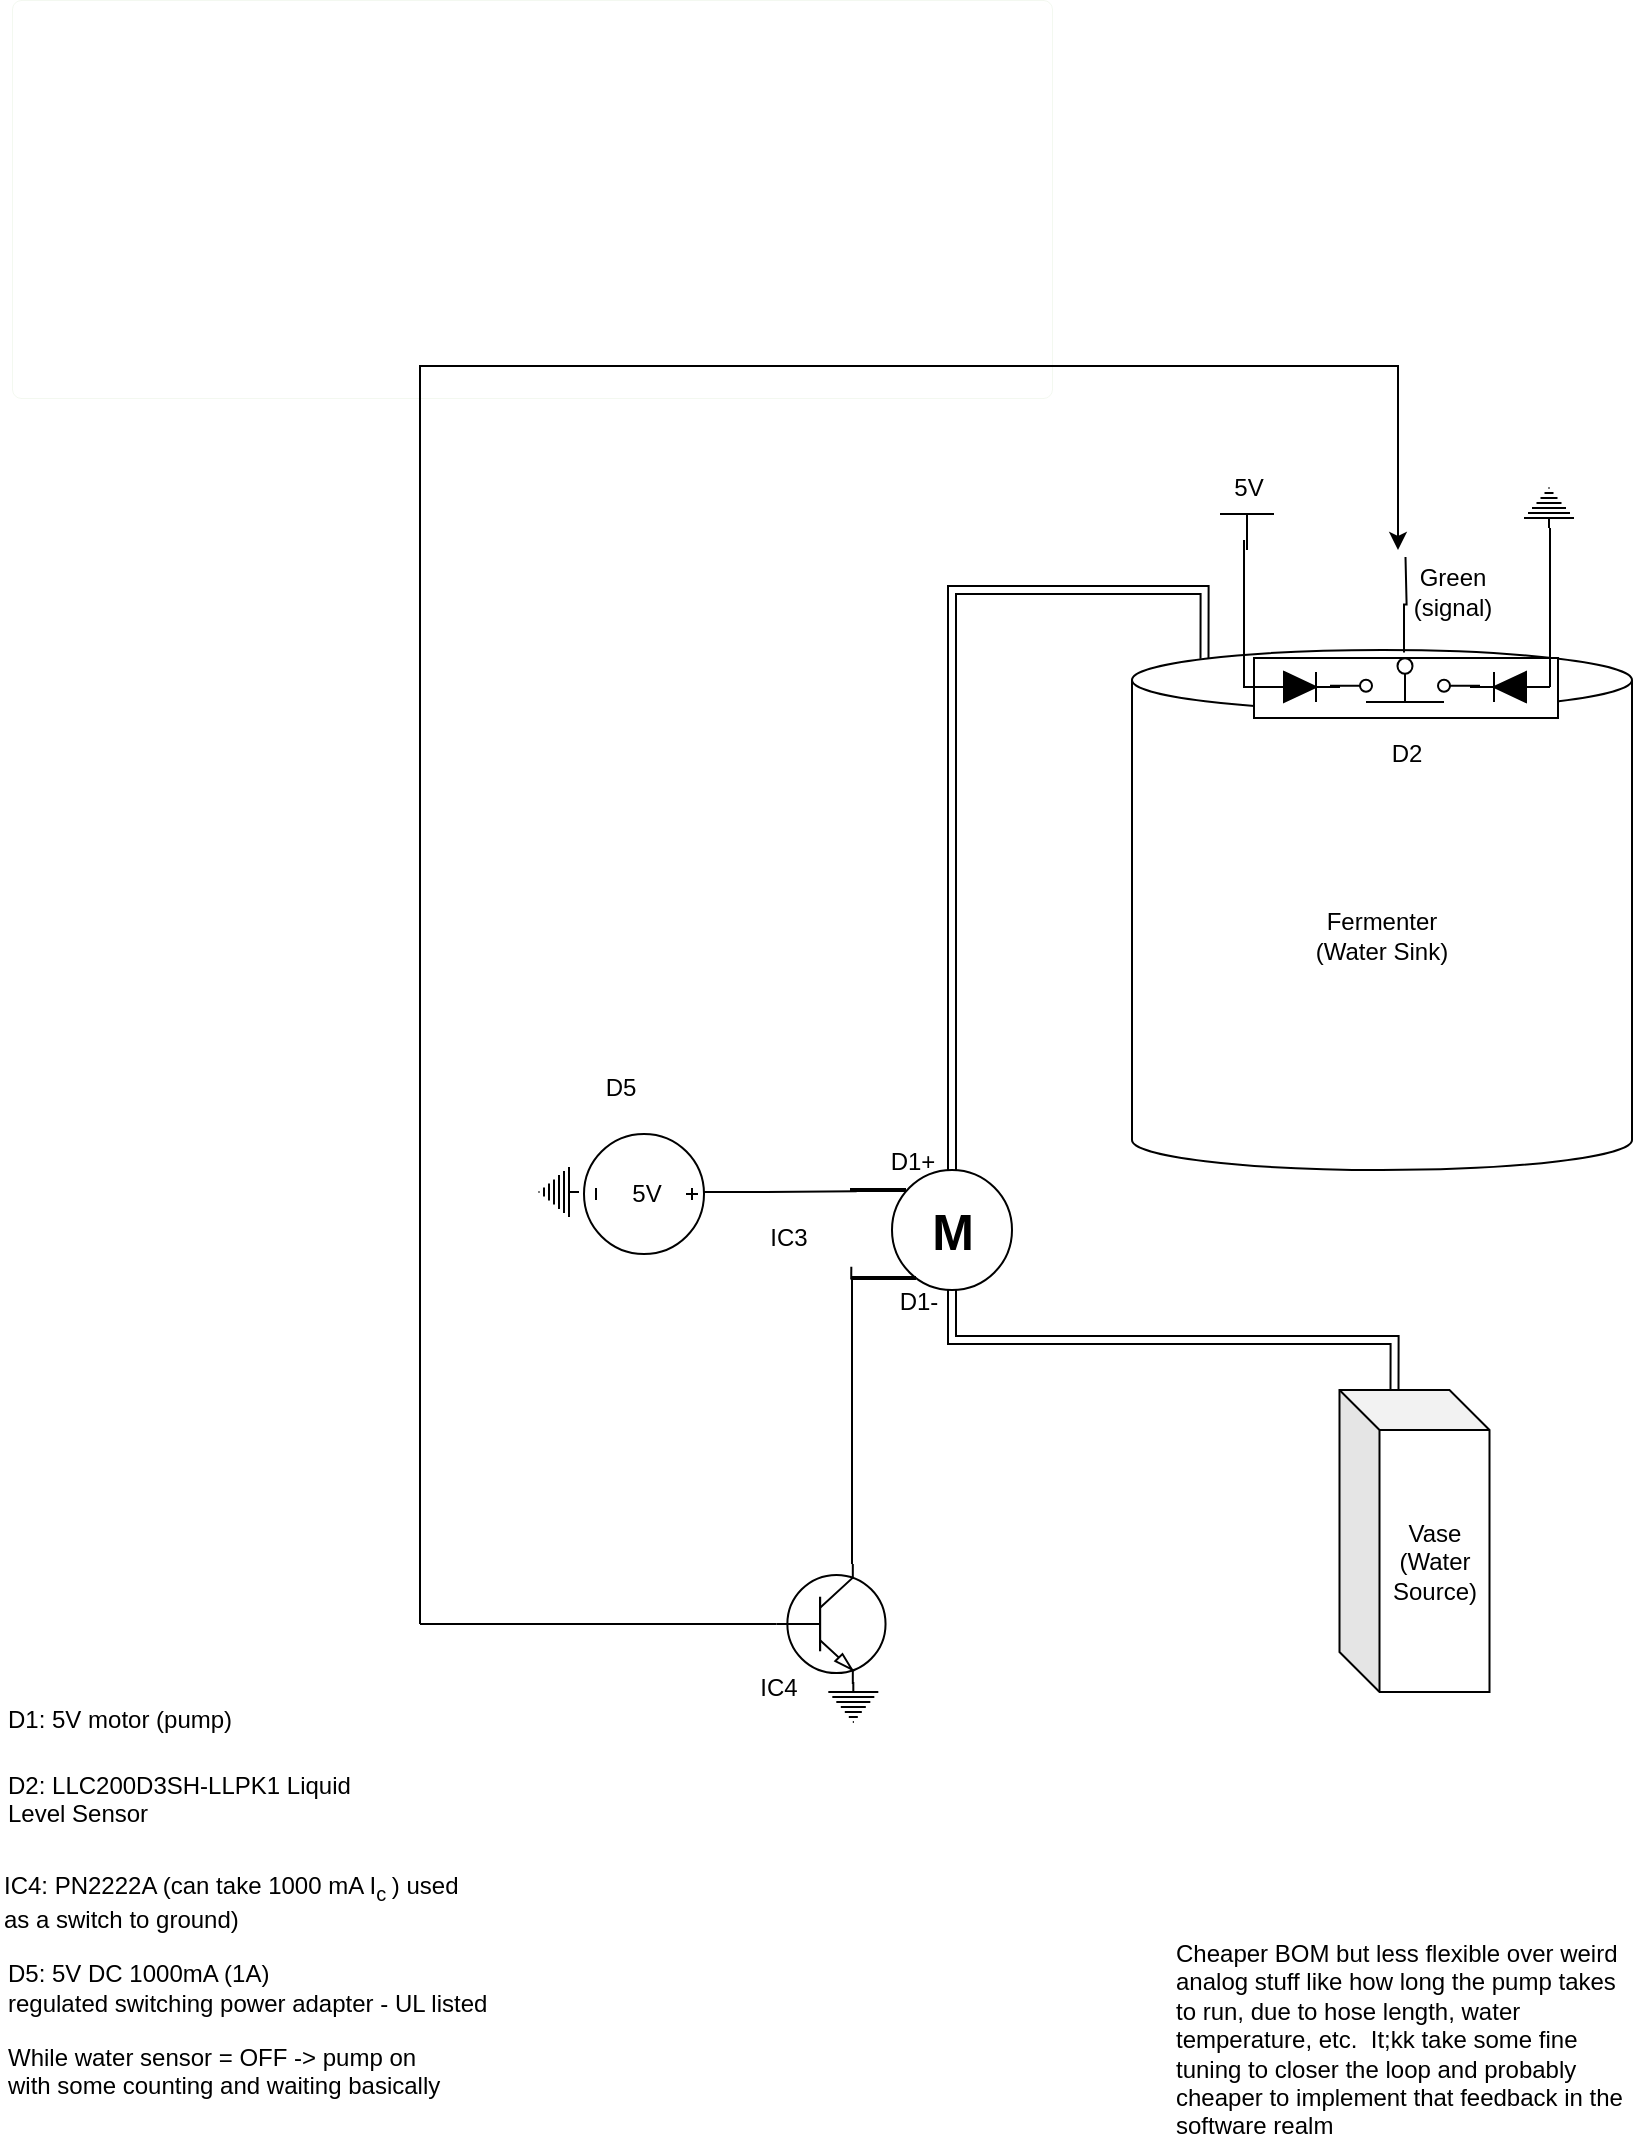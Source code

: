 <mxfile version="25.0.2" pages="2">
  <diagram id="jaB2SiIFCLuGO67Z2-Vq" name="v1">
    <mxGraphModel dx="2113" dy="1647" grid="1" gridSize="10" guides="1" tooltips="1" connect="1" arrows="1" fold="1" page="1" pageScale="1" pageWidth="850" pageHeight="1100" math="0" shadow="0">
      <root>
        <mxCell id="0" />
        <mxCell id="1" parent="0" />
        <mxCell id="42M_0qUng9n8N9hLyWBo-1" style="edgeStyle=orthogonalEdgeStyle;rounded=0;orthogonalLoop=1;jettySize=auto;html=1;exitX=0.5;exitY=0;exitDx=0;exitDy=0;entryX=0.145;entryY=0;entryDx=0;entryDy=4.35;entryPerimeter=0;endArrow=none;endFill=0;shape=link;" edge="1" parent="1" source="42M_0qUng9n8N9hLyWBo-3" target="42M_0qUng9n8N9hLyWBo-12">
          <mxGeometry relative="1" as="geometry">
            <Array as="points">
              <mxPoint x="1346" y="312" />
              <mxPoint x="1472" y="312" />
            </Array>
          </mxGeometry>
        </mxCell>
        <mxCell id="42M_0qUng9n8N9hLyWBo-2" style="edgeStyle=orthogonalEdgeStyle;shape=link;rounded=0;orthogonalLoop=1;jettySize=auto;html=1;exitX=0.5;exitY=1;exitDx=0;exitDy=0;entryX=0;entryY=0;entryDx=27.5;entryDy=0;entryPerimeter=0;endArrow=none;endFill=0;" edge="1" parent="1" source="42M_0qUng9n8N9hLyWBo-3" target="42M_0qUng9n8N9hLyWBo-13">
          <mxGeometry relative="1" as="geometry" />
        </mxCell>
        <mxCell id="42M_0qUng9n8N9hLyWBo-3" value="M" style="verticalLabelPosition=middle;shadow=0;dashed=0;align=center;html=1;verticalAlign=middle;strokeWidth=1;shape=ellipse;aspect=fixed;fontSize=25;fontStyle=1" vertex="1" parent="1">
          <mxGeometry x="1316" y="602" width="60" height="60" as="geometry" />
        </mxCell>
        <mxCell id="42M_0qUng9n8N9hLyWBo-4" value="" style="pointerEvents=1;verticalLabelPosition=bottom;shadow=0;dashed=0;align=center;html=1;verticalAlign=top;shape=mxgraph.electrical.signal_sources.protective_earth;rotation=-180;" vertex="1" parent="1">
          <mxGeometry x="1632" y="261" width="25" height="20" as="geometry" />
        </mxCell>
        <mxCell id="42M_0qUng9n8N9hLyWBo-5" value="&lt;div style=&quot;text-align: center;&quot;&gt;&lt;span style=&quot;background-color: initial;&quot;&gt;D1: 5V motor (pump)&lt;/span&gt;&lt;/div&gt;" style="text;whiteSpace=wrap;html=1;" vertex="1" parent="1">
          <mxGeometry x="872" y="863" width="200" height="50" as="geometry" />
        </mxCell>
        <mxCell id="42M_0qUng9n8N9hLyWBo-6" value="" style="pointerEvents=1;verticalLabelPosition=bottom;shadow=0;dashed=0;align=center;html=1;verticalAlign=top;shape=mxgraph.electrical.signal_sources.source;aspect=fixed;points=[[0.5,0,0],[1,0.5,0],[0.5,1,0],[0,0.5,0]];elSignalType=dc3;rotation=90;" vertex="1" parent="1">
          <mxGeometry x="1162" y="584" width="60" height="60" as="geometry" />
        </mxCell>
        <mxCell id="42M_0qUng9n8N9hLyWBo-7" value="" style="pointerEvents=1;verticalLabelPosition=bottom;shadow=0;dashed=0;align=center;html=1;verticalAlign=top;shape=mxgraph.electrical.signal_sources.protective_earth;rotation=90;" vertex="1" parent="1">
          <mxGeometry x="1137" y="603" width="25" height="20" as="geometry" />
        </mxCell>
        <mxCell id="42M_0qUng9n8N9hLyWBo-8" value="5V" style="text;html=1;align=center;verticalAlign=middle;resizable=0;points=[];autosize=1;strokeColor=none;fillColor=none;" vertex="1" parent="1">
          <mxGeometry x="1176" y="601" width="33" height="26" as="geometry" />
        </mxCell>
        <mxCell id="42M_0qUng9n8N9hLyWBo-9" value="" style="verticalLabelPosition=bottom;shadow=0;dashed=0;align=center;html=1;verticalAlign=top;shape=mxgraph.electrical.transistors.npn_transistor_1;" vertex="1" parent="1">
          <mxGeometry x="1257" y="799" width="57" height="60" as="geometry" />
        </mxCell>
        <mxCell id="42M_0qUng9n8N9hLyWBo-10" value="&lt;div style=&quot;&quot;&gt;IC4: PN2222A (can take 1000 mA I&lt;sub&gt;c &lt;/sub&gt;) used as a switch to ground)&lt;span style=&quot;background-color: initial;&quot;&gt;&amp;nbsp;&lt;/span&gt;&lt;/div&gt;" style="text;whiteSpace=wrap;html=1;align=left;" vertex="1" parent="1">
          <mxGeometry x="870" y="945.5" width="230" height="40" as="geometry" />
        </mxCell>
        <mxCell id="42M_0qUng9n8N9hLyWBo-11" value="&lt;div style=&quot;&quot;&gt;&lt;span style=&quot;background-color: initial;&quot;&gt;D2:&amp;nbsp;&lt;/span&gt;LLC200D3SH-LLPK1 Liquid Level Sensor&lt;span style=&quot;background-color: initial;&quot;&gt;&amp;nbsp;&lt;/span&gt;&lt;/div&gt;" style="text;whiteSpace=wrap;html=1;align=left;" vertex="1" parent="1">
          <mxGeometry x="872" y="895.5" width="200" height="50" as="geometry" />
        </mxCell>
        <mxCell id="42M_0qUng9n8N9hLyWBo-12" value="Fermenter&lt;br&gt;(Water Sink)" style="shape=cylinder3;whiteSpace=wrap;html=1;boundedLbl=1;backgroundOutline=1;size=15;" vertex="1" parent="1">
          <mxGeometry x="1436" y="342" width="250" height="260" as="geometry" />
        </mxCell>
        <mxCell id="42M_0qUng9n8N9hLyWBo-13" value="Vase&lt;br&gt;(Water Source)" style="shape=cube;whiteSpace=wrap;html=1;boundedLbl=1;backgroundOutline=1;darkOpacity=0.05;darkOpacity2=0.1;" vertex="1" parent="1">
          <mxGeometry x="1539.75" y="712" width="75" height="151" as="geometry" />
        </mxCell>
        <mxCell id="42M_0qUng9n8N9hLyWBo-14" value="" style="group;rotation=90;" vertex="1" connectable="0" parent="1">
          <mxGeometry x="1554" y="281" width="37.5" height="152" as="geometry" />
        </mxCell>
        <mxCell id="42M_0qUng9n8N9hLyWBo-15" value="" style="rounded=0;whiteSpace=wrap;html=1;rotation=90;" vertex="1" parent="42M_0qUng9n8N9hLyWBo-14">
          <mxGeometry x="4" y="4" width="30" height="152" as="geometry" />
        </mxCell>
        <mxCell id="42M_0qUng9n8N9hLyWBo-16" value="" style="shape=mxgraph.electrical.electro-mechanical.liquidLevelActuatedSwitch;aspect=fixed;elSwitchState=off;rotation=180;" vertex="1" parent="42M_0qUng9n8N9hLyWBo-14">
          <mxGeometry x="-19" y="57" width="75" height="30" as="geometry" />
        </mxCell>
        <mxCell id="42M_0qUng9n8N9hLyWBo-17" value="" style="pointerEvents=1;fillColor=strokeColor;verticalLabelPosition=bottom;shadow=0;dashed=0;align=center;html=1;verticalAlign=top;shape=mxgraph.electrical.diodes.diode;rotation=180;" vertex="1" parent="42M_0qUng9n8N9hLyWBo-14">
          <mxGeometry x="51" y="72" width="40" height="15" as="geometry" />
        </mxCell>
        <mxCell id="42M_0qUng9n8N9hLyWBo-18" value="" style="pointerEvents=1;fillColor=strokeColor;verticalLabelPosition=bottom;shadow=0;dashed=0;align=center;html=1;verticalAlign=top;shape=mxgraph.electrical.diodes.diode;rotation=0;" vertex="1" parent="42M_0qUng9n8N9hLyWBo-14">
          <mxGeometry x="-54" y="72" width="40" height="15" as="geometry" />
        </mxCell>
        <mxCell id="42M_0qUng9n8N9hLyWBo-19" value="D2" style="text;html=1;align=center;verticalAlign=middle;resizable=0;points=[];autosize=1;strokeColor=none;fillColor=none;" vertex="1" parent="1">
          <mxGeometry x="1556.75" y="381" width="33" height="26" as="geometry" />
        </mxCell>
        <mxCell id="42M_0qUng9n8N9hLyWBo-20" value="" style="line;strokeWidth=2;direction=south;html=1;rotation=90;" vertex="1" parent="1">
          <mxGeometry x="1304" y="598" width="10" height="28" as="geometry" />
        </mxCell>
        <mxCell id="42M_0qUng9n8N9hLyWBo-21" style="edgeStyle=orthogonalEdgeStyle;rounded=0;orthogonalLoop=1;jettySize=auto;html=1;exitX=1;exitY=0.5;exitDx=0;exitDy=0;exitPerimeter=0;entryX=0.7;entryY=0;entryDx=0;entryDy=0;entryPerimeter=0;fontSize=12;endArrow=none;endFill=0;" edge="1" parent="1" source="42M_0qUng9n8N9hLyWBo-22" target="42M_0qUng9n8N9hLyWBo-9">
          <mxGeometry relative="1" as="geometry">
            <Array as="points">
              <mxPoint x="1296" y="799" />
            </Array>
          </mxGeometry>
        </mxCell>
        <mxCell id="42M_0qUng9n8N9hLyWBo-22" value="" style="line;strokeWidth=2;direction=south;html=1;rotation=90;" vertex="1" parent="1">
          <mxGeometry x="1307" y="640" width="10" height="32" as="geometry" />
        </mxCell>
        <mxCell id="42M_0qUng9n8N9hLyWBo-23" style="edgeStyle=orthogonalEdgeStyle;rounded=0;orthogonalLoop=1;jettySize=auto;html=1;exitX=1;exitY=0.5;exitDx=0;exitDy=0;exitPerimeter=0;endArrow=none;endFill=0;" edge="1" parent="1">
          <mxGeometry relative="1" as="geometry">
            <mxPoint x="1295.6" y="656.8" as="targetPoint" />
            <mxPoint x="1295.665" y="650.335" as="sourcePoint" />
          </mxGeometry>
        </mxCell>
        <mxCell id="42M_0qUng9n8N9hLyWBo-24" value="IC3" style="text;html=1;align=center;verticalAlign=middle;resizable=0;points=[];autosize=1;strokeColor=none;fillColor=none;" vertex="1" parent="1">
          <mxGeometry x="1245" y="623" width="37" height="26" as="geometry" />
        </mxCell>
        <mxCell id="42M_0qUng9n8N9hLyWBo-25" value="D5" style="text;html=1;align=center;verticalAlign=middle;resizable=0;points=[];autosize=1;strokeColor=none;fillColor=none;" vertex="1" parent="1">
          <mxGeometry x="1163" y="548" width="33" height="26" as="geometry" />
        </mxCell>
        <mxCell id="42M_0qUng9n8N9hLyWBo-26" style="edgeStyle=orthogonalEdgeStyle;rounded=0;orthogonalLoop=1;jettySize=auto;html=1;exitX=0;exitY=0.5;exitDx=0;exitDy=0;exitPerimeter=0;endArrow=none;endFill=0;" edge="1" parent="1" source="42M_0qUng9n8N9hLyWBo-18">
          <mxGeometry relative="1" as="geometry">
            <mxPoint x="1492" y="287" as="targetPoint" />
            <Array as="points">
              <mxPoint x="1492" y="361" />
            </Array>
          </mxGeometry>
        </mxCell>
        <mxCell id="42M_0qUng9n8N9hLyWBo-27" value="&lt;font style=&quot;font-size: 12px;&quot;&gt;5V&lt;/font&gt;" style="verticalLabelPosition=top;verticalAlign=bottom;shape=mxgraph.electrical.signal_sources.vdd;shadow=0;dashed=0;align=center;strokeWidth=1;fontSize=24;html=1;flipV=1;" vertex="1" parent="1">
          <mxGeometry x="1480" y="274" width="27" height="18" as="geometry" />
        </mxCell>
        <mxCell id="42M_0qUng9n8N9hLyWBo-28" style="edgeStyle=orthogonalEdgeStyle;rounded=0;orthogonalLoop=1;jettySize=auto;html=1;exitX=0;exitY=0.5;exitDx=0;exitDy=0;exitPerimeter=0;entryX=0.5;entryY=0;entryDx=0;entryDy=0;entryPerimeter=0;fontSize=12;endArrow=none;endFill=0;" edge="1" parent="1" source="42M_0qUng9n8N9hLyWBo-17" target="42M_0qUng9n8N9hLyWBo-4">
          <mxGeometry relative="1" as="geometry">
            <Array as="points">
              <mxPoint x="1645" y="281" />
            </Array>
          </mxGeometry>
        </mxCell>
        <mxCell id="42M_0qUng9n8N9hLyWBo-29" value="IC4" style="text;html=1;align=center;verticalAlign=middle;resizable=0;points=[];autosize=1;strokeColor=none;fillColor=none;" vertex="1" parent="1">
          <mxGeometry x="1240.33" y="848" width="37" height="26" as="geometry" />
        </mxCell>
        <mxCell id="42M_0qUng9n8N9hLyWBo-30" value="" style="pointerEvents=1;verticalLabelPosition=bottom;shadow=0;dashed=0;align=center;html=1;verticalAlign=top;shape=mxgraph.electrical.signal_sources.protective_earth;rotation=0;" vertex="1" parent="1">
          <mxGeometry x="1284.16" y="858" width="25" height="20" as="geometry" />
        </mxCell>
        <mxCell id="42M_0qUng9n8N9hLyWBo-31" value="D5: 5V DC 1000mA (1A)&amp;nbsp;&lt;div&gt;regulated switching power adapter - UL listed&lt;/div&gt;" style="text;html=1;align=left;verticalAlign=middle;resizable=0;points=[];autosize=1;strokeColor=none;fillColor=none;fontSize=12;" vertex="1" parent="1">
          <mxGeometry x="872" y="990.5" width="258" height="41" as="geometry" />
        </mxCell>
        <mxCell id="42M_0qUng9n8N9hLyWBo-32" style="edgeStyle=orthogonalEdgeStyle;rounded=0;orthogonalLoop=1;jettySize=auto;html=1;exitX=0.5;exitY=1;exitDx=0;exitDy=0;entryX=0.544;entryY=0.005;entryDx=0;entryDy=0;entryPerimeter=0;fontSize=12;endArrow=none;endFill=0;" edge="1" parent="1" target="42M_0qUng9n8N9hLyWBo-12">
          <mxGeometry relative="1" as="geometry">
            <mxPoint x="1572.75" y="295.5" as="sourcePoint" />
          </mxGeometry>
        </mxCell>
        <mxCell id="42M_0qUng9n8N9hLyWBo-33" value="Green&lt;br&gt;(signal)" style="text;html=1;align=center;verticalAlign=middle;resizable=0;points=[];autosize=1;strokeColor=none;fillColor=none;fontSize=12;" vertex="1" parent="1">
          <mxGeometry x="1567.75" y="292" width="57" height="41" as="geometry" />
        </mxCell>
        <mxCell id="42M_0qUng9n8N9hLyWBo-34" style="edgeStyle=orthogonalEdgeStyle;rounded=0;orthogonalLoop=1;jettySize=auto;html=1;entryX=0;entryY=0.5;entryDx=0;entryDy=0;entryPerimeter=0;fontSize=12;endArrow=none;endFill=0;" edge="1" parent="1" target="42M_0qUng9n8N9hLyWBo-9">
          <mxGeometry relative="1" as="geometry">
            <Array as="points">
              <mxPoint x="1194" y="829" />
            </Array>
            <mxPoint x="1080" y="829" as="sourcePoint" />
          </mxGeometry>
        </mxCell>
        <mxCell id="42M_0qUng9n8N9hLyWBo-35" value="D1+" style="text;html=1;align=center;verticalAlign=middle;resizable=0;points=[];autosize=1;strokeColor=none;fillColor=none;" vertex="1" parent="1">
          <mxGeometry x="1306" y="585" width="40" height="26" as="geometry" />
        </mxCell>
        <mxCell id="42M_0qUng9n8N9hLyWBo-36" value="D1-" style="text;html=1;align=center;verticalAlign=middle;resizable=0;points=[];autosize=1;strokeColor=none;fillColor=none;" vertex="1" parent="1">
          <mxGeometry x="1310.5" y="655" width="37" height="26" as="geometry" />
        </mxCell>
        <mxCell id="42M_0qUng9n8N9hLyWBo-37" value="While water sensor = OFF -&amp;gt; pump on with some counting and waiting basically" style="text;whiteSpace=wrap;html=1;" vertex="1" parent="1">
          <mxGeometry x="872" y="1031.5" width="230" height="40" as="geometry" />
        </mxCell>
        <UserObject label="Version 1&lt;br&gt;analog" lucidchartObjectId="5kkP-dhNkhtR" id="42M_0qUng9n8N9hLyWBo-38">
          <mxCell style="html=1;overflow=block;blockSpacing=1;whiteSpace=wrap;fontSize=53;align=left;spacing=3.8;verticalAlign=top;strokeColor=#82b366;fillOpacity=0;rounded=1;absoluteArcSize=1;arcSize=9;fillColor=#d5e8d4;strokeWidth=0;fillStyle=solid;fontColor=#FFFFFF;" vertex="1" parent="1">
            <mxGeometry x="876" y="17" width="520" height="199" as="geometry" />
          </mxCell>
        </UserObject>
        <mxCell id="42M_0qUng9n8N9hLyWBo-39" value="Cheaper BOM but less flexible over weird analog stuff like how long the pump takes to run, due to hose length, water temperature, etc.&amp;nbsp; It;kk take some fine tuning to closer the loop and probably cheaper to implement that feedback in the software realm" style="text;whiteSpace=wrap;html=1;" vertex="1" parent="1">
          <mxGeometry x="1456" y="980" width="230" height="40" as="geometry" />
        </mxCell>
        <mxCell id="42M_0qUng9n8N9hLyWBo-40" style="edgeStyle=orthogonalEdgeStyle;rounded=0;orthogonalLoop=1;jettySize=auto;html=1;" edge="1" parent="1" target="42M_0qUng9n8N9hLyWBo-33">
          <mxGeometry relative="1" as="geometry">
            <mxPoint x="1080" y="829" as="sourcePoint" />
            <Array as="points">
              <mxPoint x="1080" y="829" />
              <mxPoint x="1080" y="200" />
              <mxPoint x="1569" y="200" />
            </Array>
          </mxGeometry>
        </mxCell>
        <mxCell id="42M_0qUng9n8N9hLyWBo-41" style="edgeStyle=orthogonalEdgeStyle;rounded=0;orthogonalLoop=1;jettySize=auto;html=1;exitX=0.5;exitY=0;exitDx=0;exitDy=0;exitPerimeter=0;entryX=-0.029;entryY=0.378;entryDx=0;entryDy=0;entryPerimeter=0;endArrow=none;endFill=0;" edge="1" parent="1" source="42M_0qUng9n8N9hLyWBo-6">
          <mxGeometry relative="1" as="geometry">
            <Array as="points">
              <mxPoint x="1222" y="613" />
              <mxPoint x="1253" y="613" />
            </Array>
            <mxPoint x="1298.349" y="612.602" as="targetPoint" />
          </mxGeometry>
        </mxCell>
      </root>
    </mxGraphModel>
  </diagram>
  <diagram name="Page-1" id="7e0a89b8-554c-2b80-1dc8-d5c74ca68de4">
    <mxGraphModel dx="21465" dy="2387" grid="0" gridSize="10" guides="1" tooltips="1" connect="1" arrows="1" fold="1" page="1" pageScale="1" pageWidth="1100" pageHeight="850" background="none" math="0" shadow="0">
      <root>
        <mxCell id="0" />
        <mxCell id="1" parent="0" />
        <mxCell id="IGKVSiNzFVqOoXIOExSB-3" value="IC1" style="shadow=0;dashed=0;align=center;html=1;strokeWidth=1;shape=mxgraph.electrical.logic_gates.dual_inline_ic;labelNames=a,b,c,d,e,f,g,h,i,j,k,l,m,n,o,p,q,r,s,t;" parent="1" vertex="1">
          <mxGeometry x="51" y="526" width="100" height="325" as="geometry" />
        </mxCell>
        <mxCell id="IGKVSiNzFVqOoXIOExSB-51" style="edgeStyle=orthogonalEdgeStyle;rounded=0;orthogonalLoop=1;jettySize=auto;html=1;exitX=0.5;exitY=0;exitDx=0;exitDy=0;entryX=0.145;entryY=0;entryDx=0;entryDy=4.35;entryPerimeter=0;endArrow=none;endFill=0;shape=link;" parent="1" source="IGKVSiNzFVqOoXIOExSB-2" target="IGKVSiNzFVqOoXIOExSB-44" edge="1">
          <mxGeometry relative="1" as="geometry">
            <Array as="points">
              <mxPoint x="661" y="291" />
              <mxPoint x="787" y="291" />
            </Array>
          </mxGeometry>
        </mxCell>
        <mxCell id="IGKVSiNzFVqOoXIOExSB-52" style="edgeStyle=orthogonalEdgeStyle;shape=link;rounded=0;orthogonalLoop=1;jettySize=auto;html=1;exitX=0.5;exitY=1;exitDx=0;exitDy=0;entryX=0;entryY=0;entryDx=27.5;entryDy=0;entryPerimeter=0;endArrow=none;endFill=0;" parent="1" source="IGKVSiNzFVqOoXIOExSB-2" target="IGKVSiNzFVqOoXIOExSB-45" edge="1">
          <mxGeometry relative="1" as="geometry" />
        </mxCell>
        <mxCell id="IGKVSiNzFVqOoXIOExSB-2" value="D1" style="verticalLabelPosition=middle;shadow=0;dashed=0;align=center;html=1;verticalAlign=middle;strokeWidth=1;shape=ellipse;aspect=fixed;fontSize=12;" parent="1" vertex="1">
          <mxGeometry x="631" y="581" width="60" height="60" as="geometry" />
        </mxCell>
        <mxCell id="IGKVSiNzFVqOoXIOExSB-4" value="" style="pointerEvents=1;verticalLabelPosition=bottom;shadow=0;dashed=0;align=center;html=1;verticalAlign=top;shape=mxgraph.electrical.signal_sources.source;aspect=fixed;points=[[0.5,0,0],[1,0.5,0],[0.5,1,0],[0,0.5,0]];elSignalType=dc3;rotation=-180;" parent="1" vertex="1">
          <mxGeometry x="71" y="401" width="60" height="60" as="geometry" />
        </mxCell>
        <mxCell id="IGKVSiNzFVqOoXIOExSB-5" value="D3" style="text;html=1;align=center;verticalAlign=middle;resizable=0;points=[];autosize=1;strokeColor=none;fillColor=none;" parent="1" vertex="1">
          <mxGeometry x="131" y="416" width="40" height="30" as="geometry" />
        </mxCell>
        <mxCell id="IGKVSiNzFVqOoXIOExSB-9" value="" style="pointerEvents=1;verticalLabelPosition=bottom;shadow=0;dashed=0;align=center;html=1;verticalAlign=top;shape=mxgraph.electrical.signal_sources.protective_earth;rotation=-180;" parent="1" vertex="1">
          <mxGeometry x="947" y="240" width="25" height="20" as="geometry" />
        </mxCell>
        <mxCell id="IGKVSiNzFVqOoXIOExSB-12" style="edgeStyle=orthogonalEdgeStyle;rounded=0;orthogonalLoop=1;jettySize=auto;html=1;exitX=0.5;exitY=1;exitDx=0;exitDy=0;exitPerimeter=0;entryX=0.5;entryY=0;entryDx=0;entryDy=0;entryPerimeter=0;endArrow=none;endFill=0;" parent="1" source="IGKVSiNzFVqOoXIOExSB-10" target="IGKVSiNzFVqOoXIOExSB-11" edge="1">
          <mxGeometry relative="1" as="geometry" />
        </mxCell>
        <mxCell id="IGKVSiNzFVqOoXIOExSB-10" value="" style="pointerEvents=1;verticalLabelPosition=bottom;shadow=0;dashed=0;align=center;html=1;verticalAlign=top;shape=mxgraph.electrical.miscellaneous.small_d_connector" parent="1" vertex="1">
          <mxGeometry x="90" y="461" width="22" height="13" as="geometry" />
        </mxCell>
        <mxCell id="IGKVSiNzFVqOoXIOExSB-11" value="" style="pointerEvents=1;verticalLabelPosition=bottom;shadow=0;dashed=0;align=center;html=1;verticalAlign=top;shape=mxgraph.electrical.miscellaneous.small_d_connector" parent="1" vertex="1">
          <mxGeometry x="90" y="513" width="22" height="13" as="geometry" />
        </mxCell>
        <mxCell id="IGKVSiNzFVqOoXIOExSB-13" value="&lt;span style=&quot;color: rgb(0, 0, 0); font-family: Helvetica; font-size: 12px; font-style: normal; font-variant-ligatures: normal; font-variant-caps: normal; font-weight: 400; letter-spacing: normal; orphans: 2; text-align: center; text-indent: 0px; text-transform: none; widows: 2; word-spacing: 0px; -webkit-text-stroke-width: 0px; background-color: rgb(248, 249, 250); text-decoration-thickness: initial; text-decoration-style: initial; text-decoration-color: initial; float: none; display: inline !important;&quot;&gt;D4&lt;/span&gt;" style="text;whiteSpace=wrap;html=1;" parent="1" vertex="1">
          <mxGeometry x="121" y="474" width="230" height="40" as="geometry" />
        </mxCell>
        <mxCell id="IGKVSiNzFVqOoXIOExSB-14" value="&lt;span style=&quot;color: rgb(0, 0, 0); font-family: Helvetica; font-size: 12px; font-style: normal; font-variant-ligatures: normal; font-variant-caps: normal; font-weight: 400; letter-spacing: normal; orphans: 2; text-align: center; text-indent: 0px; text-transform: none; widows: 2; word-spacing: 0px; -webkit-text-stroke-width: 0px; background-color: rgb(248, 249, 250); text-decoration-thickness: initial; text-decoration-style: initial; text-decoration-color: initial; float: none; display: inline !important;&quot;&gt;IC1:&amp;nbsp;&lt;/span&gt;&lt;span style=&quot;background-color: initial;&quot;&gt;Assembled Feather HUZZAH w/ ESP8266 WiFi With Stacking Headers&lt;br&gt;&lt;div style=&quot;text-align: center;&quot;&gt;&lt;br&gt;&lt;/div&gt;&lt;/span&gt;" style="text;whiteSpace=wrap;html=1;" parent="1" vertex="1">
          <mxGeometry x="82" y="932" width="230" height="40" as="geometry" />
        </mxCell>
        <mxCell id="IGKVSiNzFVqOoXIOExSB-15" value="&lt;span style=&quot;color: rgb(0, 0, 0); font-family: Helvetica; font-size: 12px; font-style: normal; font-variant-ligatures: normal; font-variant-caps: normal; font-weight: 400; letter-spacing: normal; orphans: 2; text-align: center; text-indent: 0px; text-transform: none; widows: 2; word-spacing: 0px; -webkit-text-stroke-width: 0px; background-color: rgb(248, 249, 250); text-decoration-thickness: initial; text-decoration-style: initial; text-decoration-color: initial; float: none; display: inline !important;&quot;&gt;D4: USB A female male to micro USB male (power)&lt;/span&gt;" style="text;whiteSpace=wrap;html=1;" parent="1" vertex="1">
          <mxGeometry x="317" y="1060" width="230" height="40" as="geometry" />
        </mxCell>
        <mxCell id="IGKVSiNzFVqOoXIOExSB-16" value="&lt;span style=&quot;color: rgb(0, 0, 0); font-family: Helvetica; font-size: 12px; font-style: normal; font-variant-ligatures: normal; font-variant-caps: normal; font-weight: 400; letter-spacing: normal; orphans: 2; text-align: center; text-indent: 0px; text-transform: none; widows: 2; word-spacing: 0px; -webkit-text-stroke-width: 0px; background-color: rgb(248, 249, 250); text-decoration-thickness: initial; text-decoration-style: initial; text-decoration-color: initial; float: none; display: inline !important;&quot;&gt;D3: 120V AC Wall outlet in&lt;/span&gt;&lt;br style=&quot;color: rgb(0, 0, 0); font-family: Helvetica; font-size: 12px; font-style: normal; font-variant-ligatures: normal; font-variant-caps: normal; font-weight: 400; letter-spacing: normal; orphans: 2; text-align: center; text-indent: 0px; text-transform: none; widows: 2; word-spacing: 0px; -webkit-text-stroke-width: 0px; background-color: rgb(248, 249, 250); text-decoration-thickness: initial; text-decoration-style: initial; text-decoration-color: initial;&quot;&gt;&lt;span style=&quot;color: rgb(0, 0, 0); font-family: Helvetica; font-size: 12px; font-style: normal; font-variant-ligatures: normal; font-variant-caps: normal; font-weight: 400; letter-spacing: normal; orphans: 2; text-align: center; text-indent: 0px; text-transform: none; widows: 2; word-spacing: 0px; -webkit-text-stroke-width: 0px; background-color: rgb(248, 249, 250); text-decoration-thickness: initial; text-decoration-style: initial; text-decoration-color: initial; float: none; display: inline !important;&quot;&gt;5V 1000 mA USB A female out&lt;/span&gt;" style="text;whiteSpace=wrap;html=1;" parent="1" vertex="1">
          <mxGeometry x="317" y="1010" width="200" height="50" as="geometry" />
        </mxCell>
        <mxCell id="IGKVSiNzFVqOoXIOExSB-17" value="&lt;div style=&quot;text-align: center;&quot;&gt;&lt;span style=&quot;background-color: initial;&quot;&gt;D1: 12V motor (pump)&lt;/span&gt;&lt;/div&gt;" style="text;whiteSpace=wrap;html=1;" parent="1" vertex="1">
          <mxGeometry x="322" y="935" width="200" height="50" as="geometry" />
        </mxCell>
        <mxCell id="IGKVSiNzFVqOoXIOExSB-31" style="edgeStyle=orthogonalEdgeStyle;rounded=0;orthogonalLoop=1;jettySize=auto;html=1;exitX=1;exitY=0;exitDx=0;exitDy=30;exitPerimeter=0;entryX=1;entryY=0.5;entryDx=0;entryDy=0;entryPerimeter=0;endArrow=none;endFill=0;" parent="1" target="IGKVSiNzFVqOoXIOExSB-56" edge="1">
          <mxGeometry relative="1" as="geometry">
            <mxPoint x="471" y="493" as="sourcePoint" />
            <Array as="points">
              <mxPoint x="491" y="493" />
              <mxPoint x="491" y="566" />
              <mxPoint x="611" y="566" />
            </Array>
          </mxGeometry>
        </mxCell>
        <mxCell id="IGKVSiNzFVqOoXIOExSB-20" value="IC2: 5.0V 250mA Linear Voltage Regulator - L4931-5.0 TO-92" style="text;whiteSpace=wrap;html=1;" parent="1" vertex="1">
          <mxGeometry x="82" y="977" width="230" height="40" as="geometry" />
        </mxCell>
        <mxCell id="IGKVSiNzFVqOoXIOExSB-27" value="" style="pointerEvents=1;verticalLabelPosition=bottom;shadow=0;dashed=0;align=center;html=1;verticalAlign=top;shape=mxgraph.electrical.signal_sources.source;aspect=fixed;points=[[0.5,0,0],[1,0.5,0],[0.5,1,0],[0,0.5,0]];elSignalType=dc3;rotation=-90;" parent="1" vertex="1">
          <mxGeometry x="498.5" y="463" width="60" height="60" as="geometry" />
        </mxCell>
        <mxCell id="IGKVSiNzFVqOoXIOExSB-28" value="" style="pointerEvents=1;verticalLabelPosition=bottom;shadow=0;dashed=0;align=center;html=1;verticalAlign=top;shape=mxgraph.electrical.signal_sources.protective_earth;rotation=-90;" parent="1" vertex="1">
          <mxGeometry x="558.5" y="483" width="25" height="20" as="geometry" />
        </mxCell>
        <mxCell id="IGKVSiNzFVqOoXIOExSB-30" value="12V" style="text;html=1;align=center;verticalAlign=middle;resizable=0;points=[];autosize=1;strokeColor=none;fillColor=none;" parent="1" vertex="1">
          <mxGeometry x="508.5" y="478" width="40" height="30" as="geometry" />
        </mxCell>
        <mxCell id="IGKVSiNzFVqOoXIOExSB-33" value="" style="verticalLabelPosition=bottom;shadow=0;dashed=0;align=center;html=1;verticalAlign=top;shape=mxgraph.electrical.transistors.npn_transistor_1;" parent="1" vertex="1">
          <mxGeometry x="574" y="778" width="57" height="60" as="geometry" />
        </mxCell>
        <mxCell id="IGKVSiNzFVqOoXIOExSB-34" value="&lt;div style=&quot;&quot;&gt;IC4: PN2222A (can take 1000 mA I&lt;sub&gt;c &lt;/sub&gt;) used as a switch to ground)&lt;/div&gt;&lt;div style=&quot;&quot;&gt;IC6: PN2222A used as a logic level converter&lt;/div&gt;&lt;div style=&quot;&quot;&gt;IC7:&amp;nbsp;&lt;/div&gt;" style="text;whiteSpace=wrap;html=1;align=left;" parent="1" vertex="1">
          <mxGeometry x="79.5" y="1107" width="230" height="40" as="geometry" />
        </mxCell>
        <mxCell id="IGKVSiNzFVqOoXIOExSB-40" value="&lt;div style=&quot;text-align: center;&quot;&gt;&lt;span style=&quot;background-color: initial;&quot;&gt;D2:&amp;nbsp;&lt;/span&gt;LLC200D3SH-LLPK1 Liquid Level Sensor&lt;span style=&quot;background-color: initial;&quot;&gt;&amp;nbsp;&lt;/span&gt;&lt;/div&gt;" style="text;whiteSpace=wrap;html=1;" parent="1" vertex="1">
          <mxGeometry x="304" y="972" width="200" height="50" as="geometry" />
        </mxCell>
        <mxCell id="IGKVSiNzFVqOoXIOExSB-44" value="Fermenter&lt;br&gt;(Water Sink)" style="shape=cylinder3;whiteSpace=wrap;html=1;boundedLbl=1;backgroundOutline=1;size=15;" parent="1" vertex="1">
          <mxGeometry x="751" y="321" width="250" height="260" as="geometry" />
        </mxCell>
        <mxCell id="IGKVSiNzFVqOoXIOExSB-45" value="Vase&lt;br&gt;(Water Source)" style="shape=cube;whiteSpace=wrap;html=1;boundedLbl=1;backgroundOutline=1;darkOpacity=0.05;darkOpacity2=0.1;" parent="1" vertex="1">
          <mxGeometry x="854.75" y="691" width="75" height="151" as="geometry" />
        </mxCell>
        <mxCell id="IGKVSiNzFVqOoXIOExSB-46" value="" style="group;rotation=90;" parent="1" vertex="1" connectable="0">
          <mxGeometry x="869" y="260" width="37.5" height="152" as="geometry" />
        </mxCell>
        <mxCell id="IGKVSiNzFVqOoXIOExSB-38" value="" style="rounded=0;whiteSpace=wrap;html=1;rotation=90;" parent="IGKVSiNzFVqOoXIOExSB-46" vertex="1">
          <mxGeometry x="4" y="4" width="30" height="152" as="geometry" />
        </mxCell>
        <mxCell id="IGKVSiNzFVqOoXIOExSB-35" value="" style="shape=mxgraph.electrical.electro-mechanical.liquidLevelActuatedSwitch;aspect=fixed;elSwitchState=off;rotation=180;" parent="IGKVSiNzFVqOoXIOExSB-46" vertex="1">
          <mxGeometry x="-19" y="57" width="75" height="30" as="geometry" />
        </mxCell>
        <mxCell id="IGKVSiNzFVqOoXIOExSB-36" value="" style="pointerEvents=1;fillColor=strokeColor;verticalLabelPosition=bottom;shadow=0;dashed=0;align=center;html=1;verticalAlign=top;shape=mxgraph.electrical.diodes.diode;rotation=180;" parent="IGKVSiNzFVqOoXIOExSB-46" vertex="1">
          <mxGeometry x="51" y="72" width="40" height="15" as="geometry" />
        </mxCell>
        <mxCell id="IGKVSiNzFVqOoXIOExSB-37" value="" style="pointerEvents=1;fillColor=strokeColor;verticalLabelPosition=bottom;shadow=0;dashed=0;align=center;html=1;verticalAlign=top;shape=mxgraph.electrical.diodes.diode;rotation=0;" parent="IGKVSiNzFVqOoXIOExSB-46" vertex="1">
          <mxGeometry x="-54" y="72" width="40" height="15" as="geometry" />
        </mxCell>
        <mxCell id="IGKVSiNzFVqOoXIOExSB-49" value="D2" style="text;html=1;align=center;verticalAlign=middle;resizable=0;points=[];autosize=1;strokeColor=none;fillColor=none;" parent="1" vertex="1">
          <mxGeometry x="871.75" y="360" width="33" height="26" as="geometry" />
        </mxCell>
        <mxCell id="IGKVSiNzFVqOoXIOExSB-54" value="" style="line;strokeWidth=2;direction=south;html=1;rotation=90;" parent="1" vertex="1">
          <mxGeometry x="619" y="577" width="10" height="28" as="geometry" />
        </mxCell>
        <mxCell id="IGKVSiNzFVqOoXIOExSB-154" style="edgeStyle=orthogonalEdgeStyle;rounded=0;orthogonalLoop=1;jettySize=auto;html=1;exitX=1;exitY=0.5;exitDx=0;exitDy=0;exitPerimeter=0;entryX=0.7;entryY=0;entryDx=0;entryDy=0;entryPerimeter=0;fontSize=12;endArrow=none;endFill=0;" parent="1" source="IGKVSiNzFVqOoXIOExSB-55" target="IGKVSiNzFVqOoXIOExSB-33" edge="1">
          <mxGeometry relative="1" as="geometry">
            <Array as="points">
              <mxPoint x="611" y="709" />
              <mxPoint x="613" y="709" />
            </Array>
          </mxGeometry>
        </mxCell>
        <mxCell id="IGKVSiNzFVqOoXIOExSB-55" value="" style="line;strokeWidth=2;direction=south;html=1;rotation=90;" parent="1" vertex="1">
          <mxGeometry x="622" y="619" width="10" height="32" as="geometry" />
        </mxCell>
        <mxCell id="IGKVSiNzFVqOoXIOExSB-56" value="" style="pointerEvents=1;fillColor=strokeColor;verticalLabelPosition=bottom;shadow=0;dashed=0;align=center;html=1;verticalAlign=top;shape=mxgraph.electrical.diodes.diode;rotation=90;" parent="1" vertex="1">
          <mxGeometry x="592.33" y="600" width="36.67" height="22" as="geometry" />
        </mxCell>
        <mxCell id="IGKVSiNzFVqOoXIOExSB-58" value="IC3" style="text;html=1;align=center;verticalAlign=middle;resizable=0;points=[];autosize=1;strokeColor=none;fillColor=none;" parent="1" vertex="1">
          <mxGeometry x="560" y="602" width="37" height="26" as="geometry" />
        </mxCell>
        <mxCell id="IGKVSiNzFVqOoXIOExSB-61" value="&lt;span style=&quot;color: rgb(0, 0, 0); font-family: Helvetica; font-size: 12px; font-style: normal; font-variant-ligatures: normal; font-variant-caps: normal; font-weight: 400; letter-spacing: normal; orphans: 2; text-align: center; text-indent: 0px; text-transform: none; widows: 2; word-spacing: 0px; -webkit-text-stroke-width: 0px; background-color: rgb(248, 249, 250); text-decoration-thickness: initial; text-decoration-style: initial; text-decoration-color: initial; float: none; display: inline !important;&quot;&gt;IC3: 1N4001&amp;nbsp;diode to keep the motor from being damaged when turning on and off?&amp;nbsp;&lt;/span&gt;&lt;span style=&quot;background-color: initial;&quot;&gt;&lt;br&gt;&lt;div style=&quot;text-align: center;&quot;&gt;&lt;br&gt;&lt;/div&gt;&lt;/span&gt;" style="text;whiteSpace=wrap;html=1;" parent="1" vertex="1">
          <mxGeometry x="79.5" y="1020" width="230" height="40" as="geometry" />
        </mxCell>
        <mxCell id="IGKVSiNzFVqOoXIOExSB-62" value="&lt;span style=&quot;color: rgb(0, 0, 0); font-family: Helvetica; font-size: 12px; font-style: normal; font-variant-ligatures: normal; font-variant-caps: normal; font-weight: 400; letter-spacing: normal; orphans: 2; text-align: center; text-indent: 0px; text-transform: none; widows: 2; word-spacing: 0px; -webkit-text-stroke-width: 0px; background-color: rgb(248, 249, 250); text-decoration-thickness: initial; text-decoration-style: initial; text-decoration-color: initial; float: none; display: inline !important;&quot;&gt;5V&lt;/span&gt;" style="text;whiteSpace=wrap;html=1;" parent="1" vertex="1">
          <mxGeometry x="92.0" y="416.0" width="49" height="36" as="geometry" />
        </mxCell>
        <mxCell id="IGKVSiNzFVqOoXIOExSB-63" value="D5" style="text;html=1;align=center;verticalAlign=middle;resizable=0;points=[];autosize=1;strokeColor=none;fillColor=none;" parent="1" vertex="1">
          <mxGeometry x="520" y="530" width="33" height="26" as="geometry" />
        </mxCell>
        <mxCell id="IGKVSiNzFVqOoXIOExSB-65" style="edgeStyle=orthogonalEdgeStyle;rounded=0;orthogonalLoop=1;jettySize=auto;html=1;exitX=0;exitY=0.5;exitDx=0;exitDy=0;exitPerimeter=0;endArrow=none;endFill=0;" parent="1" source="IGKVSiNzFVqOoXIOExSB-37" edge="1">
          <mxGeometry relative="1" as="geometry">
            <mxPoint x="807" y="266" as="targetPoint" />
            <Array as="points">
              <mxPoint x="807" y="340" />
            </Array>
          </mxGeometry>
        </mxCell>
        <mxCell id="IGKVSiNzFVqOoXIOExSB-71" value="&lt;font style=&quot;font-size: 12px;&quot;&gt;5V&lt;/font&gt;" style="verticalLabelPosition=top;verticalAlign=bottom;shape=mxgraph.electrical.signal_sources.vdd;shadow=0;dashed=0;align=center;strokeWidth=1;fontSize=24;html=1;flipV=1;" parent="1" vertex="1">
          <mxGeometry x="795" y="253" width="27" height="18" as="geometry" />
        </mxCell>
        <mxCell id="IGKVSiNzFVqOoXIOExSB-73" style="edgeStyle=orthogonalEdgeStyle;rounded=0;orthogonalLoop=1;jettySize=auto;html=1;exitX=0;exitY=0.5;exitDx=0;exitDy=0;exitPerimeter=0;entryX=0.5;entryY=0;entryDx=0;entryDy=0;entryPerimeter=0;fontSize=12;endArrow=none;endFill=0;" parent="1" source="IGKVSiNzFVqOoXIOExSB-36" target="IGKVSiNzFVqOoXIOExSB-9" edge="1">
          <mxGeometry relative="1" as="geometry">
            <Array as="points">
              <mxPoint x="960" y="260" />
            </Array>
          </mxGeometry>
        </mxCell>
        <mxCell id="IGKVSiNzFVqOoXIOExSB-75" value="IC4" style="text;html=1;align=center;verticalAlign=middle;resizable=0;points=[];autosize=1;strokeColor=none;fillColor=none;" parent="1" vertex="1">
          <mxGeometry x="555.33" y="827" width="37" height="26" as="geometry" />
        </mxCell>
        <mxCell id="IGKVSiNzFVqOoXIOExSB-79" value="" style="pointerEvents=1;verticalLabelPosition=bottom;shadow=0;dashed=0;align=center;html=1;verticalAlign=top;shape=mxgraph.electrical.signal_sources.protective_earth;rotation=-180;" parent="1" vertex="1">
          <mxGeometry x="90" y="381" width="25" height="20" as="geometry" />
        </mxCell>
        <mxCell id="IGKVSiNzFVqOoXIOExSB-220" style="edgeStyle=orthogonalEdgeStyle;rounded=0;orthogonalLoop=1;jettySize=auto;html=1;exitX=0.5;exitY=0;exitDx=0;exitDy=0;exitPerimeter=0;entryX=0.7;entryY=1;entryDx=0;entryDy=0;entryPerimeter=0;fontSize=12;fontColor=#FF0000;endArrow=none;endFill=0;" parent="1" source="IGKVSiNzFVqOoXIOExSB-80" target="IGKVSiNzFVqOoXIOExSB-33" edge="1">
          <mxGeometry relative="1" as="geometry" />
        </mxCell>
        <mxCell id="IGKVSiNzFVqOoXIOExSB-80" value="" style="pointerEvents=1;verticalLabelPosition=bottom;shadow=0;dashed=0;align=center;html=1;verticalAlign=top;shape=mxgraph.electrical.signal_sources.protective_earth;rotation=0;" parent="1" vertex="1">
          <mxGeometry x="631" y="827" width="25" height="20" as="geometry" />
        </mxCell>
        <mxCell id="IGKVSiNzFVqOoXIOExSB-81" value="D5: 12V DC 1000mA (1A) regulated switching power adapter - UL listed" style="text;html=1;align=center;verticalAlign=middle;resizable=0;points=[];autosize=1;strokeColor=none;fillColor=none;fontSize=12;" parent="1" vertex="1">
          <mxGeometry x="312" y="1100" width="398" height="26" as="geometry" />
        </mxCell>
        <mxCell id="IGKVSiNzFVqOoXIOExSB-84" style="edgeStyle=orthogonalEdgeStyle;rounded=0;orthogonalLoop=1;jettySize=auto;html=1;exitX=0.5;exitY=1;exitDx=0;exitDy=0;entryX=0.544;entryY=0.005;entryDx=0;entryDy=0;entryPerimeter=0;fontSize=12;endArrow=none;endFill=0;" parent="1" target="IGKVSiNzFVqOoXIOExSB-44" edge="1">
          <mxGeometry relative="1" as="geometry">
            <mxPoint x="887.75" y="274.5" as="sourcePoint" />
          </mxGeometry>
        </mxCell>
        <mxCell id="IGKVSiNzFVqOoXIOExSB-85" value="Green&lt;br&gt;(signal)" style="text;html=1;align=center;verticalAlign=middle;resizable=0;points=[];autosize=1;strokeColor=none;fillColor=none;fontSize=12;" parent="1" vertex="1">
          <mxGeometry x="882.75" y="271" width="57" height="41" as="geometry" />
        </mxCell>
        <mxCell id="IGKVSiNzFVqOoXIOExSB-208" style="edgeStyle=orthogonalEdgeStyle;rounded=0;orthogonalLoop=1;jettySize=auto;html=1;exitX=0.5;exitY=1;exitDx=0;exitDy=0;exitPerimeter=0;entryX=0.5;entryY=0;entryDx=0;entryDy=0;entryPerimeter=0;fontSize=12;fontColor=#FF0000;endArrow=none;endFill=0;" parent="1" source="IGKVSiNzFVqOoXIOExSB-87" target="IGKVSiNzFVqOoXIOExSB-92" edge="1">
          <mxGeometry relative="1" as="geometry" />
        </mxCell>
        <mxCell id="IGKVSiNzFVqOoXIOExSB-87" value="" style="verticalLabelPosition=bottom;shadow=0;dashed=0;align=center;html=1;verticalAlign=top;shape=mxgraph.electrical.abstract.voltage_regulator;fontSize=12;" parent="1" vertex="1">
          <mxGeometry x="401" y="472" width="70" height="58" as="geometry" />
        </mxCell>
        <mxCell id="IGKVSiNzFVqOoXIOExSB-88" value="IC2" style="text;html=1;align=center;verticalAlign=middle;resizable=0;points=[];autosize=1;strokeColor=none;fillColor=none;" parent="1" vertex="1">
          <mxGeometry x="417.5" y="485" width="37" height="26" as="geometry" />
        </mxCell>
        <mxCell id="IGKVSiNzFVqOoXIOExSB-91" style="edgeStyle=orthogonalEdgeStyle;rounded=0;orthogonalLoop=1;jettySize=auto;html=1;exitX=0.5;exitY=0;exitDx=0;exitDy=0;exitPerimeter=0;entryX=0;entryY=0.395;entryDx=0;entryDy=0;entryPerimeter=0;fontSize=12;endArrow=none;endFill=0;" parent="1" source="IGKVSiNzFVqOoXIOExSB-90" target="IGKVSiNzFVqOoXIOExSB-87" edge="1">
          <mxGeometry relative="1" as="geometry">
            <Array as="points">
              <mxPoint x="386" y="468" />
              <mxPoint x="386" y="495" />
            </Array>
          </mxGeometry>
        </mxCell>
        <mxCell id="IGKVSiNzFVqOoXIOExSB-90" value="&lt;font style=&quot;font-size: 12px;&quot;&gt;5V&lt;/font&gt;" style="verticalLabelPosition=top;verticalAlign=bottom;shape=mxgraph.electrical.signal_sources.vdd;shadow=0;dashed=0;align=center;strokeWidth=1;fontSize=24;html=1;flipV=1;" parent="1" vertex="1">
          <mxGeometry x="374" y="450" width="27" height="18" as="geometry" />
        </mxCell>
        <mxCell id="IGKVSiNzFVqOoXIOExSB-92" value="" style="pointerEvents=1;verticalLabelPosition=bottom;shadow=0;dashed=0;align=center;html=1;verticalAlign=top;shape=mxgraph.electrical.signal_sources.protective_earth;rotation=0;" parent="1" vertex="1">
          <mxGeometry x="422" y="567" width="25" height="20" as="geometry" />
        </mxCell>
        <mxCell id="IGKVSiNzFVqOoXIOExSB-207" style="edgeStyle=orthogonalEdgeStyle;rounded=0;orthogonalLoop=1;jettySize=auto;html=1;exitX=0.5;exitY=1;exitDx=0;exitDy=0;exitPerimeter=0;fontSize=12;fontColor=#FF0000;endArrow=none;endFill=0;" parent="1" source="IGKVSiNzFVqOoXIOExSB-97" edge="1">
          <mxGeometry relative="1" as="geometry">
            <mxPoint x="352" y="561" as="targetPoint" />
          </mxGeometry>
        </mxCell>
        <mxCell id="IGKVSiNzFVqOoXIOExSB-97" value="" style="verticalLabelPosition=bottom;shadow=0;dashed=0;align=center;html=1;verticalAlign=top;shape=mxgraph.electrical.abstract.voltage_regulator;fontSize=12;" parent="1" vertex="1">
          <mxGeometry x="317" y="472" width="70" height="58" as="geometry" />
        </mxCell>
        <mxCell id="IGKVSiNzFVqOoXIOExSB-98" value="" style="pointerEvents=1;verticalLabelPosition=bottom;shadow=0;dashed=0;align=center;html=1;verticalAlign=top;shape=mxgraph.electrical.signal_sources.protective_earth;rotation=0;" parent="1" vertex="1">
          <mxGeometry x="339.5" y="564" width="25" height="20" as="geometry" />
        </mxCell>
        <mxCell id="IGKVSiNzFVqOoXIOExSB-100" style="edgeStyle=orthogonalEdgeStyle;rounded=0;orthogonalLoop=1;jettySize=auto;html=1;exitX=0.5;exitY=0;exitDx=0;exitDy=0;exitPerimeter=0;entryX=0;entryY=0.395;entryDx=0;entryDy=0;entryPerimeter=0;fontSize=12;endArrow=none;endFill=0;" parent="1" source="IGKVSiNzFVqOoXIOExSB-99" target="IGKVSiNzFVqOoXIOExSB-97" edge="1">
          <mxGeometry relative="1" as="geometry">
            <Array as="points">
              <mxPoint x="308" y="468" />
              <mxPoint x="308" y="495" />
            </Array>
          </mxGeometry>
        </mxCell>
        <mxCell id="IGKVSiNzFVqOoXIOExSB-99" value="&lt;font style=&quot;font-size: 12px;&quot;&gt;3.3 V&lt;/font&gt;" style="verticalLabelPosition=top;verticalAlign=bottom;shape=mxgraph.electrical.signal_sources.vdd;shadow=0;dashed=0;align=center;strokeWidth=1;fontSize=24;html=1;flipV=1;" parent="1" vertex="1">
          <mxGeometry x="296" y="450" width="27" height="18" as="geometry" />
        </mxCell>
        <mxCell id="IGKVSiNzFVqOoXIOExSB-106" value="IC5" style="text;html=1;align=center;verticalAlign=middle;resizable=0;points=[];autosize=1;strokeColor=none;fillColor=none;" parent="1" vertex="1">
          <mxGeometry x="333.5" y="482" width="37" height="26" as="geometry" />
        </mxCell>
        <mxCell id="IGKVSiNzFVqOoXIOExSB-107" value="&lt;span style=&quot;color: rgb(0, 0, 0); font-family: Helvetica; font-size: 12px; font-style: normal; font-variant-ligatures: normal; font-variant-caps: normal; font-weight: 400; letter-spacing: normal; orphans: 2; text-align: center; text-indent: 0px; text-transform: none; widows: 2; word-spacing: 0px; -webkit-text-stroke-width: 0px; background-color: rgb(248, 249, 250); text-decoration-thickness: initial; text-decoration-style: initial; text-decoration-color: initial; float: none; display: inline !important;&quot;&gt;R1: 10k Ohms&lt;br&gt;R2:&lt;br&gt;R3:&amp;nbsp;&lt;br&gt;R4:&amp;nbsp;&lt;br&gt;&lt;/span&gt;" style="text;whiteSpace=wrap;html=1;" parent="1" vertex="1">
          <mxGeometry x="710" y="932" width="230" height="40" as="geometry" />
        </mxCell>
        <mxCell id="IGKVSiNzFVqOoXIOExSB-109" value="" style="rounded=0;whiteSpace=wrap;html=1;fontSize=12;" parent="1" vertex="1">
          <mxGeometry x="327" y="673" width="162.5" height="166" as="geometry" />
        </mxCell>
        <mxCell id="IGKVSiNzFVqOoXIOExSB-125" style="edgeStyle=orthogonalEdgeStyle;rounded=0;orthogonalLoop=1;jettySize=auto;html=1;exitX=0.7;exitY=0;exitDx=0;exitDy=0;exitPerimeter=0;entryX=1;entryY=0.5;entryDx=0;entryDy=0;entryPerimeter=0;fontSize=12;endArrow=none;endFill=0;" parent="1" source="IGKVSiNzFVqOoXIOExSB-122" target="IGKVSiNzFVqOoXIOExSB-124" edge="1">
          <mxGeometry relative="1" as="geometry">
            <Array as="points">
              <mxPoint x="462" y="808" />
            </Array>
          </mxGeometry>
        </mxCell>
        <mxCell id="IGKVSiNzFVqOoXIOExSB-144" style="edgeStyle=orthogonalEdgeStyle;rounded=0;orthogonalLoop=1;jettySize=auto;html=1;exitX=0.7;exitY=0;exitDx=0;exitDy=0;exitPerimeter=0;entryX=0;entryY=0.5;entryDx=0;entryDy=0;entryPerimeter=0;fontSize=12;endArrow=none;endFill=0;" parent="1" source="IGKVSiNzFVqOoXIOExSB-122" target="IGKVSiNzFVqOoXIOExSB-33" edge="1">
          <mxGeometry relative="1" as="geometry">
            <Array as="points">
              <mxPoint x="509" y="808" />
            </Array>
          </mxGeometry>
        </mxCell>
        <mxCell id="IGKVSiNzFVqOoXIOExSB-122" value="" style="verticalLabelPosition=bottom;shadow=0;dashed=0;align=center;html=1;verticalAlign=top;shape=mxgraph.electrical.transistors.npn_transistor_1;rotation=90;" parent="1" vertex="1">
          <mxGeometry x="354.5" y="767" width="57" height="60" as="geometry" />
        </mxCell>
        <mxCell id="IGKVSiNzFVqOoXIOExSB-123" value="" style="pointerEvents=1;verticalLabelPosition=bottom;shadow=0;dashed=0;align=center;html=1;verticalAlign=top;shape=mxgraph.electrical.resistors.resistor_2;rotation=90;" parent="1" vertex="1">
          <mxGeometry x="333.5" y="713" width="100" height="20" as="geometry" />
        </mxCell>
        <mxCell id="IGKVSiNzFVqOoXIOExSB-124" value="" style="pointerEvents=1;verticalLabelPosition=bottom;shadow=0;dashed=0;align=center;html=1;verticalAlign=top;shape=mxgraph.electrical.resistors.resistor_2;rotation=90;" parent="1" vertex="1">
          <mxGeometry x="411.5" y="713" width="100" height="20" as="geometry" />
        </mxCell>
        <mxCell id="IGKVSiNzFVqOoXIOExSB-127" value="&lt;font style=&quot;font-size: 12px;&quot;&gt;5V&lt;/font&gt;" style="verticalLabelPosition=top;verticalAlign=bottom;shape=mxgraph.electrical.signal_sources.vdd;shadow=0;dashed=0;align=center;strokeWidth=1;fontSize=24;html=1;flipV=1;" parent="1" vertex="1">
          <mxGeometry x="447" y="656" width="27" height="18" as="geometry" />
        </mxCell>
        <mxCell id="IGKVSiNzFVqOoXIOExSB-128" value="&lt;font style=&quot;font-size: 12px;&quot;&gt;3.3 V&lt;/font&gt;" style="verticalLabelPosition=top;verticalAlign=bottom;shape=mxgraph.electrical.signal_sources.vdd;shadow=0;dashed=0;align=center;strokeWidth=1;fontSize=24;html=1;flipV=1;" parent="1" vertex="1">
          <mxGeometry x="369" y="656" width="27" height="18" as="geometry" />
        </mxCell>
        <UserObject label="IC6" lucidchartObjectId="5kkP-dhNkhtR" id="IGKVSiNzFVqOoXIOExSB-129">
          <mxCell style="html=1;overflow=block;blockSpacing=1;whiteSpace=wrap;fontSize=20;fontColor=#555555;align=left;spacing=3.8;verticalAlign=top;strokeColor=none;fillOpacity=0;rounded=1;absoluteArcSize=1;arcSize=9;fillColor=#ffffff;strokeWidth=0;" parent="1" vertex="1">
            <mxGeometry x="404.5" y="813" width="52" height="56" as="geometry" />
          </mxCell>
        </UserObject>
        <UserObject label="R1" lucidchartObjectId="5kkP-dhNkhtR" id="IGKVSiNzFVqOoXIOExSB-130">
          <mxCell style="html=1;overflow=block;blockSpacing=1;whiteSpace=wrap;fontSize=20;fontColor=#555555;align=left;spacing=3.8;verticalAlign=top;strokeColor=none;fillOpacity=0;rounded=1;absoluteArcSize=1;arcSize=9;fillColor=#ffffff;strokeWidth=0;" parent="1" vertex="1">
            <mxGeometry x="344" y="711" width="52" height="56" as="geometry" />
          </mxCell>
        </UserObject>
        <UserObject label="R2" lucidchartObjectId="5kkP-dhNkhtR" id="IGKVSiNzFVqOoXIOExSB-131">
          <mxCell style="html=1;overflow=block;blockSpacing=1;whiteSpace=wrap;fontSize=20;fontColor=#555555;align=left;spacing=3.8;verticalAlign=top;strokeColor=none;fillOpacity=0;rounded=1;absoluteArcSize=1;arcSize=9;fillColor=#ffffff;strokeWidth=0;" parent="1" vertex="1">
            <mxGeometry x="416" y="711" width="52" height="56" as="geometry" />
          </mxCell>
        </UserObject>
        <mxCell id="IGKVSiNzFVqOoXIOExSB-182" value="" style="group" parent="1" vertex="1" connectable="0">
          <mxGeometry x="895" y="7" width="162.5" height="213" as="geometry" />
        </mxCell>
        <mxCell id="IGKVSiNzFVqOoXIOExSB-183" value="" style="rounded=0;whiteSpace=wrap;html=1;fontSize=12;" parent="IGKVSiNzFVqOoXIOExSB-182" vertex="1">
          <mxGeometry x="-3" y="57" width="162.5" height="166" as="geometry" />
        </mxCell>
        <mxCell id="IGKVSiNzFVqOoXIOExSB-184" value="" style="verticalLabelPosition=bottom;shadow=0;dashed=0;align=center;html=1;verticalAlign=top;shape=mxgraph.electrical.transistors.npn_transistor_1;rotation=90;" parent="IGKVSiNzFVqOoXIOExSB-182" vertex="1">
          <mxGeometry x="24.5" y="151" width="57" height="60" as="geometry" />
        </mxCell>
        <mxCell id="IGKVSiNzFVqOoXIOExSB-185" value="" style="pointerEvents=1;verticalLabelPosition=bottom;shadow=0;dashed=0;align=center;html=1;verticalAlign=top;shape=mxgraph.electrical.resistors.resistor_2;rotation=90;" parent="IGKVSiNzFVqOoXIOExSB-182" vertex="1">
          <mxGeometry x="3.5" y="97" width="100" height="20" as="geometry" />
        </mxCell>
        <mxCell id="IGKVSiNzFVqOoXIOExSB-186" value="" style="pointerEvents=1;verticalLabelPosition=bottom;shadow=0;dashed=0;align=center;html=1;verticalAlign=top;shape=mxgraph.electrical.resistors.resistor_2;rotation=90;" parent="IGKVSiNzFVqOoXIOExSB-182" vertex="1">
          <mxGeometry x="81.5" y="97" width="100" height="20" as="geometry" />
        </mxCell>
        <mxCell id="IGKVSiNzFVqOoXIOExSB-187" style="edgeStyle=orthogonalEdgeStyle;rounded=0;orthogonalLoop=1;jettySize=auto;html=1;exitX=0.7;exitY=0;exitDx=0;exitDy=0;exitPerimeter=0;entryX=1;entryY=0.5;entryDx=0;entryDy=0;entryPerimeter=0;fontSize=12;endArrow=none;endFill=0;" parent="IGKVSiNzFVqOoXIOExSB-182" source="IGKVSiNzFVqOoXIOExSB-184" target="IGKVSiNzFVqOoXIOExSB-186" edge="1">
          <mxGeometry relative="1" as="geometry">
            <Array as="points">
              <mxPoint x="132" y="192" />
            </Array>
          </mxGeometry>
        </mxCell>
        <mxCell id="IGKVSiNzFVqOoXIOExSB-188" value="&lt;font color=&quot;#ff0000&quot; style=&quot;font-size: 12px;&quot;&gt;&lt;b&gt;3.3 V&lt;/b&gt;&lt;/font&gt;" style="verticalLabelPosition=top;verticalAlign=bottom;shape=mxgraph.electrical.signal_sources.vdd;shadow=0;dashed=0;align=center;strokeWidth=1;fontSize=24;html=1;flipV=1;" parent="IGKVSiNzFVqOoXIOExSB-182" vertex="1">
          <mxGeometry x="117" y="40" width="27" height="18" as="geometry" />
        </mxCell>
        <mxCell id="IGKVSiNzFVqOoXIOExSB-189" value="&lt;font style=&quot;font-size: 12px;&quot;&gt;3.3 V&lt;/font&gt;" style="verticalLabelPosition=top;verticalAlign=bottom;shape=mxgraph.electrical.signal_sources.vdd;shadow=0;dashed=0;align=center;strokeWidth=1;fontSize=24;html=1;flipV=1;" parent="IGKVSiNzFVqOoXIOExSB-182" vertex="1">
          <mxGeometry x="39" y="40" width="27" height="18" as="geometry" />
        </mxCell>
        <UserObject label="IC7" lucidchartObjectId="5kkP-dhNkhtR" id="IGKVSiNzFVqOoXIOExSB-190">
          <mxCell style="html=1;overflow=block;blockSpacing=1;whiteSpace=wrap;fontSize=20;fontColor=#555555;align=left;spacing=3.8;verticalAlign=top;strokeColor=none;fillOpacity=0;rounded=1;absoluteArcSize=1;arcSize=9;fillColor=#ffffff;strokeWidth=0;" parent="IGKVSiNzFVqOoXIOExSB-182" vertex="1">
            <mxGeometry x="77.5" y="157" width="52" height="56" as="geometry" />
          </mxCell>
        </UserObject>
        <UserObject label="R3" lucidchartObjectId="5kkP-dhNkhtR" id="IGKVSiNzFVqOoXIOExSB-191">
          <mxCell style="html=1;overflow=block;blockSpacing=1;whiteSpace=wrap;fontSize=20;fontColor=#555555;align=left;spacing=3.8;verticalAlign=top;strokeColor=none;fillOpacity=0;rounded=1;absoluteArcSize=1;arcSize=9;fillColor=#ffffff;strokeWidth=0;" parent="IGKVSiNzFVqOoXIOExSB-182" vertex="1">
            <mxGeometry x="14" y="95" width="52" height="56" as="geometry" />
          </mxCell>
        </UserObject>
        <UserObject label="R4" lucidchartObjectId="5kkP-dhNkhtR" id="IGKVSiNzFVqOoXIOExSB-192">
          <mxCell style="html=1;overflow=block;blockSpacing=1;whiteSpace=wrap;fontSize=20;fontColor=#555555;align=left;spacing=3.8;verticalAlign=top;strokeColor=none;fillOpacity=0;rounded=1;absoluteArcSize=1;arcSize=9;fillColor=#ffffff;strokeWidth=0;" parent="IGKVSiNzFVqOoXIOExSB-182" vertex="1">
            <mxGeometry x="86" y="95" width="52" height="56" as="geometry" />
          </mxCell>
        </UserObject>
        <mxCell id="IGKVSiNzFVqOoXIOExSB-194" style="edgeStyle=orthogonalEdgeStyle;rounded=0;orthogonalLoop=1;jettySize=auto;html=1;exitX=0.7;exitY=1;exitDx=0;exitDy=0;exitPerimeter=0;entryX=0.092;entryY=-0.022;entryDx=0;entryDy=0;entryPerimeter=0;fontSize=12;fontColor=#FF0000;endArrow=none;endFill=0;" parent="1" source="IGKVSiNzFVqOoXIOExSB-184" target="IGKVSiNzFVqOoXIOExSB-85" edge="1">
          <mxGeometry relative="1" as="geometry" />
        </mxCell>
        <mxCell id="IGKVSiNzFVqOoXIOExSB-196" style="edgeStyle=orthogonalEdgeStyle;rounded=0;orthogonalLoop=1;jettySize=auto;html=1;exitX=0.5;exitY=1;exitDx=0;exitDy=0;fontSize=12;fontColor=#FF0000;endArrow=none;endFill=0;" parent="1" source="IGKVSiNzFVqOoXIOExSB-195" edge="1">
          <mxGeometry relative="1" as="geometry">
            <mxPoint x="1026.739" y="197.783" as="targetPoint" />
          </mxGeometry>
        </mxCell>
        <mxCell id="IGKVSiNzFVqOoXIOExSB-195" value="" style="verticalLabelPosition=bottom;shadow=0;dashed=0;align=center;html=1;verticalAlign=top;shape=mxgraph.electrical.transmission.testPoint;fontSize=12;fontColor=#FF0000;rotation=90;" parent="1" vertex="1">
          <mxGeometry x="1071" y="182" width="14" height="34" as="geometry" />
        </mxCell>
        <mxCell id="IGKVSiNzFVqOoXIOExSB-197" value="-&amp;gt; Microcontroller" style="text;html=1;align=center;verticalAlign=middle;resizable=0;points=[];autosize=1;strokeColor=none;fillColor=none;fontSize=12;" parent="1" vertex="1">
          <mxGeometry x="984" y="240" width="111" height="26" as="geometry" />
        </mxCell>
        <mxCell id="IGKVSiNzFVqOoXIOExSB-201" value="" style="verticalLabelPosition=bottom;shadow=0;dashed=0;align=center;html=1;verticalAlign=top;shape=mxgraph.electrical.transmission.testPoint;fontSize=12;fontColor=#FF0000;rotation=-90;" parent="1" vertex="1">
          <mxGeometry x="309.5" y="771.5" width="14" height="73" as="geometry" />
        </mxCell>
        <mxCell id="IGKVSiNzFVqOoXIOExSB-202" value="-&amp;gt; FROM&lt;br&gt;Microcontroller" style="text;html=1;align=center;verticalAlign=middle;resizable=0;points=[];autosize=1;strokeColor=none;fillColor=none;fontSize=12;" parent="1" vertex="1">
          <mxGeometry x="178.5" y="809" width="97" height="41" as="geometry" />
        </mxCell>
        <mxCell id="IGKVSiNzFVqOoXIOExSB-204" value="&lt;span style=&quot;color: rgb(0, 0, 0); font-family: Helvetica; font-size: 12px; font-style: normal; font-variant-ligatures: normal; font-variant-caps: normal; font-weight: 400; letter-spacing: normal; orphans: 2; text-align: center; text-indent: 0px; text-transform: none; widows: 2; word-spacing: 0px; -webkit-text-stroke-width: 0px; background-color: rgb(248, 249, 250); text-decoration-thickness: initial; text-decoration-style: initial; text-decoration-color: initial; float: none; display: inline !important;&quot;&gt;C1: 10uF&lt;br&gt;C2: 10uF&lt;br&gt;C3: 10uF&lt;br&gt;&lt;/span&gt;" style="text;whiteSpace=wrap;html=1;" parent="1" vertex="1">
          <mxGeometry x="706" y="1081" width="230" height="40" as="geometry" />
        </mxCell>
        <mxCell id="IGKVSiNzFVqOoXIOExSB-206" style="edgeStyle=orthogonalEdgeStyle;rounded=0;orthogonalLoop=1;jettySize=auto;html=1;exitX=1;exitY=0.5;exitDx=0;exitDy=0;exitPerimeter=0;entryX=0.5;entryY=0;entryDx=0;entryDy=0;entryPerimeter=0;fontSize=12;fontColor=#FF0000;endArrow=none;endFill=0;" parent="1" source="IGKVSiNzFVqOoXIOExSB-205" target="IGKVSiNzFVqOoXIOExSB-98" edge="1">
          <mxGeometry relative="1" as="geometry">
            <Array as="points">
              <mxPoint x="310" y="564" />
              <mxPoint x="349" y="564" />
              <mxPoint x="349" y="562" />
              <mxPoint x="352" y="562" />
            </Array>
          </mxGeometry>
        </mxCell>
        <mxCell id="IGKVSiNzFVqOoXIOExSB-205" value="" style="pointerEvents=1;verticalLabelPosition=bottom;shadow=0;dashed=0;align=center;html=1;verticalAlign=top;shape=mxgraph.electrical.capacitors.capacitor_5;fontSize=12;fontColor=#FF0000;rotation=90;" parent="1" vertex="1">
          <mxGeometry x="275.5" y="508" width="68" height="39" as="geometry" />
        </mxCell>
        <mxCell id="IGKVSiNzFVqOoXIOExSB-210" style="edgeStyle=orthogonalEdgeStyle;rounded=0;orthogonalLoop=1;jettySize=auto;html=1;exitX=1;exitY=0.5;exitDx=0;exitDy=0;exitPerimeter=0;entryX=0.5;entryY=0;entryDx=0;entryDy=0;entryPerimeter=0;fontSize=12;fontColor=#FF0000;endArrow=none;endFill=0;" parent="1" source="IGKVSiNzFVqOoXIOExSB-209" target="IGKVSiNzFVqOoXIOExSB-92" edge="1">
          <mxGeometry relative="1" as="geometry">
            <Array as="points">
              <mxPoint x="391" y="567" />
              <mxPoint x="431" y="567" />
              <mxPoint x="431" y="547" />
              <mxPoint x="435" y="547" />
            </Array>
          </mxGeometry>
        </mxCell>
        <mxCell id="IGKVSiNzFVqOoXIOExSB-209" value="" style="pointerEvents=1;verticalLabelPosition=bottom;shadow=0;dashed=0;align=center;html=1;verticalAlign=top;shape=mxgraph.electrical.capacitors.capacitor_5;fontSize=12;fontColor=#FF0000;rotation=90;" parent="1" vertex="1">
          <mxGeometry x="357" y="508" width="68" height="39" as="geometry" />
        </mxCell>
        <mxCell id="IGKVSiNzFVqOoXIOExSB-212" style="edgeStyle=orthogonalEdgeStyle;rounded=0;orthogonalLoop=1;jettySize=auto;html=1;exitX=0;exitY=0.5;exitDx=0;exitDy=0;exitPerimeter=0;fontSize=12;fontColor=#FF0000;endArrow=none;endFill=0;" parent="1" source="IGKVSiNzFVqOoXIOExSB-211" edge="1">
          <mxGeometry relative="1" as="geometry">
            <mxPoint x="472.857" y="493.429" as="targetPoint" />
          </mxGeometry>
        </mxCell>
        <mxCell id="IGKVSiNzFVqOoXIOExSB-214" style="edgeStyle=orthogonalEdgeStyle;rounded=0;orthogonalLoop=1;jettySize=auto;html=1;exitX=1;exitY=0.5;exitDx=0;exitDy=0;exitPerimeter=0;fontSize=12;fontColor=#FF0000;endArrow=none;endFill=0;" parent="1" source="IGKVSiNzFVqOoXIOExSB-211" edge="1">
          <mxGeometry relative="1" as="geometry">
            <mxPoint x="434.333" y="547.926" as="targetPoint" />
            <Array as="points">
              <mxPoint x="468" y="597" />
              <mxPoint x="453" y="597" />
              <mxPoint x="453" y="553" />
              <mxPoint x="434" y="553" />
            </Array>
          </mxGeometry>
        </mxCell>
        <mxCell id="IGKVSiNzFVqOoXIOExSB-211" value="" style="pointerEvents=1;verticalLabelPosition=bottom;shadow=0;dashed=0;align=center;html=1;verticalAlign=top;shape=mxgraph.electrical.capacitors.capacitor_5;fontSize=12;fontColor=#FF0000;rotation=90;" parent="1" vertex="1">
          <mxGeometry x="433.5" y="523" width="68" height="39" as="geometry" />
        </mxCell>
        <mxCell id="IGKVSiNzFVqOoXIOExSB-215" value="C2" style="text;html=1;align=center;verticalAlign=middle;resizable=0;points=[];autosize=1;strokeColor=none;fillColor=none;" parent="1" vertex="1">
          <mxGeometry x="374" y="571" width="33" height="26" as="geometry" />
        </mxCell>
        <mxCell id="IGKVSiNzFVqOoXIOExSB-216" value="C1" style="text;html=1;align=center;verticalAlign=middle;resizable=0;points=[];autosize=1;strokeColor=none;fillColor=none;" parent="1" vertex="1">
          <mxGeometry x="462" y="571" width="33" height="26" as="geometry" />
        </mxCell>
        <mxCell id="IGKVSiNzFVqOoXIOExSB-217" value="C3" style="text;html=1;align=center;verticalAlign=middle;resizable=0;points=[];autosize=1;strokeColor=none;fillColor=none;" parent="1" vertex="1">
          <mxGeometry x="269" y="541" width="33" height="26" as="geometry" />
        </mxCell>
        <mxCell id="IGKVSiNzFVqOoXIOExSB-218" value="-&amp;gt; Microcontroller" style="text;html=1;align=center;verticalAlign=middle;resizable=0;points=[];autosize=1;strokeColor=#b85450;fillColor=#f8cecc;fontSize=12;" parent="1" vertex="1">
          <mxGeometry x="130" y="1374" width="111" height="26" as="geometry" />
        </mxCell>
        <mxCell id="IGKVSiNzFVqOoXIOExSB-219" value="-&amp;gt; FROM Microcontroller" style="text;html=1;align=center;verticalAlign=middle;resizable=0;points=[];autosize=1;strokeColor=#b85450;fillColor=#f8cecc;fontSize=12;" parent="1" vertex="1">
          <mxGeometry x="137" y="1322" width="150" height="26" as="geometry" />
        </mxCell>
        <mxCell id="IGKVSiNzFVqOoXIOExSB-221" value="D1+" style="text;html=1;align=center;verticalAlign=middle;resizable=0;points=[];autosize=1;strokeColor=none;fillColor=none;" parent="1" vertex="1">
          <mxGeometry x="621" y="564" width="40" height="26" as="geometry" />
        </mxCell>
        <mxCell id="IGKVSiNzFVqOoXIOExSB-222" value="D1-" style="text;html=1;align=center;verticalAlign=middle;resizable=0;points=[];autosize=1;strokeColor=none;fillColor=none;" parent="1" vertex="1">
          <mxGeometry x="625.5" y="634" width="37" height="26" as="geometry" />
        </mxCell>
        <mxCell id="IGKVSiNzFVqOoXIOExSB-223" value="While water sensor = OFF -&amp;gt; pump on with some counting and waiting basically" style="text;whiteSpace=wrap;html=1;" parent="1" vertex="1">
          <mxGeometry x="57" y="1258" width="230" height="40" as="geometry" />
        </mxCell>
        <mxCell id="IGKVSiNzFVqOoXIOExSB-225" value="IC5: 3.3V 250mA Linear Voltage Regulator - L4931-3.3 TO-92" style="text;whiteSpace=wrap;html=1;" parent="1" vertex="1">
          <mxGeometry x="79.5" y="1067" width="230" height="40" as="geometry" />
        </mxCell>
        <mxCell id="IGKVSiNzFVqOoXIOExSB-226" value="" style="pointerEvents=1;verticalLabelPosition=bottom;shadow=0;dashed=0;align=center;html=1;verticalAlign=top;shape=mxgraph.electrical.miscellaneous.shielded_jack_plug;fontSize=12;fontColor=#FF0000;rotation=-180;" parent="1" vertex="1">
          <mxGeometry x="479" y="463" width="18" height="36" as="geometry" />
        </mxCell>
        <mxCell id="IGKVSiNzFVqOoXIOExSB-228" value="" style="edgeStyle=orthogonalEdgeStyle;rounded=0;orthogonalLoop=1;jettySize=auto;html=1;exitX=0.5;exitY=0;exitDx=0;exitDy=0;exitPerimeter=0;fontSize=12;endArrow=none;endFill=0;" parent="1" source="IGKVSiNzFVqOoXIOExSB-27" edge="1">
          <mxGeometry relative="1" as="geometry">
            <mxPoint x="497" y="493" as="targetPoint" />
            <mxPoint x="498.5" y="493" as="sourcePoint" />
          </mxGeometry>
        </mxCell>
        <mxCell id="IGKVSiNzFVqOoXIOExSB-229" value="D6:&amp;nbsp;&amp;nbsp;&lt;span style=&quot;background-color: initial;&quot;&gt;Breadboard-friendly 2.1mm DC barrel jack&lt;br&gt;&lt;br&gt;&lt;/span&gt;" style="text;html=1;align=center;verticalAlign=middle;resizable=0;points=[];autosize=1;strokeColor=none;fillColor=none;fontSize=12;" parent="1" vertex="1">
          <mxGeometry x="312" y="1126" width="268" height="41" as="geometry" />
        </mxCell>
        <mxCell id="IGKVSiNzFVqOoXIOExSB-230" value="" style="pointerEvents=1;verticalLabelPosition=bottom;shadow=0;dashed=0;align=center;html=1;verticalAlign=top;shape=mxgraph.electrical.resistors.resistor_2;rotation=-180;" parent="1" vertex="1">
          <mxGeometry x="178.5" y="755.25" width="100" height="20" as="geometry" />
        </mxCell>
        <UserObject label="R5" lucidchartObjectId="5kkP-dhNkhtR" id="IGKVSiNzFVqOoXIOExSB-231">
          <mxCell style="html=1;overflow=block;blockSpacing=1;whiteSpace=wrap;fontSize=20;fontColor=#555555;align=left;spacing=3.8;verticalAlign=top;strokeColor=none;fillOpacity=0;rounded=1;absoluteArcSize=1;arcSize=9;fillColor=#ffffff;strokeWidth=0;" parent="1" vertex="1">
            <mxGeometry x="213" y="782.75" width="52" height="56" as="geometry" />
          </mxCell>
        </UserObject>
        <mxCell id="IGKVSiNzFVqOoXIOExSB-232" value="" style="pointerEvents=1;verticalLabelPosition=bottom;shadow=0;dashed=0;align=center;html=1;verticalAlign=top;shape=mxgraph.electrical.resistors.resistor_2;rotation=-180;" parent="1" vertex="1">
          <mxGeometry x="992" y="274.5" width="100" height="20" as="geometry" />
        </mxCell>
        <UserObject label="R6" lucidchartObjectId="5kkP-dhNkhtR" id="IGKVSiNzFVqOoXIOExSB-233">
          <mxCell style="html=1;overflow=block;blockSpacing=1;whiteSpace=wrap;fontSize=20;fontColor=#555555;align=left;spacing=3.8;verticalAlign=top;strokeColor=none;fillOpacity=0;rounded=1;absoluteArcSize=1;arcSize=9;fillColor=#ffffff;strokeWidth=0;" parent="1" vertex="1">
            <mxGeometry x="1026.5" y="302" width="52" height="56" as="geometry" />
          </mxCell>
        </UserObject>
        <mxCell id="IGKVSiNzFVqOoXIOExSB-234" value="&lt;span style=&quot;color: rgb(0, 0, 0); font-family: Helvetica; font-size: 12px; font-style: normal; font-variant-ligatures: normal; font-variant-caps: normal; font-weight: 400; letter-spacing: normal; orphans: 2; text-align: center; text-indent: 0px; text-transform: none; widows: 2; word-spacing: 0px; -webkit-text-stroke-width: 0px; background-color: rgb(248, 249, 250); text-decoration-thickness: initial; text-decoration-style: initial; text-decoration-color: initial; float: none; display: inline !important;&quot;&gt;R5: 220 Ohms (current resistor to maintain life of microcontroller?)&lt;br&gt;R6:&amp;nbsp;&amp;nbsp;&lt;br&gt;&lt;/span&gt;" style="text;whiteSpace=wrap;html=1;" parent="1" vertex="1">
          <mxGeometry x="709.75" y="1010" width="230" height="40" as="geometry" />
        </mxCell>
        <mxCell id="IGKVSiNzFVqOoXIOExSB-239" style="edgeStyle=orthogonalEdgeStyle;rounded=0;orthogonalLoop=1;jettySize=auto;html=1;exitX=0.5;exitY=1;exitDx=0;exitDy=0;exitPerimeter=0;entryX=0.5;entryY=0;entryDx=0;entryDy=0;entryPerimeter=0;endArrow=none;endFill=0;" parent="1" source="IGKVSiNzFVqOoXIOExSB-240" target="IGKVSiNzFVqOoXIOExSB-241" edge="1">
          <mxGeometry relative="1" as="geometry" />
        </mxCell>
        <mxCell id="IGKVSiNzFVqOoXIOExSB-240" value="" style="pointerEvents=1;verticalLabelPosition=bottom;shadow=0;dashed=0;align=center;html=1;verticalAlign=top;shape=mxgraph.electrical.miscellaneous.small_d_connector" parent="1" vertex="1">
          <mxGeometry x="23" y="463" width="22" height="13" as="geometry" />
        </mxCell>
        <mxCell id="IGKVSiNzFVqOoXIOExSB-241" value="" style="pointerEvents=1;verticalLabelPosition=bottom;shadow=0;dashed=0;align=center;html=1;verticalAlign=top;shape=mxgraph.electrical.miscellaneous.small_d_connector" parent="1" vertex="1">
          <mxGeometry x="23" y="515" width="22" height="13" as="geometry" />
        </mxCell>
        <mxCell id="IGKVSiNzFVqOoXIOExSB-242" value="&lt;span style=&quot;color: rgb(0, 0, 0); font-family: Helvetica; font-size: 12px; font-style: normal; font-variant-ligatures: normal; font-variant-caps: normal; font-weight: 400; letter-spacing: normal; orphans: 2; text-align: center; text-indent: 0px; text-transform: none; widows: 2; word-spacing: 0px; -webkit-text-stroke-width: 0px; background-color: rgb(248, 249, 250); text-decoration-thickness: initial; text-decoration-style: initial; text-decoration-color: initial; float: none; display: inline !important;&quot;&gt;D7&lt;/span&gt;" style="text;whiteSpace=wrap;html=1;" parent="1" vertex="1">
          <mxGeometry x="13" y="431" width="42" height="27" as="geometry" />
        </mxCell>
        <mxCell id="IGKVSiNzFVqOoXIOExSB-243" value="D6" style="text;html=1;align=center;verticalAlign=middle;resizable=0;points=[];autosize=1;strokeColor=none;fillColor=none;" parent="1" vertex="1">
          <mxGeometry x="471" y="435" width="33" height="26" as="geometry" />
        </mxCell>
        <mxCell id="IGKVSiNzFVqOoXIOExSB-244" value="&lt;span style=&quot;&quot;&gt;D7: USB C male to male micro USB male (programming)&lt;/span&gt;&lt;span style=&quot;background-color: initial;&quot;&gt;&lt;br&gt;&lt;/span&gt;" style="text;html=1;align=center;verticalAlign=middle;resizable=0;points=[];autosize=1;strokeColor=none;fillColor=none;fontSize=12;" parent="1" vertex="1">
          <mxGeometry x="318" y="1161" width="321" height="26" as="geometry" />
        </mxCell>
        <UserObject label="Version 2&lt;br&gt;software feedback" lucidchartObjectId="5kkP-dhNkhtR" id="IGKVSiNzFVqOoXIOExSB-367">
          <mxCell style="html=1;overflow=block;blockSpacing=1;whiteSpace=wrap;fontSize=53;align=left;spacing=3.8;verticalAlign=top;strokeColor=#82b366;fillOpacity=0;rounded=1;absoluteArcSize=1;arcSize=9;fillColor=#d5e8d4;strokeWidth=0;fillStyle=solid;fontColor=#FFFFFF;" parent="1" vertex="1">
            <mxGeometry x="27" y="7" width="520" height="199" as="geometry" />
          </mxCell>
        </UserObject>
        <mxCell id="IGKVSiNzFVqOoXIOExSB-568" style="edgeStyle=orthogonalEdgeStyle;rounded=0;orthogonalLoop=1;jettySize=auto;html=1;exitX=1;exitY=0;exitDx=0;exitDy=150;exitPerimeter=0;entryX=0;entryY=0;entryDx=0;entryDy=30;entryPerimeter=0;fontSize=53;fontColor=#FF0000;endArrow=none;endFill=0;" parent="1" source="IGKVSiNzFVqOoXIOExSB-369" target="IGKVSiNzFVqOoXIOExSB-491" edge="1">
          <mxGeometry relative="1" as="geometry" />
        </mxCell>
        <mxCell id="IGKVSiNzFVqOoXIOExSB-369" value="IC1" style="shadow=0;dashed=0;align=center;html=1;strokeWidth=1;shape=mxgraph.electrical.logic_gates.dual_inline_ic;labelNames=a,b,c,d,e,f,g,h,i,j,k,l,m,n,o,p,q,r,s,t;" parent="1" vertex="1">
          <mxGeometry x="-1054" y="503" width="100" height="325" as="geometry" />
        </mxCell>
        <mxCell id="IGKVSiNzFVqOoXIOExSB-370" style="edgeStyle=orthogonalEdgeStyle;rounded=0;orthogonalLoop=1;jettySize=auto;html=1;exitX=0.5;exitY=0;exitDx=0;exitDy=0;entryX=0.145;entryY=0;entryDx=0;entryDy=4.35;entryPerimeter=0;endArrow=none;endFill=0;shape=link;" parent="1" source="IGKVSiNzFVqOoXIOExSB-372" target="IGKVSiNzFVqOoXIOExSB-392" edge="1">
          <mxGeometry relative="1" as="geometry">
            <Array as="points">
              <mxPoint x="-445" y="289" />
              <mxPoint x="-319" y="289" />
            </Array>
          </mxGeometry>
        </mxCell>
        <mxCell id="IGKVSiNzFVqOoXIOExSB-371" style="edgeStyle=orthogonalEdgeStyle;shape=link;rounded=0;orthogonalLoop=1;jettySize=auto;html=1;exitX=0.5;exitY=1;exitDx=0;exitDy=0;entryX=0;entryY=0;entryDx=27.5;entryDy=0;entryPerimeter=0;endArrow=none;endFill=0;" parent="1" source="IGKVSiNzFVqOoXIOExSB-372" target="IGKVSiNzFVqOoXIOExSB-393" edge="1">
          <mxGeometry relative="1" as="geometry" />
        </mxCell>
        <mxCell id="IGKVSiNzFVqOoXIOExSB-372" value="D1" style="verticalLabelPosition=middle;shadow=0;dashed=0;align=center;html=1;verticalAlign=middle;strokeWidth=1;shape=ellipse;aspect=fixed;fontSize=12;" parent="1" vertex="1">
          <mxGeometry x="-474" y="558" width="60" height="60" as="geometry" />
        </mxCell>
        <mxCell id="IGKVSiNzFVqOoXIOExSB-373" value="" style="pointerEvents=1;verticalLabelPosition=bottom;shadow=0;dashed=0;align=center;html=1;verticalAlign=top;shape=mxgraph.electrical.signal_sources.source;aspect=fixed;points=[[0.5,0,0],[1,0.5,0],[0.5,1,0],[0,0.5,0]];elSignalType=dc3;rotation=-180;" parent="1" vertex="1">
          <mxGeometry x="-1034" y="378" width="60" height="60" as="geometry" />
        </mxCell>
        <mxCell id="IGKVSiNzFVqOoXIOExSB-374" value="D3" style="text;html=1;align=center;verticalAlign=middle;resizable=0;points=[];autosize=1;strokeColor=none;fillColor=none;" parent="1" vertex="1">
          <mxGeometry x="-974" y="393" width="40" height="30" as="geometry" />
        </mxCell>
        <mxCell id="IGKVSiNzFVqOoXIOExSB-375" value="" style="pointerEvents=1;verticalLabelPosition=bottom;shadow=0;dashed=0;align=center;html=1;verticalAlign=top;shape=mxgraph.electrical.signal_sources.protective_earth;rotation=-180;" parent="1" vertex="1">
          <mxGeometry x="-159" y="238" width="25" height="20" as="geometry" />
        </mxCell>
        <mxCell id="IGKVSiNzFVqOoXIOExSB-376" style="edgeStyle=orthogonalEdgeStyle;rounded=0;orthogonalLoop=1;jettySize=auto;html=1;exitX=0.5;exitY=1;exitDx=0;exitDy=0;exitPerimeter=0;entryX=0.5;entryY=0;entryDx=0;entryDy=0;entryPerimeter=0;endArrow=none;endFill=0;" parent="1" source="IGKVSiNzFVqOoXIOExSB-377" target="IGKVSiNzFVqOoXIOExSB-378" edge="1">
          <mxGeometry relative="1" as="geometry" />
        </mxCell>
        <mxCell id="IGKVSiNzFVqOoXIOExSB-377" value="" style="pointerEvents=1;verticalLabelPosition=bottom;shadow=0;dashed=0;align=center;html=1;verticalAlign=top;shape=mxgraph.electrical.miscellaneous.small_d_connector" parent="1" vertex="1">
          <mxGeometry x="-1015" y="438" width="22" height="13" as="geometry" />
        </mxCell>
        <mxCell id="IGKVSiNzFVqOoXIOExSB-378" value="" style="pointerEvents=1;verticalLabelPosition=bottom;shadow=0;dashed=0;align=center;html=1;verticalAlign=top;shape=mxgraph.electrical.miscellaneous.small_d_connector" parent="1" vertex="1">
          <mxGeometry x="-1015" y="490" width="22" height="13" as="geometry" />
        </mxCell>
        <mxCell id="IGKVSiNzFVqOoXIOExSB-379" value="&lt;span style=&quot;color: rgb(0, 0, 0); font-family: Helvetica; font-size: 12px; font-style: normal; font-variant-ligatures: normal; font-variant-caps: normal; font-weight: 400; letter-spacing: normal; orphans: 2; text-align: center; text-indent: 0px; text-transform: none; widows: 2; word-spacing: 0px; -webkit-text-stroke-width: 0px; background-color: rgb(248, 249, 250); text-decoration-thickness: initial; text-decoration-style: initial; text-decoration-color: initial; float: none; display: inline !important;&quot;&gt;D4&lt;/span&gt;" style="text;whiteSpace=wrap;html=1;" parent="1" vertex="1">
          <mxGeometry x="-984" y="451" width="230" height="40" as="geometry" />
        </mxCell>
        <mxCell id="IGKVSiNzFVqOoXIOExSB-380" value="&lt;span style=&quot;color: rgb(0, 0, 0); font-family: Helvetica; font-size: 12px; font-style: normal; font-variant-ligatures: normal; font-variant-caps: normal; font-weight: 400; letter-spacing: normal; orphans: 2; text-align: center; text-indent: 0px; text-transform: none; widows: 2; word-spacing: 0px; -webkit-text-stroke-width: 0px; background-color: rgb(248, 249, 250); text-decoration-thickness: initial; text-decoration-style: initial; text-decoration-color: initial; float: none; display: inline !important;&quot;&gt;IC1:&amp;nbsp;&lt;/span&gt;&lt;span style=&quot;background-color: initial;&quot;&gt;Assembled Feather HUZZAH w/ ESP8266 WiFi With Stacking Headers&lt;br&gt;&lt;div style=&quot;text-align: center;&quot;&gt;&lt;br&gt;&lt;/div&gt;&lt;/span&gt;" style="text;whiteSpace=wrap;html=1;" parent="1" vertex="1">
          <mxGeometry x="-1024" y="930" width="230" height="40" as="geometry" />
        </mxCell>
        <mxCell id="IGKVSiNzFVqOoXIOExSB-381" value="&lt;span style=&quot;color: rgb(0, 0, 0); font-family: Helvetica; font-size: 12px; font-style: normal; font-variant-ligatures: normal; font-variant-caps: normal; font-weight: 400; letter-spacing: normal; orphans: 2; text-align: center; text-indent: 0px; text-transform: none; widows: 2; word-spacing: 0px; -webkit-text-stroke-width: 0px; background-color: rgb(248, 249, 250); text-decoration-thickness: initial; text-decoration-style: initial; text-decoration-color: initial; float: none; display: inline !important;&quot;&gt;D4: USB A female male to micro USB male (power)&lt;/span&gt;" style="text;whiteSpace=wrap;html=1;" parent="1" vertex="1">
          <mxGeometry x="-789" y="1058" width="230" height="40" as="geometry" />
        </mxCell>
        <mxCell id="IGKVSiNzFVqOoXIOExSB-382" value="&lt;span style=&quot;color: rgb(0, 0, 0); font-family: Helvetica; font-size: 12px; font-style: normal; font-variant-ligatures: normal; font-variant-caps: normal; font-weight: 400; letter-spacing: normal; orphans: 2; text-align: center; text-indent: 0px; text-transform: none; widows: 2; word-spacing: 0px; -webkit-text-stroke-width: 0px; background-color: rgb(248, 249, 250); text-decoration-thickness: initial; text-decoration-style: initial; text-decoration-color: initial; float: none; display: inline !important;&quot;&gt;D3: 120V AC Wall outlet in&lt;/span&gt;&lt;br style=&quot;color: rgb(0, 0, 0); font-family: Helvetica; font-size: 12px; font-style: normal; font-variant-ligatures: normal; font-variant-caps: normal; font-weight: 400; letter-spacing: normal; orphans: 2; text-align: center; text-indent: 0px; text-transform: none; widows: 2; word-spacing: 0px; -webkit-text-stroke-width: 0px; background-color: rgb(248, 249, 250); text-decoration-thickness: initial; text-decoration-style: initial; text-decoration-color: initial;&quot;&gt;&lt;span style=&quot;color: rgb(0, 0, 0); font-family: Helvetica; font-size: 12px; font-style: normal; font-variant-ligatures: normal; font-variant-caps: normal; font-weight: 400; letter-spacing: normal; orphans: 2; text-align: center; text-indent: 0px; text-transform: none; widows: 2; word-spacing: 0px; -webkit-text-stroke-width: 0px; background-color: rgb(248, 249, 250); text-decoration-thickness: initial; text-decoration-style: initial; text-decoration-color: initial; float: none; display: inline !important;&quot;&gt;5V 1000 mA USB A female out&lt;/span&gt;" style="text;whiteSpace=wrap;html=1;" parent="1" vertex="1">
          <mxGeometry x="-789" y="1008" width="200" height="50" as="geometry" />
        </mxCell>
        <mxCell id="IGKVSiNzFVqOoXIOExSB-383" value="&lt;div style=&quot;text-align: center;&quot;&gt;&lt;span style=&quot;background-color: initial;&quot;&gt;D1: 12V motor (pump)&lt;/span&gt;&lt;/div&gt;" style="text;whiteSpace=wrap;html=1;" parent="1" vertex="1">
          <mxGeometry x="-784" y="933" width="200" height="50" as="geometry" />
        </mxCell>
        <mxCell id="IGKVSiNzFVqOoXIOExSB-384" style="edgeStyle=orthogonalEdgeStyle;rounded=0;orthogonalLoop=1;jettySize=auto;html=1;exitX=1;exitY=0;exitDx=0;exitDy=30;exitPerimeter=0;entryX=1;entryY=0.5;entryDx=0;entryDy=0;entryPerimeter=0;endArrow=none;endFill=0;" parent="1" target="IGKVSiNzFVqOoXIOExSB-403" edge="1">
          <mxGeometry relative="1" as="geometry">
            <mxPoint x="-634" y="470" as="sourcePoint" />
            <Array as="points">
              <mxPoint x="-614" y="470" />
              <mxPoint x="-614" y="543" />
              <mxPoint x="-494" y="543" />
            </Array>
          </mxGeometry>
        </mxCell>
        <mxCell id="IGKVSiNzFVqOoXIOExSB-385" value="IC2: 5.0V 250mA Linear Voltage Regulator - L4931-5.0 TO-92" style="text;whiteSpace=wrap;html=1;" parent="1" vertex="1">
          <mxGeometry x="-1024" y="975" width="230" height="40" as="geometry" />
        </mxCell>
        <mxCell id="IGKVSiNzFVqOoXIOExSB-386" value="" style="pointerEvents=1;verticalLabelPosition=bottom;shadow=0;dashed=0;align=center;html=1;verticalAlign=top;shape=mxgraph.electrical.signal_sources.source;aspect=fixed;points=[[0.5,0,0],[1,0.5,0],[0.5,1,0],[0,0.5,0]];elSignalType=dc3;rotation=-90;" parent="1" vertex="1">
          <mxGeometry x="-606.5" y="440" width="60" height="60" as="geometry" />
        </mxCell>
        <mxCell id="IGKVSiNzFVqOoXIOExSB-387" value="" style="pointerEvents=1;verticalLabelPosition=bottom;shadow=0;dashed=0;align=center;html=1;verticalAlign=top;shape=mxgraph.electrical.signal_sources.protective_earth;rotation=-90;" parent="1" vertex="1">
          <mxGeometry x="-546.5" y="460" width="25" height="20" as="geometry" />
        </mxCell>
        <mxCell id="IGKVSiNzFVqOoXIOExSB-388" value="12V" style="text;html=1;align=center;verticalAlign=middle;resizable=0;points=[];autosize=1;strokeColor=none;fillColor=none;" parent="1" vertex="1">
          <mxGeometry x="-596.5" y="455" width="40" height="30" as="geometry" />
        </mxCell>
        <mxCell id="IGKVSiNzFVqOoXIOExSB-571" style="edgeStyle=orthogonalEdgeStyle;rounded=0;orthogonalLoop=1;jettySize=auto;html=1;exitX=0;exitY=0.5;exitDx=0;exitDy=0;exitPerimeter=0;entryX=0;entryY=0;entryDx=0;entryDy=50;entryPerimeter=0;fontSize=53;fontColor=#FF0000;endArrow=none;endFill=0;" parent="1" source="IGKVSiNzFVqOoXIOExSB-389" target="IGKVSiNzFVqOoXIOExSB-491" edge="1">
          <mxGeometry relative="1" as="geometry">
            <Array as="points">
              <mxPoint x="-809" y="789" />
              <mxPoint x="-809" y="673" />
            </Array>
          </mxGeometry>
        </mxCell>
        <mxCell id="IGKVSiNzFVqOoXIOExSB-389" value="" style="verticalLabelPosition=bottom;shadow=0;dashed=0;align=center;html=1;verticalAlign=top;shape=mxgraph.electrical.transistors.npn_transistor_1;" parent="1" vertex="1">
          <mxGeometry x="-533.33" y="759" width="57" height="60" as="geometry" />
        </mxCell>
        <mxCell id="IGKVSiNzFVqOoXIOExSB-390" value="&lt;div style=&quot;&quot;&gt;IC4: PN2222A (can take 1000 mA I&lt;sub&gt;c &lt;/sub&gt;) used as a switch to ground)&lt;/div&gt;&lt;div style=&quot;&quot;&gt;&lt;br&gt;&lt;/div&gt;" style="text;whiteSpace=wrap;html=1;align=left;" parent="1" vertex="1">
          <mxGeometry x="-1029" y="1070" width="230" height="40" as="geometry" />
        </mxCell>
        <mxCell id="IGKVSiNzFVqOoXIOExSB-391" value="&lt;div style=&quot;text-align: center;&quot;&gt;&lt;span style=&quot;background-color: initial;&quot;&gt;D2:&amp;nbsp;&lt;/span&gt;LLC200D3SH-LLPK1 Liquid Level Sensor&lt;span style=&quot;background-color: initial;&quot;&gt;&amp;nbsp;&lt;/span&gt;&lt;/div&gt;" style="text;whiteSpace=wrap;html=1;" parent="1" vertex="1">
          <mxGeometry x="-802" y="970" width="200" height="50" as="geometry" />
        </mxCell>
        <mxCell id="IGKVSiNzFVqOoXIOExSB-392" value="Fermenter&lt;br&gt;(Water Sink)" style="shape=cylinder3;whiteSpace=wrap;html=1;boundedLbl=1;backgroundOutline=1;size=15;" parent="1" vertex="1">
          <mxGeometry x="-355" y="319" width="250" height="260" as="geometry" />
        </mxCell>
        <mxCell id="IGKVSiNzFVqOoXIOExSB-393" value="Vase?&lt;br&gt;6L&lt;br&gt;(Water Source)" style="shape=cube;whiteSpace=wrap;html=1;boundedLbl=1;backgroundOutline=1;darkOpacity=0.05;darkOpacity2=0.1;" parent="1" vertex="1">
          <mxGeometry x="-251.25" y="689" width="75" height="151" as="geometry" />
        </mxCell>
        <mxCell id="IGKVSiNzFVqOoXIOExSB-394" value="" style="group;rotation=90;" parent="1" vertex="1" connectable="0">
          <mxGeometry x="-237" y="258" width="37.5" height="152" as="geometry" />
        </mxCell>
        <mxCell id="IGKVSiNzFVqOoXIOExSB-395" value="" style="rounded=0;whiteSpace=wrap;html=1;rotation=90;" parent="IGKVSiNzFVqOoXIOExSB-394" vertex="1">
          <mxGeometry x="4" y="4" width="30" height="152" as="geometry" />
        </mxCell>
        <mxCell id="IGKVSiNzFVqOoXIOExSB-396" value="" style="shape=mxgraph.electrical.electro-mechanical.liquidLevelActuatedSwitch;aspect=fixed;elSwitchState=off;rotation=180;" parent="IGKVSiNzFVqOoXIOExSB-394" vertex="1">
          <mxGeometry x="-19" y="57" width="75" height="30" as="geometry" />
        </mxCell>
        <mxCell id="IGKVSiNzFVqOoXIOExSB-397" value="" style="pointerEvents=1;fillColor=strokeColor;verticalLabelPosition=bottom;shadow=0;dashed=0;align=center;html=1;verticalAlign=top;shape=mxgraph.electrical.diodes.diode;rotation=180;" parent="IGKVSiNzFVqOoXIOExSB-394" vertex="1">
          <mxGeometry x="51" y="72" width="40" height="15" as="geometry" />
        </mxCell>
        <mxCell id="IGKVSiNzFVqOoXIOExSB-398" value="" style="pointerEvents=1;fillColor=strokeColor;verticalLabelPosition=bottom;shadow=0;dashed=0;align=center;html=1;verticalAlign=top;shape=mxgraph.electrical.diodes.diode;rotation=0;" parent="IGKVSiNzFVqOoXIOExSB-394" vertex="1">
          <mxGeometry x="-54" y="72" width="40" height="15" as="geometry" />
        </mxCell>
        <mxCell id="IGKVSiNzFVqOoXIOExSB-399" value="D2" style="text;html=1;align=center;verticalAlign=middle;resizable=0;points=[];autosize=1;strokeColor=none;fillColor=none;" parent="1" vertex="1">
          <mxGeometry x="-234.25" y="358" width="33" height="26" as="geometry" />
        </mxCell>
        <mxCell id="IGKVSiNzFVqOoXIOExSB-400" value="" style="line;strokeWidth=2;direction=south;html=1;rotation=90;" parent="1" vertex="1">
          <mxGeometry x="-486" y="554" width="10" height="28" as="geometry" />
        </mxCell>
        <mxCell id="IGKVSiNzFVqOoXIOExSB-401" style="edgeStyle=orthogonalEdgeStyle;rounded=0;orthogonalLoop=1;jettySize=auto;html=1;exitX=1;exitY=0.5;exitDx=0;exitDy=0;exitPerimeter=0;entryX=0.7;entryY=0;entryDx=0;entryDy=0;entryPerimeter=0;fontSize=12;endArrow=none;endFill=0;" parent="1" source="IGKVSiNzFVqOoXIOExSB-403" target="IGKVSiNzFVqOoXIOExSB-389" edge="1">
          <mxGeometry relative="1" as="geometry">
            <Array as="points">
              <mxPoint x="-494" y="759" />
              <mxPoint x="-494" y="759" />
            </Array>
          </mxGeometry>
        </mxCell>
        <mxCell id="IGKVSiNzFVqOoXIOExSB-402" value="" style="line;strokeWidth=2;direction=south;html=1;rotation=90;" parent="1" vertex="1">
          <mxGeometry x="-483" y="596" width="10" height="32" as="geometry" />
        </mxCell>
        <mxCell id="IGKVSiNzFVqOoXIOExSB-403" value="" style="pointerEvents=1;fillColor=strokeColor;verticalLabelPosition=bottom;shadow=0;dashed=0;align=center;html=1;verticalAlign=top;shape=mxgraph.electrical.diodes.diode;rotation=90;" parent="1" vertex="1">
          <mxGeometry x="-512.67" y="577" width="36.67" height="22" as="geometry" />
        </mxCell>
        <mxCell id="IGKVSiNzFVqOoXIOExSB-404" value="IC3" style="text;html=1;align=center;verticalAlign=middle;resizable=0;points=[];autosize=1;strokeColor=none;fillColor=none;" parent="1" vertex="1">
          <mxGeometry x="-545" y="579" width="37" height="26" as="geometry" />
        </mxCell>
        <mxCell id="IGKVSiNzFVqOoXIOExSB-405" value="&lt;span style=&quot;color: rgb(0, 0, 0); font-family: Helvetica; font-size: 12px; font-style: normal; font-variant-ligatures: normal; font-variant-caps: normal; font-weight: 400; letter-spacing: normal; orphans: 2; text-align: center; text-indent: 0px; text-transform: none; widows: 2; word-spacing: 0px; -webkit-text-stroke-width: 0px; background-color: rgb(248, 249, 250); text-decoration-thickness: initial; text-decoration-style: initial; text-decoration-color: initial; float: none; display: inline !important;&quot;&gt;IC3: 1N4001&amp;nbsp;diode to keep the motor from being damaged when turning on and off?&amp;nbsp;&lt;/span&gt;&lt;span style=&quot;background-color: initial;&quot;&gt;&lt;br&gt;&lt;div style=&quot;text-align: center;&quot;&gt;&lt;br&gt;&lt;/div&gt;&lt;/span&gt;" style="text;whiteSpace=wrap;html=1;" parent="1" vertex="1">
          <mxGeometry x="-1026.5" y="1018" width="230" height="40" as="geometry" />
        </mxCell>
        <mxCell id="IGKVSiNzFVqOoXIOExSB-406" value="&lt;span style=&quot;color: rgb(0, 0, 0); font-family: Helvetica; font-size: 12px; font-style: normal; font-variant-ligatures: normal; font-variant-caps: normal; font-weight: 400; letter-spacing: normal; orphans: 2; text-align: center; text-indent: 0px; text-transform: none; widows: 2; word-spacing: 0px; -webkit-text-stroke-width: 0px; background-color: rgb(248, 249, 250); text-decoration-thickness: initial; text-decoration-style: initial; text-decoration-color: initial; float: none; display: inline !important;&quot;&gt;5V&lt;/span&gt;" style="text;whiteSpace=wrap;html=1;" parent="1" vertex="1">
          <mxGeometry x="-1013.0" y="393.0" width="49" height="36" as="geometry" />
        </mxCell>
        <mxCell id="IGKVSiNzFVqOoXIOExSB-407" value="D5" style="text;html=1;align=center;verticalAlign=middle;resizable=0;points=[];autosize=1;strokeColor=none;fillColor=none;" parent="1" vertex="1">
          <mxGeometry x="-585" y="507" width="33" height="26" as="geometry" />
        </mxCell>
        <mxCell id="IGKVSiNzFVqOoXIOExSB-567" style="edgeStyle=orthogonalEdgeStyle;rounded=0;orthogonalLoop=1;jettySize=auto;html=1;exitX=0.5;exitY=0;exitDx=0;exitDy=0;exitPerimeter=0;entryX=0;entryY=0.5;entryDx=0;entryDy=0;entryPerimeter=0;fontSize=53;fontColor=#FF0000;endArrow=none;endFill=0;" parent="1" source="IGKVSiNzFVqOoXIOExSB-409" target="IGKVSiNzFVqOoXIOExSB-398" edge="1">
          <mxGeometry relative="1" as="geometry">
            <Array as="points">
              <mxPoint x="-299" y="296" />
              <mxPoint x="-298" y="296" />
              <mxPoint x="-298" y="338" />
            </Array>
          </mxGeometry>
        </mxCell>
        <mxCell id="IGKVSiNzFVqOoXIOExSB-409" value="&lt;font style=&quot;font-size: 12px;&quot;&gt;5V&lt;/font&gt;" style="verticalLabelPosition=top;verticalAlign=bottom;shape=mxgraph.electrical.signal_sources.vdd;shadow=0;dashed=0;align=center;strokeWidth=1;fontSize=24;html=1;flipV=1;" parent="1" vertex="1">
          <mxGeometry x="-312" y="244" width="27" height="18" as="geometry" />
        </mxCell>
        <mxCell id="IGKVSiNzFVqOoXIOExSB-410" style="edgeStyle=orthogonalEdgeStyle;rounded=0;orthogonalLoop=1;jettySize=auto;html=1;exitX=0;exitY=0.5;exitDx=0;exitDy=0;exitPerimeter=0;entryX=0.5;entryY=0;entryDx=0;entryDy=0;entryPerimeter=0;fontSize=12;endArrow=none;endFill=0;" parent="1" source="IGKVSiNzFVqOoXIOExSB-397" target="IGKVSiNzFVqOoXIOExSB-375" edge="1">
          <mxGeometry relative="1" as="geometry">
            <Array as="points">
              <mxPoint x="-146" y="258" />
            </Array>
          </mxGeometry>
        </mxCell>
        <mxCell id="IGKVSiNzFVqOoXIOExSB-411" value="IC4" style="text;html=1;align=center;verticalAlign=middle;resizable=0;points=[];autosize=1;strokeColor=none;fillColor=none;" parent="1" vertex="1">
          <mxGeometry x="-552" y="808" width="37" height="26" as="geometry" />
        </mxCell>
        <mxCell id="IGKVSiNzFVqOoXIOExSB-412" value="" style="pointerEvents=1;verticalLabelPosition=bottom;shadow=0;dashed=0;align=center;html=1;verticalAlign=top;shape=mxgraph.electrical.signal_sources.protective_earth;rotation=-180;" parent="1" vertex="1">
          <mxGeometry x="-1015" y="358" width="25" height="20" as="geometry" />
        </mxCell>
        <mxCell id="IGKVSiNzFVqOoXIOExSB-414" value="" style="pointerEvents=1;verticalLabelPosition=bottom;shadow=0;dashed=0;align=center;html=1;verticalAlign=top;shape=mxgraph.electrical.signal_sources.protective_earth;rotation=0;" parent="1" vertex="1">
          <mxGeometry x="-506.84" y="819" width="25" height="22" as="geometry" />
        </mxCell>
        <mxCell id="IGKVSiNzFVqOoXIOExSB-415" value="D5: 12V DC 1000mA (1A) regulated switching power adapter - UL listed" style="text;html=1;align=center;verticalAlign=middle;resizable=0;points=[];autosize=1;strokeColor=none;fillColor=none;fontSize=12;" parent="1" vertex="1">
          <mxGeometry x="-794" y="1098" width="398" height="26" as="geometry" />
        </mxCell>
        <mxCell id="IGKVSiNzFVqOoXIOExSB-417" value="Green&lt;br&gt;(signal)" style="text;html=1;align=center;verticalAlign=middle;resizable=0;points=[];autosize=1;strokeColor=none;fillColor=none;fontSize=12;" parent="1" vertex="1">
          <mxGeometry x="-223.25" y="269" width="57" height="41" as="geometry" />
        </mxCell>
        <mxCell id="IGKVSiNzFVqOoXIOExSB-530" style="edgeStyle=orthogonalEdgeStyle;rounded=0;orthogonalLoop=1;jettySize=auto;html=1;exitX=0.5;exitY=1;exitDx=0;exitDy=0;exitPerimeter=0;entryX=0.5;entryY=0;entryDx=0;entryDy=0;entryPerimeter=0;fontSize=53;fontColor=#FF0000;endArrow=none;endFill=0;" parent="1" source="IGKVSiNzFVqOoXIOExSB-419" target="IGKVSiNzFVqOoXIOExSB-423" edge="1">
          <mxGeometry relative="1" as="geometry" />
        </mxCell>
        <mxCell id="IGKVSiNzFVqOoXIOExSB-531" style="edgeStyle=orthogonalEdgeStyle;rounded=0;orthogonalLoop=1;jettySize=auto;html=1;exitX=0;exitY=0.395;exitDx=0;exitDy=0;exitPerimeter=0;entryX=0.5;entryY=0;entryDx=0;entryDy=0;entryPerimeter=0;fontSize=53;fontColor=#FF0000;endArrow=none;endFill=0;" parent="1" source="IGKVSiNzFVqOoXIOExSB-419" target="IGKVSiNzFVqOoXIOExSB-422" edge="1">
          <mxGeometry relative="1" as="geometry" />
        </mxCell>
        <mxCell id="IGKVSiNzFVqOoXIOExSB-419" value="" style="verticalLabelPosition=bottom;shadow=0;dashed=0;align=center;html=1;verticalAlign=top;shape=mxgraph.electrical.abstract.voltage_regulator;fontSize=12;" parent="1" vertex="1">
          <mxGeometry x="-704" y="447" width="70" height="58" as="geometry" />
        </mxCell>
        <mxCell id="IGKVSiNzFVqOoXIOExSB-420" value="IC2" style="text;html=1;align=center;verticalAlign=middle;resizable=0;points=[];autosize=1;strokeColor=none;fillColor=none;" parent="1" vertex="1">
          <mxGeometry x="-687.5" y="460" width="37" height="26" as="geometry" />
        </mxCell>
        <mxCell id="IGKVSiNzFVqOoXIOExSB-422" value="&lt;font style=&quot;font-size: 12px;&quot;&gt;5V&lt;/font&gt;" style="verticalLabelPosition=top;verticalAlign=bottom;shape=mxgraph.electrical.signal_sources.vdd;shadow=0;dashed=0;align=center;strokeWidth=1;fontSize=24;html=1;flipV=1;" parent="1" vertex="1">
          <mxGeometry x="-731" y="427" width="27" height="18" as="geometry" />
        </mxCell>
        <mxCell id="IGKVSiNzFVqOoXIOExSB-423" value="" style="pointerEvents=1;verticalLabelPosition=bottom;shadow=0;dashed=0;align=center;html=1;verticalAlign=top;shape=mxgraph.electrical.signal_sources.protective_earth;rotation=0;" parent="1" vertex="1">
          <mxGeometry x="-681.5" y="530" width="25" height="20" as="geometry" />
        </mxCell>
        <mxCell id="IGKVSiNzFVqOoXIOExSB-430" value="&lt;span style=&quot;color: rgb(0, 0, 0); font-family: Helvetica; font-size: 12px; font-style: normal; font-variant-ligatures: normal; font-variant-caps: normal; font-weight: 400; letter-spacing: normal; orphans: 2; text-align: center; text-indent: 0px; text-transform: none; widows: 2; word-spacing: 0px; -webkit-text-stroke-width: 0px; background-color: rgb(248, 249, 250); text-decoration-thickness: initial; text-decoration-style: initial; text-decoration-color: initial; float: none; display: inline !important;&quot;&gt;R1: 10k Ohms&lt;br&gt;R2:&lt;br&gt;R3:&amp;nbsp;&lt;br&gt;R4:&amp;nbsp;&lt;br&gt;&lt;/span&gt;" style="text;whiteSpace=wrap;html=1;" parent="1" vertex="1">
          <mxGeometry x="-396" y="930" width="230" height="40" as="geometry" />
        </mxCell>
        <mxCell id="IGKVSiNzFVqOoXIOExSB-455" value="" style="verticalLabelPosition=bottom;shadow=0;dashed=0;align=center;html=1;verticalAlign=top;shape=mxgraph.electrical.transmission.testPoint;fontSize=12;fontColor=#FF0000;rotation=-90;" parent="1" vertex="1">
          <mxGeometry x="-254" y="86.5" width="14" height="34" as="geometry" />
        </mxCell>
        <mxCell id="IGKVSiNzFVqOoXIOExSB-458" value="GPIO14 -&amp;gt; FROM&lt;br&gt;Microcontroller" style="text;html=1;align=center;verticalAlign=middle;resizable=0;points=[];autosize=1;strokeColor=none;fillColor=none;fontSize=12;" parent="1" vertex="1">
          <mxGeometry x="-934" y="613" width="114" height="41" as="geometry" />
        </mxCell>
        <mxCell id="IGKVSiNzFVqOoXIOExSB-459" value="&lt;span style=&quot;color: rgb(0, 0, 0); font-family: Helvetica; font-size: 12px; font-style: normal; font-variant-ligatures: normal; font-variant-caps: normal; font-weight: 400; letter-spacing: normal; orphans: 2; text-align: center; text-indent: 0px; text-transform: none; widows: 2; word-spacing: 0px; -webkit-text-stroke-width: 0px; background-color: rgb(248, 249, 250); text-decoration-thickness: initial; text-decoration-style: initial; text-decoration-color: initial; float: none; display: inline !important;&quot;&gt;C1: 10uF&lt;br&gt;C2: 10uF&lt;br&gt;C3: 10uF&lt;br&gt;&lt;/span&gt;" style="text;whiteSpace=wrap;html=1;" parent="1" vertex="1">
          <mxGeometry x="-400" y="1079" width="230" height="40" as="geometry" />
        </mxCell>
        <mxCell id="IGKVSiNzFVqOoXIOExSB-532" style="edgeStyle=orthogonalEdgeStyle;rounded=0;orthogonalLoop=1;jettySize=auto;html=1;exitX=0;exitY=0.5;exitDx=0;exitDy=0;exitPerimeter=0;fontSize=53;fontColor=#FF0000;endArrow=none;endFill=0;" parent="1" source="IGKVSiNzFVqOoXIOExSB-463" edge="1">
          <mxGeometry relative="1" as="geometry">
            <mxPoint x="-717.391" y="469.043" as="targetPoint" />
          </mxGeometry>
        </mxCell>
        <mxCell id="IGKVSiNzFVqOoXIOExSB-533" style="edgeStyle=orthogonalEdgeStyle;rounded=0;orthogonalLoop=1;jettySize=auto;html=1;exitX=1;exitY=0.5;exitDx=0;exitDy=0;exitPerimeter=0;entryX=0.5;entryY=0;entryDx=0;entryDy=0;entryPerimeter=0;fontSize=53;fontColor=#FF0000;endArrow=none;endFill=0;" parent="1" source="IGKVSiNzFVqOoXIOExSB-463" target="IGKVSiNzFVqOoXIOExSB-423" edge="1">
          <mxGeometry relative="1" as="geometry">
            <Array as="points">
              <mxPoint x="-718" y="530" />
            </Array>
          </mxGeometry>
        </mxCell>
        <mxCell id="IGKVSiNzFVqOoXIOExSB-463" value="" style="pointerEvents=1;verticalLabelPosition=bottom;shadow=0;dashed=0;align=center;html=1;verticalAlign=top;shape=mxgraph.electrical.capacitors.capacitor_5;fontSize=12;fontColor=#FF0000;rotation=90;" parent="1" vertex="1">
          <mxGeometry x="-740" y="489" width="45" height="23" as="geometry" />
        </mxCell>
        <mxCell id="IGKVSiNzFVqOoXIOExSB-467" value="C2" style="text;html=1;align=center;verticalAlign=middle;resizable=0;points=[];autosize=1;strokeColor=none;fillColor=none;" parent="1" vertex="1">
          <mxGeometry x="-731" y="548" width="33" height="26" as="geometry" />
        </mxCell>
        <mxCell id="IGKVSiNzFVqOoXIOExSB-468" value="C1" style="text;html=1;align=center;verticalAlign=middle;resizable=0;points=[];autosize=1;strokeColor=none;fillColor=none;" parent="1" vertex="1">
          <mxGeometry x="-643" y="548" width="33" height="26" as="geometry" />
        </mxCell>
        <mxCell id="IGKVSiNzFVqOoXIOExSB-470" value="-&amp;gt; Microcontroller" style="text;html=1;align=center;verticalAlign=middle;resizable=0;points=[];autosize=1;strokeColor=#b85450;fillColor=#f8cecc;fontSize=12;" parent="1" vertex="1">
          <mxGeometry x="-976" y="1372" width="111" height="26" as="geometry" />
        </mxCell>
        <mxCell id="IGKVSiNzFVqOoXIOExSB-471" value="-&amp;gt; FROM Microcontroller" style="text;html=1;align=center;verticalAlign=middle;resizable=0;points=[];autosize=1;strokeColor=#b85450;fillColor=#f8cecc;fontSize=12;" parent="1" vertex="1">
          <mxGeometry x="-969" y="1320" width="150" height="26" as="geometry" />
        </mxCell>
        <mxCell id="IGKVSiNzFVqOoXIOExSB-472" value="D1+" style="text;html=1;align=center;verticalAlign=middle;resizable=0;points=[];autosize=1;strokeColor=none;fillColor=none;" parent="1" vertex="1">
          <mxGeometry x="-484" y="541" width="40" height="26" as="geometry" />
        </mxCell>
        <mxCell id="IGKVSiNzFVqOoXIOExSB-473" value="D1-" style="text;html=1;align=center;verticalAlign=middle;resizable=0;points=[];autosize=1;strokeColor=none;fillColor=none;" parent="1" vertex="1">
          <mxGeometry x="-479.5" y="611" width="37" height="26" as="geometry" />
        </mxCell>
        <mxCell id="IGKVSiNzFVqOoXIOExSB-474" value="While water sensor = OFF -&amp;gt; pump on with some counting and waiting basically" style="text;whiteSpace=wrap;html=1;" parent="1" vertex="1">
          <mxGeometry x="-1049" y="1256" width="230" height="40" as="geometry" />
        </mxCell>
        <mxCell id="IGKVSiNzFVqOoXIOExSB-475" value="IC6:&amp;nbsp;&lt;span style=&quot;background-color: initial;&quot;&gt;74AHCT125 - Quad Level-Shifter (3V to 5V) - 74AHCT125&lt;br&gt;&lt;br&gt;&lt;/span&gt;" style="text;whiteSpace=wrap;html=1;" parent="1" vertex="1">
          <mxGeometry x="-1032" y="1167" width="230" height="40" as="geometry" />
        </mxCell>
        <mxCell id="IGKVSiNzFVqOoXIOExSB-476" value="" style="pointerEvents=1;verticalLabelPosition=bottom;shadow=0;dashed=0;align=center;html=1;verticalAlign=top;shape=mxgraph.electrical.miscellaneous.shielded_jack_plug;fontSize=12;fontColor=#FF0000;rotation=-180;" parent="1" vertex="1">
          <mxGeometry x="-626" y="440" width="18" height="36" as="geometry" />
        </mxCell>
        <mxCell id="IGKVSiNzFVqOoXIOExSB-477" value="" style="edgeStyle=orthogonalEdgeStyle;rounded=0;orthogonalLoop=1;jettySize=auto;html=1;exitX=0.5;exitY=0;exitDx=0;exitDy=0;exitPerimeter=0;fontSize=12;endArrow=none;endFill=0;" parent="1" source="IGKVSiNzFVqOoXIOExSB-386" edge="1">
          <mxGeometry relative="1" as="geometry">
            <mxPoint x="-608" y="470" as="targetPoint" />
            <mxPoint x="-606.5" y="470" as="sourcePoint" />
          </mxGeometry>
        </mxCell>
        <mxCell id="IGKVSiNzFVqOoXIOExSB-478" value="D6:&amp;nbsp;&amp;nbsp;&lt;span style=&quot;background-color: initial;&quot;&gt;Breadboard-friendly 2.1mm DC barrel jack&lt;br&gt;&lt;br&gt;&lt;/span&gt;" style="text;html=1;align=center;verticalAlign=middle;resizable=0;points=[];autosize=1;strokeColor=none;fillColor=none;fontSize=12;" parent="1" vertex="1">
          <mxGeometry x="-794" y="1124" width="268" height="41" as="geometry" />
        </mxCell>
        <mxCell id="IGKVSiNzFVqOoXIOExSB-484" style="edgeStyle=orthogonalEdgeStyle;rounded=0;orthogonalLoop=1;jettySize=auto;html=1;exitX=0.5;exitY=1;exitDx=0;exitDy=0;exitPerimeter=0;entryX=0.5;entryY=0;entryDx=0;entryDy=0;entryPerimeter=0;endArrow=none;endFill=0;" parent="1" source="IGKVSiNzFVqOoXIOExSB-485" target="IGKVSiNzFVqOoXIOExSB-486" edge="1">
          <mxGeometry relative="1" as="geometry" />
        </mxCell>
        <mxCell id="IGKVSiNzFVqOoXIOExSB-485" value="" style="pointerEvents=1;verticalLabelPosition=bottom;shadow=0;dashed=0;align=center;html=1;verticalAlign=top;shape=mxgraph.electrical.miscellaneous.small_d_connector" parent="1" vertex="1">
          <mxGeometry x="-1082" y="440" width="22" height="13" as="geometry" />
        </mxCell>
        <mxCell id="IGKVSiNzFVqOoXIOExSB-486" value="" style="pointerEvents=1;verticalLabelPosition=bottom;shadow=0;dashed=0;align=center;html=1;verticalAlign=top;shape=mxgraph.electrical.miscellaneous.small_d_connector" parent="1" vertex="1">
          <mxGeometry x="-1082" y="492" width="22" height="13" as="geometry" />
        </mxCell>
        <mxCell id="IGKVSiNzFVqOoXIOExSB-487" value="&lt;span style=&quot;color: rgb(0, 0, 0); font-family: Helvetica; font-size: 12px; font-style: normal; font-variant-ligatures: normal; font-variant-caps: normal; font-weight: 400; letter-spacing: normal; orphans: 2; text-align: center; text-indent: 0px; text-transform: none; widows: 2; word-spacing: 0px; -webkit-text-stroke-width: 0px; background-color: rgb(248, 249, 250); text-decoration-thickness: initial; text-decoration-style: initial; text-decoration-color: initial; float: none; display: inline !important;&quot;&gt;D7&lt;/span&gt;" style="text;whiteSpace=wrap;html=1;" parent="1" vertex="1">
          <mxGeometry x="-1092" y="408" width="42" height="27" as="geometry" />
        </mxCell>
        <mxCell id="IGKVSiNzFVqOoXIOExSB-488" value="D6" style="text;html=1;align=center;verticalAlign=middle;resizable=0;points=[];autosize=1;strokeColor=none;fillColor=none;" parent="1" vertex="1">
          <mxGeometry x="-634" y="412" width="33" height="26" as="geometry" />
        </mxCell>
        <mxCell id="IGKVSiNzFVqOoXIOExSB-489" value="&lt;span style=&quot;&quot;&gt;D7: USB C male to male micro USB male (programming)&lt;/span&gt;&lt;span style=&quot;background-color: initial;&quot;&gt;&lt;br&gt;&lt;/span&gt;" style="text;html=1;align=center;verticalAlign=middle;resizable=0;points=[];autosize=1;strokeColor=none;fillColor=none;fontSize=12;" parent="1" vertex="1">
          <mxGeometry x="-788" y="1159" width="321" height="26" as="geometry" />
        </mxCell>
        <UserObject label="Version 3&lt;br&gt;microcontroller software feedback + chip level shifters" lucidchartObjectId="5kkP-dhNkhtR" id="IGKVSiNzFVqOoXIOExSB-490">
          <mxCell style="html=1;overflow=block;blockSpacing=1;whiteSpace=wrap;fontSize=53;align=left;spacing=3.8;verticalAlign=top;strokeColor=#82b366;fillOpacity=0;rounded=1;absoluteArcSize=1;arcSize=9;fillColor=#d5e8d4;strokeWidth=0;fillStyle=solid;fontColor=#FF0000;" parent="1" vertex="1">
            <mxGeometry x="-1079" y="5" width="520" height="199" as="geometry" />
          </mxCell>
        </UserObject>
        <mxCell id="IGKVSiNzFVqOoXIOExSB-491" value="IC6" style="shadow=0;dashed=0;align=center;html=1;strokeWidth=1;shape=mxgraph.electrical.logic_gates.dual_inline_ic;labelNames=a,b,c,d,e,f,g,h,i,j,k,l,m,n,o,p,q,r,s,t;" parent="1" vertex="1">
          <mxGeometry x="-753.5" y="623" width="100" height="146" as="geometry" />
        </mxCell>
        <mxCell id="IGKVSiNzFVqOoXIOExSB-492" value="IC5: 3.3V 250mA Linear Voltage Regulator - L4931-3.3 TO-92" style="text;whiteSpace=wrap;html=1;" parent="1" vertex="1">
          <mxGeometry x="-1032" y="1121" width="230" height="40" as="geometry" />
        </mxCell>
        <mxCell id="IGKVSiNzFVqOoXIOExSB-493" value="&lt;font style=&quot;font-size: 12px;&quot;&gt;5V&lt;/font&gt;" style="verticalLabelPosition=top;verticalAlign=bottom;shape=mxgraph.electrical.signal_sources.vdd;shadow=0;dashed=0;align=center;strokeWidth=1;fontSize=24;html=1;flipV=1;" parent="1" vertex="1">
          <mxGeometry x="-668.5" y="615" width="27" height="18" as="geometry" />
        </mxCell>
        <mxCell id="IGKVSiNzFVqOoXIOExSB-495" value="" style="pointerEvents=1;verticalLabelPosition=bottom;shadow=0;dashed=0;align=center;html=1;verticalAlign=top;shape=mxgraph.electrical.signal_sources.protective_earth;rotation=90;" parent="1" vertex="1">
          <mxGeometry x="-774.5" y="623" width="25" height="20" as="geometry" />
        </mxCell>
        <mxCell id="IGKVSiNzFVqOoXIOExSB-499" value="" style="pointerEvents=1;verticalLabelPosition=bottom;shadow=0;dashed=0;align=center;html=1;verticalAlign=top;shape=mxgraph.electrical.signal_sources.protective_earth;rotation=90;" parent="1" vertex="1">
          <mxGeometry x="-776" y="742.75" width="25" height="20" as="geometry" />
        </mxCell>
        <mxCell id="IGKVSiNzFVqOoXIOExSB-513" style="edgeStyle=orthogonalEdgeStyle;rounded=0;orthogonalLoop=1;jettySize=auto;html=1;exitX=0;exitY=0;exitDx=0;exitDy=130;exitPerimeter=0;entryX=0.5;entryY=0;entryDx=0;entryDy=0;entryPerimeter=0;fontSize=53;fontColor=#FF0000;endArrow=none;endFill=0;" parent="1" source="IGKVSiNzFVqOoXIOExSB-506" target="IGKVSiNzFVqOoXIOExSB-512" edge="1">
          <mxGeometry relative="1" as="geometry" />
        </mxCell>
        <mxCell id="IGKVSiNzFVqOoXIOExSB-565" style="edgeStyle=orthogonalEdgeStyle;rounded=0;orthogonalLoop=1;jettySize=auto;html=1;exitX=0;exitY=0;exitDx=0;exitDy=50;exitPerimeter=0;entryX=0.5;entryY=1;entryDx=0;entryDy=0;fontSize=53;fontColor=#FF0000;endArrow=none;endFill=0;" parent="1" source="IGKVSiNzFVqOoXIOExSB-506" target="IGKVSiNzFVqOoXIOExSB-455" edge="1">
          <mxGeometry relative="1" as="geometry" />
        </mxCell>
        <mxCell id="zNNwgvGDm2JtBC5l8Csf-27" style="edgeStyle=orthogonalEdgeStyle;rounded=0;orthogonalLoop=1;jettySize=auto;html=1;exitX=0;exitY=0;exitDx=0;exitDy=30;exitPerimeter=0;fontSize=53;fontColor=#FF0000;endArrow=none;endFill=0;" parent="1" source="IGKVSiNzFVqOoXIOExSB-506" edge="1">
          <mxGeometry relative="1" as="geometry">
            <mxPoint x="-218.491" y="269.368" as="targetPoint" />
          </mxGeometry>
        </mxCell>
        <mxCell id="IGKVSiNzFVqOoXIOExSB-506" value="IC7" style="shadow=0;dashed=0;align=center;html=1;strokeWidth=1;shape=mxgraph.electrical.logic_gates.dual_inline_ic;labelNames=a,b,c,d,e,f,g,h,i,j,k,l,m,n,o,p,q,r,s,t;" parent="1" vertex="1">
          <mxGeometry x="-179" y="53" width="100" height="146" as="geometry" />
        </mxCell>
        <mxCell id="IGKVSiNzFVqOoXIOExSB-507" value="" style="pointerEvents=1;verticalLabelPosition=bottom;shadow=0;dashed=0;align=center;html=1;verticalAlign=top;shape=mxgraph.electrical.signal_sources.protective_earth;rotation=90;" parent="1" vertex="1">
          <mxGeometry x="-197.75" y="53" width="25" height="20" as="geometry" />
        </mxCell>
        <mxCell id="IGKVSiNzFVqOoXIOExSB-512" value="" style="pointerEvents=1;verticalLabelPosition=bottom;shadow=0;dashed=0;align=center;html=1;verticalAlign=top;shape=mxgraph.electrical.signal_sources.protective_earth;rotation=0;" parent="1" vertex="1">
          <mxGeometry x="-193" y="203.5" width="24.25" height="20" as="geometry" />
        </mxCell>
        <mxCell id="IGKVSiNzFVqOoXIOExSB-519" style="edgeStyle=orthogonalEdgeStyle;rounded=0;orthogonalLoop=1;jettySize=auto;html=1;exitX=0.5;exitY=0;exitDx=0;exitDy=0;exitPerimeter=0;entryX=1;entryY=0;entryDx=0;entryDy=10;entryPerimeter=0;fontSize=53;fontColor=#FF0000;endArrow=none;endFill=0;" parent="1" source="IGKVSiNzFVqOoXIOExSB-515" target="IGKVSiNzFVqOoXIOExSB-506" edge="1">
          <mxGeometry relative="1" as="geometry" />
        </mxCell>
        <mxCell id="IGKVSiNzFVqOoXIOExSB-515" value="&lt;font color=&quot;#ff0000&quot; style=&quot;font-size: 12px;&quot;&gt;&lt;b&gt;3.3V&lt;/b&gt;&lt;/font&gt;" style="verticalLabelPosition=top;verticalAlign=bottom;shape=mxgraph.electrical.signal_sources.vdd;shadow=0;dashed=0;align=center;strokeWidth=1;fontSize=24;html=1;flipV=1;" parent="1" vertex="1">
          <mxGeometry x="-74.75" y="45" width="27" height="18" as="geometry" />
        </mxCell>
        <mxCell id="IGKVSiNzFVqOoXIOExSB-520" value="IC6:&amp;nbsp;&lt;span style=&quot;background-color: initial;&quot;&gt;74AHCT125 - Quad Level-Shifter (3V to 5V) - 74AHCT125&lt;br&gt;&lt;br&gt;&lt;/span&gt;" style="text;whiteSpace=wrap;html=1;" parent="1" vertex="1">
          <mxGeometry x="-1035.5" y="1216" width="230" height="40" as="geometry" />
        </mxCell>
        <mxCell id="IGKVSiNzFVqOoXIOExSB-521" value="GPIO12 -&amp;gt; FROM&lt;br&gt;Microcontroller" style="text;html=1;align=center;verticalAlign=middle;resizable=0;points=[];autosize=1;strokeColor=none;fillColor=none;fontSize=12;" parent="1" vertex="1">
          <mxGeometry x="-387.75" y="84" width="114" height="41" as="geometry" />
        </mxCell>
        <mxCell id="IGKVSiNzFVqOoXIOExSB-528" style="edgeStyle=orthogonalEdgeStyle;rounded=0;orthogonalLoop=1;jettySize=auto;html=1;exitX=0;exitY=0.5;exitDx=0;exitDy=0;exitPerimeter=0;fontSize=53;fontColor=#FF0000;endArrow=none;endFill=0;" parent="1" source="IGKVSiNzFVqOoXIOExSB-526" edge="1">
          <mxGeometry relative="1" as="geometry">
            <mxPoint x="-632.49" y="470.224" as="targetPoint" />
          </mxGeometry>
        </mxCell>
        <mxCell id="IGKVSiNzFVqOoXIOExSB-529" style="edgeStyle=orthogonalEdgeStyle;rounded=0;orthogonalLoop=1;jettySize=auto;html=1;exitX=1;exitY=0.5;exitDx=0;exitDy=0;exitPerimeter=0;entryX=0.5;entryY=0;entryDx=0;entryDy=0;entryPerimeter=0;fontSize=53;fontColor=#FF0000;endArrow=none;endFill=0;" parent="1" source="IGKVSiNzFVqOoXIOExSB-526" target="IGKVSiNzFVqOoXIOExSB-423" edge="1">
          <mxGeometry relative="1" as="geometry" />
        </mxCell>
        <mxCell id="IGKVSiNzFVqOoXIOExSB-526" value="" style="pointerEvents=1;verticalLabelPosition=bottom;shadow=0;dashed=0;align=center;html=1;verticalAlign=top;shape=mxgraph.electrical.capacitors.capacitor_5;fontSize=12;fontColor=#FF0000;rotation=90;" parent="1" vertex="1">
          <mxGeometry x="-655" y="497" width="45" height="23" as="geometry" />
        </mxCell>
        <mxCell id="IGKVSiNzFVqOoXIOExSB-534" style="edgeStyle=orthogonalEdgeStyle;rounded=0;orthogonalLoop=1;jettySize=auto;html=1;exitX=0;exitY=0.5;exitDx=0;exitDy=0;entryX=0.085;entryY=-0.053;entryDx=0;entryDy=0;entryPerimeter=0;fontSize=53;fontColor=#FF0000;endArrow=none;endFill=0;" parent="1" source="IGKVSiNzFVqOoXIOExSB-395" target="IGKVSiNzFVqOoXIOExSB-417" edge="1">
          <mxGeometry relative="1" as="geometry" />
        </mxCell>
        <mxCell id="zNNwgvGDm2JtBC5l8Csf-10" style="edgeStyle=orthogonalEdgeStyle;rounded=0;orthogonalLoop=1;jettySize=auto;html=1;exitX=0.5;exitY=1;exitDx=0;exitDy=0;exitPerimeter=0;entryX=0.5;entryY=0;entryDx=0;entryDy=0;entryPerimeter=0;fontSize=53;fontColor=#FF0000;endArrow=none;endFill=0;" parent="1" source="zNNwgvGDm2JtBC5l8Csf-12" target="zNNwgvGDm2JtBC5l8Csf-15" edge="1">
          <mxGeometry relative="1" as="geometry" />
        </mxCell>
        <mxCell id="zNNwgvGDm2JtBC5l8Csf-11" style="edgeStyle=orthogonalEdgeStyle;rounded=0;orthogonalLoop=1;jettySize=auto;html=1;exitX=0;exitY=0.395;exitDx=0;exitDy=0;exitPerimeter=0;entryX=0.5;entryY=0;entryDx=0;entryDy=0;entryPerimeter=0;fontSize=53;fontColor=#FF0000;endArrow=none;endFill=0;" parent="1" source="zNNwgvGDm2JtBC5l8Csf-12" target="zNNwgvGDm2JtBC5l8Csf-14" edge="1">
          <mxGeometry relative="1" as="geometry" />
        </mxCell>
        <mxCell id="zNNwgvGDm2JtBC5l8Csf-21" style="edgeStyle=orthogonalEdgeStyle;rounded=0;orthogonalLoop=1;jettySize=auto;html=1;exitX=1;exitY=0.395;exitDx=0;exitDy=0;exitPerimeter=0;fontSize=53;fontColor=#FF0000;endArrow=none;endFill=0;" parent="1" source="zNNwgvGDm2JtBC5l8Csf-12" edge="1">
          <mxGeometry relative="1" as="geometry">
            <mxPoint x="-717" y="470" as="targetPoint" />
          </mxGeometry>
        </mxCell>
        <mxCell id="zNNwgvGDm2JtBC5l8Csf-12" value="" style="verticalLabelPosition=bottom;shadow=0;dashed=0;align=center;html=1;verticalAlign=top;shape=mxgraph.electrical.abstract.voltage_regulator;fontSize=12;" parent="1" vertex="1">
          <mxGeometry x="-789" y="447" width="70" height="58" as="geometry" />
        </mxCell>
        <mxCell id="zNNwgvGDm2JtBC5l8Csf-13" value="IC5" style="text;html=1;align=center;verticalAlign=middle;resizable=0;points=[];autosize=1;strokeColor=none;fillColor=none;" parent="1" vertex="1">
          <mxGeometry x="-772.5" y="459" width="37" height="26" as="geometry" />
        </mxCell>
        <mxCell id="zNNwgvGDm2JtBC5l8Csf-14" value="&lt;font style=&quot;font-size: 12px;&quot;&gt;3,3 V&lt;/font&gt;" style="verticalLabelPosition=top;verticalAlign=bottom;shape=mxgraph.electrical.signal_sources.vdd;shadow=0;dashed=0;align=center;strokeWidth=1;fontSize=24;html=1;flipV=1;" parent="1" vertex="1">
          <mxGeometry x="-816" y="426" width="27" height="18" as="geometry" />
        </mxCell>
        <mxCell id="zNNwgvGDm2JtBC5l8Csf-15" value="" style="pointerEvents=1;verticalLabelPosition=bottom;shadow=0;dashed=0;align=center;html=1;verticalAlign=top;shape=mxgraph.electrical.signal_sources.protective_earth;rotation=0;" parent="1" vertex="1">
          <mxGeometry x="-766.5" y="529" width="25" height="20" as="geometry" />
        </mxCell>
        <mxCell id="zNNwgvGDm2JtBC5l8Csf-16" style="edgeStyle=orthogonalEdgeStyle;rounded=0;orthogonalLoop=1;jettySize=auto;html=1;exitX=0;exitY=0.5;exitDx=0;exitDy=0;exitPerimeter=0;fontSize=53;fontColor=#FF0000;endArrow=none;endFill=0;" parent="1" source="zNNwgvGDm2JtBC5l8Csf-18" edge="1">
          <mxGeometry relative="1" as="geometry">
            <mxPoint x="-802.391" y="468.043" as="targetPoint" />
          </mxGeometry>
        </mxCell>
        <mxCell id="zNNwgvGDm2JtBC5l8Csf-17" style="edgeStyle=orthogonalEdgeStyle;rounded=0;orthogonalLoop=1;jettySize=auto;html=1;exitX=1;exitY=0.5;exitDx=0;exitDy=0;exitPerimeter=0;fontSize=53;fontColor=#FF0000;endArrow=none;endFill=0;" parent="1" source="zNNwgvGDm2JtBC5l8Csf-18" edge="1">
          <mxGeometry relative="1" as="geometry">
            <Array as="points">
              <mxPoint x="-803" y="530" />
            </Array>
            <mxPoint x="-754" y="530" as="targetPoint" />
          </mxGeometry>
        </mxCell>
        <mxCell id="zNNwgvGDm2JtBC5l8Csf-18" value="" style="pointerEvents=1;verticalLabelPosition=bottom;shadow=0;dashed=0;align=center;html=1;verticalAlign=top;shape=mxgraph.electrical.capacitors.capacitor_5;fontSize=12;fontColor=#FF0000;rotation=90;" parent="1" vertex="1">
          <mxGeometry x="-825" y="488" width="45" height="23" as="geometry" />
        </mxCell>
        <mxCell id="zNNwgvGDm2JtBC5l8Csf-20" style="edgeStyle=orthogonalEdgeStyle;rounded=0;orthogonalLoop=1;jettySize=auto;html=1;exitX=1;exitY=0.5;exitDx=0;exitDy=0;exitPerimeter=0;entryX=0.5;entryY=0;entryDx=0;entryDy=0;entryPerimeter=0;fontSize=53;fontColor=#FF0000;endArrow=none;endFill=0;" parent="1" target="zNNwgvGDm2JtBC5l8Csf-15" edge="1">
          <mxGeometry relative="1" as="geometry">
            <mxPoint x="-717.5" y="530.0" as="sourcePoint" />
          </mxGeometry>
        </mxCell>
        <mxCell id="zNNwgvGDm2JtBC5l8Csf-22" value="C3" style="text;html=1;align=center;verticalAlign=middle;resizable=0;points=[];autosize=1;strokeColor=none;fillColor=none;" parent="1" vertex="1">
          <mxGeometry x="-853" y="500" width="33" height="26" as="geometry" />
        </mxCell>
        <mxCell id="zNNwgvGDm2JtBC5l8Csf-23" value="" style="verticalLabelPosition=bottom;shadow=0;dashed=0;align=center;html=1;verticalAlign=top;shape=mxgraph.electrical.transmission.testPoint;fontSize=12;fontColor=#FF0000;rotation=90;" parent="1" vertex="1">
          <mxGeometry x="-944" y="656" width="14" height="34" as="geometry" />
        </mxCell>
        <mxCell id="zNNwgvGDm2JtBC5l8Csf-24" value="GPIO14 -&amp;gt; FROM&lt;br&gt;Microcontroller" style="text;html=1;align=center;verticalAlign=middle;resizable=0;points=[];autosize=1;strokeColor=none;fillColor=none;fontSize=12;" parent="1" vertex="1">
          <mxGeometry x="-934" y="613" width="114" height="41" as="geometry" />
        </mxCell>
        <mxCell id="zNNwgvGDm2JtBC5l8Csf-25" value="GPIO12" style="text;html=1;align=center;verticalAlign=middle;resizable=0;points=[];autosize=1;strokeColor=none;fillColor=none;fontSize=12;" parent="1" vertex="1">
          <mxGeometry x="-924.5" y="675.5" width="61" height="26" as="geometry" />
        </mxCell>
        <UserObject label="&lt;font style=&quot;font-size: 48px;&quot;&gt;Version 4 &lt;br&gt;different microcontroller software feedback + chip level shifters&amp;nbsp;+ 5V pump!+watchdog sensor&lt;/font&gt;" lucidchartObjectId="5kkP-dhNkhtR" id="Uy0js092XbhWLfm8t_Hk-1">
          <mxCell style="html=1;overflow=block;blockSpacing=1;whiteSpace=wrap;fontSize=53;align=left;spacing=3.8;verticalAlign=top;fillOpacity=0;rounded=1;absoluteArcSize=1;arcSize=9;strokeWidth=0;fillStyle=solid;" parent="1" vertex="1">
            <mxGeometry x="-3022" y="26" width="717" height="199" as="geometry" />
          </mxCell>
        </UserObject>
        <mxCell id="Uy0js092XbhWLfm8t_Hk-3" style="edgeStyle=orthogonalEdgeStyle;rounded=0;orthogonalLoop=1;jettySize=auto;html=1;exitX=0.5;exitY=0;exitDx=0;exitDy=0;entryX=0.145;entryY=0;entryDx=0;entryDy=4.35;entryPerimeter=0;endArrow=none;endFill=0;shape=link;" parent="1" source="Uy0js092XbhWLfm8t_Hk-5" target="Uy0js092XbhWLfm8t_Hk-24" edge="1">
          <mxGeometry relative="1" as="geometry">
            <Array as="points">
              <mxPoint x="-1846" y="351.5" />
              <mxPoint x="-1720" y="351.5" />
            </Array>
          </mxGeometry>
        </mxCell>
        <mxCell id="Uy0js092XbhWLfm8t_Hk-4" style="edgeStyle=orthogonalEdgeStyle;shape=link;rounded=0;orthogonalLoop=1;jettySize=auto;html=1;exitX=0.5;exitY=1;exitDx=0;exitDy=0;entryX=0;entryY=0;entryDx=27.5;entryDy=0;entryPerimeter=0;endArrow=none;endFill=0;" parent="1" source="Uy0js092XbhWLfm8t_Hk-5" target="Uy0js092XbhWLfm8t_Hk-25" edge="1">
          <mxGeometry relative="1" as="geometry" />
        </mxCell>
        <mxCell id="Uy0js092XbhWLfm8t_Hk-5" value="D1" style="verticalLabelPosition=middle;shadow=0;dashed=0;align=center;html=1;verticalAlign=middle;strokeWidth=1;shape=ellipse;aspect=fixed;fontSize=12;" parent="1" vertex="1">
          <mxGeometry x="-1875" y="620.5" width="60" height="60" as="geometry" />
        </mxCell>
        <mxCell id="Uy0js092XbhWLfm8t_Hk-8" value="" style="pointerEvents=1;verticalLabelPosition=bottom;shadow=0;dashed=0;align=center;html=1;verticalAlign=top;shape=mxgraph.electrical.signal_sources.protective_earth;rotation=-180;" parent="1" vertex="1">
          <mxGeometry x="-1560" y="300.5" width="25" height="20" as="geometry" />
        </mxCell>
        <mxCell id="Uy0js092XbhWLfm8t_Hk-13" value="&lt;span style=&quot;color: rgb(0, 0, 0); font-family: Helvetica; font-size: 12px; font-style: normal; font-variant-ligatures: normal; font-variant-caps: normal; font-weight: 400; letter-spacing: normal; orphans: 2; text-align: center; text-indent: 0px; text-transform: none; widows: 2; word-spacing: 0px; -webkit-text-stroke-width: 0px; background-color: rgb(248, 249, 250); text-decoration-thickness: initial; text-decoration-style: initial; text-decoration-color: initial; float: none; display: inline !important;&quot;&gt;IC1:&amp;nbsp;&lt;/span&gt;&lt;span style=&quot;background-color: initial;&quot;&gt;Raspberry Pi Pico W(ireless) with presoldered Headers&lt;br&gt;&lt;div style=&quot;text-align: center;&quot;&gt;&lt;br&gt;&lt;/div&gt;&lt;/span&gt;" style="text;whiteSpace=wrap;html=1;" parent="1" vertex="1">
          <mxGeometry x="-2439" y="1007.5" width="230" height="40" as="geometry" />
        </mxCell>
        <mxCell id="Uy0js092XbhWLfm8t_Hk-14" value="&lt;span style=&quot;color: rgb(0, 0, 0); font-family: Helvetica; font-size: 12px; font-style: normal; font-variant-ligatures: normal; font-variant-caps: normal; font-weight: 400; letter-spacing: normal; orphans: 2; text-align: center; text-indent: 0px; text-transform: none; widows: 2; word-spacing: 0px; -webkit-text-stroke-width: 0px; background-color: rgb(248, 249, 250); text-decoration-thickness: initial; text-decoration-style: initial; text-decoration-color: initial; float: none; display: inline !important;&quot;&gt;D4: USB A female male to micro USB male (power)&lt;/span&gt;" style="text;whiteSpace=wrap;html=1;" parent="1" vertex="1">
          <mxGeometry x="-2190" y="1120.5" width="230" height="40" as="geometry" />
        </mxCell>
        <mxCell id="Uy0js092XbhWLfm8t_Hk-15" value="&lt;span style=&quot;color: rgb(0, 0, 0); font-family: Helvetica; font-size: 12px; font-style: normal; font-variant-ligatures: normal; font-variant-caps: normal; font-weight: 400; letter-spacing: normal; orphans: 2; text-align: center; text-indent: 0px; text-transform: none; widows: 2; word-spacing: 0px; -webkit-text-stroke-width: 0px; background-color: rgb(248, 249, 250); text-decoration-thickness: initial; text-decoration-style: initial; text-decoration-color: initial; float: none; display: inline !important;&quot;&gt;D3: 120V AC Wall outlet in&lt;/span&gt;&lt;br style=&quot;color: rgb(0, 0, 0); font-family: Helvetica; font-size: 12px; font-style: normal; font-variant-ligatures: normal; font-variant-caps: normal; font-weight: 400; letter-spacing: normal; orphans: 2; text-align: center; text-indent: 0px; text-transform: none; widows: 2; word-spacing: 0px; -webkit-text-stroke-width: 0px; background-color: rgb(248, 249, 250); text-decoration-thickness: initial; text-decoration-style: initial; text-decoration-color: initial;&quot;&gt;&lt;span style=&quot;color: rgb(0, 0, 0); font-family: Helvetica; font-size: 12px; font-style: normal; font-variant-ligatures: normal; font-variant-caps: normal; font-weight: 400; letter-spacing: normal; orphans: 2; text-align: center; text-indent: 0px; text-transform: none; widows: 2; word-spacing: 0px; -webkit-text-stroke-width: 0px; background-color: rgb(248, 249, 250); text-decoration-thickness: initial; text-decoration-style: initial; text-decoration-color: initial; float: none; display: inline !important;&quot;&gt;5V 1000 mA USB A female out&lt;/span&gt;" style="text;whiteSpace=wrap;html=1;" parent="1" vertex="1">
          <mxGeometry x="-2190" y="1070.5" width="200" height="50" as="geometry" />
        </mxCell>
        <mxCell id="Uy0js092XbhWLfm8t_Hk-16" value="&lt;div style=&quot;text-align: center;&quot;&gt;&lt;span style=&quot;background-color: initial;&quot;&gt;D1: 5V motor (pump)&lt;/span&gt;&lt;/div&gt;" style="text;whiteSpace=wrap;html=1;" parent="1" vertex="1">
          <mxGeometry x="-2185" y="995.5" width="200" height="50" as="geometry" />
        </mxCell>
        <mxCell id="Uy0js092XbhWLfm8t_Hk-17" style="edgeStyle=orthogonalEdgeStyle;rounded=0;orthogonalLoop=1;jettySize=auto;html=1;exitX=1;exitY=0;exitDx=0;exitDy=30;exitPerimeter=0;entryX=1;entryY=0.5;entryDx=0;entryDy=0;entryPerimeter=0;endArrow=none;endFill=0;" parent="1" target="Uy0js092XbhWLfm8t_Hk-35" edge="1">
          <mxGeometry relative="1" as="geometry">
            <mxPoint x="-2035" y="532.5" as="sourcePoint" />
            <Array as="points">
              <mxPoint x="-2015" y="532.5" />
              <mxPoint x="-2015" y="605.5" />
              <mxPoint x="-1895" y="605.5" />
            </Array>
          </mxGeometry>
        </mxCell>
        <mxCell id="Uy0js092XbhWLfm8t_Hk-18" value="" style="pointerEvents=1;verticalLabelPosition=bottom;shadow=0;dashed=0;align=center;html=1;verticalAlign=top;shape=mxgraph.electrical.signal_sources.source;aspect=fixed;points=[[0.5,0,0],[1,0.5,0],[0.5,1,0],[0,0.5,0]];elSignalType=dc3;rotation=-90;" parent="1" vertex="1">
          <mxGeometry x="-2007.5" y="502.5" width="60" height="60" as="geometry" />
        </mxCell>
        <mxCell id="Uy0js092XbhWLfm8t_Hk-19" value="" style="pointerEvents=1;verticalLabelPosition=bottom;shadow=0;dashed=0;align=center;html=1;verticalAlign=top;shape=mxgraph.electrical.signal_sources.protective_earth;rotation=-90;" parent="1" vertex="1">
          <mxGeometry x="-1947.5" y="522.5" width="25" height="20" as="geometry" />
        </mxCell>
        <mxCell id="Uy0js092XbhWLfm8t_Hk-20" value="5V" style="text;html=1;align=center;verticalAlign=middle;resizable=0;points=[];autosize=1;strokeColor=none;fillColor=none;" parent="1" vertex="1">
          <mxGeometry x="-1993.5" y="519.5" width="33" height="26" as="geometry" />
        </mxCell>
        <mxCell id="Uy0js092XbhWLfm8t_Hk-21" value="" style="verticalLabelPosition=bottom;shadow=0;dashed=0;align=center;html=1;verticalAlign=top;shape=mxgraph.electrical.transistors.npn_transistor_1;" parent="1" vertex="1">
          <mxGeometry x="-1934" y="795.5" width="57" height="60" as="geometry" />
        </mxCell>
        <mxCell id="Uy0js092XbhWLfm8t_Hk-22" value="&lt;div style=&quot;&quot;&gt;IC4, IC8: PN2222A (can take 1000 mA I&lt;sub&gt;c &lt;/sub&gt;) used as a switch to ground)&lt;/div&gt;&lt;div style=&quot;&quot;&gt;&lt;br&gt;&lt;/div&gt;" style="text;whiteSpace=wrap;html=1;align=left;" parent="1" vertex="1">
          <mxGeometry x="-2430" y="1132.5" width="230" height="40" as="geometry" />
        </mxCell>
        <mxCell id="Uy0js092XbhWLfm8t_Hk-23" value="&lt;div style=&quot;text-align: center;&quot;&gt;&lt;span style=&quot;background-color: initial;&quot;&gt;D2, D8:&amp;nbsp;&lt;/span&gt;LLC200D3SH-LLPK1 Liquid Level Sensor&lt;span style=&quot;background-color: initial;&quot;&gt;&amp;nbsp;&lt;/span&gt;&lt;/div&gt;" style="text;whiteSpace=wrap;html=1;" parent="1" vertex="1">
          <mxGeometry x="-2203" y="1032.5" width="200" height="50" as="geometry" />
        </mxCell>
        <mxCell id="Uy0js092XbhWLfm8t_Hk-24" value="Fermenter&lt;br&gt;(Water Sink)" style="shape=cylinder3;whiteSpace=wrap;html=1;boundedLbl=1;backgroundOutline=1;size=15;" parent="1" vertex="1">
          <mxGeometry x="-1756" y="381.5" width="250" height="260" as="geometry" />
        </mxCell>
        <mxCell id="Uy0js092XbhWLfm8t_Hk-25" value="Vase?&lt;br&gt;6L&lt;br&gt;(Water Source)" style="shape=cube;whiteSpace=wrap;html=1;boundedLbl=1;backgroundOutline=1;darkOpacity=0.05;darkOpacity2=0.1;" parent="1" vertex="1">
          <mxGeometry x="-1652.25" y="751.5" width="109.25" height="118" as="geometry" />
        </mxCell>
        <mxCell id="Uy0js092XbhWLfm8t_Hk-26" value="" style="group;rotation=90;" parent="1" connectable="0" vertex="1">
          <mxGeometry x="-1638" y="320.5" width="37.5" height="152" as="geometry" />
        </mxCell>
        <mxCell id="Uy0js092XbhWLfm8t_Hk-27" value="" style="rounded=0;whiteSpace=wrap;html=1;rotation=90;" parent="Uy0js092XbhWLfm8t_Hk-26" vertex="1">
          <mxGeometry x="4" y="4" width="30" height="152" as="geometry" />
        </mxCell>
        <mxCell id="Uy0js092XbhWLfm8t_Hk-28" value="" style="shape=mxgraph.electrical.electro-mechanical.liquidLevelActuatedSwitch;aspect=fixed;elSwitchState=off;rotation=180;" parent="Uy0js092XbhWLfm8t_Hk-26" vertex="1">
          <mxGeometry x="-19" y="57" width="75" height="30" as="geometry" />
        </mxCell>
        <mxCell id="Uy0js092XbhWLfm8t_Hk-29" value="" style="pointerEvents=1;fillColor=strokeColor;verticalLabelPosition=bottom;shadow=0;dashed=0;align=center;html=1;verticalAlign=top;shape=mxgraph.electrical.diodes.diode;rotation=180;" parent="Uy0js092XbhWLfm8t_Hk-26" vertex="1">
          <mxGeometry x="51" y="72" width="40" height="15" as="geometry" />
        </mxCell>
        <mxCell id="Uy0js092XbhWLfm8t_Hk-30" value="" style="pointerEvents=1;fillColor=strokeColor;verticalLabelPosition=bottom;shadow=0;dashed=0;align=center;html=1;verticalAlign=top;shape=mxgraph.electrical.diodes.diode;rotation=0;" parent="Uy0js092XbhWLfm8t_Hk-26" vertex="1">
          <mxGeometry x="-54" y="72" width="40" height="15" as="geometry" />
        </mxCell>
        <mxCell id="Uy0js092XbhWLfm8t_Hk-31" value="D2" style="text;html=1;align=center;verticalAlign=middle;resizable=0;points=[];autosize=1;strokeColor=none;fillColor=none;" parent="1" vertex="1">
          <mxGeometry x="-1635.25" y="420.5" width="33" height="26" as="geometry" />
        </mxCell>
        <mxCell id="Uy0js092XbhWLfm8t_Hk-32" value="" style="line;strokeWidth=2;direction=south;html=1;rotation=90;" parent="1" vertex="1">
          <mxGeometry x="-1887" y="616.5" width="10" height="28" as="geometry" />
        </mxCell>
        <mxCell id="Uy0js092XbhWLfm8t_Hk-34" value="" style="line;strokeWidth=2;direction=south;html=1;rotation=90;" parent="1" vertex="1">
          <mxGeometry x="-1884" y="658.5" width="10" height="32" as="geometry" />
        </mxCell>
        <mxCell id="Uy0js092XbhWLfm8t_Hk-159" style="edgeStyle=orthogonalEdgeStyle;rounded=0;orthogonalLoop=1;jettySize=auto;html=1;exitX=1;exitY=0.5;exitDx=0;exitDy=0;exitPerimeter=0;endArrow=none;endFill=0;" parent="1" source="Uy0js092XbhWLfm8t_Hk-35" edge="1">
          <mxGeometry relative="1" as="geometry">
            <mxPoint x="-1895.333" y="738.204" as="targetPoint" />
          </mxGeometry>
        </mxCell>
        <mxCell id="Uy0js092XbhWLfm8t_Hk-35" value="" style="pointerEvents=1;fillColor=strokeColor;verticalLabelPosition=bottom;shadow=0;dashed=0;align=center;html=1;verticalAlign=top;shape=mxgraph.electrical.diodes.diode;rotation=90;" parent="1" vertex="1">
          <mxGeometry x="-1913.67" y="639.5" width="36.67" height="22" as="geometry" />
        </mxCell>
        <mxCell id="Uy0js092XbhWLfm8t_Hk-36" value="IC3" style="text;html=1;align=center;verticalAlign=middle;resizable=0;points=[];autosize=1;strokeColor=none;fillColor=none;" parent="1" vertex="1">
          <mxGeometry x="-1945.67" y="615.5" width="37" height="26" as="geometry" />
        </mxCell>
        <mxCell id="Uy0js092XbhWLfm8t_Hk-37" value="&lt;span style=&quot;color: rgb(0, 0, 0); font-family: Helvetica; font-size: 12px; font-style: normal; font-variant-ligatures: normal; font-variant-caps: normal; font-weight: 400; letter-spacing: normal; orphans: 2; text-align: center; text-indent: 0px; text-transform: none; widows: 2; word-spacing: 0px; -webkit-text-stroke-width: 0px; background-color: rgb(248, 249, 250); text-decoration-thickness: initial; text-decoration-style: initial; text-decoration-color: initial; float: none; display: inline !important;&quot;&gt;IC3: 1N4001&amp;nbsp;diode to keep the motor from being damaged when turning on and off?&amp;nbsp;&lt;/span&gt;&lt;span style=&quot;background-color: initial;&quot;&gt;&lt;br&gt;&lt;div style=&quot;text-align: center;&quot;&gt;&lt;br&gt;&lt;/div&gt;&lt;/span&gt;" style="text;whiteSpace=wrap;html=1;" parent="1" vertex="1">
          <mxGeometry x="-2430" y="1075.5" width="230" height="40" as="geometry" />
        </mxCell>
        <mxCell id="Uy0js092XbhWLfm8t_Hk-39" value="D5" style="text;html=1;align=center;verticalAlign=middle;resizable=0;points=[];autosize=1;strokeColor=none;fillColor=none;" parent="1" vertex="1">
          <mxGeometry x="-1986" y="569.5" width="33" height="26" as="geometry" />
        </mxCell>
        <mxCell id="Uy0js092XbhWLfm8t_Hk-40" style="edgeStyle=orthogonalEdgeStyle;rounded=0;orthogonalLoop=1;jettySize=auto;html=1;exitX=0.5;exitY=0;exitDx=0;exitDy=0;exitPerimeter=0;entryX=0;entryY=0.5;entryDx=0;entryDy=0;entryPerimeter=0;fontSize=53;fontColor=#FF0000;endArrow=none;endFill=0;" parent="1" source="Uy0js092XbhWLfm8t_Hk-41" target="Uy0js092XbhWLfm8t_Hk-30" edge="1">
          <mxGeometry relative="1" as="geometry">
            <Array as="points">
              <mxPoint x="-1700" y="358.5" />
              <mxPoint x="-1699" y="358.5" />
              <mxPoint x="-1699" y="400.5" />
            </Array>
          </mxGeometry>
        </mxCell>
        <mxCell id="Uy0js092XbhWLfm8t_Hk-41" value="&lt;font style=&quot;font-size: 12px;&quot;&gt;5V&lt;/font&gt;" style="verticalLabelPosition=top;verticalAlign=bottom;shape=mxgraph.electrical.signal_sources.vdd;shadow=0;dashed=0;align=center;strokeWidth=1;fontSize=24;html=1;flipV=1;" parent="1" vertex="1">
          <mxGeometry x="-1713" y="306.5" width="27" height="18" as="geometry" />
        </mxCell>
        <mxCell id="Uy0js092XbhWLfm8t_Hk-42" style="edgeStyle=orthogonalEdgeStyle;rounded=0;orthogonalLoop=1;jettySize=auto;html=1;exitX=0;exitY=0.5;exitDx=0;exitDy=0;exitPerimeter=0;entryX=0.5;entryY=0;entryDx=0;entryDy=0;entryPerimeter=0;fontSize=12;endArrow=none;endFill=0;" parent="1" source="Uy0js092XbhWLfm8t_Hk-29" target="Uy0js092XbhWLfm8t_Hk-8" edge="1">
          <mxGeometry relative="1" as="geometry">
            <Array as="points">
              <mxPoint x="-1547" y="320.5" />
            </Array>
          </mxGeometry>
        </mxCell>
        <mxCell id="Uy0js092XbhWLfm8t_Hk-43" value="IC4" style="text;html=1;align=center;verticalAlign=middle;resizable=0;points=[];autosize=1;strokeColor=none;fillColor=none;" parent="1" vertex="1">
          <mxGeometry x="-1952.67" y="844.5" width="37" height="26" as="geometry" />
        </mxCell>
        <mxCell id="Uy0js092XbhWLfm8t_Hk-45" value="" style="pointerEvents=1;verticalLabelPosition=bottom;shadow=0;dashed=0;align=center;html=1;verticalAlign=top;shape=mxgraph.electrical.signal_sources.protective_earth;rotation=0;" parent="1" vertex="1">
          <mxGeometry x="-1907.51" y="855.5" width="25" height="22" as="geometry" />
        </mxCell>
        <mxCell id="Uy0js092XbhWLfm8t_Hk-46" value="D5: 5V DC 2000mA switching power adapter - UL listed" style="text;html=1;align=center;verticalAlign=middle;resizable=0;points=[];autosize=1;strokeColor=none;fillColor=none;fontSize=12;" parent="1" vertex="1">
          <mxGeometry x="-2150.5" y="1157.5" width="312" height="26" as="geometry" />
        </mxCell>
        <mxCell id="Uy0js092XbhWLfm8t_Hk-47" value="Green&lt;br&gt;(signal)" style="text;html=1;align=center;verticalAlign=middle;resizable=0;points=[];autosize=1;strokeColor=none;fillColor=none;fontSize=12;" parent="1" vertex="1">
          <mxGeometry x="-1624.25" y="331.5" width="57" height="41" as="geometry" />
        </mxCell>
        <mxCell id="Uy0js092XbhWLfm8t_Hk-56" value="&lt;span style=&quot;color: rgb(0, 0, 0); font-family: Helvetica; font-size: 12px; font-style: normal; font-variant-ligatures: normal; font-variant-caps: normal; font-weight: 400; letter-spacing: normal; orphans: 2; text-align: center; text-indent: 0px; text-transform: none; widows: 2; word-spacing: 0px; -webkit-text-stroke-width: 0px; background-color: rgb(248, 249, 250); text-decoration-thickness: initial; text-decoration-style: initial; text-decoration-color: initial; float: none; display: inline !important;&quot;&gt;C1: 10uF&lt;br&gt;C2: 10uF&lt;br&gt;&lt;/span&gt;" style="text;whiteSpace=wrap;html=1;" parent="1" vertex="1">
          <mxGeometry x="-1824" y="1004.5" width="230" height="40" as="geometry" />
        </mxCell>
        <mxCell id="Uy0js092XbhWLfm8t_Hk-61" value="C1" style="text;html=1;align=center;verticalAlign=middle;resizable=0;points=[];autosize=1;strokeColor=none;fillColor=none;" parent="1" vertex="1">
          <mxGeometry x="-2044" y="610.5" width="33" height="26" as="geometry" />
        </mxCell>
        <mxCell id="Uy0js092XbhWLfm8t_Hk-62" value="D1+" style="text;html=1;align=center;verticalAlign=middle;resizable=0;points=[];autosize=1;strokeColor=none;fillColor=none;" parent="1" vertex="1">
          <mxGeometry x="-1885" y="603.5" width="40" height="26" as="geometry" />
        </mxCell>
        <mxCell id="Uy0js092XbhWLfm8t_Hk-63" value="D1-" style="text;html=1;align=center;verticalAlign=middle;resizable=0;points=[];autosize=1;strokeColor=none;fillColor=none;" parent="1" vertex="1">
          <mxGeometry x="-1880.5" y="673.5" width="37" height="26" as="geometry" />
        </mxCell>
        <mxCell id="Uy0js092XbhWLfm8t_Hk-64" value="While water sensor = OFF -&amp;gt; pump on with some counting and waiting basically" style="text;whiteSpace=wrap;html=1;" parent="1" vertex="1">
          <mxGeometry x="-2450" y="1318.5" width="230" height="40" as="geometry" />
        </mxCell>
        <mxCell id="Uy0js092XbhWLfm8t_Hk-65" value="IC6, IC7:&amp;nbsp;&lt;span style=&quot;background-color: initial;&quot;&gt;74AHCT125 - Quad Level-Shifter (3V to 5V) - 74AHCT125&lt;br&gt;&lt;br&gt;&lt;/span&gt;" style="text;whiteSpace=wrap;html=1;" parent="1" vertex="1">
          <mxGeometry x="-2433" y="1229.5" width="230" height="40" as="geometry" />
        </mxCell>
        <mxCell id="Uy0js092XbhWLfm8t_Hk-66" value="" style="pointerEvents=1;verticalLabelPosition=bottom;shadow=0;dashed=0;align=center;html=1;verticalAlign=top;shape=mxgraph.electrical.miscellaneous.shielded_jack_plug;fontSize=12;fontColor=#FF0000;rotation=-180;" parent="1" vertex="1">
          <mxGeometry x="-2027" y="502.5" width="18" height="36" as="geometry" />
        </mxCell>
        <mxCell id="Uy0js092XbhWLfm8t_Hk-67" value="" style="edgeStyle=orthogonalEdgeStyle;rounded=0;orthogonalLoop=1;jettySize=auto;html=1;exitX=0.5;exitY=0;exitDx=0;exitDy=0;exitPerimeter=0;fontSize=12;endArrow=none;endFill=0;" parent="1" source="Uy0js092XbhWLfm8t_Hk-18" edge="1">
          <mxGeometry relative="1" as="geometry">
            <mxPoint x="-2009" y="532.5" as="targetPoint" />
            <mxPoint x="-2007.5" y="532.5" as="sourcePoint" />
          </mxGeometry>
        </mxCell>
        <mxCell id="Uy0js092XbhWLfm8t_Hk-68" value="D6:&amp;nbsp;&amp;nbsp;&lt;span style=&quot;background-color: initial;&quot;&gt;Breadboard-friendly 2.1mm DC barrel jack&lt;br&gt;&lt;br&gt;&lt;/span&gt;" style="text;html=1;align=center;verticalAlign=middle;resizable=0;points=[];autosize=1;strokeColor=none;fillColor=none;fontSize=12;" parent="1" vertex="1">
          <mxGeometry x="-2195" y="1186.5" width="268" height="41" as="geometry" />
        </mxCell>
        <mxCell id="Uy0js092XbhWLfm8t_Hk-73" value="D6" style="text;html=1;align=center;verticalAlign=middle;resizable=0;points=[];autosize=1;strokeColor=none;fillColor=none;" parent="1" vertex="1">
          <mxGeometry x="-2035" y="474.5" width="33" height="26" as="geometry" />
        </mxCell>
        <mxCell id="Uy0js092XbhWLfm8t_Hk-74" value="&lt;span style=&quot;&quot;&gt;D7: USB C male to male micro USB male (programming)&lt;/span&gt;&lt;span style=&quot;background-color: initial;&quot;&gt;&lt;br&gt;&lt;/span&gt;" style="text;html=1;align=center;verticalAlign=middle;resizable=0;points=[];autosize=1;strokeColor=none;fillColor=none;fontSize=12;" parent="1" vertex="1">
          <mxGeometry x="-2190" y="1217.5" width="321" height="26" as="geometry" />
        </mxCell>
        <mxCell id="Uy0js092XbhWLfm8t_Hk-76" value="IC5: 3.3V 250mA Linear Voltage Regulator - L4931-3.3 TO-92" style="text;whiteSpace=wrap;html=1;" parent="1" vertex="1">
          <mxGeometry x="-2433" y="1183.5" width="230" height="40" as="geometry" />
        </mxCell>
        <mxCell id="Uy0js092XbhWLfm8t_Hk-90" style="edgeStyle=orthogonalEdgeStyle;rounded=0;orthogonalLoop=1;jettySize=auto;html=1;exitX=0;exitY=0.5;exitDx=0;exitDy=0;exitPerimeter=0;fontSize=53;fontColor=#FF0000;endArrow=none;endFill=0;" parent="1" edge="1">
          <mxGeometry relative="1" as="geometry">
            <mxPoint x="-2033.49" y="532.724" as="targetPoint" />
            <mxPoint x="-2033.5" y="548.5" as="sourcePoint" />
          </mxGeometry>
        </mxCell>
        <mxCell id="Uy0js092XbhWLfm8t_Hk-93" style="edgeStyle=orthogonalEdgeStyle;rounded=0;orthogonalLoop=1;jettySize=auto;html=1;exitX=0;exitY=0.5;exitDx=0;exitDy=0;fontSize=53;fontColor=#FF0000;endArrow=none;endFill=0;entryX=0;entryY=0.5;entryDx=0;entryDy=0;entryPerimeter=0;" parent="1" source="Uy0js092XbhWLfm8t_Hk-27" target="Uy0js092XbhWLfm8t_Hk-21" edge="1">
          <mxGeometry relative="1" as="geometry">
            <mxPoint x="-1697" y="201.5" as="targetPoint" />
            <Array as="points">
              <mxPoint x="-1619" y="196.5" />
              <mxPoint x="-2146" y="196.5" />
              <mxPoint x="-2146" y="825.5" />
            </Array>
          </mxGeometry>
        </mxCell>
        <mxCell id="Uy0js092XbhWLfm8t_Hk-140" value="" style="pointerEvents=1;verticalLabelPosition=bottom;shadow=0;dashed=0;align=center;html=1;verticalAlign=top;shape=mxgraph.electrical.signal_sources.protective_earth;rotation=-180;" parent="1" vertex="1">
          <mxGeometry x="-1299" y="608.5" width="25" height="20" as="geometry" />
        </mxCell>
        <mxCell id="Uy0js092XbhWLfm8t_Hk-141" value="" style="group;rotation=90;" parent="1" connectable="0" vertex="1">
          <mxGeometry x="-1377" y="628.5" width="37.5" height="152" as="geometry" />
        </mxCell>
        <mxCell id="Uy0js092XbhWLfm8t_Hk-142" value="" style="rounded=0;whiteSpace=wrap;html=1;rotation=90;" parent="Uy0js092XbhWLfm8t_Hk-141" vertex="1">
          <mxGeometry x="4" y="4" width="30" height="152" as="geometry" />
        </mxCell>
        <mxCell id="Uy0js092XbhWLfm8t_Hk-143" value="" style="shape=mxgraph.electrical.electro-mechanical.liquidLevelActuatedSwitch;aspect=fixed;elSwitchState=off;rotation=180;" parent="Uy0js092XbhWLfm8t_Hk-141" vertex="1">
          <mxGeometry x="-19" y="57" width="75" height="30" as="geometry" />
        </mxCell>
        <mxCell id="Uy0js092XbhWLfm8t_Hk-144" value="" style="pointerEvents=1;fillColor=strokeColor;verticalLabelPosition=bottom;shadow=0;dashed=0;align=center;html=1;verticalAlign=top;shape=mxgraph.electrical.diodes.diode;rotation=180;" parent="Uy0js092XbhWLfm8t_Hk-141" vertex="1">
          <mxGeometry x="51" y="72" width="40" height="15" as="geometry" />
        </mxCell>
        <mxCell id="Uy0js092XbhWLfm8t_Hk-145" value="" style="pointerEvents=1;fillColor=strokeColor;verticalLabelPosition=bottom;shadow=0;dashed=0;align=center;html=1;verticalAlign=top;shape=mxgraph.electrical.diodes.diode;rotation=0;" parent="Uy0js092XbhWLfm8t_Hk-141" vertex="1">
          <mxGeometry x="-54" y="72" width="40" height="15" as="geometry" />
        </mxCell>
        <mxCell id="Uy0js092XbhWLfm8t_Hk-146" value="D8" style="text;html=1;align=center;verticalAlign=middle;resizable=0;points=[];autosize=1;strokeColor=none;fillColor=none;" parent="1" vertex="1">
          <mxGeometry x="-1421" y="661" width="33" height="26" as="geometry" />
        </mxCell>
        <mxCell id="Uy0js092XbhWLfm8t_Hk-147" style="edgeStyle=orthogonalEdgeStyle;rounded=0;orthogonalLoop=1;jettySize=auto;html=1;exitX=0.5;exitY=0;exitDx=0;exitDy=0;exitPerimeter=0;entryX=0;entryY=0.5;entryDx=0;entryDy=0;entryPerimeter=0;fontSize=53;fontColor=#FF0000;endArrow=none;endFill=0;" parent="1" source="Uy0js092XbhWLfm8t_Hk-148" target="Uy0js092XbhWLfm8t_Hk-145" edge="1">
          <mxGeometry relative="1" as="geometry">
            <Array as="points">
              <mxPoint x="-1439" y="666.5" />
              <mxPoint x="-1438" y="666.5" />
              <mxPoint x="-1438" y="708.5" />
            </Array>
          </mxGeometry>
        </mxCell>
        <mxCell id="Uy0js092XbhWLfm8t_Hk-148" value="&lt;font style=&quot;font-size: 12px;&quot;&gt;5V&lt;/font&gt;" style="verticalLabelPosition=top;verticalAlign=bottom;shape=mxgraph.electrical.signal_sources.vdd;shadow=0;dashed=0;align=center;strokeWidth=1;fontSize=24;html=1;flipV=1;" parent="1" vertex="1">
          <mxGeometry x="-1452" y="614.5" width="27" height="18" as="geometry" />
        </mxCell>
        <mxCell id="Uy0js092XbhWLfm8t_Hk-149" style="edgeStyle=orthogonalEdgeStyle;rounded=0;orthogonalLoop=1;jettySize=auto;html=1;exitX=0;exitY=0.5;exitDx=0;exitDy=0;exitPerimeter=0;entryX=0.5;entryY=0;entryDx=0;entryDy=0;entryPerimeter=0;fontSize=12;endArrow=none;endFill=0;" parent="1" source="Uy0js092XbhWLfm8t_Hk-144" target="Uy0js092XbhWLfm8t_Hk-140" edge="1">
          <mxGeometry relative="1" as="geometry">
            <Array as="points">
              <mxPoint x="-1286" y="628.5" />
            </Array>
          </mxGeometry>
        </mxCell>
        <mxCell id="Uy0js092XbhWLfm8t_Hk-150" value="Green&lt;br&gt;(signal)" style="text;html=1;align=center;verticalAlign=middle;resizable=0;points=[];autosize=1;strokeColor=none;fillColor=none;fontSize=12;" parent="1" vertex="1">
          <mxGeometry x="-1861" y="783.5" width="57" height="41" as="geometry" />
        </mxCell>
        <mxCell id="Uy0js092XbhWLfm8t_Hk-152" value="On the ground&lt;br&gt;" style="text;whiteSpace=wrap;html=1;fillColor=#f8cecc;strokeColor=#b85450;" parent="1" vertex="1">
          <mxGeometry x="-1393" y="732.5" width="263.25" height="51" as="geometry" />
        </mxCell>
        <mxCell id="Uy0js092XbhWLfm8t_Hk-157" value="" style="verticalLabelPosition=bottom;shadow=0;dashed=0;align=center;html=1;verticalAlign=top;shape=mxgraph.electrical.transistors.npn_transistor_1;" parent="1" vertex="1">
          <mxGeometry x="-1934.33" y="738.5" width="57" height="60" as="geometry" />
        </mxCell>
        <mxCell id="Uy0js092XbhWLfm8t_Hk-158" value="IC8" style="text;html=1;align=center;verticalAlign=middle;resizable=0;points=[];autosize=1;strokeColor=none;fillColor=none;" parent="1" vertex="1">
          <mxGeometry x="-1953" y="787.5" width="37" height="26" as="geometry" />
        </mxCell>
        <UserObject label="&lt;font style=&quot;font-size: 48px;&quot;&gt;Version 5 different microcontroller software feedback + chip level shifters&amp;nbsp;+ 5V pump!+watchdog sensor firmware&lt;/font&gt;" lucidchartObjectId="5kkP-dhNkhtR" id="Uy0js092XbhWLfm8t_Hk-176">
          <mxCell style="html=1;overflow=block;blockSpacing=1;whiteSpace=wrap;fontSize=53;align=left;spacing=3.8;verticalAlign=top;fillOpacity=0;rounded=1;absoluteArcSize=1;arcSize=9;strokeWidth=0;fillStyle=solid;" parent="1" vertex="1">
            <mxGeometry x="-4632" y="60.5" width="717" height="199" as="geometry" />
          </mxCell>
        </UserObject>
        <mxCell id="Uy0js092XbhWLfm8t_Hk-177" value="IC1" style="shadow=0;dashed=0;align=center;html=1;strokeWidth=1;shape=mxgraph.electrical.logic_gates.dual_inline_ic;labelNames=a,b,c,d,e,f,g,h,i,j,k,l,m,n,o,p,q,r,s,t;" parent="1" vertex="1">
          <mxGeometry x="-4577" y="491.5" width="100" height="407" as="geometry" />
        </mxCell>
        <mxCell id="Uy0js092XbhWLfm8t_Hk-178" style="edgeStyle=orthogonalEdgeStyle;rounded=0;orthogonalLoop=1;jettySize=auto;html=1;exitX=0.5;exitY=0;exitDx=0;exitDy=0;entryX=0.145;entryY=0;entryDx=0;entryDy=4.35;entryPerimeter=0;endArrow=none;endFill=0;shape=link;" parent="1" source="Uy0js092XbhWLfm8t_Hk-180" target="Uy0js092XbhWLfm8t_Hk-199" edge="1">
          <mxGeometry relative="1" as="geometry">
            <Array as="points">
              <mxPoint x="-3968" y="370.5" />
              <mxPoint x="-3842" y="370.5" />
            </Array>
          </mxGeometry>
        </mxCell>
        <mxCell id="Uy0js092XbhWLfm8t_Hk-179" style="edgeStyle=orthogonalEdgeStyle;shape=link;rounded=0;orthogonalLoop=1;jettySize=auto;html=1;exitX=0.5;exitY=1;exitDx=0;exitDy=0;entryX=0;entryY=0;entryDx=27.5;entryDy=0;entryPerimeter=0;endArrow=none;endFill=0;" parent="1" source="Uy0js092XbhWLfm8t_Hk-180" target="Uy0js092XbhWLfm8t_Hk-200" edge="1">
          <mxGeometry relative="1" as="geometry" />
        </mxCell>
        <mxCell id="Uy0js092XbhWLfm8t_Hk-180" value="D1" style="verticalLabelPosition=middle;shadow=0;dashed=0;align=center;html=1;verticalAlign=middle;strokeWidth=1;shape=ellipse;aspect=fixed;fontSize=12;" parent="1" vertex="1">
          <mxGeometry x="-3997" y="639.5" width="60" height="60" as="geometry" />
        </mxCell>
        <mxCell id="Uy0js092XbhWLfm8t_Hk-181" value="" style="pointerEvents=1;verticalLabelPosition=bottom;shadow=0;dashed=0;align=center;html=1;verticalAlign=top;shape=mxgraph.electrical.signal_sources.source;aspect=fixed;points=[[0.5,0,0],[1,0.5,0],[0.5,1,0],[0,0.5,0]];elSignalType=dc3;rotation=-180;" parent="1" vertex="1">
          <mxGeometry x="-4557" y="366.5" width="60" height="60" as="geometry" />
        </mxCell>
        <mxCell id="Uy0js092XbhWLfm8t_Hk-182" value="D3" style="text;html=1;align=center;verticalAlign=middle;resizable=0;points=[];autosize=1;strokeColor=none;fillColor=none;" parent="1" vertex="1">
          <mxGeometry x="-4497" y="381.5" width="40" height="30" as="geometry" />
        </mxCell>
        <mxCell id="Uy0js092XbhWLfm8t_Hk-183" value="" style="pointerEvents=1;verticalLabelPosition=bottom;shadow=0;dashed=0;align=center;html=1;verticalAlign=top;shape=mxgraph.electrical.signal_sources.protective_earth;rotation=-180;" parent="1" vertex="1">
          <mxGeometry x="-3682" y="319.5" width="25" height="20" as="geometry" />
        </mxCell>
        <mxCell id="Uy0js092XbhWLfm8t_Hk-184" style="edgeStyle=orthogonalEdgeStyle;rounded=0;orthogonalLoop=1;jettySize=auto;html=1;exitX=0.5;exitY=1;exitDx=0;exitDy=0;exitPerimeter=0;entryX=0.5;entryY=0;entryDx=0;entryDy=0;entryPerimeter=0;endArrow=none;endFill=0;" parent="1" source="Uy0js092XbhWLfm8t_Hk-185" target="Uy0js092XbhWLfm8t_Hk-186" edge="1">
          <mxGeometry relative="1" as="geometry" />
        </mxCell>
        <mxCell id="Uy0js092XbhWLfm8t_Hk-185" value="" style="pointerEvents=1;verticalLabelPosition=bottom;shadow=0;dashed=0;align=center;html=1;verticalAlign=top;shape=mxgraph.electrical.miscellaneous.small_d_connector" parent="1" vertex="1">
          <mxGeometry x="-4538" y="426.5" width="22" height="13" as="geometry" />
        </mxCell>
        <mxCell id="Uy0js092XbhWLfm8t_Hk-186" value="" style="pointerEvents=1;verticalLabelPosition=bottom;shadow=0;dashed=0;align=center;html=1;verticalAlign=top;shape=mxgraph.electrical.miscellaneous.small_d_connector" parent="1" vertex="1">
          <mxGeometry x="-4538" y="478.5" width="22" height="13" as="geometry" />
        </mxCell>
        <mxCell id="Uy0js092XbhWLfm8t_Hk-187" value="&lt;span style=&quot;color: rgb(0, 0, 0); font-family: Helvetica; font-size: 12px; font-style: normal; font-variant-ligatures: normal; font-variant-caps: normal; font-weight: 400; letter-spacing: normal; orphans: 2; text-align: center; text-indent: 0px; text-transform: none; widows: 2; word-spacing: 0px; -webkit-text-stroke-width: 0px; background-color: rgb(248, 249, 250); text-decoration-thickness: initial; text-decoration-style: initial; text-decoration-color: initial; float: none; display: inline !important;&quot;&gt;D4&lt;/span&gt;" style="text;whiteSpace=wrap;html=1;" parent="1" vertex="1">
          <mxGeometry x="-4516" y="439.5" width="25" height="40" as="geometry" />
        </mxCell>
        <mxCell id="Uy0js092XbhWLfm8t_Hk-188" value="&lt;span style=&quot;color: rgb(0, 0, 0); font-family: Helvetica; font-size: 12px; font-style: normal; font-variant-ligatures: normal; font-variant-caps: normal; font-weight: 400; letter-spacing: normal; orphans: 2; text-align: center; text-indent: 0px; text-transform: none; widows: 2; word-spacing: 0px; -webkit-text-stroke-width: 0px; background-color: rgb(248, 249, 250); text-decoration-thickness: initial; text-decoration-style: initial; text-decoration-color: initial; float: none; display: inline !important;&quot;&gt;IC1:&amp;nbsp;&lt;/span&gt;&lt;span style=&quot;background-color: initial;&quot;&gt;Raspberry Pi Pico W(ireless) with presoldered Headers&lt;br&gt;&lt;div style=&quot;text-align: center;&quot;&gt;&lt;br&gt;&lt;/div&gt;&lt;/span&gt;" style="text;whiteSpace=wrap;html=1;" parent="1" vertex="1">
          <mxGeometry x="-4561" y="1026.5" width="230" height="40" as="geometry" />
        </mxCell>
        <mxCell id="Uy0js092XbhWLfm8t_Hk-189" value="&lt;span style=&quot;color: rgb(0, 0, 0); font-family: Helvetica; font-size: 12px; font-style: normal; font-variant-ligatures: normal; font-variant-caps: normal; font-weight: 400; letter-spacing: normal; orphans: 2; text-align: center; text-indent: 0px; text-transform: none; widows: 2; word-spacing: 0px; -webkit-text-stroke-width: 0px; background-color: rgb(248, 249, 250); text-decoration-thickness: initial; text-decoration-style: initial; text-decoration-color: initial; float: none; display: inline !important;&quot;&gt;D4: USB A female male to micro USB male (power)&lt;/span&gt;" style="text;whiteSpace=wrap;html=1;" parent="1" vertex="1">
          <mxGeometry x="-4312" y="1139.5" width="230" height="40" as="geometry" />
        </mxCell>
        <mxCell id="Uy0js092XbhWLfm8t_Hk-190" value="&lt;span style=&quot;color: rgb(0, 0, 0); font-family: Helvetica; font-size: 12px; font-style: normal; font-variant-ligatures: normal; font-variant-caps: normal; font-weight: 400; letter-spacing: normal; orphans: 2; text-align: center; text-indent: 0px; text-transform: none; widows: 2; word-spacing: 0px; -webkit-text-stroke-width: 0px; background-color: rgb(248, 249, 250); text-decoration-thickness: initial; text-decoration-style: initial; text-decoration-color: initial; float: none; display: inline !important;&quot;&gt;D3: 120V AC Wall outlet in&lt;/span&gt;&lt;br style=&quot;color: rgb(0, 0, 0); font-family: Helvetica; font-size: 12px; font-style: normal; font-variant-ligatures: normal; font-variant-caps: normal; font-weight: 400; letter-spacing: normal; orphans: 2; text-align: center; text-indent: 0px; text-transform: none; widows: 2; word-spacing: 0px; -webkit-text-stroke-width: 0px; background-color: rgb(248, 249, 250); text-decoration-thickness: initial; text-decoration-style: initial; text-decoration-color: initial;&quot;&gt;&lt;span style=&quot;color: rgb(0, 0, 0); font-family: Helvetica; font-size: 12px; font-style: normal; font-variant-ligatures: normal; font-variant-caps: normal; font-weight: 400; letter-spacing: normal; orphans: 2; text-align: center; text-indent: 0px; text-transform: none; widows: 2; word-spacing: 0px; -webkit-text-stroke-width: 0px; background-color: rgb(248, 249, 250); text-decoration-thickness: initial; text-decoration-style: initial; text-decoration-color: initial; float: none; display: inline !important;&quot;&gt;5V 1000 mA USB A female out&lt;/span&gt;" style="text;whiteSpace=wrap;html=1;" parent="1" vertex="1">
          <mxGeometry x="-4312" y="1089.5" width="200" height="50" as="geometry" />
        </mxCell>
        <mxCell id="Uy0js092XbhWLfm8t_Hk-191" value="&lt;div style=&quot;text-align: center;&quot;&gt;&lt;span style=&quot;background-color: initial;&quot;&gt;D1: 5V motor (pump)&lt;/span&gt;&lt;/div&gt;" style="text;whiteSpace=wrap;html=1;" parent="1" vertex="1">
          <mxGeometry x="-4307" y="1014.5" width="200" height="50" as="geometry" />
        </mxCell>
        <mxCell id="Uy0js092XbhWLfm8t_Hk-192" style="edgeStyle=orthogonalEdgeStyle;rounded=0;orthogonalLoop=1;jettySize=auto;html=1;exitX=1;exitY=0;exitDx=0;exitDy=30;exitPerimeter=0;entryX=1;entryY=0.5;entryDx=0;entryDy=0;entryPerimeter=0;endArrow=none;endFill=0;" parent="1" target="Uy0js092XbhWLfm8t_Hk-210" edge="1">
          <mxGeometry relative="1" as="geometry">
            <mxPoint x="-4157" y="551.5" as="sourcePoint" />
            <Array as="points">
              <mxPoint x="-4137" y="551.5" />
              <mxPoint x="-4137" y="624.5" />
              <mxPoint x="-4017" y="624.5" />
            </Array>
          </mxGeometry>
        </mxCell>
        <mxCell id="Uy0js092XbhWLfm8t_Hk-193" value="" style="pointerEvents=1;verticalLabelPosition=bottom;shadow=0;dashed=0;align=center;html=1;verticalAlign=top;shape=mxgraph.electrical.signal_sources.source;aspect=fixed;points=[[0.5,0,0],[1,0.5,0],[0.5,1,0],[0,0.5,0]];elSignalType=dc3;rotation=-90;" parent="1" vertex="1">
          <mxGeometry x="-4129.5" y="521.5" width="60" height="60" as="geometry" />
        </mxCell>
        <mxCell id="Uy0js092XbhWLfm8t_Hk-194" value="" style="pointerEvents=1;verticalLabelPosition=bottom;shadow=0;dashed=0;align=center;html=1;verticalAlign=top;shape=mxgraph.electrical.signal_sources.protective_earth;rotation=-90;" parent="1" vertex="1">
          <mxGeometry x="-4069.5" y="541.5" width="25" height="20" as="geometry" />
        </mxCell>
        <mxCell id="Uy0js092XbhWLfm8t_Hk-195" value="5V" style="text;html=1;align=center;verticalAlign=middle;resizable=0;points=[];autosize=1;strokeColor=none;fillColor=none;" parent="1" vertex="1">
          <mxGeometry x="-4115.5" y="538.5" width="33" height="26" as="geometry" />
        </mxCell>
        <mxCell id="Uy0js092XbhWLfm8t_Hk-196" value="" style="verticalLabelPosition=bottom;shadow=0;dashed=0;align=center;html=1;verticalAlign=top;shape=mxgraph.electrical.transistors.npn_transistor_1;" parent="1" vertex="1">
          <mxGeometry x="-4056" y="814.5" width="57" height="60" as="geometry" />
        </mxCell>
        <mxCell id="Uy0js092XbhWLfm8t_Hk-197" value="&lt;div style=&quot;&quot;&gt;IC4, IC8: PN2222A (can take 1000 mA I&lt;sub&gt;c &lt;/sub&gt;) used as a switch to ground)&lt;/div&gt;&lt;div style=&quot;&quot;&gt;&lt;br&gt;&lt;/div&gt;" style="text;whiteSpace=wrap;html=1;align=left;" parent="1" vertex="1">
          <mxGeometry x="-4552" y="1151.5" width="230" height="40" as="geometry" />
        </mxCell>
        <mxCell id="Uy0js092XbhWLfm8t_Hk-198" value="&lt;div style=&quot;text-align: center;&quot;&gt;&lt;span style=&quot;background-color: initial;&quot;&gt;D2, D8:&amp;nbsp;&lt;/span&gt;LLC200D3SH-LLPK1 Liquid Level Sensor&lt;span style=&quot;background-color: initial;&quot;&gt;&amp;nbsp;&lt;/span&gt;&lt;/div&gt;" style="text;whiteSpace=wrap;html=1;" parent="1" vertex="1">
          <mxGeometry x="-4325" y="1051.5" width="200" height="50" as="geometry" />
        </mxCell>
        <mxCell id="Uy0js092XbhWLfm8t_Hk-199" value="Fermenter&lt;br&gt;(Water Sink)" style="shape=cylinder3;whiteSpace=wrap;html=1;boundedLbl=1;backgroundOutline=1;size=15;" parent="1" vertex="1">
          <mxGeometry x="-3878" y="400.5" width="250" height="260" as="geometry" />
        </mxCell>
        <mxCell id="Uy0js092XbhWLfm8t_Hk-200" value="Vase?&lt;br&gt;6L&lt;br&gt;(Water Source)" style="shape=cube;whiteSpace=wrap;html=1;boundedLbl=1;backgroundOutline=1;darkOpacity=0.05;darkOpacity2=0.1;" parent="1" vertex="1">
          <mxGeometry x="-3774.25" y="770.5" width="109.25" height="118" as="geometry" />
        </mxCell>
        <mxCell id="Uy0js092XbhWLfm8t_Hk-201" value="" style="group;rotation=90;" parent="1" connectable="0" vertex="1">
          <mxGeometry x="-3760" y="339.5" width="37.5" height="152" as="geometry" />
        </mxCell>
        <mxCell id="Uy0js092XbhWLfm8t_Hk-202" value="" style="rounded=0;whiteSpace=wrap;html=1;rotation=90;" parent="Uy0js092XbhWLfm8t_Hk-201" vertex="1">
          <mxGeometry x="4" y="4" width="30" height="152" as="geometry" />
        </mxCell>
        <mxCell id="Uy0js092XbhWLfm8t_Hk-203" value="" style="shape=mxgraph.electrical.electro-mechanical.liquidLevelActuatedSwitch;aspect=fixed;elSwitchState=off;rotation=180;" parent="Uy0js092XbhWLfm8t_Hk-201" vertex="1">
          <mxGeometry x="-19" y="57" width="75" height="30" as="geometry" />
        </mxCell>
        <mxCell id="Uy0js092XbhWLfm8t_Hk-204" value="" style="pointerEvents=1;fillColor=strokeColor;verticalLabelPosition=bottom;shadow=0;dashed=0;align=center;html=1;verticalAlign=top;shape=mxgraph.electrical.diodes.diode;rotation=180;" parent="Uy0js092XbhWLfm8t_Hk-201" vertex="1">
          <mxGeometry x="51" y="72" width="40" height="15" as="geometry" />
        </mxCell>
        <mxCell id="Uy0js092XbhWLfm8t_Hk-205" value="" style="pointerEvents=1;fillColor=strokeColor;verticalLabelPosition=bottom;shadow=0;dashed=0;align=center;html=1;verticalAlign=top;shape=mxgraph.electrical.diodes.diode;rotation=0;" parent="Uy0js092XbhWLfm8t_Hk-201" vertex="1">
          <mxGeometry x="-54" y="72" width="40" height="15" as="geometry" />
        </mxCell>
        <mxCell id="Uy0js092XbhWLfm8t_Hk-206" value="D2" style="text;html=1;align=center;verticalAlign=middle;resizable=0;points=[];autosize=1;strokeColor=none;fillColor=none;" parent="1" vertex="1">
          <mxGeometry x="-3757.25" y="439.5" width="33" height="26" as="geometry" />
        </mxCell>
        <mxCell id="Uy0js092XbhWLfm8t_Hk-207" value="" style="line;strokeWidth=2;direction=south;html=1;rotation=90;" parent="1" vertex="1">
          <mxGeometry x="-4009" y="635.5" width="10" height="28" as="geometry" />
        </mxCell>
        <mxCell id="Uy0js092XbhWLfm8t_Hk-208" value="" style="line;strokeWidth=2;direction=south;html=1;rotation=90;" parent="1" vertex="1">
          <mxGeometry x="-4006" y="677.5" width="10" height="32" as="geometry" />
        </mxCell>
        <mxCell id="Uy0js092XbhWLfm8t_Hk-209" style="edgeStyle=orthogonalEdgeStyle;rounded=0;orthogonalLoop=1;jettySize=auto;html=1;exitX=1;exitY=0.5;exitDx=0;exitDy=0;exitPerimeter=0;endArrow=none;endFill=0;" parent="1" source="Uy0js092XbhWLfm8t_Hk-210" edge="1">
          <mxGeometry relative="1" as="geometry">
            <mxPoint x="-4017.333" y="757.204" as="targetPoint" />
          </mxGeometry>
        </mxCell>
        <mxCell id="Uy0js092XbhWLfm8t_Hk-210" value="" style="pointerEvents=1;fillColor=strokeColor;verticalLabelPosition=bottom;shadow=0;dashed=0;align=center;html=1;verticalAlign=top;shape=mxgraph.electrical.diodes.diode;rotation=90;" parent="1" vertex="1">
          <mxGeometry x="-4035.67" y="658.5" width="36.67" height="22" as="geometry" />
        </mxCell>
        <mxCell id="Uy0js092XbhWLfm8t_Hk-211" value="IC3" style="text;html=1;align=center;verticalAlign=middle;resizable=0;points=[];autosize=1;strokeColor=none;fillColor=none;" parent="1" vertex="1">
          <mxGeometry x="-4067.67" y="634.5" width="37" height="26" as="geometry" />
        </mxCell>
        <mxCell id="Uy0js092XbhWLfm8t_Hk-212" value="&lt;span style=&quot;color: rgb(0, 0, 0); font-family: Helvetica; font-size: 12px; font-style: normal; font-variant-ligatures: normal; font-variant-caps: normal; font-weight: 400; letter-spacing: normal; orphans: 2; text-align: center; text-indent: 0px; text-transform: none; widows: 2; word-spacing: 0px; -webkit-text-stroke-width: 0px; background-color: rgb(248, 249, 250); text-decoration-thickness: initial; text-decoration-style: initial; text-decoration-color: initial; float: none; display: inline !important;&quot;&gt;IC3: 1N4001&amp;nbsp;diode to keep the motor from being damaged when turning on and off?&amp;nbsp;&lt;/span&gt;&lt;span style=&quot;background-color: initial;&quot;&gt;&lt;br&gt;&lt;div style=&quot;text-align: center;&quot;&gt;&lt;br&gt;&lt;/div&gt;&lt;/span&gt;" style="text;whiteSpace=wrap;html=1;" parent="1" vertex="1">
          <mxGeometry x="-4552" y="1094.5" width="230" height="40" as="geometry" />
        </mxCell>
        <mxCell id="Uy0js092XbhWLfm8t_Hk-213" value="&lt;span style=&quot;color: rgb(0, 0, 0); font-family: Helvetica; font-size: 12px; font-style: normal; font-variant-ligatures: normal; font-variant-caps: normal; font-weight: 400; letter-spacing: normal; orphans: 2; text-align: center; text-indent: 0px; text-transform: none; widows: 2; word-spacing: 0px; -webkit-text-stroke-width: 0px; background-color: rgb(248, 249, 250); text-decoration-thickness: initial; text-decoration-style: initial; text-decoration-color: initial; float: none; display: inline !important;&quot;&gt;5V&lt;/span&gt;" style="text;whiteSpace=wrap;html=1;" parent="1" vertex="1">
          <mxGeometry x="-4536.0" y="381.5" width="49" height="36" as="geometry" />
        </mxCell>
        <mxCell id="Uy0js092XbhWLfm8t_Hk-214" value="D5" style="text;html=1;align=center;verticalAlign=middle;resizable=0;points=[];autosize=1;strokeColor=none;fillColor=none;" parent="1" vertex="1">
          <mxGeometry x="-4108" y="588.5" width="33" height="26" as="geometry" />
        </mxCell>
        <mxCell id="Uy0js092XbhWLfm8t_Hk-215" style="edgeStyle=orthogonalEdgeStyle;rounded=0;orthogonalLoop=1;jettySize=auto;html=1;exitX=0.5;exitY=0;exitDx=0;exitDy=0;exitPerimeter=0;entryX=0;entryY=0.5;entryDx=0;entryDy=0;entryPerimeter=0;fontSize=53;fontColor=#FF0000;endArrow=none;endFill=0;" parent="1" source="Uy0js092XbhWLfm8t_Hk-216" target="Uy0js092XbhWLfm8t_Hk-205" edge="1">
          <mxGeometry relative="1" as="geometry">
            <Array as="points">
              <mxPoint x="-3822" y="377.5" />
              <mxPoint x="-3821" y="377.5" />
              <mxPoint x="-3821" y="419.5" />
            </Array>
          </mxGeometry>
        </mxCell>
        <mxCell id="Uy0js092XbhWLfm8t_Hk-216" value="&lt;font style=&quot;font-size: 12px;&quot;&gt;5V&lt;/font&gt;" style="verticalLabelPosition=top;verticalAlign=bottom;shape=mxgraph.electrical.signal_sources.vdd;shadow=0;dashed=0;align=center;strokeWidth=1;fontSize=24;html=1;flipV=1;" parent="1" vertex="1">
          <mxGeometry x="-3835" y="325.5" width="27" height="18" as="geometry" />
        </mxCell>
        <mxCell id="Uy0js092XbhWLfm8t_Hk-217" style="edgeStyle=orthogonalEdgeStyle;rounded=0;orthogonalLoop=1;jettySize=auto;html=1;exitX=0;exitY=0.5;exitDx=0;exitDy=0;exitPerimeter=0;entryX=0.5;entryY=0;entryDx=0;entryDy=0;entryPerimeter=0;fontSize=12;endArrow=none;endFill=0;" parent="1" source="Uy0js092XbhWLfm8t_Hk-204" target="Uy0js092XbhWLfm8t_Hk-183" edge="1">
          <mxGeometry relative="1" as="geometry">
            <Array as="points">
              <mxPoint x="-3669" y="339.5" />
            </Array>
          </mxGeometry>
        </mxCell>
        <mxCell id="Uy0js092XbhWLfm8t_Hk-218" value="IC4" style="text;html=1;align=center;verticalAlign=middle;resizable=0;points=[];autosize=1;strokeColor=none;fillColor=none;" parent="1" vertex="1">
          <mxGeometry x="-4074.67" y="863.5" width="37" height="26" as="geometry" />
        </mxCell>
        <mxCell id="Uy0js092XbhWLfm8t_Hk-219" value="" style="pointerEvents=1;verticalLabelPosition=bottom;shadow=0;dashed=0;align=center;html=1;verticalAlign=top;shape=mxgraph.electrical.signal_sources.protective_earth;rotation=-180;" parent="1" vertex="1">
          <mxGeometry x="-4538" y="346.5" width="25" height="20" as="geometry" />
        </mxCell>
        <mxCell id="Uy0js092XbhWLfm8t_Hk-220" value="" style="pointerEvents=1;verticalLabelPosition=bottom;shadow=0;dashed=0;align=center;html=1;verticalAlign=top;shape=mxgraph.electrical.signal_sources.protective_earth;rotation=0;" parent="1" vertex="1">
          <mxGeometry x="-4029.51" y="874.5" width="25" height="22" as="geometry" />
        </mxCell>
        <mxCell id="Uy0js092XbhWLfm8t_Hk-221" value="D5: 5V DC 2000mA switching power adapter - UL listed" style="text;html=1;align=center;verticalAlign=middle;resizable=0;points=[];autosize=1;strokeColor=none;fillColor=none;fontSize=12;" parent="1" vertex="1">
          <mxGeometry x="-4272.5" y="1176.5" width="312" height="26" as="geometry" />
        </mxCell>
        <mxCell id="Uy0js092XbhWLfm8t_Hk-222" value="Green&lt;br&gt;(signal)" style="text;html=1;align=center;verticalAlign=middle;resizable=0;points=[];autosize=1;strokeColor=none;fillColor=none;fontSize=12;" parent="1" vertex="1">
          <mxGeometry x="-3746.25" y="350.5" width="57" height="41" as="geometry" />
        </mxCell>
        <mxCell id="Uy0js092XbhWLfm8t_Hk-223" style="edgeStyle=orthogonalEdgeStyle;rounded=0;orthogonalLoop=1;jettySize=auto;html=1;exitX=0.5;exitY=1;exitDx=0;exitDy=0;exitPerimeter=0;entryX=0.5;entryY=0;entryDx=0;entryDy=0;entryPerimeter=0;fontSize=53;fontColor=#FF0000;endArrow=none;endFill=0;" parent="1" source="Uy0js092XbhWLfm8t_Hk-225" target="Uy0js092XbhWLfm8t_Hk-228" edge="1">
          <mxGeometry relative="1" as="geometry" />
        </mxCell>
        <mxCell id="Uy0js092XbhWLfm8t_Hk-224" style="edgeStyle=orthogonalEdgeStyle;rounded=0;orthogonalLoop=1;jettySize=auto;html=1;exitX=0;exitY=0.395;exitDx=0;exitDy=0;exitPerimeter=0;entryX=0.5;entryY=0;entryDx=0;entryDy=0;entryPerimeter=0;fontSize=53;fontColor=#FF0000;endArrow=none;endFill=0;" parent="1" source="Uy0js092XbhWLfm8t_Hk-225" target="Uy0js092XbhWLfm8t_Hk-227" edge="1">
          <mxGeometry relative="1" as="geometry" />
        </mxCell>
        <mxCell id="Uy0js092XbhWLfm8t_Hk-225" value="" style="verticalLabelPosition=bottom;shadow=0;dashed=0;align=center;html=1;verticalAlign=top;shape=mxgraph.electrical.abstract.voltage_regulator;fontSize=12;" parent="1" vertex="1">
          <mxGeometry x="-4227" y="528.5" width="70" height="58" as="geometry" />
        </mxCell>
        <mxCell id="Uy0js092XbhWLfm8t_Hk-226" value="IC2" style="text;html=1;align=center;verticalAlign=middle;resizable=0;points=[];autosize=1;strokeColor=none;fillColor=none;" parent="1" vertex="1">
          <mxGeometry x="-4210.5" y="541.5" width="37" height="26" as="geometry" />
        </mxCell>
        <mxCell id="Uy0js092XbhWLfm8t_Hk-227" value="&lt;font style=&quot;font-size: 12px;&quot;&gt;3.3V&lt;/font&gt;" style="verticalLabelPosition=top;verticalAlign=bottom;shape=mxgraph.electrical.signal_sources.vdd;shadow=0;dashed=0;align=center;strokeWidth=1;fontSize=24;html=1;flipV=1;" parent="1" vertex="1">
          <mxGeometry x="-4254" y="508.5" width="27" height="18" as="geometry" />
        </mxCell>
        <mxCell id="Uy0js092XbhWLfm8t_Hk-228" value="" style="pointerEvents=1;verticalLabelPosition=bottom;shadow=0;dashed=0;align=center;html=1;verticalAlign=top;shape=mxgraph.electrical.signal_sources.protective_earth;rotation=0;" parent="1" vertex="1">
          <mxGeometry x="-4204.5" y="611.5" width="25" height="20" as="geometry" />
        </mxCell>
        <mxCell id="Uy0js092XbhWLfm8t_Hk-229" value="" style="verticalLabelPosition=bottom;shadow=0;dashed=0;align=center;html=1;verticalAlign=top;shape=mxgraph.electrical.transmission.testPoint;fontSize=12;fontColor=#FF0000;rotation=-90;" parent="1" vertex="1">
          <mxGeometry x="-3777" y="168" width="14" height="34" as="geometry" />
        </mxCell>
        <mxCell id="Uy0js092XbhWLfm8t_Hk-230" value="GPIO 0&lt;br&gt;Pump T2&lt;br&gt;Yellow" style="text;html=1;align=center;verticalAlign=middle;resizable=0;points=[];autosize=1;strokeColor=none;fillColor=none;fontSize=12;" parent="1" vertex="1">
          <mxGeometry x="-4441" y="686.5" width="66" height="55" as="geometry" />
        </mxCell>
        <mxCell id="Uy0js092XbhWLfm8t_Hk-231" value="&lt;span style=&quot;color: rgb(0, 0, 0); font-family: Helvetica; font-size: 12px; font-style: normal; font-variant-ligatures: normal; font-variant-caps: normal; font-weight: 400; letter-spacing: normal; orphans: 2; text-align: center; text-indent: 0px; text-transform: none; widows: 2; word-spacing: 0px; -webkit-text-stroke-width: 0px; background-color: rgb(248, 249, 250); text-decoration-thickness: initial; text-decoration-style: initial; text-decoration-color: initial; float: none; display: inline !important;&quot;&gt;C1: 10uF&lt;br&gt;C2: 10uF&lt;br&gt;&lt;/span&gt;" style="text;whiteSpace=wrap;html=1;" parent="1" vertex="1">
          <mxGeometry x="-3946" y="1023.5" width="230" height="40" as="geometry" />
        </mxCell>
        <mxCell id="Uy0js092XbhWLfm8t_Hk-232" style="edgeStyle=orthogonalEdgeStyle;rounded=0;orthogonalLoop=1;jettySize=auto;html=1;exitX=0;exitY=0.5;exitDx=0;exitDy=0;exitPerimeter=0;fontSize=53;fontColor=#FF0000;endArrow=none;endFill=0;" parent="1" source="Uy0js092XbhWLfm8t_Hk-234" edge="1">
          <mxGeometry relative="1" as="geometry">
            <mxPoint x="-4240.391" y="550.543" as="targetPoint" />
          </mxGeometry>
        </mxCell>
        <mxCell id="Uy0js092XbhWLfm8t_Hk-233" style="edgeStyle=orthogonalEdgeStyle;rounded=0;orthogonalLoop=1;jettySize=auto;html=1;exitX=1;exitY=0.5;exitDx=0;exitDy=0;exitPerimeter=0;entryX=0.5;entryY=0;entryDx=0;entryDy=0;entryPerimeter=0;fontSize=53;fontColor=#FF0000;endArrow=none;endFill=0;" parent="1" source="Uy0js092XbhWLfm8t_Hk-234" target="Uy0js092XbhWLfm8t_Hk-228" edge="1">
          <mxGeometry relative="1" as="geometry">
            <Array as="points">
              <mxPoint x="-4241" y="611.5" />
            </Array>
          </mxGeometry>
        </mxCell>
        <mxCell id="Uy0js092XbhWLfm8t_Hk-234" value="" style="pointerEvents=1;verticalLabelPosition=bottom;shadow=0;dashed=0;align=center;html=1;verticalAlign=top;shape=mxgraph.electrical.capacitors.capacitor_5;fontSize=12;fontColor=#FF0000;rotation=90;" parent="1" vertex="1">
          <mxGeometry x="-4263" y="570.5" width="45" height="23" as="geometry" />
        </mxCell>
        <mxCell id="Uy0js092XbhWLfm8t_Hk-235" value="C2" style="text;html=1;align=center;verticalAlign=middle;resizable=0;points=[];autosize=1;strokeColor=none;fillColor=none;" parent="1" vertex="1">
          <mxGeometry x="-4254" y="629.5" width="33" height="26" as="geometry" />
        </mxCell>
        <mxCell id="Uy0js092XbhWLfm8t_Hk-236" value="C1" style="text;html=1;align=center;verticalAlign=middle;resizable=0;points=[];autosize=1;strokeColor=none;fillColor=none;" parent="1" vertex="1">
          <mxGeometry x="-4166" y="629.5" width="33" height="26" as="geometry" />
        </mxCell>
        <mxCell id="Uy0js092XbhWLfm8t_Hk-237" value="D1+" style="text;html=1;align=center;verticalAlign=middle;resizable=0;points=[];autosize=1;strokeColor=none;fillColor=none;" parent="1" vertex="1">
          <mxGeometry x="-4007" y="622.5" width="40" height="26" as="geometry" />
        </mxCell>
        <mxCell id="Uy0js092XbhWLfm8t_Hk-238" value="D1-" style="text;html=1;align=center;verticalAlign=middle;resizable=0;points=[];autosize=1;strokeColor=none;fillColor=none;" parent="1" vertex="1">
          <mxGeometry x="-4002.5" y="692.5" width="37" height="26" as="geometry" />
        </mxCell>
        <mxCell id="Uy0js092XbhWLfm8t_Hk-239" value="While water sensor = OFF -&amp;gt; pump on with some counting and waiting basically" style="text;whiteSpace=wrap;html=1;" parent="1" vertex="1">
          <mxGeometry x="-4572" y="1337.5" width="230" height="40" as="geometry" />
        </mxCell>
        <mxCell id="Uy0js092XbhWLfm8t_Hk-240" value="IC6, IC7:&amp;nbsp;&lt;span style=&quot;background-color: initial;&quot;&gt;74AHCT125 - Quad Level-Shifter (3V to 5V) - 74AHCT125&lt;br&gt;&lt;br&gt;&lt;/span&gt;" style="text;whiteSpace=wrap;html=1;" parent="1" vertex="1">
          <mxGeometry x="-4555" y="1248.5" width="230" height="40" as="geometry" />
        </mxCell>
        <mxCell id="Uy0js092XbhWLfm8t_Hk-241" value="" style="pointerEvents=1;verticalLabelPosition=bottom;shadow=0;dashed=0;align=center;html=1;verticalAlign=top;shape=mxgraph.electrical.miscellaneous.shielded_jack_plug;fontSize=12;fontColor=#FF0000;rotation=-180;" parent="1" vertex="1">
          <mxGeometry x="-4149" y="521.5" width="18" height="36" as="geometry" />
        </mxCell>
        <mxCell id="Uy0js092XbhWLfm8t_Hk-242" value="" style="edgeStyle=orthogonalEdgeStyle;rounded=0;orthogonalLoop=1;jettySize=auto;html=1;exitX=0.5;exitY=0;exitDx=0;exitDy=0;exitPerimeter=0;fontSize=12;endArrow=none;endFill=0;" parent="1" source="Uy0js092XbhWLfm8t_Hk-193" edge="1">
          <mxGeometry relative="1" as="geometry">
            <mxPoint x="-4131" y="551.5" as="targetPoint" />
            <mxPoint x="-4129.5" y="551.5" as="sourcePoint" />
          </mxGeometry>
        </mxCell>
        <mxCell id="Uy0js092XbhWLfm8t_Hk-243" value="D6:&amp;nbsp;&amp;nbsp;&lt;span style=&quot;background-color: initial;&quot;&gt;Breadboard-friendly 2.1mm DC barrel jack&lt;br&gt;&lt;br&gt;&lt;/span&gt;" style="text;html=1;align=center;verticalAlign=middle;resizable=0;points=[];autosize=1;strokeColor=none;fillColor=none;fontSize=12;" parent="1" vertex="1">
          <mxGeometry x="-4317" y="1205.5" width="268" height="41" as="geometry" />
        </mxCell>
        <mxCell id="Uy0js092XbhWLfm8t_Hk-244" style="edgeStyle=orthogonalEdgeStyle;rounded=0;orthogonalLoop=1;jettySize=auto;html=1;exitX=0.5;exitY=1;exitDx=0;exitDy=0;exitPerimeter=0;entryX=0.5;entryY=0;entryDx=0;entryDy=0;entryPerimeter=0;endArrow=none;endFill=0;" parent="1" source="Uy0js092XbhWLfm8t_Hk-245" target="Uy0js092XbhWLfm8t_Hk-246" edge="1">
          <mxGeometry relative="1" as="geometry" />
        </mxCell>
        <mxCell id="Uy0js092XbhWLfm8t_Hk-245" value="" style="pointerEvents=1;verticalLabelPosition=bottom;shadow=0;dashed=0;align=center;html=1;verticalAlign=top;shape=mxgraph.electrical.miscellaneous.small_d_connector" parent="1" vertex="1">
          <mxGeometry x="-4605" y="428.5" width="22" height="13" as="geometry" />
        </mxCell>
        <mxCell id="Uy0js092XbhWLfm8t_Hk-246" value="" style="pointerEvents=1;verticalLabelPosition=bottom;shadow=0;dashed=0;align=center;html=1;verticalAlign=top;shape=mxgraph.electrical.miscellaneous.small_d_connector" parent="1" vertex="1">
          <mxGeometry x="-4605" y="480.5" width="22" height="13" as="geometry" />
        </mxCell>
        <mxCell id="Uy0js092XbhWLfm8t_Hk-247" value="&lt;span style=&quot;color: rgb(0, 0, 0); font-family: Helvetica; font-size: 12px; font-style: normal; font-variant-ligatures: normal; font-variant-caps: normal; font-weight: 400; letter-spacing: normal; orphans: 2; text-align: center; text-indent: 0px; text-transform: none; widows: 2; word-spacing: 0px; -webkit-text-stroke-width: 0px; background-color: rgb(248, 249, 250); text-decoration-thickness: initial; text-decoration-style: initial; text-decoration-color: initial; float: none; display: inline !important;&quot;&gt;D7&lt;/span&gt;" style="text;whiteSpace=wrap;html=1;" parent="1" vertex="1">
          <mxGeometry x="-4615" y="396.5" width="42" height="27" as="geometry" />
        </mxCell>
        <mxCell id="Uy0js092XbhWLfm8t_Hk-248" value="D6" style="text;html=1;align=center;verticalAlign=middle;resizable=0;points=[];autosize=1;strokeColor=none;fillColor=none;" parent="1" vertex="1">
          <mxGeometry x="-4157" y="493.5" width="33" height="26" as="geometry" />
        </mxCell>
        <mxCell id="Uy0js092XbhWLfm8t_Hk-249" value="&lt;span style=&quot;&quot;&gt;D7: USB C male to male micro USB male (programming)&lt;/span&gt;&lt;span style=&quot;background-color: initial;&quot;&gt;&lt;br&gt;&lt;/span&gt;" style="text;html=1;align=center;verticalAlign=middle;resizable=0;points=[];autosize=1;strokeColor=none;fillColor=none;fontSize=12;" parent="1" vertex="1">
          <mxGeometry x="-4312" y="1236.5" width="321" height="26" as="geometry" />
        </mxCell>
        <mxCell id="Uy0js092XbhWLfm8t_Hk-250" value="IC6" style="shadow=0;dashed=0;align=center;html=1;strokeWidth=1;shape=mxgraph.electrical.logic_gates.dual_inline_ic;labelNames=a,b,c,d,e,f,g,h,i,j,k,l,m,n,o,p,q,r,s,t;" parent="1" vertex="1">
          <mxGeometry x="-4276.17" y="678.5" width="100" height="146" as="geometry" />
        </mxCell>
        <mxCell id="Uy0js092XbhWLfm8t_Hk-251" value="IC5: 3.3V 250mA Linear Voltage Regulator - L4931-3.3 TO-92" style="text;whiteSpace=wrap;html=1;" parent="1" vertex="1">
          <mxGeometry x="-4555" y="1202.5" width="230" height="40" as="geometry" />
        </mxCell>
        <mxCell id="Uy0js092XbhWLfm8t_Hk-252" value="&lt;font style=&quot;font-size: 12px;&quot;&gt;5V&lt;/font&gt;" style="verticalLabelPosition=top;verticalAlign=bottom;shape=mxgraph.electrical.signal_sources.vdd;shadow=0;dashed=0;align=center;strokeWidth=1;fontSize=24;html=1;flipV=1;" parent="1" vertex="1">
          <mxGeometry x="-4191.17" y="670.5" width="27" height="18" as="geometry" />
        </mxCell>
        <mxCell id="Uy0js092XbhWLfm8t_Hk-253" value="" style="pointerEvents=1;verticalLabelPosition=bottom;shadow=0;dashed=0;align=center;html=1;verticalAlign=top;shape=mxgraph.electrical.signal_sources.protective_earth;rotation=90;" parent="1" vertex="1">
          <mxGeometry x="-4297.17" y="678.5" width="25" height="20" as="geometry" />
        </mxCell>
        <mxCell id="Uy0js092XbhWLfm8t_Hk-254" value="" style="pointerEvents=1;verticalLabelPosition=bottom;shadow=0;dashed=0;align=center;html=1;verticalAlign=top;shape=mxgraph.electrical.signal_sources.protective_earth;rotation=90;" parent="1" vertex="1">
          <mxGeometry x="-4298.67" y="798.25" width="25" height="20" as="geometry" />
        </mxCell>
        <mxCell id="Uy0js092XbhWLfm8t_Hk-255" style="edgeStyle=orthogonalEdgeStyle;rounded=0;orthogonalLoop=1;jettySize=auto;html=1;exitX=0;exitY=0;exitDx=0;exitDy=130;exitPerimeter=0;entryX=0.5;entryY=0;entryDx=0;entryDy=0;entryPerimeter=0;fontSize=53;fontColor=#FF0000;endArrow=none;endFill=0;" parent="1" source="Uy0js092XbhWLfm8t_Hk-260" target="Uy0js092XbhWLfm8t_Hk-262" edge="1">
          <mxGeometry relative="1" as="geometry" />
        </mxCell>
        <mxCell id="Uy0js092XbhWLfm8t_Hk-256" style="edgeStyle=orthogonalEdgeStyle;rounded=0;orthogonalLoop=1;jettySize=auto;html=1;exitX=0;exitY=0;exitDx=0;exitDy=50;exitPerimeter=0;entryX=0.5;entryY=1;entryDx=0;entryDy=0;fontSize=53;fontColor=#FF0000;endArrow=none;endFill=0;" parent="1" source="Uy0js092XbhWLfm8t_Hk-260" target="Uy0js092XbhWLfm8t_Hk-229" edge="1">
          <mxGeometry relative="1" as="geometry" />
        </mxCell>
        <mxCell id="Uy0js092XbhWLfm8t_Hk-257" style="edgeStyle=orthogonalEdgeStyle;rounded=0;orthogonalLoop=1;jettySize=auto;html=1;exitX=0;exitY=0;exitDx=0;exitDy=30;exitPerimeter=0;fontSize=53;fontColor=#FF0000;endArrow=none;endFill=0;" parent="1" source="Uy0js092XbhWLfm8t_Hk-260" edge="1">
          <mxGeometry relative="1" as="geometry">
            <mxPoint x="-3741.491" y="350.868" as="targetPoint" />
          </mxGeometry>
        </mxCell>
        <mxCell id="Uy0js092XbhWLfm8t_Hk-258" style="edgeStyle=orthogonalEdgeStyle;rounded=0;orthogonalLoop=1;jettySize=auto;html=1;exitX=0;exitY=0;exitDx=0;exitDy=90;exitPerimeter=0;entryX=0.5;entryY=1;entryDx=0;entryDy=0;endArrow=none;endFill=0;" parent="1" source="Uy0js092XbhWLfm8t_Hk-260" target="Uy0js092XbhWLfm8t_Hk-292" edge="1">
          <mxGeometry relative="1" as="geometry" />
        </mxCell>
        <mxCell id="Uy0js092XbhWLfm8t_Hk-259" style="edgeStyle=orthogonalEdgeStyle;rounded=0;orthogonalLoop=1;jettySize=auto;html=1;exitX=0;exitY=0;exitDx=0;exitDy=110;exitPerimeter=0;endArrow=none;endFill=0;" parent="1" source="Uy0js092XbhWLfm8t_Hk-260" target="Uy0js092XbhWLfm8t_Hk-293" edge="1">
          <mxGeometry relative="1" as="geometry" />
        </mxCell>
        <mxCell id="Uy0js092XbhWLfm8t_Hk-260" value="IC7" style="shadow=0;dashed=0;align=center;html=1;strokeWidth=1;shape=mxgraph.electrical.logic_gates.dual_inline_ic;labelNames=a,b,c,d,e,f,g,h,i,j,k,l,m,n,o,p,q,r,s,t;" parent="1" vertex="1">
          <mxGeometry x="-3702" y="134.5" width="100" height="146" as="geometry" />
        </mxCell>
        <mxCell id="Uy0js092XbhWLfm8t_Hk-261" value="" style="pointerEvents=1;verticalLabelPosition=bottom;shadow=0;dashed=0;align=center;html=1;verticalAlign=top;shape=mxgraph.electrical.signal_sources.protective_earth;rotation=90;" parent="1" vertex="1">
          <mxGeometry x="-3720.75" y="134.5" width="25" height="20" as="geometry" />
        </mxCell>
        <mxCell id="Uy0js092XbhWLfm8t_Hk-262" value="" style="pointerEvents=1;verticalLabelPosition=bottom;shadow=0;dashed=0;align=center;html=1;verticalAlign=top;shape=mxgraph.electrical.signal_sources.protective_earth;rotation=0;" parent="1" vertex="1">
          <mxGeometry x="-3716" y="285" width="24.25" height="20" as="geometry" />
        </mxCell>
        <mxCell id="Uy0js092XbhWLfm8t_Hk-263" style="edgeStyle=orthogonalEdgeStyle;rounded=0;orthogonalLoop=1;jettySize=auto;html=1;exitX=0.5;exitY=0;exitDx=0;exitDy=0;exitPerimeter=0;entryX=1;entryY=0;entryDx=0;entryDy=10;entryPerimeter=0;fontSize=53;fontColor=#FF0000;endArrow=none;endFill=0;" parent="1" source="Uy0js092XbhWLfm8t_Hk-264" target="Uy0js092XbhWLfm8t_Hk-260" edge="1">
          <mxGeometry relative="1" as="geometry" />
        </mxCell>
        <mxCell id="Uy0js092XbhWLfm8t_Hk-264" value="&lt;font color=&quot;#ff0000&quot; style=&quot;font-size: 12px;&quot;&gt;&lt;b&gt;3.3V&lt;/b&gt;&lt;/font&gt;" style="verticalLabelPosition=top;verticalAlign=bottom;shape=mxgraph.electrical.signal_sources.vdd;shadow=0;dashed=0;align=center;strokeWidth=1;fontSize=24;html=1;flipV=1;" parent="1" vertex="1">
          <mxGeometry x="-3597.75" y="126.5" width="27" height="18" as="geometry" />
        </mxCell>
        <mxCell id="Uy0js092XbhWLfm8t_Hk-265" value="GPIO 1 -&amp;gt; FROM&lt;br&gt;Microcontroller" style="text;html=1;align=center;verticalAlign=middle;resizable=0;points=[];autosize=1;strokeColor=none;fillColor=none;fontSize=12;" parent="1" vertex="1">
          <mxGeometry x="-3908.75" y="165.5" width="111" height="41" as="geometry" />
        </mxCell>
        <mxCell id="Uy0js092XbhWLfm8t_Hk-266" style="edgeStyle=orthogonalEdgeStyle;rounded=0;orthogonalLoop=1;jettySize=auto;html=1;exitX=0;exitY=0.5;exitDx=0;exitDy=0;exitPerimeter=0;fontSize=53;fontColor=#FF0000;endArrow=none;endFill=0;" parent="1" source="Uy0js092XbhWLfm8t_Hk-268" edge="1">
          <mxGeometry relative="1" as="geometry">
            <mxPoint x="-4155.49" y="551.724" as="targetPoint" />
          </mxGeometry>
        </mxCell>
        <mxCell id="Uy0js092XbhWLfm8t_Hk-267" style="edgeStyle=orthogonalEdgeStyle;rounded=0;orthogonalLoop=1;jettySize=auto;html=1;exitX=1;exitY=0.5;exitDx=0;exitDy=0;exitPerimeter=0;entryX=0.5;entryY=0;entryDx=0;entryDy=0;entryPerimeter=0;fontSize=53;fontColor=#FF0000;endArrow=none;endFill=0;" parent="1" source="Uy0js092XbhWLfm8t_Hk-268" target="Uy0js092XbhWLfm8t_Hk-228" edge="1">
          <mxGeometry relative="1" as="geometry" />
        </mxCell>
        <mxCell id="Uy0js092XbhWLfm8t_Hk-268" value="" style="pointerEvents=1;verticalLabelPosition=bottom;shadow=0;dashed=0;align=center;html=1;verticalAlign=top;shape=mxgraph.electrical.capacitors.capacitor_5;fontSize=12;fontColor=#FF0000;rotation=90;" parent="1" vertex="1">
          <mxGeometry x="-4178" y="578.5" width="45" height="23" as="geometry" />
        </mxCell>
        <mxCell id="Uy0js092XbhWLfm8t_Hk-269" style="edgeStyle=orthogonalEdgeStyle;rounded=0;orthogonalLoop=1;jettySize=auto;html=1;exitX=0;exitY=0.5;exitDx=0;exitDy=0;entryX=0.085;entryY=-0.053;entryDx=0;entryDy=0;entryPerimeter=0;fontSize=53;fontColor=#FF0000;endArrow=none;endFill=0;" parent="1" source="Uy0js092XbhWLfm8t_Hk-202" target="Uy0js092XbhWLfm8t_Hk-222" edge="1">
          <mxGeometry relative="1" as="geometry" />
        </mxCell>
        <mxCell id="Uy0js092XbhWLfm8t_Hk-270" style="edgeStyle=orthogonalEdgeStyle;rounded=0;orthogonalLoop=1;jettySize=auto;html=1;exitX=1;exitY=0.395;exitDx=0;exitDy=0;exitPerimeter=0;fontSize=53;fontColor=#FF0000;endArrow=none;endFill=0;" parent="1" edge="1">
          <mxGeometry relative="1" as="geometry">
            <mxPoint x="-4240" y="551.5" as="targetPoint" />
            <mxPoint x="-4242" y="551.41" as="sourcePoint" />
          </mxGeometry>
        </mxCell>
        <mxCell id="Uy0js092XbhWLfm8t_Hk-271" value="" style="verticalLabelPosition=bottom;shadow=0;dashed=0;align=center;html=1;verticalAlign=top;shape=mxgraph.electrical.transmission.testPoint;fontSize=12;fontColor=#FF0000;rotation=-90;" parent="1" vertex="1">
          <mxGeometry x="-4601" y="504.5" width="14" height="34" as="geometry" />
        </mxCell>
        <mxCell id="Uy0js092XbhWLfm8t_Hk-272" value="Pin 2&lt;br&gt;GPIO 1&lt;br&gt;Fermenter Sensor&lt;br&gt;Green" style="text;html=1;align=center;verticalAlign=middle;resizable=0;points=[];autosize=1;strokeColor=none;fillColor=none;fontSize=12;" parent="1" vertex="1">
          <mxGeometry x="-4769" y="491.5" width="115" height="70" as="geometry" />
        </mxCell>
        <mxCell id="Uy0js092XbhWLfm8t_Hk-273" style="edgeStyle=orthogonalEdgeStyle;rounded=0;orthogonalLoop=1;jettySize=auto;html=1;exitX=0;exitY=0;exitDx=0;exitDy=30;exitPerimeter=0;entryX=0;entryY=0;entryDx=0;entryDy=10;entryPerimeter=0;endArrow=none;endFill=0;" parent="1" source="Uy0js092XbhWLfm8t_Hk-250" target="Uy0js092XbhWLfm8t_Hk-177" edge="1">
          <mxGeometry relative="1" as="geometry">
            <Array as="points">
              <mxPoint x="-4276" y="707.5" />
              <mxPoint x="-4377" y="707.5" />
              <mxPoint x="-4377" y="902.5" />
              <mxPoint x="-4639" y="902.5" />
              <mxPoint x="-4639" y="501.5" />
            </Array>
          </mxGeometry>
        </mxCell>
        <mxCell id="Uy0js092XbhWLfm8t_Hk-274" style="edgeStyle=orthogonalEdgeStyle;rounded=0;orthogonalLoop=1;jettySize=auto;html=1;exitX=0;exitY=0;exitDx=0;exitDy=50;exitPerimeter=0;entryX=0;entryY=0.5;entryDx=0;entryDy=0;entryPerimeter=0;endArrow=none;endFill=0;" parent="1" source="Uy0js092XbhWLfm8t_Hk-250" target="Uy0js092XbhWLfm8t_Hk-196" edge="1">
          <mxGeometry relative="1" as="geometry">
            <Array as="points">
              <mxPoint x="-4368" y="728.5" />
              <mxPoint x="-4368" y="844.5" />
            </Array>
          </mxGeometry>
        </mxCell>
        <mxCell id="Uy0js092XbhWLfm8t_Hk-275" value="&lt;div style=&quot;text-align: center;&quot;&gt;enable pin&lt;/div&gt;" style="text;whiteSpace=wrap;html=1;" parent="1" vertex="1">
          <mxGeometry x="-4366.67" y="671.5" width="68" height="24" as="geometry" />
        </mxCell>
        <mxCell id="Uy0js092XbhWLfm8t_Hk-276" value="" style="pointerEvents=1;verticalLabelPosition=bottom;shadow=0;dashed=0;align=center;html=1;verticalAlign=top;shape=mxgraph.electrical.signal_sources.protective_earth;rotation=-180;" parent="1" vertex="1">
          <mxGeometry x="-3421" y="627.5" width="25" height="20" as="geometry" />
        </mxCell>
        <mxCell id="Uy0js092XbhWLfm8t_Hk-277" value="" style="group;rotation=90;" parent="1" connectable="0" vertex="1">
          <mxGeometry x="-3499" y="647.5" width="37.5" height="152" as="geometry" />
        </mxCell>
        <mxCell id="Uy0js092XbhWLfm8t_Hk-278" value="" style="rounded=0;whiteSpace=wrap;html=1;rotation=90;" parent="Uy0js092XbhWLfm8t_Hk-277" vertex="1">
          <mxGeometry x="4" y="4" width="30" height="152" as="geometry" />
        </mxCell>
        <mxCell id="Uy0js092XbhWLfm8t_Hk-279" value="" style="shape=mxgraph.electrical.electro-mechanical.liquidLevelActuatedSwitch;aspect=fixed;elSwitchState=off;rotation=180;" parent="Uy0js092XbhWLfm8t_Hk-277" vertex="1">
          <mxGeometry x="-19" y="57" width="75" height="30" as="geometry" />
        </mxCell>
        <mxCell id="Uy0js092XbhWLfm8t_Hk-280" value="" style="pointerEvents=1;fillColor=strokeColor;verticalLabelPosition=bottom;shadow=0;dashed=0;align=center;html=1;verticalAlign=top;shape=mxgraph.electrical.diodes.diode;rotation=180;" parent="Uy0js092XbhWLfm8t_Hk-277" vertex="1">
          <mxGeometry x="51" y="72" width="40" height="15" as="geometry" />
        </mxCell>
        <mxCell id="Uy0js092XbhWLfm8t_Hk-281" value="" style="pointerEvents=1;fillColor=strokeColor;verticalLabelPosition=bottom;shadow=0;dashed=0;align=center;html=1;verticalAlign=top;shape=mxgraph.electrical.diodes.diode;rotation=0;" parent="Uy0js092XbhWLfm8t_Hk-277" vertex="1">
          <mxGeometry x="-54" y="72" width="40" height="15" as="geometry" />
        </mxCell>
        <mxCell id="Uy0js092XbhWLfm8t_Hk-282" value="D8" style="text;html=1;align=center;verticalAlign=middle;resizable=0;points=[];autosize=1;strokeColor=none;fillColor=none;" parent="1" vertex="1">
          <mxGeometry x="-3543" y="680" width="33" height="26" as="geometry" />
        </mxCell>
        <mxCell id="Uy0js092XbhWLfm8t_Hk-283" style="edgeStyle=orthogonalEdgeStyle;rounded=0;orthogonalLoop=1;jettySize=auto;html=1;exitX=0.5;exitY=0;exitDx=0;exitDy=0;exitPerimeter=0;entryX=0;entryY=0.5;entryDx=0;entryDy=0;entryPerimeter=0;fontSize=53;fontColor=#FF0000;endArrow=none;endFill=0;" parent="1" source="Uy0js092XbhWLfm8t_Hk-284" target="Uy0js092XbhWLfm8t_Hk-281" edge="1">
          <mxGeometry relative="1" as="geometry">
            <Array as="points">
              <mxPoint x="-3561" y="685.5" />
              <mxPoint x="-3560" y="685.5" />
              <mxPoint x="-3560" y="727.5" />
            </Array>
          </mxGeometry>
        </mxCell>
        <mxCell id="Uy0js092XbhWLfm8t_Hk-284" value="&lt;font style=&quot;font-size: 12px;&quot;&gt;5V&lt;/font&gt;" style="verticalLabelPosition=top;verticalAlign=bottom;shape=mxgraph.electrical.signal_sources.vdd;shadow=0;dashed=0;align=center;strokeWidth=1;fontSize=24;html=1;flipV=1;" parent="1" vertex="1">
          <mxGeometry x="-3574" y="633.5" width="27" height="18" as="geometry" />
        </mxCell>
        <mxCell id="Uy0js092XbhWLfm8t_Hk-285" style="edgeStyle=orthogonalEdgeStyle;rounded=0;orthogonalLoop=1;jettySize=auto;html=1;exitX=0;exitY=0.5;exitDx=0;exitDy=0;exitPerimeter=0;entryX=0.5;entryY=0;entryDx=0;entryDy=0;entryPerimeter=0;fontSize=12;endArrow=none;endFill=0;" parent="1" source="Uy0js092XbhWLfm8t_Hk-280" target="Uy0js092XbhWLfm8t_Hk-276" edge="1">
          <mxGeometry relative="1" as="geometry">
            <Array as="points">
              <mxPoint x="-3408" y="647.5" />
            </Array>
          </mxGeometry>
        </mxCell>
        <mxCell id="Uy0js092XbhWLfm8t_Hk-286" value="Green&lt;br&gt;(signal)" style="text;html=1;align=center;verticalAlign=middle;resizable=0;points=[];autosize=1;strokeColor=none;fillColor=none;fontSize=12;" parent="1" vertex="1">
          <mxGeometry x="-3485.25" y="658.5" width="57" height="41" as="geometry" />
        </mxCell>
        <mxCell id="Uy0js092XbhWLfm8t_Hk-287" style="edgeStyle=orthogonalEdgeStyle;rounded=0;orthogonalLoop=1;jettySize=auto;html=1;exitX=0;exitY=0.5;exitDx=0;exitDy=0;entryX=0.085;entryY=-0.053;entryDx=0;entryDy=0;entryPerimeter=0;fontSize=53;fontColor=#FF0000;endArrow=none;endFill=0;" parent="1" source="Uy0js092XbhWLfm8t_Hk-278" target="Uy0js092XbhWLfm8t_Hk-286" edge="1">
          <mxGeometry relative="1" as="geometry" />
        </mxCell>
        <mxCell id="Uy0js092XbhWLfm8t_Hk-288" value="On the ground&lt;br&gt;" style="text;whiteSpace=wrap;html=1;fillColor=#f8cecc;strokeColor=#b85450;" parent="1" vertex="1">
          <mxGeometry x="-3515" y="751.5" width="263.25" height="51" as="geometry" />
        </mxCell>
        <mxCell id="Uy0js092XbhWLfm8t_Hk-289" value="" style="pointerEvents=1;verticalLabelPosition=bottom;shadow=0;dashed=0;align=center;html=1;verticalAlign=top;shape=mxgraph.electrical.signal_sources.protective_earth;rotation=90;" parent="1" vertex="1">
          <mxGeometry x="-3724.25" y="194.5" width="25" height="20" as="geometry" />
        </mxCell>
        <mxCell id="Uy0js092XbhWLfm8t_Hk-290" value="" style="verticalLabelPosition=bottom;shadow=0;dashed=0;align=center;html=1;verticalAlign=top;shape=mxgraph.electrical.transistors.npn_transistor_1;" parent="1" vertex="1">
          <mxGeometry x="-4056.33" y="757.5" width="57" height="60" as="geometry" />
        </mxCell>
        <mxCell id="Uy0js092XbhWLfm8t_Hk-291" value="IC8" style="text;html=1;align=center;verticalAlign=middle;resizable=0;points=[];autosize=1;strokeColor=none;fillColor=none;" parent="1" vertex="1">
          <mxGeometry x="-4075" y="806.5" width="37" height="26" as="geometry" />
        </mxCell>
        <mxCell id="Uy0js092XbhWLfm8t_Hk-292" value="" style="verticalLabelPosition=bottom;shadow=0;dashed=0;align=center;html=1;verticalAlign=top;shape=mxgraph.electrical.transmission.testPoint;fontSize=12;fontColor=#FF0000;rotation=-90;" parent="1" vertex="1">
          <mxGeometry x="-3797.75" y="206.5" width="14" height="34" as="geometry" />
        </mxCell>
        <mxCell id="Uy0js092XbhWLfm8t_Hk-293" value="" style="verticalLabelPosition=bottom;shadow=0;dashed=0;align=center;html=1;verticalAlign=top;shape=mxgraph.electrical.transmission.testPoint;fontSize=12;fontColor=#FF0000;rotation=-90;" parent="1" vertex="1">
          <mxGeometry x="-3828.5" y="230" width="14" height="34" as="geometry" />
        </mxCell>
        <mxCell id="Uy0js092XbhWLfm8t_Hk-294" value="GPIO 1 -&amp;gt; FROM&lt;br&gt;Microcontroller" style="text;html=1;align=center;verticalAlign=middle;resizable=0;points=[];autosize=1;strokeColor=none;fillColor=none;fontSize=12;" parent="1" vertex="1">
          <mxGeometry x="-3921" y="262" width="111" height="41" as="geometry" />
        </mxCell>
        <mxCell id="Uy0js092XbhWLfm8t_Hk-295" value="Pin 4&lt;br&gt;GPIO 2&lt;br&gt;Overflow Sensor&lt;br&gt;Green" style="text;html=1;align=center;verticalAlign=middle;resizable=0;points=[];autosize=1;strokeColor=none;fillColor=none;fontSize=12;" parent="1" vertex="1">
          <mxGeometry x="-4765" y="618.5" width="107" height="70" as="geometry" />
        </mxCell>
        <mxCell id="Uy0js092XbhWLfm8t_Hk-296" value="" style="verticalLabelPosition=bottom;shadow=0;dashed=0;align=center;html=1;verticalAlign=top;shape=mxgraph.electrical.transmission.testPoint;fontSize=12;fontColor=#FF0000;rotation=-90;" parent="1" vertex="1">
          <mxGeometry x="-4601" y="544.5" width="14" height="34" as="geometry" />
        </mxCell>
        <mxCell id="Uy0js092XbhWLfm8t_Hk-297" value="Pin 3&lt;br&gt;GND" style="text;html=1;align=center;verticalAlign=middle;resizable=0;points=[];autosize=1;strokeColor=none;fillColor=none;fontSize=12;" parent="1" vertex="1">
          <mxGeometry x="-4734" y="569.5" width="45" height="41" as="geometry" />
        </mxCell>
        <mxCell id="Uy0js092XbhWLfm8t_Hk-298" value="" style="pointerEvents=1;verticalLabelPosition=bottom;shadow=0;dashed=0;align=center;html=1;verticalAlign=top;shape=mxgraph.electrical.signal_sources.protective_earth;rotation=90;" parent="1" vertex="1">
          <mxGeometry x="-4298.67" y="737.5" width="25" height="20" as="geometry" />
        </mxCell>
        <mxCell id="Uy0js092XbhWLfm8t_Hk-299" style="edgeStyle=orthogonalEdgeStyle;rounded=0;orthogonalLoop=1;jettySize=auto;html=1;exitX=0;exitY=0;exitDx=0;exitDy=110;exitPerimeter=0;entryX=0;entryY=0.5;entryDx=0;entryDy=0;entryPerimeter=0;endArrow=none;endFill=0;" parent="1" source="Uy0js092XbhWLfm8t_Hk-250" target="Uy0js092XbhWLfm8t_Hk-290" edge="1">
          <mxGeometry relative="1" as="geometry">
            <Array as="points">
              <mxPoint x="-4360" y="788.5" />
              <mxPoint x="-4360" y="835.5" />
              <mxPoint x="-4116" y="835.5" />
              <mxPoint x="-4116" y="787.5" />
            </Array>
          </mxGeometry>
        </mxCell>
        <mxCell id="Uy0js092XbhWLfm8t_Hk-300" value="" style="verticalLabelPosition=bottom;shadow=0;dashed=0;align=center;html=1;verticalAlign=top;shape=mxgraph.electrical.transmission.testPoint;fontSize=12;fontColor=#FF0000;rotation=-90;" parent="1" vertex="1">
          <mxGeometry x="-4298.67" y="751.5" width="14" height="34" as="geometry" />
        </mxCell>
        <mxCell id="Uy0js092XbhWLfm8t_Hk-301" value="GPIO 0&lt;br&gt;Pump T1&lt;br&gt;Blue" style="text;html=1;align=center;verticalAlign=middle;resizable=0;points=[];autosize=1;strokeColor=none;fillColor=none;fontSize=12;" parent="1" vertex="1">
          <mxGeometry x="-4371" y="730.5" width="66" height="55" as="geometry" />
        </mxCell>
        <mxCell id="Uy0js092XbhWLfm8t_Hk-302" value="" style="verticalLabelPosition=bottom;shadow=0;dashed=0;align=center;html=1;verticalAlign=top;shape=mxgraph.electrical.transmission.testPoint;fontSize=12;fontColor=#FF0000;rotation=-90;" parent="1" vertex="1">
          <mxGeometry x="-4597" y="564.5" width="14" height="34" as="geometry" />
        </mxCell>
        <mxCell id="Uy0js092XbhWLfm8t_Hk-303" value="Pin 5&lt;br&gt;GPIO 3&lt;br&gt;Overflow Pump&lt;br&gt;Blue T2" style="text;html=1;align=center;verticalAlign=middle;resizable=0;points=[];autosize=1;strokeColor=none;fillColor=none;fontSize=12;" parent="1" vertex="1">
          <mxGeometry x="-4761" y="698.5" width="100" height="70" as="geometry" />
        </mxCell>
        <mxCell id="Uy0js092XbhWLfm8t_Hk-304" value="Pin 1&lt;br&gt;GPIO 0&lt;br&gt;Pump T2 yellow" style="text;html=1;align=center;verticalAlign=middle;resizable=0;points=[];autosize=1;strokeColor=none;fillColor=none;fontSize=12;" parent="1" vertex="1">
          <mxGeometry x="-4763" y="425.5" width="103" height="55" as="geometry" />
        </mxCell>
        <mxCell id="Uy0js092XbhWLfm8t_Hk-338" style="edgeStyle=orthogonalEdgeStyle;rounded=0;orthogonalLoop=1;jettySize=auto;html=1;exitX=0;exitY=0.5;exitDx=0;exitDy=0;entryX=0;entryY=0.5;entryDx=0;entryDy=0;entryPerimeter=0;endArrow=none;endFill=0;" parent="1" source="Uy0js092XbhWLfm8t_Hk-142" target="Uy0js092XbhWLfm8t_Hk-157" edge="1">
          <mxGeometry relative="1" as="geometry">
            <Array as="points">
              <mxPoint x="-1358" y="227.5" />
              <mxPoint x="-2109" y="227.5" />
              <mxPoint x="-2109" y="768.5" />
            </Array>
          </mxGeometry>
        </mxCell>
        <UserObject label="Version 6!&lt;br&gt;different microcontroller software feedback + chip level shifters&amp;nbsp;+ 5V pump!" lucidchartObjectId="5kkP-dhNkhtR" id="ExJ2O3LxdfZP-9198wkC-2">
          <mxCell style="html=1;overflow=block;blockSpacing=1;whiteSpace=wrap;fontSize=53;align=left;spacing=3.8;verticalAlign=top;fillOpacity=0;rounded=1;absoluteArcSize=1;arcSize=9;strokeWidth=0;fillStyle=solid;" parent="1" vertex="1">
            <mxGeometry x="-6337" y="41.5" width="717" height="199" as="geometry" />
          </mxCell>
        </UserObject>
        <mxCell id="ExJ2O3LxdfZP-9198wkC-3" value="IC1" style="shadow=0;dashed=0;align=center;html=1;strokeWidth=1;shape=mxgraph.electrical.logic_gates.dual_inline_ic;labelNames=a,b,c,d,e,f,g,h,i,j,k,l,m,n,o,p,q,r,s,t;" parent="1" vertex="1">
          <mxGeometry x="-6282" y="472.5" width="100" height="407" as="geometry" />
        </mxCell>
        <mxCell id="ExJ2O3LxdfZP-9198wkC-4" style="edgeStyle=orthogonalEdgeStyle;rounded=0;orthogonalLoop=1;jettySize=auto;html=1;exitX=0.5;exitY=0;exitDx=0;exitDy=0;entryX=0.145;entryY=0;entryDx=0;entryDy=4.35;entryPerimeter=0;endArrow=none;endFill=0;shape=link;" parent="1" source="ExJ2O3LxdfZP-9198wkC-6" target="ExJ2O3LxdfZP-9198wkC-25" edge="1">
          <mxGeometry relative="1" as="geometry">
            <Array as="points">
              <mxPoint x="-5673" y="351.5" />
              <mxPoint x="-5547" y="351.5" />
            </Array>
          </mxGeometry>
        </mxCell>
        <mxCell id="ExJ2O3LxdfZP-9198wkC-5" style="edgeStyle=orthogonalEdgeStyle;shape=link;rounded=0;orthogonalLoop=1;jettySize=auto;html=1;exitX=0.5;exitY=1;exitDx=0;exitDy=0;entryX=0;entryY=0;entryDx=27.5;entryDy=0;entryPerimeter=0;endArrow=none;endFill=0;" parent="1" source="ExJ2O3LxdfZP-9198wkC-6" target="ExJ2O3LxdfZP-9198wkC-26" edge="1">
          <mxGeometry relative="1" as="geometry" />
        </mxCell>
        <mxCell id="ExJ2O3LxdfZP-9198wkC-6" value="D1" style="verticalLabelPosition=middle;shadow=0;dashed=0;align=center;html=1;verticalAlign=middle;strokeWidth=1;shape=ellipse;aspect=fixed;fontSize=12;" parent="1" vertex="1">
          <mxGeometry x="-5702" y="620.5" width="60" height="60" as="geometry" />
        </mxCell>
        <mxCell id="ExJ2O3LxdfZP-9198wkC-7" value="" style="pointerEvents=1;verticalLabelPosition=bottom;shadow=0;dashed=0;align=center;html=1;verticalAlign=top;shape=mxgraph.electrical.signal_sources.source;aspect=fixed;points=[[0.5,0,0],[1,0.5,0],[0.5,1,0],[0,0.5,0]];elSignalType=dc3;rotation=-180;" parent="1" vertex="1">
          <mxGeometry x="-6262" y="347.5" width="60" height="60" as="geometry" />
        </mxCell>
        <mxCell id="ExJ2O3LxdfZP-9198wkC-8" value="D3" style="text;html=1;align=center;verticalAlign=middle;resizable=0;points=[];autosize=1;strokeColor=none;fillColor=none;" parent="1" vertex="1">
          <mxGeometry x="-6202" y="362.5" width="40" height="30" as="geometry" />
        </mxCell>
        <mxCell id="ExJ2O3LxdfZP-9198wkC-9" value="" style="pointerEvents=1;verticalLabelPosition=bottom;shadow=0;dashed=0;align=center;html=1;verticalAlign=top;shape=mxgraph.electrical.signal_sources.protective_earth;rotation=-180;" parent="1" vertex="1">
          <mxGeometry x="-5387" y="300.5" width="25" height="20" as="geometry" />
        </mxCell>
        <mxCell id="ExJ2O3LxdfZP-9198wkC-10" style="edgeStyle=orthogonalEdgeStyle;rounded=0;orthogonalLoop=1;jettySize=auto;html=1;exitX=0.5;exitY=1;exitDx=0;exitDy=0;exitPerimeter=0;entryX=0.5;entryY=0;entryDx=0;entryDy=0;entryPerimeter=0;endArrow=none;endFill=0;" parent="1" source="ExJ2O3LxdfZP-9198wkC-11" target="ExJ2O3LxdfZP-9198wkC-12" edge="1">
          <mxGeometry relative="1" as="geometry" />
        </mxCell>
        <mxCell id="ExJ2O3LxdfZP-9198wkC-11" value="" style="pointerEvents=1;verticalLabelPosition=bottom;shadow=0;dashed=0;align=center;html=1;verticalAlign=top;shape=mxgraph.electrical.miscellaneous.small_d_connector" parent="1" vertex="1">
          <mxGeometry x="-6243" y="407.5" width="22" height="13" as="geometry" />
        </mxCell>
        <mxCell id="ExJ2O3LxdfZP-9198wkC-12" value="" style="pointerEvents=1;verticalLabelPosition=bottom;shadow=0;dashed=0;align=center;html=1;verticalAlign=top;shape=mxgraph.electrical.miscellaneous.small_d_connector" parent="1" vertex="1">
          <mxGeometry x="-6243" y="459.5" width="22" height="13" as="geometry" />
        </mxCell>
        <mxCell id="ExJ2O3LxdfZP-9198wkC-13" value="&lt;span style=&quot;color: rgb(0, 0, 0); font-family: Helvetica; font-size: 12px; font-style: normal; font-variant-ligatures: normal; font-variant-caps: normal; font-weight: 400; letter-spacing: normal; orphans: 2; text-align: center; text-indent: 0px; text-transform: none; widows: 2; word-spacing: 0px; -webkit-text-stroke-width: 0px; background-color: rgb(248, 249, 250); text-decoration-thickness: initial; text-decoration-style: initial; text-decoration-color: initial; float: none; display: inline !important;&quot;&gt;D4&lt;/span&gt;" style="text;whiteSpace=wrap;html=1;" parent="1" vertex="1">
          <mxGeometry x="-6221" y="420.5" width="25" height="40" as="geometry" />
        </mxCell>
        <mxCell id="ExJ2O3LxdfZP-9198wkC-14" value="&lt;span style=&quot;color: rgb(0, 0, 0); font-family: Helvetica; font-size: 12px; font-style: normal; font-variant-ligatures: normal; font-variant-caps: normal; font-weight: 400; letter-spacing: normal; orphans: 2; text-align: center; text-indent: 0px; text-transform: none; widows: 2; word-spacing: 0px; -webkit-text-stroke-width: 0px; background-color: rgb(248, 249, 250); text-decoration-thickness: initial; text-decoration-style: initial; text-decoration-color: initial; float: none; display: inline !important;&quot;&gt;IC1:&amp;nbsp;&lt;/span&gt;&lt;span style=&quot;background-color: initial;&quot;&gt;Raspberry Pi Pico W(ireless) with presoldered Headers&lt;br&gt;&lt;div style=&quot;text-align: center;&quot;&gt;&lt;br&gt;&lt;/div&gt;&lt;/span&gt;" style="text;whiteSpace=wrap;html=1;" parent="1" vertex="1">
          <mxGeometry x="-6266" y="1007.5" width="230" height="40" as="geometry" />
        </mxCell>
        <mxCell id="ExJ2O3LxdfZP-9198wkC-15" value="&lt;span style=&quot;color: rgb(0, 0, 0); font-family: Helvetica; font-size: 12px; font-style: normal; font-variant-ligatures: normal; font-variant-caps: normal; font-weight: 400; letter-spacing: normal; orphans: 2; text-align: center; text-indent: 0px; text-transform: none; widows: 2; word-spacing: 0px; -webkit-text-stroke-width: 0px; background-color: rgb(248, 249, 250); text-decoration-thickness: initial; text-decoration-style: initial; text-decoration-color: initial; float: none; display: inline !important;&quot;&gt;D4: USB A female male to micro USB male (power)&lt;/span&gt;" style="text;whiteSpace=wrap;html=1;" parent="1" vertex="1">
          <mxGeometry x="-6017" y="1120.5" width="230" height="40" as="geometry" />
        </mxCell>
        <mxCell id="ExJ2O3LxdfZP-9198wkC-16" value="&lt;span style=&quot;color: rgb(0, 0, 0); font-family: Helvetica; font-size: 12px; font-style: normal; font-variant-ligatures: normal; font-variant-caps: normal; font-weight: 400; letter-spacing: normal; orphans: 2; text-align: center; text-indent: 0px; text-transform: none; widows: 2; word-spacing: 0px; -webkit-text-stroke-width: 0px; background-color: rgb(248, 249, 250); text-decoration-thickness: initial; text-decoration-style: initial; text-decoration-color: initial; float: none; display: inline !important;&quot;&gt;D3: 120V AC Wall outlet in&lt;/span&gt;&lt;br style=&quot;color: rgb(0, 0, 0); font-family: Helvetica; font-size: 12px; font-style: normal; font-variant-ligatures: normal; font-variant-caps: normal; font-weight: 400; letter-spacing: normal; orphans: 2; text-align: center; text-indent: 0px; text-transform: none; widows: 2; word-spacing: 0px; -webkit-text-stroke-width: 0px; background-color: rgb(248, 249, 250); text-decoration-thickness: initial; text-decoration-style: initial; text-decoration-color: initial;&quot;&gt;&lt;span style=&quot;color: rgb(0, 0, 0); font-family: Helvetica; font-size: 12px; font-style: normal; font-variant-ligatures: normal; font-variant-caps: normal; font-weight: 400; letter-spacing: normal; orphans: 2; text-align: center; text-indent: 0px; text-transform: none; widows: 2; word-spacing: 0px; -webkit-text-stroke-width: 0px; background-color: rgb(248, 249, 250); text-decoration-thickness: initial; text-decoration-style: initial; text-decoration-color: initial; float: none; display: inline !important;&quot;&gt;5V 1000 mA USB A female out&lt;/span&gt;" style="text;whiteSpace=wrap;html=1;" parent="1" vertex="1">
          <mxGeometry x="-6017" y="1070.5" width="200" height="50" as="geometry" />
        </mxCell>
        <mxCell id="ExJ2O3LxdfZP-9198wkC-17" value="&lt;div style=&quot;text-align: center;&quot;&gt;&lt;span style=&quot;background-color: initial;&quot;&gt;D1: 5V motor (pump)&lt;/span&gt;&lt;/div&gt;" style="text;whiteSpace=wrap;html=1;" parent="1" vertex="1">
          <mxGeometry x="-6012" y="995.5" width="200" height="50" as="geometry" />
        </mxCell>
        <mxCell id="ExJ2O3LxdfZP-9198wkC-18" style="edgeStyle=orthogonalEdgeStyle;rounded=0;orthogonalLoop=1;jettySize=auto;html=1;exitX=1;exitY=0;exitDx=0;exitDy=30;exitPerimeter=0;entryX=1;entryY=0.5;entryDx=0;entryDy=0;entryPerimeter=0;endArrow=none;endFill=0;" parent="1" target="ExJ2O3LxdfZP-9198wkC-36" edge="1">
          <mxGeometry relative="1" as="geometry">
            <mxPoint x="-5862" y="532.5" as="sourcePoint" />
            <Array as="points">
              <mxPoint x="-5842" y="532.5" />
              <mxPoint x="-5842" y="605.5" />
              <mxPoint x="-5722" y="605.5" />
            </Array>
          </mxGeometry>
        </mxCell>
        <mxCell id="ExJ2O3LxdfZP-9198wkC-19" value="" style="pointerEvents=1;verticalLabelPosition=bottom;shadow=0;dashed=0;align=center;html=1;verticalAlign=top;shape=mxgraph.electrical.signal_sources.source;aspect=fixed;points=[[0.5,0,0],[1,0.5,0],[0.5,1,0],[0,0.5,0]];elSignalType=dc3;rotation=-90;" parent="1" vertex="1">
          <mxGeometry x="-5834.5" y="502.5" width="60" height="60" as="geometry" />
        </mxCell>
        <mxCell id="ExJ2O3LxdfZP-9198wkC-20" value="" style="pointerEvents=1;verticalLabelPosition=bottom;shadow=0;dashed=0;align=center;html=1;verticalAlign=top;shape=mxgraph.electrical.signal_sources.protective_earth;rotation=-90;" parent="1" vertex="1">
          <mxGeometry x="-5774.5" y="522.5" width="25" height="20" as="geometry" />
        </mxCell>
        <mxCell id="ExJ2O3LxdfZP-9198wkC-21" value="5V" style="text;html=1;align=center;verticalAlign=middle;resizable=0;points=[];autosize=1;strokeColor=none;fillColor=none;" parent="1" vertex="1">
          <mxGeometry x="-5820.5" y="519.5" width="33" height="26" as="geometry" />
        </mxCell>
        <mxCell id="ExJ2O3LxdfZP-9198wkC-22" value="" style="verticalLabelPosition=bottom;shadow=0;dashed=0;align=center;html=1;verticalAlign=top;shape=mxgraph.electrical.transistors.npn_transistor_1;" parent="1" vertex="1">
          <mxGeometry x="-5761" y="795.5" width="57" height="60" as="geometry" />
        </mxCell>
        <mxCell id="ExJ2O3LxdfZP-9198wkC-23" value="&lt;div style=&quot;&quot;&gt;IC4: PN2222A (can take 1000 mA I&lt;sub&gt;c &lt;/sub&gt;) used as a switch to ground)&lt;/div&gt;&lt;div style=&quot;&quot;&gt;&lt;br&gt;&lt;/div&gt;" style="text;whiteSpace=wrap;html=1;align=left;" parent="1" vertex="1">
          <mxGeometry x="-6257" y="1132.5" width="230" height="40" as="geometry" />
        </mxCell>
        <mxCell id="ExJ2O3LxdfZP-9198wkC-24" value="&lt;div style=&quot;text-align: center;&quot;&gt;&lt;span style=&quot;background-color: initial;&quot;&gt;D2:&amp;nbsp;&lt;/span&gt;LLC200D3SH-LLPK1 Liquid Level Sensor&lt;span style=&quot;background-color: initial;&quot;&gt;&amp;nbsp;&lt;/span&gt;&lt;/div&gt;" style="text;whiteSpace=wrap;html=1;" parent="1" vertex="1">
          <mxGeometry x="-6030" y="1032.5" width="200" height="50" as="geometry" />
        </mxCell>
        <mxCell id="ExJ2O3LxdfZP-9198wkC-25" value="Fermenter&lt;br&gt;(Water Sink)" style="shape=cylinder3;whiteSpace=wrap;html=1;boundedLbl=1;backgroundOutline=1;size=15;" parent="1" vertex="1">
          <mxGeometry x="-5583" y="381.5" width="250" height="260" as="geometry" />
        </mxCell>
        <mxCell id="ExJ2O3LxdfZP-9198wkC-26" value="Vase?&lt;br&gt;6L&lt;br&gt;(Water Source)" style="shape=cube;whiteSpace=wrap;html=1;boundedLbl=1;backgroundOutline=1;darkOpacity=0.05;darkOpacity2=0.1;" parent="1" vertex="1">
          <mxGeometry x="-5479.25" y="751.5" width="109.25" height="118" as="geometry" />
        </mxCell>
        <mxCell id="ExJ2O3LxdfZP-9198wkC-27" value="" style="group;rotation=90;" parent="1" connectable="0" vertex="1">
          <mxGeometry x="-5465" y="320.5" width="37.5" height="152" as="geometry" />
        </mxCell>
        <mxCell id="ExJ2O3LxdfZP-9198wkC-28" value="" style="rounded=0;whiteSpace=wrap;html=1;rotation=90;" parent="ExJ2O3LxdfZP-9198wkC-27" vertex="1">
          <mxGeometry x="4" y="4" width="30" height="152" as="geometry" />
        </mxCell>
        <mxCell id="ExJ2O3LxdfZP-9198wkC-29" value="" style="shape=mxgraph.electrical.electro-mechanical.liquidLevelActuatedSwitch;aspect=fixed;elSwitchState=off;rotation=180;" parent="ExJ2O3LxdfZP-9198wkC-27" vertex="1">
          <mxGeometry x="-19" y="57" width="75" height="30" as="geometry" />
        </mxCell>
        <mxCell id="ExJ2O3LxdfZP-9198wkC-30" value="" style="pointerEvents=1;fillColor=strokeColor;verticalLabelPosition=bottom;shadow=0;dashed=0;align=center;html=1;verticalAlign=top;shape=mxgraph.electrical.diodes.diode;rotation=180;" parent="ExJ2O3LxdfZP-9198wkC-27" vertex="1">
          <mxGeometry x="51" y="72" width="40" height="15" as="geometry" />
        </mxCell>
        <mxCell id="ExJ2O3LxdfZP-9198wkC-31" value="" style="pointerEvents=1;fillColor=strokeColor;verticalLabelPosition=bottom;shadow=0;dashed=0;align=center;html=1;verticalAlign=top;shape=mxgraph.electrical.diodes.diode;rotation=0;" parent="ExJ2O3LxdfZP-9198wkC-27" vertex="1">
          <mxGeometry x="-54" y="72" width="40" height="15" as="geometry" />
        </mxCell>
        <mxCell id="ExJ2O3LxdfZP-9198wkC-32" value="D2" style="text;html=1;align=center;verticalAlign=middle;resizable=0;points=[];autosize=1;strokeColor=none;fillColor=none;" parent="1" vertex="1">
          <mxGeometry x="-5462.25" y="420.5" width="33" height="26" as="geometry" />
        </mxCell>
        <mxCell id="ExJ2O3LxdfZP-9198wkC-33" value="" style="line;strokeWidth=2;direction=south;html=1;rotation=90;" parent="1" vertex="1">
          <mxGeometry x="-5714" y="616.5" width="10" height="28" as="geometry" />
        </mxCell>
        <mxCell id="ExJ2O3LxdfZP-9198wkC-34" style="edgeStyle=orthogonalEdgeStyle;rounded=0;orthogonalLoop=1;jettySize=auto;html=1;exitX=1;exitY=0.5;exitDx=0;exitDy=0;exitPerimeter=0;entryX=0.7;entryY=0;entryDx=0;entryDy=0;entryPerimeter=0;fontSize=12;endArrow=none;endFill=0;" parent="1" target="ExJ2O3LxdfZP-9198wkC-22" edge="1">
          <mxGeometry relative="1" as="geometry">
            <Array as="points">
              <mxPoint x="-5721.67" y="795.5" />
              <mxPoint x="-5721.67" y="795.5" />
            </Array>
            <mxPoint x="-5722.005" y="642.835" as="sourcePoint" />
          </mxGeometry>
        </mxCell>
        <mxCell id="ExJ2O3LxdfZP-9198wkC-35" value="" style="line;strokeWidth=2;direction=south;html=1;rotation=90;" parent="1" vertex="1">
          <mxGeometry x="-5711" y="658.5" width="10" height="32" as="geometry" />
        </mxCell>
        <mxCell id="ExJ2O3LxdfZP-9198wkC-36" value="" style="pointerEvents=1;fillColor=strokeColor;verticalLabelPosition=bottom;shadow=0;dashed=0;align=center;html=1;verticalAlign=top;shape=mxgraph.electrical.diodes.diode;rotation=90;" parent="1" vertex="1">
          <mxGeometry x="-5740.67" y="639.5" width="36.67" height="22" as="geometry" />
        </mxCell>
        <mxCell id="ExJ2O3LxdfZP-9198wkC-37" value="IC3" style="text;html=1;align=center;verticalAlign=middle;resizable=0;points=[];autosize=1;strokeColor=none;fillColor=none;" parent="1" vertex="1">
          <mxGeometry x="-5772.67" y="615.5" width="37" height="26" as="geometry" />
        </mxCell>
        <mxCell id="ExJ2O3LxdfZP-9198wkC-38" value="&lt;span style=&quot;color: rgb(0, 0, 0); font-family: Helvetica; font-size: 12px; font-style: normal; font-variant-ligatures: normal; font-variant-caps: normal; font-weight: 400; letter-spacing: normal; orphans: 2; text-align: center; text-indent: 0px; text-transform: none; widows: 2; word-spacing: 0px; -webkit-text-stroke-width: 0px; background-color: rgb(248, 249, 250); text-decoration-thickness: initial; text-decoration-style: initial; text-decoration-color: initial; float: none; display: inline !important;&quot;&gt;IC3: 1N4001&amp;nbsp;diode to keep the motor from being damaged when turning on and off?&amp;nbsp;&lt;/span&gt;&lt;span style=&quot;background-color: initial;&quot;&gt;&lt;br&gt;&lt;div style=&quot;text-align: center;&quot;&gt;&lt;br&gt;&lt;/div&gt;&lt;/span&gt;" style="text;whiteSpace=wrap;html=1;" parent="1" vertex="1">
          <mxGeometry x="-6257" y="1075.5" width="230" height="40" as="geometry" />
        </mxCell>
        <mxCell id="ExJ2O3LxdfZP-9198wkC-39" value="&lt;span style=&quot;color: rgb(0, 0, 0); font-family: Helvetica; font-size: 12px; font-style: normal; font-variant-ligatures: normal; font-variant-caps: normal; font-weight: 400; letter-spacing: normal; orphans: 2; text-align: center; text-indent: 0px; text-transform: none; widows: 2; word-spacing: 0px; -webkit-text-stroke-width: 0px; background-color: rgb(248, 249, 250); text-decoration-thickness: initial; text-decoration-style: initial; text-decoration-color: initial; float: none; display: inline !important;&quot;&gt;5V&lt;/span&gt;" style="text;whiteSpace=wrap;html=1;" parent="1" vertex="1">
          <mxGeometry x="-6241.0" y="362.5" width="49" height="36" as="geometry" />
        </mxCell>
        <mxCell id="ExJ2O3LxdfZP-9198wkC-40" value="D5" style="text;html=1;align=center;verticalAlign=middle;resizable=0;points=[];autosize=1;strokeColor=none;fillColor=none;" parent="1" vertex="1">
          <mxGeometry x="-5813" y="569.5" width="33" height="26" as="geometry" />
        </mxCell>
        <mxCell id="ExJ2O3LxdfZP-9198wkC-41" style="edgeStyle=orthogonalEdgeStyle;rounded=0;orthogonalLoop=1;jettySize=auto;html=1;exitX=0.5;exitY=0;exitDx=0;exitDy=0;exitPerimeter=0;entryX=0;entryY=0.5;entryDx=0;entryDy=0;entryPerimeter=0;fontSize=53;fontColor=#FF0000;endArrow=none;endFill=0;" parent="1" source="ExJ2O3LxdfZP-9198wkC-42" target="ExJ2O3LxdfZP-9198wkC-31" edge="1">
          <mxGeometry relative="1" as="geometry">
            <Array as="points">
              <mxPoint x="-5527" y="358.5" />
              <mxPoint x="-5526" y="358.5" />
              <mxPoint x="-5526" y="400.5" />
            </Array>
          </mxGeometry>
        </mxCell>
        <mxCell id="ExJ2O3LxdfZP-9198wkC-42" value="&lt;font style=&quot;font-size: 12px;&quot;&gt;5V&lt;/font&gt;" style="verticalLabelPosition=top;verticalAlign=bottom;shape=mxgraph.electrical.signal_sources.vdd;shadow=0;dashed=0;align=center;strokeWidth=1;fontSize=24;html=1;flipV=1;" parent="1" vertex="1">
          <mxGeometry x="-5540" y="306.5" width="27" height="18" as="geometry" />
        </mxCell>
        <mxCell id="ExJ2O3LxdfZP-9198wkC-43" style="edgeStyle=orthogonalEdgeStyle;rounded=0;orthogonalLoop=1;jettySize=auto;html=1;exitX=0;exitY=0.5;exitDx=0;exitDy=0;exitPerimeter=0;entryX=0.5;entryY=0;entryDx=0;entryDy=0;entryPerimeter=0;fontSize=12;endArrow=none;endFill=0;" parent="1" source="ExJ2O3LxdfZP-9198wkC-30" target="ExJ2O3LxdfZP-9198wkC-9" edge="1">
          <mxGeometry relative="1" as="geometry">
            <Array as="points">
              <mxPoint x="-5374" y="320.5" />
            </Array>
          </mxGeometry>
        </mxCell>
        <mxCell id="ExJ2O3LxdfZP-9198wkC-44" value="IC4" style="text;html=1;align=center;verticalAlign=middle;resizable=0;points=[];autosize=1;strokeColor=none;fillColor=none;" parent="1" vertex="1">
          <mxGeometry x="-5779.67" y="844.5" width="37" height="26" as="geometry" />
        </mxCell>
        <mxCell id="ExJ2O3LxdfZP-9198wkC-45" value="" style="pointerEvents=1;verticalLabelPosition=bottom;shadow=0;dashed=0;align=center;html=1;verticalAlign=top;shape=mxgraph.electrical.signal_sources.protective_earth;rotation=-180;" parent="1" vertex="1">
          <mxGeometry x="-6243" y="327.5" width="25" height="20" as="geometry" />
        </mxCell>
        <mxCell id="ExJ2O3LxdfZP-9198wkC-46" value="" style="pointerEvents=1;verticalLabelPosition=bottom;shadow=0;dashed=0;align=center;html=1;verticalAlign=top;shape=mxgraph.electrical.signal_sources.protective_earth;rotation=0;" parent="1" vertex="1">
          <mxGeometry x="-5734.51" y="855.5" width="25" height="22" as="geometry" />
        </mxCell>
        <mxCell id="ExJ2O3LxdfZP-9198wkC-47" value="D5: 5V DC 2000mA switching power adapter - UL listed" style="text;html=1;align=center;verticalAlign=middle;resizable=0;points=[];autosize=1;strokeColor=none;fillColor=none;fontSize=12;" parent="1" vertex="1">
          <mxGeometry x="-5977.5" y="1157.5" width="312" height="26" as="geometry" />
        </mxCell>
        <mxCell id="ExJ2O3LxdfZP-9198wkC-48" value="Green&lt;br&gt;(signal)" style="text;html=1;align=center;verticalAlign=middle;resizable=0;points=[];autosize=1;strokeColor=none;fillColor=none;fontSize=12;" parent="1" vertex="1">
          <mxGeometry x="-5451.25" y="331.5" width="57" height="41" as="geometry" />
        </mxCell>
        <mxCell id="ExJ2O3LxdfZP-9198wkC-49" style="edgeStyle=orthogonalEdgeStyle;rounded=0;orthogonalLoop=1;jettySize=auto;html=1;exitX=0.5;exitY=1;exitDx=0;exitDy=0;exitPerimeter=0;entryX=0.5;entryY=0;entryDx=0;entryDy=0;entryPerimeter=0;fontSize=53;fontColor=#FF0000;endArrow=none;endFill=0;" parent="1" source="ExJ2O3LxdfZP-9198wkC-51" target="ExJ2O3LxdfZP-9198wkC-54" edge="1">
          <mxGeometry relative="1" as="geometry" />
        </mxCell>
        <mxCell id="ExJ2O3LxdfZP-9198wkC-50" style="edgeStyle=orthogonalEdgeStyle;rounded=0;orthogonalLoop=1;jettySize=auto;html=1;exitX=0;exitY=0.395;exitDx=0;exitDy=0;exitPerimeter=0;entryX=0.5;entryY=0;entryDx=0;entryDy=0;entryPerimeter=0;fontSize=53;fontColor=#FF0000;endArrow=none;endFill=0;" parent="1" source="ExJ2O3LxdfZP-9198wkC-51" target="ExJ2O3LxdfZP-9198wkC-53" edge="1">
          <mxGeometry relative="1" as="geometry" />
        </mxCell>
        <mxCell id="ExJ2O3LxdfZP-9198wkC-51" value="" style="verticalLabelPosition=bottom;shadow=0;dashed=0;align=center;html=1;verticalAlign=top;shape=mxgraph.electrical.abstract.voltage_regulator;fontSize=12;" parent="1" vertex="1">
          <mxGeometry x="-5932" y="509.5" width="70" height="58" as="geometry" />
        </mxCell>
        <mxCell id="ExJ2O3LxdfZP-9198wkC-52" value="IC2" style="text;html=1;align=center;verticalAlign=middle;resizable=0;points=[];autosize=1;strokeColor=none;fillColor=none;" parent="1" vertex="1">
          <mxGeometry x="-5915.5" y="522.5" width="37" height="26" as="geometry" />
        </mxCell>
        <mxCell id="ExJ2O3LxdfZP-9198wkC-53" value="&lt;font style=&quot;font-size: 12px;&quot;&gt;3.3V&lt;/font&gt;" style="verticalLabelPosition=top;verticalAlign=bottom;shape=mxgraph.electrical.signal_sources.vdd;shadow=0;dashed=0;align=center;strokeWidth=1;fontSize=24;html=1;flipV=1;" parent="1" vertex="1">
          <mxGeometry x="-5959" y="489.5" width="27" height="18" as="geometry" />
        </mxCell>
        <mxCell id="ExJ2O3LxdfZP-9198wkC-54" value="" style="pointerEvents=1;verticalLabelPosition=bottom;shadow=0;dashed=0;align=center;html=1;verticalAlign=top;shape=mxgraph.electrical.signal_sources.protective_earth;rotation=0;" parent="1" vertex="1">
          <mxGeometry x="-5909.5" y="592.5" width="25" height="20" as="geometry" />
        </mxCell>
        <mxCell id="ExJ2O3LxdfZP-9198wkC-55" value="" style="verticalLabelPosition=bottom;shadow=0;dashed=0;align=center;html=1;verticalAlign=top;shape=mxgraph.electrical.transmission.testPoint;fontSize=12;fontColor=#FF0000;rotation=-90;" parent="1" vertex="1">
          <mxGeometry x="-5482" y="149" width="14" height="34" as="geometry" />
        </mxCell>
        <mxCell id="ExJ2O3LxdfZP-9198wkC-56" value="GPIO 0&lt;br&gt;Pump&lt;br&gt;Yellow" style="text;html=1;align=center;verticalAlign=middle;resizable=0;points=[];autosize=1;strokeColor=none;fillColor=none;fontSize=12;" parent="1" vertex="1">
          <mxGeometry x="-6142" y="667.5" width="58" height="55" as="geometry" />
        </mxCell>
        <mxCell id="ExJ2O3LxdfZP-9198wkC-57" value="&lt;span style=&quot;color: rgb(0, 0, 0); font-family: Helvetica; font-size: 12px; font-style: normal; font-variant-ligatures: normal; font-variant-caps: normal; font-weight: 400; letter-spacing: normal; orphans: 2; text-align: center; text-indent: 0px; text-transform: none; widows: 2; word-spacing: 0px; -webkit-text-stroke-width: 0px; background-color: rgb(248, 249, 250); text-decoration-thickness: initial; text-decoration-style: initial; text-decoration-color: initial; float: none; display: inline !important;&quot;&gt;C1: 10uF&lt;br&gt;C2: 10uF&lt;br&gt;&lt;/span&gt;" style="text;whiteSpace=wrap;html=1;" parent="1" vertex="1">
          <mxGeometry x="-5651" y="1004.5" width="230" height="40" as="geometry" />
        </mxCell>
        <mxCell id="ExJ2O3LxdfZP-9198wkC-58" style="edgeStyle=orthogonalEdgeStyle;rounded=0;orthogonalLoop=1;jettySize=auto;html=1;exitX=0;exitY=0.5;exitDx=0;exitDy=0;exitPerimeter=0;fontSize=53;fontColor=#FF0000;endArrow=none;endFill=0;" parent="1" source="ExJ2O3LxdfZP-9198wkC-60" edge="1">
          <mxGeometry relative="1" as="geometry">
            <mxPoint x="-5945.391" y="531.543" as="targetPoint" />
          </mxGeometry>
        </mxCell>
        <mxCell id="ExJ2O3LxdfZP-9198wkC-59" style="edgeStyle=orthogonalEdgeStyle;rounded=0;orthogonalLoop=1;jettySize=auto;html=1;exitX=1;exitY=0.5;exitDx=0;exitDy=0;exitPerimeter=0;entryX=0.5;entryY=0;entryDx=0;entryDy=0;entryPerimeter=0;fontSize=53;fontColor=#FF0000;endArrow=none;endFill=0;" parent="1" source="ExJ2O3LxdfZP-9198wkC-60" target="ExJ2O3LxdfZP-9198wkC-54" edge="1">
          <mxGeometry relative="1" as="geometry">
            <Array as="points">
              <mxPoint x="-5946" y="592.5" />
            </Array>
          </mxGeometry>
        </mxCell>
        <mxCell id="ExJ2O3LxdfZP-9198wkC-60" value="" style="pointerEvents=1;verticalLabelPosition=bottom;shadow=0;dashed=0;align=center;html=1;verticalAlign=top;shape=mxgraph.electrical.capacitors.capacitor_5;fontSize=12;fontColor=#FF0000;rotation=90;" parent="1" vertex="1">
          <mxGeometry x="-5968" y="551.5" width="45" height="23" as="geometry" />
        </mxCell>
        <mxCell id="ExJ2O3LxdfZP-9198wkC-61" value="C2" style="text;html=1;align=center;verticalAlign=middle;resizable=0;points=[];autosize=1;strokeColor=none;fillColor=none;" parent="1" vertex="1">
          <mxGeometry x="-5959" y="610.5" width="33" height="26" as="geometry" />
        </mxCell>
        <mxCell id="ExJ2O3LxdfZP-9198wkC-62" value="C1" style="text;html=1;align=center;verticalAlign=middle;resizable=0;points=[];autosize=1;strokeColor=none;fillColor=none;" parent="1" vertex="1">
          <mxGeometry x="-5871" y="610.5" width="33" height="26" as="geometry" />
        </mxCell>
        <mxCell id="ExJ2O3LxdfZP-9198wkC-63" value="D1+" style="text;html=1;align=center;verticalAlign=middle;resizable=0;points=[];autosize=1;strokeColor=none;fillColor=none;" parent="1" vertex="1">
          <mxGeometry x="-5712" y="603.5" width="40" height="26" as="geometry" />
        </mxCell>
        <mxCell id="ExJ2O3LxdfZP-9198wkC-64" value="D1-" style="text;html=1;align=center;verticalAlign=middle;resizable=0;points=[];autosize=1;strokeColor=none;fillColor=none;" parent="1" vertex="1">
          <mxGeometry x="-5707.5" y="673.5" width="37" height="26" as="geometry" />
        </mxCell>
        <mxCell id="ExJ2O3LxdfZP-9198wkC-65" value="While water sensor = OFF -&amp;gt; pump on with some counting and waiting basically" style="text;whiteSpace=wrap;html=1;" parent="1" vertex="1">
          <mxGeometry x="-6277" y="1318.5" width="230" height="40" as="geometry" />
        </mxCell>
        <mxCell id="ExJ2O3LxdfZP-9198wkC-66" value="IC6:&amp;nbsp;&lt;span style=&quot;background-color: initial;&quot;&gt;74AHCT125 - Quad Level-Shifter (3V to 5V) - 74AHCT125&lt;br&gt;&lt;br&gt;&lt;/span&gt;" style="text;whiteSpace=wrap;html=1;" parent="1" vertex="1">
          <mxGeometry x="-6260" y="1229.5" width="230" height="40" as="geometry" />
        </mxCell>
        <mxCell id="ExJ2O3LxdfZP-9198wkC-67" value="" style="pointerEvents=1;verticalLabelPosition=bottom;shadow=0;dashed=0;align=center;html=1;verticalAlign=top;shape=mxgraph.electrical.miscellaneous.shielded_jack_plug;fontSize=12;fontColor=#FF0000;rotation=-180;" parent="1" vertex="1">
          <mxGeometry x="-5854" y="502.5" width="18" height="36" as="geometry" />
        </mxCell>
        <mxCell id="ExJ2O3LxdfZP-9198wkC-68" value="" style="edgeStyle=orthogonalEdgeStyle;rounded=0;orthogonalLoop=1;jettySize=auto;html=1;exitX=0.5;exitY=0;exitDx=0;exitDy=0;exitPerimeter=0;fontSize=12;endArrow=none;endFill=0;" parent="1" source="ExJ2O3LxdfZP-9198wkC-19" edge="1">
          <mxGeometry relative="1" as="geometry">
            <mxPoint x="-5836" y="532.5" as="targetPoint" />
            <mxPoint x="-5834.5" y="532.5" as="sourcePoint" />
          </mxGeometry>
        </mxCell>
        <mxCell id="ExJ2O3LxdfZP-9198wkC-69" value="D6:&amp;nbsp;&amp;nbsp;&lt;span style=&quot;background-color: initial;&quot;&gt;Breadboard-friendly 2.1mm DC barrel jack&lt;br&gt;&lt;br&gt;&lt;/span&gt;" style="text;html=1;align=center;verticalAlign=middle;resizable=0;points=[];autosize=1;strokeColor=none;fillColor=none;fontSize=12;" parent="1" vertex="1">
          <mxGeometry x="-6022" y="1186.5" width="268" height="41" as="geometry" />
        </mxCell>
        <mxCell id="ExJ2O3LxdfZP-9198wkC-70" style="edgeStyle=orthogonalEdgeStyle;rounded=0;orthogonalLoop=1;jettySize=auto;html=1;exitX=0.5;exitY=1;exitDx=0;exitDy=0;exitPerimeter=0;entryX=0.5;entryY=0;entryDx=0;entryDy=0;entryPerimeter=0;endArrow=none;endFill=0;" parent="1" source="ExJ2O3LxdfZP-9198wkC-71" target="ExJ2O3LxdfZP-9198wkC-72" edge="1">
          <mxGeometry relative="1" as="geometry" />
        </mxCell>
        <mxCell id="ExJ2O3LxdfZP-9198wkC-71" value="" style="pointerEvents=1;verticalLabelPosition=bottom;shadow=0;dashed=0;align=center;html=1;verticalAlign=top;shape=mxgraph.electrical.miscellaneous.small_d_connector" parent="1" vertex="1">
          <mxGeometry x="-6310" y="409.5" width="22" height="13" as="geometry" />
        </mxCell>
        <mxCell id="ExJ2O3LxdfZP-9198wkC-72" value="" style="pointerEvents=1;verticalLabelPosition=bottom;shadow=0;dashed=0;align=center;html=1;verticalAlign=top;shape=mxgraph.electrical.miscellaneous.small_d_connector" parent="1" vertex="1">
          <mxGeometry x="-6310" y="461.5" width="22" height="13" as="geometry" />
        </mxCell>
        <mxCell id="ExJ2O3LxdfZP-9198wkC-73" value="&lt;span style=&quot;color: rgb(0, 0, 0); font-family: Helvetica; font-size: 12px; font-style: normal; font-variant-ligatures: normal; font-variant-caps: normal; font-weight: 400; letter-spacing: normal; orphans: 2; text-align: center; text-indent: 0px; text-transform: none; widows: 2; word-spacing: 0px; -webkit-text-stroke-width: 0px; background-color: rgb(248, 249, 250); text-decoration-thickness: initial; text-decoration-style: initial; text-decoration-color: initial; float: none; display: inline !important;&quot;&gt;D7&lt;/span&gt;" style="text;whiteSpace=wrap;html=1;" parent="1" vertex="1">
          <mxGeometry x="-6320" y="377.5" width="42" height="27" as="geometry" />
        </mxCell>
        <mxCell id="ExJ2O3LxdfZP-9198wkC-74" value="D6" style="text;html=1;align=center;verticalAlign=middle;resizable=0;points=[];autosize=1;strokeColor=none;fillColor=none;" parent="1" vertex="1">
          <mxGeometry x="-5862" y="474.5" width="33" height="26" as="geometry" />
        </mxCell>
        <mxCell id="ExJ2O3LxdfZP-9198wkC-75" value="&lt;span style=&quot;&quot;&gt;D7: USB C male to male micro USB male (programming)&lt;/span&gt;&lt;span style=&quot;background-color: initial;&quot;&gt;&lt;br&gt;&lt;/span&gt;" style="text;html=1;align=center;verticalAlign=middle;resizable=0;points=[];autosize=1;strokeColor=none;fillColor=none;fontSize=12;" parent="1" vertex="1">
          <mxGeometry x="-6017" y="1217.5" width="321" height="26" as="geometry" />
        </mxCell>
        <mxCell id="ExJ2O3LxdfZP-9198wkC-76" value="IC6" style="shadow=0;dashed=0;align=center;html=1;strokeWidth=1;shape=mxgraph.electrical.logic_gates.dual_inline_ic;labelNames=a,b,c,d,e,f,g,h,i,j,k,l,m,n,o,p,q,r,s,t;" parent="1" vertex="1">
          <mxGeometry x="-5981.17" y="659.5" width="100" height="146" as="geometry" />
        </mxCell>
        <mxCell id="ExJ2O3LxdfZP-9198wkC-77" value="IC5: 3.3V 250mA Linear Voltage Regulator - L4931-3.3 TO-92" style="text;whiteSpace=wrap;html=1;" parent="1" vertex="1">
          <mxGeometry x="-6260" y="1183.5" width="230" height="40" as="geometry" />
        </mxCell>
        <mxCell id="ExJ2O3LxdfZP-9198wkC-78" value="&lt;font style=&quot;font-size: 12px;&quot;&gt;5V&lt;/font&gt;" style="verticalLabelPosition=top;verticalAlign=bottom;shape=mxgraph.electrical.signal_sources.vdd;shadow=0;dashed=0;align=center;strokeWidth=1;fontSize=24;html=1;flipV=1;" parent="1" vertex="1">
          <mxGeometry x="-5896.17" y="651.5" width="27" height="18" as="geometry" />
        </mxCell>
        <mxCell id="ExJ2O3LxdfZP-9198wkC-79" value="" style="pointerEvents=1;verticalLabelPosition=bottom;shadow=0;dashed=0;align=center;html=1;verticalAlign=top;shape=mxgraph.electrical.signal_sources.protective_earth;rotation=90;" parent="1" vertex="1">
          <mxGeometry x="-6002.17" y="659.5" width="25" height="20" as="geometry" />
        </mxCell>
        <mxCell id="ExJ2O3LxdfZP-9198wkC-80" value="" style="pointerEvents=1;verticalLabelPosition=bottom;shadow=0;dashed=0;align=center;html=1;verticalAlign=top;shape=mxgraph.electrical.signal_sources.protective_earth;rotation=90;" parent="1" vertex="1">
          <mxGeometry x="-6003.67" y="779.25" width="25" height="20" as="geometry" />
        </mxCell>
        <mxCell id="ExJ2O3LxdfZP-9198wkC-81" style="edgeStyle=orthogonalEdgeStyle;rounded=0;orthogonalLoop=1;jettySize=auto;html=1;exitX=0;exitY=0;exitDx=0;exitDy=130;exitPerimeter=0;entryX=0.5;entryY=0;entryDx=0;entryDy=0;entryPerimeter=0;fontSize=53;fontColor=#FF0000;endArrow=none;endFill=0;" parent="1" source="ExJ2O3LxdfZP-9198wkC-84" target="ExJ2O3LxdfZP-9198wkC-86" edge="1">
          <mxGeometry relative="1" as="geometry" />
        </mxCell>
        <mxCell id="ExJ2O3LxdfZP-9198wkC-82" style="edgeStyle=orthogonalEdgeStyle;rounded=0;orthogonalLoop=1;jettySize=auto;html=1;exitX=0;exitY=0;exitDx=0;exitDy=50;exitPerimeter=0;entryX=0.5;entryY=1;entryDx=0;entryDy=0;fontSize=53;fontColor=#FF0000;endArrow=none;endFill=0;" parent="1" source="ExJ2O3LxdfZP-9198wkC-84" target="ExJ2O3LxdfZP-9198wkC-55" edge="1">
          <mxGeometry relative="1" as="geometry" />
        </mxCell>
        <mxCell id="ExJ2O3LxdfZP-9198wkC-83" style="edgeStyle=orthogonalEdgeStyle;rounded=0;orthogonalLoop=1;jettySize=auto;html=1;exitX=0;exitY=0;exitDx=0;exitDy=30;exitPerimeter=0;fontSize=53;fontColor=#FF0000;endArrow=none;endFill=0;" parent="1" source="ExJ2O3LxdfZP-9198wkC-84" edge="1">
          <mxGeometry relative="1" as="geometry">
            <mxPoint x="-5446.491" y="331.868" as="targetPoint" />
          </mxGeometry>
        </mxCell>
        <mxCell id="ExJ2O3LxdfZP-9198wkC-84" value="IC7" style="shadow=0;dashed=0;align=center;html=1;strokeWidth=1;shape=mxgraph.electrical.logic_gates.dual_inline_ic;labelNames=a,b,c,d,e,f,g,h,i,j,k,l,m,n,o,p,q,r,s,t;" parent="1" vertex="1">
          <mxGeometry x="-5407" y="115.5" width="100" height="146" as="geometry" />
        </mxCell>
        <mxCell id="ExJ2O3LxdfZP-9198wkC-85" value="" style="pointerEvents=1;verticalLabelPosition=bottom;shadow=0;dashed=0;align=center;html=1;verticalAlign=top;shape=mxgraph.electrical.signal_sources.protective_earth;rotation=90;" parent="1" vertex="1">
          <mxGeometry x="-5425.75" y="115.5" width="25" height="20" as="geometry" />
        </mxCell>
        <mxCell id="ExJ2O3LxdfZP-9198wkC-86" value="" style="pointerEvents=1;verticalLabelPosition=bottom;shadow=0;dashed=0;align=center;html=1;verticalAlign=top;shape=mxgraph.electrical.signal_sources.protective_earth;rotation=0;" parent="1" vertex="1">
          <mxGeometry x="-5421" y="266" width="24.25" height="20" as="geometry" />
        </mxCell>
        <mxCell id="ExJ2O3LxdfZP-9198wkC-87" style="edgeStyle=orthogonalEdgeStyle;rounded=0;orthogonalLoop=1;jettySize=auto;html=1;exitX=0.5;exitY=0;exitDx=0;exitDy=0;exitPerimeter=0;entryX=1;entryY=0;entryDx=0;entryDy=10;entryPerimeter=0;fontSize=53;fontColor=#FF0000;endArrow=none;endFill=0;" parent="1" source="ExJ2O3LxdfZP-9198wkC-88" target="ExJ2O3LxdfZP-9198wkC-84" edge="1">
          <mxGeometry relative="1" as="geometry" />
        </mxCell>
        <mxCell id="ExJ2O3LxdfZP-9198wkC-88" value="&lt;font color=&quot;#ff0000&quot; style=&quot;font-size: 12px;&quot;&gt;&lt;b&gt;3.3V&lt;/b&gt;&lt;/font&gt;" style="verticalLabelPosition=top;verticalAlign=bottom;shape=mxgraph.electrical.signal_sources.vdd;shadow=0;dashed=0;align=center;strokeWidth=1;fontSize=24;html=1;flipV=1;" parent="1" vertex="1">
          <mxGeometry x="-5302.75" y="107.5" width="27" height="18" as="geometry" />
        </mxCell>
        <mxCell id="ExJ2O3LxdfZP-9198wkC-89" value="IC6:&amp;nbsp;&lt;span style=&quot;background-color: initial;&quot;&gt;74AHCT125 - Quad Level-Shifter (3V to 5V) - 74AHCT125&lt;br&gt;&lt;br&gt;&lt;/span&gt;" style="text;whiteSpace=wrap;html=1;" parent="1" vertex="1">
          <mxGeometry x="-6263.5" y="1278.5" width="230" height="40" as="geometry" />
        </mxCell>
        <mxCell id="ExJ2O3LxdfZP-9198wkC-90" value="GPIO 1 -&amp;gt; FROM&lt;br&gt;Microcontroller" style="text;html=1;align=center;verticalAlign=middle;resizable=0;points=[];autosize=1;strokeColor=none;fillColor=none;fontSize=12;" parent="1" vertex="1">
          <mxGeometry x="-5613.75" y="146.5" width="111" height="41" as="geometry" />
        </mxCell>
        <mxCell id="ExJ2O3LxdfZP-9198wkC-91" style="edgeStyle=orthogonalEdgeStyle;rounded=0;orthogonalLoop=1;jettySize=auto;html=1;exitX=0;exitY=0.5;exitDx=0;exitDy=0;exitPerimeter=0;fontSize=53;fontColor=#FF0000;endArrow=none;endFill=0;" parent="1" source="ExJ2O3LxdfZP-9198wkC-93" edge="1">
          <mxGeometry relative="1" as="geometry">
            <mxPoint x="-5860.49" y="532.724" as="targetPoint" />
          </mxGeometry>
        </mxCell>
        <mxCell id="ExJ2O3LxdfZP-9198wkC-92" style="edgeStyle=orthogonalEdgeStyle;rounded=0;orthogonalLoop=1;jettySize=auto;html=1;exitX=1;exitY=0.5;exitDx=0;exitDy=0;exitPerimeter=0;entryX=0.5;entryY=0;entryDx=0;entryDy=0;entryPerimeter=0;fontSize=53;fontColor=#FF0000;endArrow=none;endFill=0;" parent="1" source="ExJ2O3LxdfZP-9198wkC-93" target="ExJ2O3LxdfZP-9198wkC-54" edge="1">
          <mxGeometry relative="1" as="geometry" />
        </mxCell>
        <mxCell id="ExJ2O3LxdfZP-9198wkC-93" value="" style="pointerEvents=1;verticalLabelPosition=bottom;shadow=0;dashed=0;align=center;html=1;verticalAlign=top;shape=mxgraph.electrical.capacitors.capacitor_5;fontSize=12;fontColor=#FF0000;rotation=90;" parent="1" vertex="1">
          <mxGeometry x="-5883" y="559.5" width="45" height="23" as="geometry" />
        </mxCell>
        <mxCell id="ExJ2O3LxdfZP-9198wkC-94" style="edgeStyle=orthogonalEdgeStyle;rounded=0;orthogonalLoop=1;jettySize=auto;html=1;exitX=0;exitY=0.5;exitDx=0;exitDy=0;entryX=0.085;entryY=-0.053;entryDx=0;entryDy=0;entryPerimeter=0;fontSize=53;fontColor=#FF0000;endArrow=none;endFill=0;" parent="1" source="ExJ2O3LxdfZP-9198wkC-28" target="ExJ2O3LxdfZP-9198wkC-48" edge="1">
          <mxGeometry relative="1" as="geometry" />
        </mxCell>
        <mxCell id="ExJ2O3LxdfZP-9198wkC-95" style="edgeStyle=orthogonalEdgeStyle;rounded=0;orthogonalLoop=1;jettySize=auto;html=1;exitX=1;exitY=0.395;exitDx=0;exitDy=0;exitPerimeter=0;fontSize=53;fontColor=#FF0000;endArrow=none;endFill=0;" parent="1" edge="1">
          <mxGeometry relative="1" as="geometry">
            <mxPoint x="-5945" y="532.5" as="targetPoint" />
            <mxPoint x="-5947" y="532.41" as="sourcePoint" />
          </mxGeometry>
        </mxCell>
        <mxCell id="ExJ2O3LxdfZP-9198wkC-96" value="" style="verticalLabelPosition=bottom;shadow=0;dashed=0;align=center;html=1;verticalAlign=top;shape=mxgraph.electrical.transmission.testPoint;fontSize=12;fontColor=#FF0000;rotation=-90;" parent="1" vertex="1">
          <mxGeometry x="-6306" y="485.5" width="14" height="34" as="geometry" />
        </mxCell>
        <mxCell id="ExJ2O3LxdfZP-9198wkC-97" value="GPIO 1&lt;br&gt;Sensor&lt;br&gt;Green" style="text;html=1;align=center;verticalAlign=middle;resizable=0;points=[];autosize=1;strokeColor=none;fillColor=none;fontSize=12;" parent="1" vertex="1">
          <mxGeometry x="-6340" y="513.5" width="58" height="55" as="geometry" />
        </mxCell>
        <mxCell id="ExJ2O3LxdfZP-9198wkC-98" style="edgeStyle=orthogonalEdgeStyle;rounded=0;orthogonalLoop=1;jettySize=auto;html=1;exitX=0;exitY=0;exitDx=0;exitDy=30;exitPerimeter=0;entryX=0;entryY=0;entryDx=0;entryDy=10;entryPerimeter=0;endArrow=none;endFill=0;" parent="1" source="ExJ2O3LxdfZP-9198wkC-76" target="ExJ2O3LxdfZP-9198wkC-3" edge="1">
          <mxGeometry relative="1" as="geometry">
            <Array as="points">
              <mxPoint x="-5981" y="688.5" />
              <mxPoint x="-6082" y="688.5" />
              <mxPoint x="-6082" y="883.5" />
              <mxPoint x="-6344" y="883.5" />
              <mxPoint x="-6344" y="482.5" />
            </Array>
          </mxGeometry>
        </mxCell>
        <mxCell id="ExJ2O3LxdfZP-9198wkC-99" style="edgeStyle=orthogonalEdgeStyle;rounded=0;orthogonalLoop=1;jettySize=auto;html=1;exitX=0;exitY=0;exitDx=0;exitDy=50;exitPerimeter=0;entryX=0;entryY=0.5;entryDx=0;entryDy=0;entryPerimeter=0;endArrow=none;endFill=0;" parent="1" source="ExJ2O3LxdfZP-9198wkC-76" target="ExJ2O3LxdfZP-9198wkC-22" edge="1">
          <mxGeometry relative="1" as="geometry">
            <Array as="points">
              <mxPoint x="-6026" y="709.5" />
              <mxPoint x="-6026" y="825.5" />
            </Array>
          </mxGeometry>
        </mxCell>
        <mxCell id="ExJ2O3LxdfZP-9198wkC-100" value="&lt;div style=&quot;text-align: center;&quot;&gt;enable pin&lt;/div&gt;" style="text;whiteSpace=wrap;html=1;" parent="1" vertex="1">
          <mxGeometry x="-6071.67" y="652.5" width="68" height="24" as="geometry" />
        </mxCell>
        <UserObject label="Version 7!&lt;br&gt;5V pump!&lt;br&gt;analog long term stress test burnt out the low power transistor" lucidchartObjectId="5kkP-dhNkhtR" id="ExJ2O3LxdfZP-9198wkC-101">
          <mxCell style="html=1;overflow=block;blockSpacing=1;whiteSpace=wrap;fontSize=53;align=left;spacing=3.8;verticalAlign=top;fillOpacity=0;rounded=1;absoluteArcSize=1;arcSize=9;strokeWidth=0;fillStyle=solid;" parent="1" vertex="1">
            <mxGeometry x="-7677" y="41.5" width="401" height="319.5" as="geometry" />
          </mxCell>
        </UserObject>
        <mxCell id="ExJ2O3LxdfZP-9198wkC-103" style="edgeStyle=orthogonalEdgeStyle;rounded=0;orthogonalLoop=1;jettySize=auto;html=1;exitX=0.5;exitY=0;exitDx=0;exitDy=0;entryX=0.145;entryY=0;entryDx=0;entryDy=4.35;entryPerimeter=0;endArrow=none;endFill=0;shape=link;" parent="1" source="ExJ2O3LxdfZP-9198wkC-105" target="ExJ2O3LxdfZP-9198wkC-124" edge="1">
          <mxGeometry relative="1" as="geometry">
            <Array as="points">
              <mxPoint x="-7061" y="265.5" />
              <mxPoint x="-6935" y="265.5" />
            </Array>
          </mxGeometry>
        </mxCell>
        <mxCell id="ExJ2O3LxdfZP-9198wkC-104" style="edgeStyle=orthogonalEdgeStyle;shape=link;rounded=0;orthogonalLoop=1;jettySize=auto;html=1;exitX=0.5;exitY=1;exitDx=0;exitDy=0;entryX=0;entryY=0;entryDx=27.5;entryDy=0;entryPerimeter=0;endArrow=none;endFill=0;" parent="1" source="ExJ2O3LxdfZP-9198wkC-105" target="ExJ2O3LxdfZP-9198wkC-125" edge="1">
          <mxGeometry relative="1" as="geometry" />
        </mxCell>
        <mxCell id="ExJ2O3LxdfZP-9198wkC-105" value="D1" style="verticalLabelPosition=middle;shadow=0;dashed=0;align=center;html=1;verticalAlign=middle;strokeWidth=1;shape=ellipse;aspect=fixed;fontSize=12;" parent="1" vertex="1">
          <mxGeometry x="-7090" y="534.5" width="60" height="60" as="geometry" />
        </mxCell>
        <mxCell id="ExJ2O3LxdfZP-9198wkC-108" value="" style="pointerEvents=1;verticalLabelPosition=bottom;shadow=0;dashed=0;align=center;html=1;verticalAlign=top;shape=mxgraph.electrical.signal_sources.protective_earth;rotation=-180;" parent="1" vertex="1">
          <mxGeometry x="-6775" y="214.5" width="25" height="20" as="geometry" />
        </mxCell>
        <mxCell id="ExJ2O3LxdfZP-9198wkC-116" value="&lt;div style=&quot;text-align: center;&quot;&gt;&lt;span style=&quot;background-color: initial;&quot;&gt;D1: 5V motor (pump)&lt;/span&gt;&lt;/div&gt;" style="text;whiteSpace=wrap;html=1;" parent="1" vertex="1">
          <mxGeometry x="-7352" y="995.5" width="200" height="50" as="geometry" />
        </mxCell>
        <mxCell id="ExJ2O3LxdfZP-9198wkC-117" style="edgeStyle=orthogonalEdgeStyle;rounded=0;orthogonalLoop=1;jettySize=auto;html=1;exitX=1;exitY=0;exitDx=0;exitDy=30;exitPerimeter=0;entryX=1;entryY=0.5;entryDx=0;entryDy=0;entryPerimeter=0;endArrow=none;endFill=0;" parent="1" target="ExJ2O3LxdfZP-9198wkC-135" edge="1">
          <mxGeometry relative="1" as="geometry">
            <mxPoint x="-7250" y="446.5" as="sourcePoint" />
            <Array as="points">
              <mxPoint x="-7230" y="446.5" />
              <mxPoint x="-7230" y="519.5" />
              <mxPoint x="-7110" y="519.5" />
            </Array>
          </mxGeometry>
        </mxCell>
        <mxCell id="ExJ2O3LxdfZP-9198wkC-118" value="" style="pointerEvents=1;verticalLabelPosition=bottom;shadow=0;dashed=0;align=center;html=1;verticalAlign=top;shape=mxgraph.electrical.signal_sources.source;aspect=fixed;points=[[0.5,0,0],[1,0.5,0],[0.5,1,0],[0,0.5,0]];elSignalType=dc3;rotation=-90;" parent="1" vertex="1">
          <mxGeometry x="-7222.5" y="416.5" width="60" height="60" as="geometry" />
        </mxCell>
        <mxCell id="ExJ2O3LxdfZP-9198wkC-119" value="" style="pointerEvents=1;verticalLabelPosition=bottom;shadow=0;dashed=0;align=center;html=1;verticalAlign=top;shape=mxgraph.electrical.signal_sources.protective_earth;rotation=-90;" parent="1" vertex="1">
          <mxGeometry x="-7162.5" y="436.5" width="25" height="20" as="geometry" />
        </mxCell>
        <mxCell id="ExJ2O3LxdfZP-9198wkC-120" value="5V" style="text;html=1;align=center;verticalAlign=middle;resizable=0;points=[];autosize=1;strokeColor=none;fillColor=none;" parent="1" vertex="1">
          <mxGeometry x="-7208.5" y="433.5" width="33" height="26" as="geometry" />
        </mxCell>
        <mxCell id="ExJ2O3LxdfZP-9198wkC-121" value="" style="verticalLabelPosition=bottom;shadow=0;dashed=0;align=center;html=1;verticalAlign=top;shape=mxgraph.electrical.transistors.npn_transistor_1;" parent="1" vertex="1">
          <mxGeometry x="-7149" y="709.5" width="57" height="60" as="geometry" />
        </mxCell>
        <mxCell id="ExJ2O3LxdfZP-9198wkC-123" value="&lt;div style=&quot;text-align: center;&quot;&gt;&lt;span style=&quot;background-color: initial;&quot;&gt;D2:&amp;nbsp;&lt;/span&gt;LLC200D3SH-LLPK1 Liquid Level Sensor&lt;span style=&quot;background-color: initial;&quot;&gt;&amp;nbsp;&lt;/span&gt;&lt;/div&gt;" style="text;whiteSpace=wrap;html=1;" parent="1" vertex="1">
          <mxGeometry x="-7370" y="1032.5" width="200" height="50" as="geometry" />
        </mxCell>
        <mxCell id="ExJ2O3LxdfZP-9198wkC-124" value="Fermenter&lt;br&gt;(Water Sink)" style="shape=cylinder3;whiteSpace=wrap;html=1;boundedLbl=1;backgroundOutline=1;size=15;" parent="1" vertex="1">
          <mxGeometry x="-6971" y="295.5" width="250" height="260" as="geometry" />
        </mxCell>
        <mxCell id="ExJ2O3LxdfZP-9198wkC-125" value="Vase?&lt;br&gt;6L&lt;br&gt;(Water Source)" style="shape=cube;whiteSpace=wrap;html=1;boundedLbl=1;backgroundOutline=1;darkOpacity=0.05;darkOpacity2=0.1;" parent="1" vertex="1">
          <mxGeometry x="-6867.25" y="665.5" width="109.25" height="118" as="geometry" />
        </mxCell>
        <mxCell id="ExJ2O3LxdfZP-9198wkC-126" value="" style="group;rotation=90;" parent="1" connectable="0" vertex="1">
          <mxGeometry x="-6853" y="234.5" width="37.5" height="152" as="geometry" />
        </mxCell>
        <mxCell id="ExJ2O3LxdfZP-9198wkC-127" value="" style="rounded=0;whiteSpace=wrap;html=1;rotation=90;" parent="ExJ2O3LxdfZP-9198wkC-126" vertex="1">
          <mxGeometry x="4" y="4" width="30" height="152" as="geometry" />
        </mxCell>
        <mxCell id="ExJ2O3LxdfZP-9198wkC-128" value="" style="shape=mxgraph.electrical.electro-mechanical.liquidLevelActuatedSwitch;aspect=fixed;elSwitchState=off;rotation=180;" parent="ExJ2O3LxdfZP-9198wkC-126" vertex="1">
          <mxGeometry x="-19" y="57" width="75" height="30" as="geometry" />
        </mxCell>
        <mxCell id="ExJ2O3LxdfZP-9198wkC-129" value="" style="pointerEvents=1;fillColor=strokeColor;verticalLabelPosition=bottom;shadow=0;dashed=0;align=center;html=1;verticalAlign=top;shape=mxgraph.electrical.diodes.diode;rotation=180;" parent="ExJ2O3LxdfZP-9198wkC-126" vertex="1">
          <mxGeometry x="51" y="72" width="40" height="15" as="geometry" />
        </mxCell>
        <mxCell id="ExJ2O3LxdfZP-9198wkC-130" value="" style="pointerEvents=1;fillColor=strokeColor;verticalLabelPosition=bottom;shadow=0;dashed=0;align=center;html=1;verticalAlign=top;shape=mxgraph.electrical.diodes.diode;rotation=0;" parent="ExJ2O3LxdfZP-9198wkC-126" vertex="1">
          <mxGeometry x="-54" y="72" width="40" height="15" as="geometry" />
        </mxCell>
        <mxCell id="ExJ2O3LxdfZP-9198wkC-131" value="D2" style="text;html=1;align=center;verticalAlign=middle;resizable=0;points=[];autosize=1;strokeColor=none;fillColor=none;" parent="1" vertex="1">
          <mxGeometry x="-6850.25" y="334.5" width="33" height="26" as="geometry" />
        </mxCell>
        <mxCell id="ExJ2O3LxdfZP-9198wkC-132" value="" style="line;strokeWidth=2;direction=south;html=1;rotation=90;" parent="1" vertex="1">
          <mxGeometry x="-7102" y="530.5" width="10" height="28" as="geometry" />
        </mxCell>
        <mxCell id="ExJ2O3LxdfZP-9198wkC-133" style="edgeStyle=orthogonalEdgeStyle;rounded=0;orthogonalLoop=1;jettySize=auto;html=1;exitX=1;exitY=0.5;exitDx=0;exitDy=0;exitPerimeter=0;entryX=0.7;entryY=0;entryDx=0;entryDy=0;entryPerimeter=0;fontSize=12;endArrow=none;endFill=0;" parent="1" target="ExJ2O3LxdfZP-9198wkC-121" edge="1">
          <mxGeometry relative="1" as="geometry">
            <Array as="points">
              <mxPoint x="-7109.67" y="709.5" />
              <mxPoint x="-7109.67" y="709.5" />
            </Array>
            <mxPoint x="-7110.005" y="556.835" as="sourcePoint" />
          </mxGeometry>
        </mxCell>
        <mxCell id="ExJ2O3LxdfZP-9198wkC-134" value="" style="line;strokeWidth=2;direction=south;html=1;rotation=90;" parent="1" vertex="1">
          <mxGeometry x="-7099" y="572.5" width="10" height="32" as="geometry" />
        </mxCell>
        <mxCell id="ExJ2O3LxdfZP-9198wkC-135" value="" style="pointerEvents=1;fillColor=strokeColor;verticalLabelPosition=bottom;shadow=0;dashed=0;align=center;html=1;verticalAlign=top;shape=mxgraph.electrical.diodes.diode;rotation=90;" parent="1" vertex="1">
          <mxGeometry x="-7128.67" y="553.5" width="36.67" height="22" as="geometry" />
        </mxCell>
        <mxCell id="ExJ2O3LxdfZP-9198wkC-136" value="IC3" style="text;html=1;align=center;verticalAlign=middle;resizable=0;points=[];autosize=1;strokeColor=none;fillColor=none;" parent="1" vertex="1">
          <mxGeometry x="-7160.67" y="529.5" width="37" height="26" as="geometry" />
        </mxCell>
        <mxCell id="ExJ2O3LxdfZP-9198wkC-137" value="&lt;span style=&quot;color: rgb(0, 0, 0); font-family: Helvetica; font-size: 12px; font-style: normal; font-variant-ligatures: normal; font-variant-caps: normal; font-weight: 400; letter-spacing: normal; orphans: 2; text-align: center; text-indent: 0px; text-transform: none; widows: 2; word-spacing: 0px; -webkit-text-stroke-width: 0px; background-color: rgb(248, 249, 250); text-decoration-thickness: initial; text-decoration-style: initial; text-decoration-color: initial; float: none; display: inline !important;&quot;&gt;IC3: 1N4001&amp;nbsp;diode to keep the motor from being damaged when turning on and off?&amp;nbsp;&lt;/span&gt;&lt;span style=&quot;background-color: initial;&quot;&gt;&lt;br&gt;&lt;div style=&quot;text-align: center;&quot;&gt;&lt;br&gt;&lt;/div&gt;&lt;/span&gt;" style="text;whiteSpace=wrap;html=1;" parent="1" vertex="1">
          <mxGeometry x="-7597" y="1075.5" width="230" height="40" as="geometry" />
        </mxCell>
        <mxCell id="ExJ2O3LxdfZP-9198wkC-139" value="D5" style="text;html=1;align=center;verticalAlign=middle;resizable=0;points=[];autosize=1;strokeColor=none;fillColor=none;" parent="1" vertex="1">
          <mxGeometry x="-7201" y="483.5" width="33" height="26" as="geometry" />
        </mxCell>
        <mxCell id="ExJ2O3LxdfZP-9198wkC-140" style="edgeStyle=orthogonalEdgeStyle;rounded=0;orthogonalLoop=1;jettySize=auto;html=1;exitX=0.5;exitY=0;exitDx=0;exitDy=0;exitPerimeter=0;entryX=0;entryY=0.5;entryDx=0;entryDy=0;entryPerimeter=0;fontSize=53;fontColor=#FF0000;endArrow=none;endFill=0;" parent="1" source="ExJ2O3LxdfZP-9198wkC-141" target="ExJ2O3LxdfZP-9198wkC-130" edge="1">
          <mxGeometry relative="1" as="geometry">
            <Array as="points">
              <mxPoint x="-6915" y="272.5" />
              <mxPoint x="-6914" y="272.5" />
              <mxPoint x="-6914" y="314.5" />
            </Array>
          </mxGeometry>
        </mxCell>
        <mxCell id="ExJ2O3LxdfZP-9198wkC-141" value="&lt;font style=&quot;font-size: 12px;&quot;&gt;5V&lt;/font&gt;" style="verticalLabelPosition=top;verticalAlign=bottom;shape=mxgraph.electrical.signal_sources.vdd;shadow=0;dashed=0;align=center;strokeWidth=1;fontSize=24;html=1;flipV=1;" parent="1" vertex="1">
          <mxGeometry x="-6928" y="220.5" width="27" height="18" as="geometry" />
        </mxCell>
        <mxCell id="ExJ2O3LxdfZP-9198wkC-142" style="edgeStyle=orthogonalEdgeStyle;rounded=0;orthogonalLoop=1;jettySize=auto;html=1;exitX=0;exitY=0.5;exitDx=0;exitDy=0;exitPerimeter=0;entryX=0.5;entryY=0;entryDx=0;entryDy=0;entryPerimeter=0;fontSize=12;endArrow=none;endFill=0;" parent="1" source="ExJ2O3LxdfZP-9198wkC-129" target="ExJ2O3LxdfZP-9198wkC-108" edge="1">
          <mxGeometry relative="1" as="geometry">
            <Array as="points">
              <mxPoint x="-6762" y="234.5" />
            </Array>
          </mxGeometry>
        </mxCell>
        <mxCell id="ExJ2O3LxdfZP-9198wkC-143" value="IC4" style="text;html=1;align=center;verticalAlign=middle;resizable=0;points=[];autosize=1;strokeColor=none;fillColor=none;" parent="1" vertex="1">
          <mxGeometry x="-7167.67" y="758.5" width="37" height="26" as="geometry" />
        </mxCell>
        <mxCell id="ExJ2O3LxdfZP-9198wkC-145" value="" style="pointerEvents=1;verticalLabelPosition=bottom;shadow=0;dashed=0;align=center;html=1;verticalAlign=top;shape=mxgraph.electrical.signal_sources.protective_earth;rotation=0;" parent="1" vertex="1">
          <mxGeometry x="-7122.51" y="769.5" width="25" height="22" as="geometry" />
        </mxCell>
        <mxCell id="ExJ2O3LxdfZP-9198wkC-146" value="D5: 5V DC 2000mA switching power adapter - UL listed" style="text;html=1;align=center;verticalAlign=middle;resizable=0;points=[];autosize=1;strokeColor=none;fillColor=none;fontSize=12;" parent="1" vertex="1">
          <mxGeometry x="-7317.5" y="1157.5" width="312" height="26" as="geometry" />
        </mxCell>
        <mxCell id="ExJ2O3LxdfZP-9198wkC-147" value="Green&lt;br&gt;(signal)" style="text;html=1;align=center;verticalAlign=middle;resizable=0;points=[];autosize=1;strokeColor=none;fillColor=none;fontSize=12;" parent="1" vertex="1">
          <mxGeometry x="-6839.25" y="245.5" width="57" height="41" as="geometry" />
        </mxCell>
        <mxCell id="ExJ2O3LxdfZP-9198wkC-162" value="D1+" style="text;html=1;align=center;verticalAlign=middle;resizable=0;points=[];autosize=1;strokeColor=none;fillColor=none;" parent="1" vertex="1">
          <mxGeometry x="-7100" y="517.5" width="40" height="26" as="geometry" />
        </mxCell>
        <mxCell id="ExJ2O3LxdfZP-9198wkC-163" value="D1-" style="text;html=1;align=center;verticalAlign=middle;resizable=0;points=[];autosize=1;strokeColor=none;fillColor=none;" parent="1" vertex="1">
          <mxGeometry x="-7095.5" y="587.5" width="37" height="26" as="geometry" />
        </mxCell>
        <mxCell id="ExJ2O3LxdfZP-9198wkC-166" value="" style="pointerEvents=1;verticalLabelPosition=bottom;shadow=0;dashed=0;align=center;html=1;verticalAlign=top;shape=mxgraph.electrical.miscellaneous.shielded_jack_plug;fontSize=12;fontColor=#FF0000;rotation=-180;" parent="1" vertex="1">
          <mxGeometry x="-7242" y="416.5" width="18" height="36" as="geometry" />
        </mxCell>
        <mxCell id="ExJ2O3LxdfZP-9198wkC-167" value="" style="edgeStyle=orthogonalEdgeStyle;rounded=0;orthogonalLoop=1;jettySize=auto;html=1;exitX=0.5;exitY=0;exitDx=0;exitDy=0;exitPerimeter=0;fontSize=12;endArrow=none;endFill=0;" parent="1" source="ExJ2O3LxdfZP-9198wkC-118" edge="1">
          <mxGeometry relative="1" as="geometry">
            <mxPoint x="-7224" y="446.5" as="targetPoint" />
            <mxPoint x="-7222.5" y="446.5" as="sourcePoint" />
          </mxGeometry>
        </mxCell>
        <mxCell id="ExJ2O3LxdfZP-9198wkC-168" value="D6:&amp;nbsp;&amp;nbsp;&lt;span style=&quot;background-color: initial;&quot;&gt;Breadboard-friendly 2.1mm DC barrel jack&lt;br&gt;&lt;br&gt;&lt;/span&gt;" style="text;html=1;align=center;verticalAlign=middle;resizable=0;points=[];autosize=1;strokeColor=none;fillColor=none;fontSize=12;" parent="1" vertex="1">
          <mxGeometry x="-7362" y="1186.5" width="268" height="41" as="geometry" />
        </mxCell>
        <mxCell id="ExJ2O3LxdfZP-9198wkC-173" value="D6" style="text;html=1;align=center;verticalAlign=middle;resizable=0;points=[];autosize=1;strokeColor=none;fillColor=none;" parent="1" vertex="1">
          <mxGeometry x="-7250" y="388.5" width="33" height="26" as="geometry" />
        </mxCell>
        <mxCell id="ExJ2O3LxdfZP-9198wkC-193" style="edgeStyle=orthogonalEdgeStyle;rounded=0;orthogonalLoop=1;jettySize=auto;html=1;exitX=0;exitY=0.5;exitDx=0;exitDy=0;entryX=0.085;entryY=-0.053;entryDx=0;entryDy=0;entryPerimeter=0;fontSize=53;fontColor=#FF0000;endArrow=none;endFill=0;" parent="1" source="ExJ2O3LxdfZP-9198wkC-127" target="ExJ2O3LxdfZP-9198wkC-147" edge="1">
          <mxGeometry relative="1" as="geometry" />
        </mxCell>
        <mxCell id="ExJ2O3LxdfZP-9198wkC-200" style="edgeStyle=orthogonalEdgeStyle;rounded=0;orthogonalLoop=1;jettySize=auto;html=1;exitX=0;exitY=0.5;exitDx=0;exitDy=0;exitPerimeter=0;endArrow=none;endFill=0;" parent="1" source="ExJ2O3LxdfZP-9198wkC-121" edge="1">
          <mxGeometry relative="1" as="geometry">
            <mxPoint x="-6834" y="247" as="targetPoint" />
            <Array as="points">
              <mxPoint x="-7266" y="740" />
              <mxPoint x="-7266" y="159" />
              <mxPoint x="-6834" y="159" />
            </Array>
          </mxGeometry>
        </mxCell>
        <UserObject label="Version 8&lt;br&gt;power transistor&lt;br&gt;(problems driving the FET directly with the sensor for whatever reason)" lucidchartObjectId="5kkP-dhNkhtR" id="3c5NAnWK74cplxjLmhnm-1">
          <mxCell style="html=1;overflow=block;blockSpacing=1;whiteSpace=wrap;fontSize=53;align=left;spacing=3.8;verticalAlign=top;fillOpacity=0;rounded=1;absoluteArcSize=1;arcSize=9;strokeWidth=0;fillStyle=solid;" parent="1" vertex="1">
            <mxGeometry x="-8779" y="30.5" width="401" height="319.5" as="geometry" />
          </mxCell>
        </UserObject>
        <mxCell id="3c5NAnWK74cplxjLmhnm-2" style="edgeStyle=orthogonalEdgeStyle;rounded=0;orthogonalLoop=1;jettySize=auto;html=1;exitX=0.5;exitY=0;exitDx=0;exitDy=0;entryX=0.145;entryY=0;entryDx=0;entryDy=4.35;entryPerimeter=0;endArrow=none;endFill=0;shape=link;" parent="1" source="3c5NAnWK74cplxjLmhnm-4" target="3c5NAnWK74cplxjLmhnm-11" edge="1">
          <mxGeometry relative="1" as="geometry">
            <Array as="points">
              <mxPoint x="-8163" y="254.5" />
              <mxPoint x="-8037" y="254.5" />
            </Array>
          </mxGeometry>
        </mxCell>
        <mxCell id="3c5NAnWK74cplxjLmhnm-3" style="edgeStyle=orthogonalEdgeStyle;shape=link;rounded=0;orthogonalLoop=1;jettySize=auto;html=1;exitX=0.5;exitY=1;exitDx=0;exitDy=0;entryX=0;entryY=0;entryDx=27.5;entryDy=0;entryPerimeter=0;endArrow=none;endFill=0;" parent="1" source="3c5NAnWK74cplxjLmhnm-4" target="3c5NAnWK74cplxjLmhnm-12" edge="1">
          <mxGeometry relative="1" as="geometry" />
        </mxCell>
        <mxCell id="3c5NAnWK74cplxjLmhnm-4" value="D1" style="verticalLabelPosition=middle;shadow=0;dashed=0;align=center;html=1;verticalAlign=middle;strokeWidth=1;shape=ellipse;aspect=fixed;fontSize=12;" parent="1" vertex="1">
          <mxGeometry x="-8192" y="523.5" width="60" height="60" as="geometry" />
        </mxCell>
        <mxCell id="3c5NAnWK74cplxjLmhnm-5" value="" style="pointerEvents=1;verticalLabelPosition=bottom;shadow=0;dashed=0;align=center;html=1;verticalAlign=top;shape=mxgraph.electrical.signal_sources.protective_earth;rotation=-180;" parent="1" vertex="1">
          <mxGeometry x="-7877" y="203.5" width="25" height="20" as="geometry" />
        </mxCell>
        <mxCell id="3c5NAnWK74cplxjLmhnm-6" style="edgeStyle=orthogonalEdgeStyle;rounded=0;orthogonalLoop=1;jettySize=auto;html=1;exitX=1;exitY=0;exitDx=0;exitDy=30;exitPerimeter=0;entryX=1;entryY=0.5;entryDx=0;entryDy=0;entryPerimeter=0;endArrow=none;endFill=0;" parent="1" target="3c5NAnWK74cplxjLmhnm-22" edge="1">
          <mxGeometry relative="1" as="geometry">
            <mxPoint x="-8352" y="435.5" as="sourcePoint" />
            <Array as="points">
              <mxPoint x="-8332" y="435.5" />
              <mxPoint x="-8332" y="508.5" />
              <mxPoint x="-8212" y="508.5" />
            </Array>
          </mxGeometry>
        </mxCell>
        <mxCell id="3c5NAnWK74cplxjLmhnm-7" value="" style="pointerEvents=1;verticalLabelPosition=bottom;shadow=0;dashed=0;align=center;html=1;verticalAlign=top;shape=mxgraph.electrical.signal_sources.source;aspect=fixed;points=[[0.5,0,0],[1,0.5,0],[0.5,1,0],[0,0.5,0]];elSignalType=dc3;rotation=-90;" parent="1" vertex="1">
          <mxGeometry x="-8324.5" y="405.5" width="60" height="60" as="geometry" />
        </mxCell>
        <mxCell id="3c5NAnWK74cplxjLmhnm-8" value="" style="pointerEvents=1;verticalLabelPosition=bottom;shadow=0;dashed=0;align=center;html=1;verticalAlign=top;shape=mxgraph.electrical.signal_sources.protective_earth;rotation=-90;" parent="1" vertex="1">
          <mxGeometry x="-8264.5" y="425.5" width="25" height="20" as="geometry" />
        </mxCell>
        <mxCell id="3c5NAnWK74cplxjLmhnm-9" value="5V" style="text;html=1;align=center;verticalAlign=middle;resizable=0;points=[];autosize=1;strokeColor=none;fillColor=none;" parent="1" vertex="1">
          <mxGeometry x="-8310.5" y="422.5" width="33" height="26" as="geometry" />
        </mxCell>
        <mxCell id="3c5NAnWK74cplxjLmhnm-11" value="Fermenter&lt;br&gt;(Water Sink)" style="shape=cylinder3;whiteSpace=wrap;html=1;boundedLbl=1;backgroundOutline=1;size=15;" parent="1" vertex="1">
          <mxGeometry x="-8073" y="284.5" width="250" height="260" as="geometry" />
        </mxCell>
        <mxCell id="3c5NAnWK74cplxjLmhnm-12" value="Vase?&lt;br&gt;6L&lt;br&gt;(Water Source)" style="shape=cube;whiteSpace=wrap;html=1;boundedLbl=1;backgroundOutline=1;darkOpacity=0.05;darkOpacity2=0.1;" parent="1" vertex="1">
          <mxGeometry x="-7969.25" y="654.5" width="109.25" height="118" as="geometry" />
        </mxCell>
        <mxCell id="3c5NAnWK74cplxjLmhnm-13" value="" style="group;rotation=90;" parent="1" connectable="0" vertex="1">
          <mxGeometry x="-7955" y="223.5" width="37.5" height="152" as="geometry" />
        </mxCell>
        <mxCell id="3c5NAnWK74cplxjLmhnm-14" value="" style="rounded=0;whiteSpace=wrap;html=1;rotation=90;" parent="3c5NAnWK74cplxjLmhnm-13" vertex="1">
          <mxGeometry x="4" y="4" width="30" height="152" as="geometry" />
        </mxCell>
        <mxCell id="3c5NAnWK74cplxjLmhnm-15" value="" style="shape=mxgraph.electrical.electro-mechanical.liquidLevelActuatedSwitch;aspect=fixed;elSwitchState=off;rotation=180;" parent="3c5NAnWK74cplxjLmhnm-13" vertex="1">
          <mxGeometry x="-19" y="57" width="75" height="30" as="geometry" />
        </mxCell>
        <mxCell id="3c5NAnWK74cplxjLmhnm-16" value="" style="pointerEvents=1;fillColor=strokeColor;verticalLabelPosition=bottom;shadow=0;dashed=0;align=center;html=1;verticalAlign=top;shape=mxgraph.electrical.diodes.diode;rotation=180;" parent="3c5NAnWK74cplxjLmhnm-13" vertex="1">
          <mxGeometry x="51" y="72" width="40" height="15" as="geometry" />
        </mxCell>
        <mxCell id="3c5NAnWK74cplxjLmhnm-17" value="" style="pointerEvents=1;fillColor=strokeColor;verticalLabelPosition=bottom;shadow=0;dashed=0;align=center;html=1;verticalAlign=top;shape=mxgraph.electrical.diodes.diode;rotation=0;" parent="3c5NAnWK74cplxjLmhnm-13" vertex="1">
          <mxGeometry x="-54" y="72" width="40" height="15" as="geometry" />
        </mxCell>
        <mxCell id="3c5NAnWK74cplxjLmhnm-18" value="D2" style="text;html=1;align=center;verticalAlign=middle;resizable=0;points=[];autosize=1;strokeColor=none;fillColor=none;" parent="1" vertex="1">
          <mxGeometry x="-7952.25" y="323.5" width="33" height="26" as="geometry" />
        </mxCell>
        <mxCell id="3c5NAnWK74cplxjLmhnm-19" value="" style="line;strokeWidth=2;direction=south;html=1;rotation=90;" parent="1" vertex="1">
          <mxGeometry x="-8204" y="519.5" width="10" height="28" as="geometry" />
        </mxCell>
        <mxCell id="3c5NAnWK74cplxjLmhnm-20" style="edgeStyle=orthogonalEdgeStyle;rounded=0;orthogonalLoop=1;jettySize=auto;html=1;exitX=1;exitY=0.5;exitDx=0;exitDy=0;exitPerimeter=0;entryX=0.7;entryY=0;entryDx=0;entryDy=0;entryPerimeter=0;fontSize=12;endArrow=none;endFill=0;" parent="1" target="3c5NAnWK74cplxjLmhnm-38" edge="1">
          <mxGeometry relative="1" as="geometry">
            <Array as="points">
              <mxPoint x="-8212" y="698" />
              <mxPoint x="-8212" y="686" />
            </Array>
            <mxPoint x="-8212.005" y="545.835" as="sourcePoint" />
            <mxPoint x="-8211.591" y="698.5" as="targetPoint" />
          </mxGeometry>
        </mxCell>
        <mxCell id="3c5NAnWK74cplxjLmhnm-21" value="" style="line;strokeWidth=2;direction=south;html=1;rotation=90;" parent="1" vertex="1">
          <mxGeometry x="-8201" y="561.5" width="10" height="32" as="geometry" />
        </mxCell>
        <mxCell id="3c5NAnWK74cplxjLmhnm-22" value="" style="pointerEvents=1;fillColor=strokeColor;verticalLabelPosition=bottom;shadow=0;dashed=0;align=center;html=1;verticalAlign=top;shape=mxgraph.electrical.diodes.diode;rotation=90;" parent="1" vertex="1">
          <mxGeometry x="-8230.67" y="542.5" width="36.67" height="22" as="geometry" />
        </mxCell>
        <mxCell id="3c5NAnWK74cplxjLmhnm-23" value="IC3" style="text;html=1;align=center;verticalAlign=middle;resizable=0;points=[];autosize=1;strokeColor=none;fillColor=none;" parent="1" vertex="1">
          <mxGeometry x="-8262.67" y="518.5" width="37" height="26" as="geometry" />
        </mxCell>
        <mxCell id="3c5NAnWK74cplxjLmhnm-24" value="D5" style="text;html=1;align=center;verticalAlign=middle;resizable=0;points=[];autosize=1;strokeColor=none;fillColor=none;" parent="1" vertex="1">
          <mxGeometry x="-8303" y="472.5" width="33" height="26" as="geometry" />
        </mxCell>
        <mxCell id="3c5NAnWK74cplxjLmhnm-25" style="edgeStyle=orthogonalEdgeStyle;rounded=0;orthogonalLoop=1;jettySize=auto;html=1;exitX=0.5;exitY=0;exitDx=0;exitDy=0;exitPerimeter=0;entryX=0;entryY=0.5;entryDx=0;entryDy=0;entryPerimeter=0;fontSize=53;fontColor=#FF0000;endArrow=none;endFill=0;" parent="1" source="3c5NAnWK74cplxjLmhnm-26" target="3c5NAnWK74cplxjLmhnm-17" edge="1">
          <mxGeometry relative="1" as="geometry">
            <Array as="points">
              <mxPoint x="-8017" y="261.5" />
              <mxPoint x="-8016" y="261.5" />
              <mxPoint x="-8016" y="303.5" />
            </Array>
          </mxGeometry>
        </mxCell>
        <mxCell id="3c5NAnWK74cplxjLmhnm-26" value="&lt;font style=&quot;font-size: 12px;&quot;&gt;5V&lt;/font&gt;" style="verticalLabelPosition=top;verticalAlign=bottom;shape=mxgraph.electrical.signal_sources.vdd;shadow=0;dashed=0;align=center;strokeWidth=1;fontSize=24;html=1;flipV=1;" parent="1" vertex="1">
          <mxGeometry x="-8030" y="209.5" width="27" height="18" as="geometry" />
        </mxCell>
        <mxCell id="3c5NAnWK74cplxjLmhnm-27" style="edgeStyle=orthogonalEdgeStyle;rounded=0;orthogonalLoop=1;jettySize=auto;html=1;exitX=0;exitY=0.5;exitDx=0;exitDy=0;exitPerimeter=0;entryX=0.5;entryY=0;entryDx=0;entryDy=0;entryPerimeter=0;fontSize=12;endArrow=none;endFill=0;" parent="1" source="3c5NAnWK74cplxjLmhnm-16" target="3c5NAnWK74cplxjLmhnm-5" edge="1">
          <mxGeometry relative="1" as="geometry">
            <Array as="points">
              <mxPoint x="-7864" y="223.5" />
            </Array>
          </mxGeometry>
        </mxCell>
        <mxCell id="3c5NAnWK74cplxjLmhnm-28" value="IC4" style="text;html=1;align=center;verticalAlign=middle;resizable=0;points=[];autosize=1;strokeColor=none;fillColor=none;" parent="1" vertex="1">
          <mxGeometry x="-8269.67" y="747.5" width="37" height="26" as="geometry" />
        </mxCell>
        <mxCell id="3c5NAnWK74cplxjLmhnm-29" value="" style="pointerEvents=1;verticalLabelPosition=bottom;shadow=0;dashed=0;align=center;html=1;verticalAlign=top;shape=mxgraph.electrical.signal_sources.protective_earth;rotation=0;" parent="1" vertex="1">
          <mxGeometry x="-8224.83" y="745" width="25" height="22" as="geometry" />
        </mxCell>
        <mxCell id="3c5NAnWK74cplxjLmhnm-30" value="Green&lt;br&gt;(signal)" style="text;html=1;align=center;verticalAlign=middle;resizable=0;points=[];autosize=1;strokeColor=none;fillColor=none;fontSize=12;" parent="1" vertex="1">
          <mxGeometry x="-7941.25" y="234.5" width="57" height="41" as="geometry" />
        </mxCell>
        <mxCell id="3c5NAnWK74cplxjLmhnm-31" value="D1+" style="text;html=1;align=center;verticalAlign=middle;resizable=0;points=[];autosize=1;strokeColor=none;fillColor=none;" parent="1" vertex="1">
          <mxGeometry x="-8202" y="506.5" width="40" height="26" as="geometry" />
        </mxCell>
        <mxCell id="3c5NAnWK74cplxjLmhnm-32" value="D1-" style="text;html=1;align=center;verticalAlign=middle;resizable=0;points=[];autosize=1;strokeColor=none;fillColor=none;" parent="1" vertex="1">
          <mxGeometry x="-8197.5" y="576.5" width="37" height="26" as="geometry" />
        </mxCell>
        <mxCell id="3c5NAnWK74cplxjLmhnm-33" value="" style="pointerEvents=1;verticalLabelPosition=bottom;shadow=0;dashed=0;align=center;html=1;verticalAlign=top;shape=mxgraph.electrical.miscellaneous.shielded_jack_plug;fontSize=12;fontColor=#FF0000;rotation=-180;" parent="1" vertex="1">
          <mxGeometry x="-8344" y="405.5" width="18" height="36" as="geometry" />
        </mxCell>
        <mxCell id="3c5NAnWK74cplxjLmhnm-34" value="" style="edgeStyle=orthogonalEdgeStyle;rounded=0;orthogonalLoop=1;jettySize=auto;html=1;exitX=0.5;exitY=0;exitDx=0;exitDy=0;exitPerimeter=0;fontSize=12;endArrow=none;endFill=0;" parent="1" source="3c5NAnWK74cplxjLmhnm-7" edge="1">
          <mxGeometry relative="1" as="geometry">
            <mxPoint x="-8326" y="435.5" as="targetPoint" />
            <mxPoint x="-8324.5" y="435.5" as="sourcePoint" />
          </mxGeometry>
        </mxCell>
        <mxCell id="3c5NAnWK74cplxjLmhnm-35" value="D6" style="text;html=1;align=center;verticalAlign=middle;resizable=0;points=[];autosize=1;strokeColor=none;fillColor=none;" parent="1" vertex="1">
          <mxGeometry x="-8352" y="377.5" width="33" height="26" as="geometry" />
        </mxCell>
        <mxCell id="3c5NAnWK74cplxjLmhnm-36" style="edgeStyle=orthogonalEdgeStyle;rounded=0;orthogonalLoop=1;jettySize=auto;html=1;exitX=0;exitY=0.5;exitDx=0;exitDy=0;entryX=0.085;entryY=-0.053;entryDx=0;entryDy=0;entryPerimeter=0;fontSize=53;fontColor=#FF0000;endArrow=none;endFill=0;" parent="1" source="3c5NAnWK74cplxjLmhnm-14" target="3c5NAnWK74cplxjLmhnm-30" edge="1">
          <mxGeometry relative="1" as="geometry" />
        </mxCell>
        <mxCell id="3c5NAnWK74cplxjLmhnm-37" style="edgeStyle=orthogonalEdgeStyle;rounded=0;orthogonalLoop=1;jettySize=auto;html=1;exitX=0;exitY=0.5;exitDx=0;exitDy=0;exitPerimeter=0;endArrow=none;endFill=0;" parent="1" edge="1">
          <mxGeometry relative="1" as="geometry">
            <mxPoint x="-7936" y="236" as="targetPoint" />
            <Array as="points">
              <mxPoint x="-8368" y="729" />
              <mxPoint x="-8368" y="148" />
              <mxPoint x="-7936" y="148" />
            </Array>
            <mxPoint x="-8249.773" y="728.5" as="sourcePoint" />
          </mxGeometry>
        </mxCell>
        <mxCell id="3c5NAnWK74cplxjLmhnm-38" value="" style="verticalLabelPosition=bottom;shadow=0;dashed=0;align=center;html=1;verticalAlign=top;shape=mxgraph.electrical.mosfets1.n-channel_mosfet_1;" parent="1" vertex="1">
          <mxGeometry x="-8250" y="686.5" width="53" height="59.5" as="geometry" />
        </mxCell>
        <mxCell id="3c5NAnWK74cplxjLmhnm-54" value="&lt;div style=&quot;text-align: center;&quot;&gt;&lt;span style=&quot;background-color: initial;&quot;&gt;D1: 5V motor (pump)&lt;/span&gt;&lt;/div&gt;" style="text;whiteSpace=wrap;html=1;" parent="1" vertex="1">
          <mxGeometry x="-8367" y="922" width="200" height="50" as="geometry" />
        </mxCell>
        <mxCell id="3c5NAnWK74cplxjLmhnm-55" value="&lt;div style=&quot;text-align: center;&quot;&gt;&lt;span style=&quot;background-color: initial;&quot;&gt;D2:&amp;nbsp;&lt;/span&gt;LLC200D3SH-LLPK1 Liquid Level Sensor&lt;span style=&quot;background-color: initial;&quot;&gt;&amp;nbsp;&lt;/span&gt;&lt;/div&gt;" style="text;whiteSpace=wrap;html=1;" parent="1" vertex="1">
          <mxGeometry x="-8385" y="959" width="200" height="50" as="geometry" />
        </mxCell>
        <mxCell id="3c5NAnWK74cplxjLmhnm-56" value="&lt;span style=&quot;color: rgb(0, 0, 0); font-family: Helvetica; font-size: 12px; font-style: normal; font-variant-ligatures: normal; font-variant-caps: normal; font-weight: 400; letter-spacing: normal; orphans: 2; text-align: center; text-indent: 0px; text-transform: none; widows: 2; word-spacing: 0px; -webkit-text-stroke-width: 0px; background-color: rgb(248, 249, 250); text-decoration-thickness: initial; text-decoration-style: initial; text-decoration-color: initial; float: none; display: inline !important;&quot;&gt;IC3: 1N4001&amp;nbsp;diode to keep the motor from being damaged when turning on and off?&amp;nbsp;&lt;/span&gt;&lt;span style=&quot;background-color: initial;&quot;&gt;&lt;br&gt;&lt;div style=&quot;text-align: center;&quot;&gt;&lt;br&gt;&lt;/div&gt;&lt;/span&gt;" style="text;whiteSpace=wrap;html=1;" parent="1" vertex="1">
          <mxGeometry x="-8612" y="1002" width="230" height="40" as="geometry" />
        </mxCell>
        <mxCell id="3c5NAnWK74cplxjLmhnm-57" value="D5: 5V DC 2000mA switching power adapter - UL listed" style="text;html=1;align=center;verticalAlign=middle;resizable=0;points=[];autosize=1;strokeColor=none;fillColor=none;fontSize=12;" parent="1" vertex="1">
          <mxGeometry x="-8332.5" y="1084" width="312" height="26" as="geometry" />
        </mxCell>
        <mxCell id="3c5NAnWK74cplxjLmhnm-58" value="D6:&amp;nbsp;&amp;nbsp;&lt;span style=&quot;background-color: initial;&quot;&gt;Breadboard-friendly 2.1mm DC barrel jack&lt;br&gt;&lt;br&gt;&lt;/span&gt;" style="text;html=1;align=center;verticalAlign=middle;resizable=0;points=[];autosize=1;strokeColor=none;fillColor=none;fontSize=12;" parent="1" vertex="1">
          <mxGeometry x="-8377" y="1113" width="268" height="41" as="geometry" />
        </mxCell>
        <mxCell id="3c5NAnWK74cplxjLmhnm-60" value="IC4:&amp;nbsp;IRLB8721 (PbF = lead free power mosfet transistor to handle 50A&lt;br&gt;vs the 500mA of the PN2222A BJT" style="text;html=1;align=center;verticalAlign=middle;resizable=0;points=[];autosize=1;strokeColor=none;fillColor=none;" parent="1" vertex="1">
          <mxGeometry x="-8748" y="1094" width="392" height="41" as="geometry" />
        </mxCell>
        <UserObject label="&lt;font style=&quot;font-size: 48px;&quot;&gt;Version 9!&lt;br&gt;different microcontroller software feedback + chip level shifters&amp;nbsp;+ 5V pump! + power transistor&lt;/font&gt;" lucidchartObjectId="5kkP-dhNkhtR" id="abYSZXIBYeZ0BQB4G4PK-44">
          <mxCell style="html=1;overflow=block;blockSpacing=1;whiteSpace=wrap;fontSize=53;align=left;spacing=3.8;verticalAlign=top;fillOpacity=0;rounded=1;absoluteArcSize=1;arcSize=9;strokeWidth=0;fillStyle=solid;" parent="1" vertex="1">
            <mxGeometry x="-9879" y="25" width="717" height="199" as="geometry" />
          </mxCell>
        </UserObject>
        <mxCell id="abYSZXIBYeZ0BQB4G4PK-45" value="IC1" style="shadow=0;dashed=0;align=center;html=1;strokeWidth=1;shape=mxgraph.electrical.logic_gates.dual_inline_ic;labelNames=a,b,c,d,e,f,g,h,i,j,k,l,m,n,o,p,q,r,s,t;" parent="1" vertex="1">
          <mxGeometry x="-9824" y="456" width="100" height="407" as="geometry" />
        </mxCell>
        <mxCell id="abYSZXIBYeZ0BQB4G4PK-46" style="edgeStyle=orthogonalEdgeStyle;rounded=0;orthogonalLoop=1;jettySize=auto;html=1;exitX=0.5;exitY=0;exitDx=0;exitDy=0;entryX=0.145;entryY=0;entryDx=0;entryDy=4.35;entryPerimeter=0;endArrow=none;endFill=0;shape=link;" parent="1" source="abYSZXIBYeZ0BQB4G4PK-48" target="abYSZXIBYeZ0BQB4G4PK-67" edge="1">
          <mxGeometry relative="1" as="geometry">
            <Array as="points">
              <mxPoint x="-9215" y="335" />
              <mxPoint x="-9089" y="335" />
            </Array>
          </mxGeometry>
        </mxCell>
        <mxCell id="abYSZXIBYeZ0BQB4G4PK-47" style="edgeStyle=orthogonalEdgeStyle;shape=link;rounded=0;orthogonalLoop=1;jettySize=auto;html=1;exitX=0.5;exitY=1;exitDx=0;exitDy=0;entryX=0;entryY=0;entryDx=27.5;entryDy=0;entryPerimeter=0;endArrow=none;endFill=0;" parent="1" source="abYSZXIBYeZ0BQB4G4PK-48" target="abYSZXIBYeZ0BQB4G4PK-68" edge="1">
          <mxGeometry relative="1" as="geometry" />
        </mxCell>
        <mxCell id="abYSZXIBYeZ0BQB4G4PK-48" value="D1" style="verticalLabelPosition=middle;shadow=0;dashed=0;align=center;html=1;verticalAlign=middle;strokeWidth=1;shape=ellipse;aspect=fixed;fontSize=12;" parent="1" vertex="1">
          <mxGeometry x="-9244" y="604" width="60" height="60" as="geometry" />
        </mxCell>
        <mxCell id="abYSZXIBYeZ0BQB4G4PK-49" value="" style="pointerEvents=1;verticalLabelPosition=bottom;shadow=0;dashed=0;align=center;html=1;verticalAlign=top;shape=mxgraph.electrical.signal_sources.source;aspect=fixed;points=[[0.5,0,0],[1,0.5,0],[0.5,1,0],[0,0.5,0]];elSignalType=dc3;rotation=-180;" parent="1" vertex="1">
          <mxGeometry x="-9804" y="331" width="60" height="60" as="geometry" />
        </mxCell>
        <mxCell id="abYSZXIBYeZ0BQB4G4PK-50" value="D3" style="text;html=1;align=center;verticalAlign=middle;resizable=0;points=[];autosize=1;strokeColor=none;fillColor=none;" parent="1" vertex="1">
          <mxGeometry x="-9744" y="346" width="40" height="30" as="geometry" />
        </mxCell>
        <mxCell id="abYSZXIBYeZ0BQB4G4PK-51" value="" style="pointerEvents=1;verticalLabelPosition=bottom;shadow=0;dashed=0;align=center;html=1;verticalAlign=top;shape=mxgraph.electrical.signal_sources.protective_earth;rotation=-180;" parent="1" vertex="1">
          <mxGeometry x="-8929" y="284" width="25" height="20" as="geometry" />
        </mxCell>
        <mxCell id="abYSZXIBYeZ0BQB4G4PK-52" style="edgeStyle=orthogonalEdgeStyle;rounded=0;orthogonalLoop=1;jettySize=auto;html=1;exitX=0.5;exitY=1;exitDx=0;exitDy=0;exitPerimeter=0;entryX=0.5;entryY=0;entryDx=0;entryDy=0;entryPerimeter=0;endArrow=none;endFill=0;" parent="1" source="abYSZXIBYeZ0BQB4G4PK-53" target="abYSZXIBYeZ0BQB4G4PK-54" edge="1">
          <mxGeometry relative="1" as="geometry" />
        </mxCell>
        <mxCell id="abYSZXIBYeZ0BQB4G4PK-53" value="" style="pointerEvents=1;verticalLabelPosition=bottom;shadow=0;dashed=0;align=center;html=1;verticalAlign=top;shape=mxgraph.electrical.miscellaneous.small_d_connector" parent="1" vertex="1">
          <mxGeometry x="-9785" y="391" width="22" height="13" as="geometry" />
        </mxCell>
        <mxCell id="abYSZXIBYeZ0BQB4G4PK-54" value="" style="pointerEvents=1;verticalLabelPosition=bottom;shadow=0;dashed=0;align=center;html=1;verticalAlign=top;shape=mxgraph.electrical.miscellaneous.small_d_connector" parent="1" vertex="1">
          <mxGeometry x="-9785" y="443" width="22" height="13" as="geometry" />
        </mxCell>
        <mxCell id="abYSZXIBYeZ0BQB4G4PK-55" value="&lt;span style=&quot;color: rgb(0, 0, 0); font-family: Helvetica; font-size: 12px; font-style: normal; font-variant-ligatures: normal; font-variant-caps: normal; font-weight: 400; letter-spacing: normal; orphans: 2; text-align: center; text-indent: 0px; text-transform: none; widows: 2; word-spacing: 0px; -webkit-text-stroke-width: 0px; background-color: rgb(248, 249, 250); text-decoration-thickness: initial; text-decoration-style: initial; text-decoration-color: initial; float: none; display: inline !important;&quot;&gt;D4&lt;/span&gt;" style="text;whiteSpace=wrap;html=1;" parent="1" vertex="1">
          <mxGeometry x="-9763" y="404" width="25" height="40" as="geometry" />
        </mxCell>
        <mxCell id="abYSZXIBYeZ0BQB4G4PK-56" value="&lt;span style=&quot;color: rgb(0, 0, 0); font-family: Helvetica; font-size: 12px; font-style: normal; font-variant-ligatures: normal; font-variant-caps: normal; font-weight: 400; letter-spacing: normal; orphans: 2; text-align: center; text-indent: 0px; text-transform: none; widows: 2; word-spacing: 0px; -webkit-text-stroke-width: 0px; background-color: rgb(248, 249, 250); text-decoration-thickness: initial; text-decoration-style: initial; text-decoration-color: initial; float: none; display: inline !important;&quot;&gt;IC1:&amp;nbsp;&lt;/span&gt;&lt;span style=&quot;background-color: initial;&quot;&gt;Raspberry Pi Pico W(ireless) with presoldered Headers&lt;br&gt;&lt;div style=&quot;text-align: center;&quot;&gt;&lt;br&gt;&lt;/div&gt;&lt;/span&gt;" style="text;whiteSpace=wrap;html=1;" parent="1" vertex="1">
          <mxGeometry x="-9735.5" y="995" width="230" height="40" as="geometry" />
        </mxCell>
        <mxCell id="abYSZXIBYeZ0BQB4G4PK-57" value="&lt;span style=&quot;color: rgb(0, 0, 0); font-family: Helvetica; font-size: 12px; font-style: normal; font-variant-ligatures: normal; font-variant-caps: normal; font-weight: 400; letter-spacing: normal; orphans: 2; text-align: center; text-indent: 0px; text-transform: none; widows: 2; word-spacing: 0px; -webkit-text-stroke-width: 0px; background-color: rgb(248, 249, 250); text-decoration-thickness: initial; text-decoration-style: initial; text-decoration-color: initial; float: none; display: inline !important;&quot;&gt;D4: USB A female male to micro USB male (power)&lt;/span&gt;" style="text;whiteSpace=wrap;html=1;" parent="1" vertex="1">
          <mxGeometry x="-9486.5" y="1108" width="230" height="40" as="geometry" />
        </mxCell>
        <mxCell id="abYSZXIBYeZ0BQB4G4PK-58" value="&lt;span style=&quot;color: rgb(0, 0, 0); font-family: Helvetica; font-size: 12px; font-style: normal; font-variant-ligatures: normal; font-variant-caps: normal; font-weight: 400; letter-spacing: normal; orphans: 2; text-align: center; text-indent: 0px; text-transform: none; widows: 2; word-spacing: 0px; -webkit-text-stroke-width: 0px; background-color: rgb(248, 249, 250); text-decoration-thickness: initial; text-decoration-style: initial; text-decoration-color: initial; float: none; display: inline !important;&quot;&gt;D3: 120V AC Wall outlet in&lt;/span&gt;&lt;br style=&quot;color: rgb(0, 0, 0); font-family: Helvetica; font-size: 12px; font-style: normal; font-variant-ligatures: normal; font-variant-caps: normal; font-weight: 400; letter-spacing: normal; orphans: 2; text-align: center; text-indent: 0px; text-transform: none; widows: 2; word-spacing: 0px; -webkit-text-stroke-width: 0px; background-color: rgb(248, 249, 250); text-decoration-thickness: initial; text-decoration-style: initial; text-decoration-color: initial;&quot;&gt;&lt;span style=&quot;color: rgb(0, 0, 0); font-family: Helvetica; font-size: 12px; font-style: normal; font-variant-ligatures: normal; font-variant-caps: normal; font-weight: 400; letter-spacing: normal; orphans: 2; text-align: center; text-indent: 0px; text-transform: none; widows: 2; word-spacing: 0px; -webkit-text-stroke-width: 0px; background-color: rgb(248, 249, 250); text-decoration-thickness: initial; text-decoration-style: initial; text-decoration-color: initial; float: none; display: inline !important;&quot;&gt;5V 1000 mA USB A female out&lt;/span&gt;" style="text;whiteSpace=wrap;html=1;" parent="1" vertex="1">
          <mxGeometry x="-9486.5" y="1058" width="200" height="50" as="geometry" />
        </mxCell>
        <mxCell id="abYSZXIBYeZ0BQB4G4PK-59" value="&lt;div style=&quot;text-align: center;&quot;&gt;&lt;span style=&quot;background-color: initial;&quot;&gt;D1: 5V motor (pump)&lt;/span&gt;&lt;/div&gt;" style="text;whiteSpace=wrap;html=1;" parent="1" vertex="1">
          <mxGeometry x="-9481.5" y="983" width="200" height="50" as="geometry" />
        </mxCell>
        <mxCell id="abYSZXIBYeZ0BQB4G4PK-60" style="edgeStyle=orthogonalEdgeStyle;rounded=0;orthogonalLoop=1;jettySize=auto;html=1;exitX=1;exitY=0;exitDx=0;exitDy=30;exitPerimeter=0;entryX=1;entryY=0.5;entryDx=0;entryDy=0;entryPerimeter=0;endArrow=none;endFill=0;" parent="1" target="abYSZXIBYeZ0BQB4G4PK-78" edge="1">
          <mxGeometry relative="1" as="geometry">
            <mxPoint x="-9404" y="516" as="sourcePoint" />
            <Array as="points">
              <mxPoint x="-9384" y="516" />
              <mxPoint x="-9384" y="589" />
              <mxPoint x="-9264" y="589" />
            </Array>
          </mxGeometry>
        </mxCell>
        <mxCell id="abYSZXIBYeZ0BQB4G4PK-61" value="" style="pointerEvents=1;verticalLabelPosition=bottom;shadow=0;dashed=0;align=center;html=1;verticalAlign=top;shape=mxgraph.electrical.signal_sources.source;aspect=fixed;points=[[0.5,0,0],[1,0.5,0],[0.5,1,0],[0,0.5,0]];elSignalType=dc3;rotation=-90;" parent="1" vertex="1">
          <mxGeometry x="-9376.5" y="486" width="60" height="60" as="geometry" />
        </mxCell>
        <mxCell id="abYSZXIBYeZ0BQB4G4PK-62" value="" style="pointerEvents=1;verticalLabelPosition=bottom;shadow=0;dashed=0;align=center;html=1;verticalAlign=top;shape=mxgraph.electrical.signal_sources.protective_earth;rotation=-90;" parent="1" vertex="1">
          <mxGeometry x="-9316.5" y="506" width="25" height="20" as="geometry" />
        </mxCell>
        <mxCell id="abYSZXIBYeZ0BQB4G4PK-63" value="5V" style="text;html=1;align=center;verticalAlign=middle;resizable=0;points=[];autosize=1;strokeColor=none;fillColor=none;" parent="1" vertex="1">
          <mxGeometry x="-9362.5" y="503" width="33" height="26" as="geometry" />
        </mxCell>
        <mxCell id="abYSZXIBYeZ0BQB4G4PK-66" value="&lt;div style=&quot;text-align: center;&quot;&gt;&lt;span style=&quot;background-color: initial;&quot;&gt;D2:&amp;nbsp;&lt;/span&gt;LLC200D3SH-LLPK1 Liquid Level Sensor&lt;span style=&quot;background-color: initial;&quot;&gt;&amp;nbsp;&lt;/span&gt;&lt;/div&gt;" style="text;whiteSpace=wrap;html=1;" parent="1" vertex="1">
          <mxGeometry x="-9499.5" y="1020" width="200" height="50" as="geometry" />
        </mxCell>
        <mxCell id="abYSZXIBYeZ0BQB4G4PK-67" value="Fermenter&lt;br&gt;(Water Sink)" style="shape=cylinder3;whiteSpace=wrap;html=1;boundedLbl=1;backgroundOutline=1;size=15;" parent="1" vertex="1">
          <mxGeometry x="-9125" y="365" width="250" height="260" as="geometry" />
        </mxCell>
        <mxCell id="abYSZXIBYeZ0BQB4G4PK-68" value="Vase?&lt;br&gt;6L&lt;br&gt;(Water Source)" style="shape=cube;whiteSpace=wrap;html=1;boundedLbl=1;backgroundOutline=1;darkOpacity=0.05;darkOpacity2=0.1;" parent="1" vertex="1">
          <mxGeometry x="-9021.25" y="735" width="109.25" height="118" as="geometry" />
        </mxCell>
        <mxCell id="abYSZXIBYeZ0BQB4G4PK-69" value="" style="group;rotation=90;" parent="1" connectable="0" vertex="1">
          <mxGeometry x="-9007" y="304" width="37.5" height="152" as="geometry" />
        </mxCell>
        <mxCell id="abYSZXIBYeZ0BQB4G4PK-70" value="" style="rounded=0;whiteSpace=wrap;html=1;rotation=90;" parent="abYSZXIBYeZ0BQB4G4PK-69" vertex="1">
          <mxGeometry x="4" y="4" width="30" height="152" as="geometry" />
        </mxCell>
        <mxCell id="abYSZXIBYeZ0BQB4G4PK-71" value="" style="shape=mxgraph.electrical.electro-mechanical.liquidLevelActuatedSwitch;aspect=fixed;elSwitchState=off;rotation=180;" parent="abYSZXIBYeZ0BQB4G4PK-69" vertex="1">
          <mxGeometry x="-19" y="57" width="75" height="30" as="geometry" />
        </mxCell>
        <mxCell id="abYSZXIBYeZ0BQB4G4PK-72" value="" style="pointerEvents=1;fillColor=strokeColor;verticalLabelPosition=bottom;shadow=0;dashed=0;align=center;html=1;verticalAlign=top;shape=mxgraph.electrical.diodes.diode;rotation=180;" parent="abYSZXIBYeZ0BQB4G4PK-69" vertex="1">
          <mxGeometry x="51" y="72" width="40" height="15" as="geometry" />
        </mxCell>
        <mxCell id="abYSZXIBYeZ0BQB4G4PK-73" value="" style="pointerEvents=1;fillColor=strokeColor;verticalLabelPosition=bottom;shadow=0;dashed=0;align=center;html=1;verticalAlign=top;shape=mxgraph.electrical.diodes.diode;rotation=0;" parent="abYSZXIBYeZ0BQB4G4PK-69" vertex="1">
          <mxGeometry x="-54" y="72" width="40" height="15" as="geometry" />
        </mxCell>
        <mxCell id="abYSZXIBYeZ0BQB4G4PK-74" value="D2" style="text;html=1;align=center;verticalAlign=middle;resizable=0;points=[];autosize=1;strokeColor=none;fillColor=none;" parent="1" vertex="1">
          <mxGeometry x="-9004.25" y="404" width="33" height="26" as="geometry" />
        </mxCell>
        <mxCell id="abYSZXIBYeZ0BQB4G4PK-75" value="" style="line;strokeWidth=2;direction=south;html=1;rotation=90;" parent="1" vertex="1">
          <mxGeometry x="-9256" y="600" width="10" height="28" as="geometry" />
        </mxCell>
        <mxCell id="abYSZXIBYeZ0BQB4G4PK-76" style="edgeStyle=orthogonalEdgeStyle;rounded=0;orthogonalLoop=1;jettySize=auto;html=1;exitX=1;exitY=0.5;exitDx=0;exitDy=0;exitPerimeter=0;entryX=0.7;entryY=0;entryDx=0;entryDy=0;entryPerimeter=0;fontSize=12;endArrow=none;endFill=0;" parent="1" edge="1">
          <mxGeometry relative="1" as="geometry">
            <Array as="points">
              <mxPoint x="-9263.67" y="779" />
              <mxPoint x="-9263.67" y="779" />
            </Array>
            <mxPoint x="-9264.005" y="626.335" as="sourcePoint" />
            <mxPoint x="-9263.591" y="779" as="targetPoint" />
          </mxGeometry>
        </mxCell>
        <mxCell id="abYSZXIBYeZ0BQB4G4PK-77" value="" style="line;strokeWidth=2;direction=south;html=1;rotation=90;" parent="1" vertex="1">
          <mxGeometry x="-9253" y="642" width="10" height="32" as="geometry" />
        </mxCell>
        <mxCell id="abYSZXIBYeZ0BQB4G4PK-78" value="" style="pointerEvents=1;fillColor=strokeColor;verticalLabelPosition=bottom;shadow=0;dashed=0;align=center;html=1;verticalAlign=top;shape=mxgraph.electrical.diodes.diode;rotation=90;" parent="1" vertex="1">
          <mxGeometry x="-9282.67" y="623" width="36.67" height="22" as="geometry" />
        </mxCell>
        <mxCell id="abYSZXIBYeZ0BQB4G4PK-79" value="IC3" style="text;html=1;align=center;verticalAlign=middle;resizable=0;points=[];autosize=1;strokeColor=none;fillColor=none;" parent="1" vertex="1">
          <mxGeometry x="-9314.67" y="599" width="37" height="26" as="geometry" />
        </mxCell>
        <mxCell id="abYSZXIBYeZ0BQB4G4PK-80" value="&lt;span style=&quot;color: rgb(0, 0, 0); font-family: Helvetica; font-size: 12px; font-style: normal; font-variant-ligatures: normal; font-variant-caps: normal; font-weight: 400; letter-spacing: normal; orphans: 2; text-align: center; text-indent: 0px; text-transform: none; widows: 2; word-spacing: 0px; -webkit-text-stroke-width: 0px; background-color: rgb(248, 249, 250); text-decoration-thickness: initial; text-decoration-style: initial; text-decoration-color: initial; float: none; display: inline !important;&quot;&gt;IC3: 1N4001&amp;nbsp;diode to keep the motor from being damaged when turning on and off?&amp;nbsp;&lt;/span&gt;&lt;span style=&quot;background-color: initial;&quot;&gt;&lt;br&gt;&lt;div style=&quot;text-align: center;&quot;&gt;&lt;br&gt;&lt;/div&gt;&lt;/span&gt;" style="text;whiteSpace=wrap;html=1;" parent="1" vertex="1">
          <mxGeometry x="-9726.5" y="1063" width="230" height="40" as="geometry" />
        </mxCell>
        <mxCell id="abYSZXIBYeZ0BQB4G4PK-81" value="&lt;span style=&quot;color: rgb(0, 0, 0); font-family: Helvetica; font-size: 12px; font-style: normal; font-variant-ligatures: normal; font-variant-caps: normal; font-weight: 400; letter-spacing: normal; orphans: 2; text-align: center; text-indent: 0px; text-transform: none; widows: 2; word-spacing: 0px; -webkit-text-stroke-width: 0px; background-color: rgb(248, 249, 250); text-decoration-thickness: initial; text-decoration-style: initial; text-decoration-color: initial; float: none; display: inline !important;&quot;&gt;5V&lt;/span&gt;" style="text;whiteSpace=wrap;html=1;" parent="1" vertex="1">
          <mxGeometry x="-9783.0" y="346.0" width="49" height="36" as="geometry" />
        </mxCell>
        <mxCell id="abYSZXIBYeZ0BQB4G4PK-82" value="D5" style="text;html=1;align=center;verticalAlign=middle;resizable=0;points=[];autosize=1;strokeColor=none;fillColor=none;" parent="1" vertex="1">
          <mxGeometry x="-9355" y="553" width="33" height="26" as="geometry" />
        </mxCell>
        <mxCell id="abYSZXIBYeZ0BQB4G4PK-83" style="edgeStyle=orthogonalEdgeStyle;rounded=0;orthogonalLoop=1;jettySize=auto;html=1;exitX=0.5;exitY=0;exitDx=0;exitDy=0;exitPerimeter=0;entryX=0;entryY=0.5;entryDx=0;entryDy=0;entryPerimeter=0;fontSize=53;fontColor=#FF0000;endArrow=none;endFill=0;" parent="1" source="abYSZXIBYeZ0BQB4G4PK-84" target="abYSZXIBYeZ0BQB4G4PK-73" edge="1">
          <mxGeometry relative="1" as="geometry">
            <Array as="points">
              <mxPoint x="-9069" y="342" />
              <mxPoint x="-9068" y="342" />
              <mxPoint x="-9068" y="384" />
            </Array>
          </mxGeometry>
        </mxCell>
        <mxCell id="abYSZXIBYeZ0BQB4G4PK-84" value="&lt;font style=&quot;font-size: 12px;&quot;&gt;5V&lt;/font&gt;" style="verticalLabelPosition=top;verticalAlign=bottom;shape=mxgraph.electrical.signal_sources.vdd;shadow=0;dashed=0;align=center;strokeWidth=1;fontSize=24;html=1;flipV=1;" parent="1" vertex="1">
          <mxGeometry x="-9082" y="290" width="27" height="18" as="geometry" />
        </mxCell>
        <mxCell id="abYSZXIBYeZ0BQB4G4PK-85" style="edgeStyle=orthogonalEdgeStyle;rounded=0;orthogonalLoop=1;jettySize=auto;html=1;exitX=0;exitY=0.5;exitDx=0;exitDy=0;exitPerimeter=0;entryX=0.5;entryY=0;entryDx=0;entryDy=0;entryPerimeter=0;fontSize=12;endArrow=none;endFill=0;" parent="1" source="abYSZXIBYeZ0BQB4G4PK-72" target="abYSZXIBYeZ0BQB4G4PK-51" edge="1">
          <mxGeometry relative="1" as="geometry">
            <Array as="points">
              <mxPoint x="-8916" y="304" />
            </Array>
          </mxGeometry>
        </mxCell>
        <mxCell id="abYSZXIBYeZ0BQB4G4PK-86" value="IC4" style="text;html=1;align=center;verticalAlign=middle;resizable=0;points=[];autosize=1;strokeColor=none;fillColor=none;" parent="1" vertex="1">
          <mxGeometry x="-9321.67" y="828" width="37" height="26" as="geometry" />
        </mxCell>
        <mxCell id="abYSZXIBYeZ0BQB4G4PK-87" value="" style="pointerEvents=1;verticalLabelPosition=bottom;shadow=0;dashed=0;align=center;html=1;verticalAlign=top;shape=mxgraph.electrical.signal_sources.protective_earth;rotation=-180;" parent="1" vertex="1">
          <mxGeometry x="-9785" y="311" width="25" height="20" as="geometry" />
        </mxCell>
        <mxCell id="abYSZXIBYeZ0BQB4G4PK-88" value="" style="pointerEvents=1;verticalLabelPosition=bottom;shadow=0;dashed=0;align=center;html=1;verticalAlign=top;shape=mxgraph.electrical.signal_sources.protective_earth;rotation=0;" parent="1" vertex="1">
          <mxGeometry x="-9276.51" y="839" width="25" height="22" as="geometry" />
        </mxCell>
        <mxCell id="abYSZXIBYeZ0BQB4G4PK-89" value="D5: 5V DC 2000mA switching power adapter - UL listed" style="text;html=1;align=center;verticalAlign=middle;resizable=0;points=[];autosize=1;strokeColor=none;fillColor=none;fontSize=12;" parent="1" vertex="1">
          <mxGeometry x="-9447" y="1145" width="312" height="26" as="geometry" />
        </mxCell>
        <mxCell id="abYSZXIBYeZ0BQB4G4PK-90" value="Green&lt;br&gt;(signal)" style="text;html=1;align=center;verticalAlign=middle;resizable=0;points=[];autosize=1;strokeColor=none;fillColor=none;fontSize=12;" parent="1" vertex="1">
          <mxGeometry x="-8993.25" y="315" width="57" height="41" as="geometry" />
        </mxCell>
        <mxCell id="abYSZXIBYeZ0BQB4G4PK-91" style="edgeStyle=orthogonalEdgeStyle;rounded=0;orthogonalLoop=1;jettySize=auto;html=1;exitX=0.5;exitY=1;exitDx=0;exitDy=0;exitPerimeter=0;entryX=0.5;entryY=0;entryDx=0;entryDy=0;entryPerimeter=0;fontSize=53;fontColor=#FF0000;endArrow=none;endFill=0;" parent="1" source="abYSZXIBYeZ0BQB4G4PK-93" target="abYSZXIBYeZ0BQB4G4PK-96" edge="1">
          <mxGeometry relative="1" as="geometry" />
        </mxCell>
        <mxCell id="abYSZXIBYeZ0BQB4G4PK-92" style="edgeStyle=orthogonalEdgeStyle;rounded=0;orthogonalLoop=1;jettySize=auto;html=1;exitX=0;exitY=0.395;exitDx=0;exitDy=0;exitPerimeter=0;entryX=0.5;entryY=0;entryDx=0;entryDy=0;entryPerimeter=0;fontSize=53;fontColor=#FF0000;endArrow=none;endFill=0;" parent="1" source="abYSZXIBYeZ0BQB4G4PK-93" target="abYSZXIBYeZ0BQB4G4PK-95" edge="1">
          <mxGeometry relative="1" as="geometry" />
        </mxCell>
        <mxCell id="abYSZXIBYeZ0BQB4G4PK-93" value="" style="verticalLabelPosition=bottom;shadow=0;dashed=0;align=center;html=1;verticalAlign=top;shape=mxgraph.electrical.abstract.voltage_regulator;fontSize=12;" parent="1" vertex="1">
          <mxGeometry x="-9474" y="493" width="70" height="58" as="geometry" />
        </mxCell>
        <mxCell id="abYSZXIBYeZ0BQB4G4PK-94" value="IC2" style="text;html=1;align=center;verticalAlign=middle;resizable=0;points=[];autosize=1;strokeColor=none;fillColor=none;" parent="1" vertex="1">
          <mxGeometry x="-9457.5" y="506" width="37" height="26" as="geometry" />
        </mxCell>
        <mxCell id="abYSZXIBYeZ0BQB4G4PK-95" value="&lt;font style=&quot;font-size: 12px;&quot;&gt;3.3V&lt;/font&gt;" style="verticalLabelPosition=top;verticalAlign=bottom;shape=mxgraph.electrical.signal_sources.vdd;shadow=0;dashed=0;align=center;strokeWidth=1;fontSize=24;html=1;flipV=1;" parent="1" vertex="1">
          <mxGeometry x="-9501" y="473" width="27" height="18" as="geometry" />
        </mxCell>
        <mxCell id="abYSZXIBYeZ0BQB4G4PK-96" value="" style="pointerEvents=1;verticalLabelPosition=bottom;shadow=0;dashed=0;align=center;html=1;verticalAlign=top;shape=mxgraph.electrical.signal_sources.protective_earth;rotation=0;" parent="1" vertex="1">
          <mxGeometry x="-9451.5" y="576" width="25" height="20" as="geometry" />
        </mxCell>
        <mxCell id="abYSZXIBYeZ0BQB4G4PK-97" value="" style="verticalLabelPosition=bottom;shadow=0;dashed=0;align=center;html=1;verticalAlign=top;shape=mxgraph.electrical.transmission.testPoint;fontSize=12;fontColor=#FF0000;rotation=-90;" parent="1" vertex="1">
          <mxGeometry x="-9024" y="132.5" width="14" height="34" as="geometry" />
        </mxCell>
        <mxCell id="abYSZXIBYeZ0BQB4G4PK-98" value="GPIO 0&lt;br&gt;Pump&lt;br&gt;Yellow" style="text;html=1;align=center;verticalAlign=middle;resizable=0;points=[];autosize=1;strokeColor=none;fillColor=none;fontSize=12;" parent="1" vertex="1">
          <mxGeometry x="-9510" y="755.25" width="58" height="55" as="geometry" />
        </mxCell>
        <mxCell id="abYSZXIBYeZ0BQB4G4PK-99" value="&lt;span style=&quot;color: rgb(0, 0, 0); font-family: Helvetica; font-size: 12px; font-style: normal; font-variant-ligatures: normal; font-variant-caps: normal; font-weight: 400; letter-spacing: normal; orphans: 2; text-align: center; text-indent: 0px; text-transform: none; widows: 2; word-spacing: 0px; -webkit-text-stroke-width: 0px; background-color: rgb(248, 249, 250); text-decoration-thickness: initial; text-decoration-style: initial; text-decoration-color: initial; float: none; display: inline !important;&quot;&gt;C1: 10uF&lt;br&gt;C2: 10uF&lt;br&gt;&lt;/span&gt;" style="text;whiteSpace=wrap;html=1;" parent="1" vertex="1">
          <mxGeometry x="-9193" y="988" width="230" height="40" as="geometry" />
        </mxCell>
        <mxCell id="abYSZXIBYeZ0BQB4G4PK-100" style="edgeStyle=orthogonalEdgeStyle;rounded=0;orthogonalLoop=1;jettySize=auto;html=1;exitX=0;exitY=0.5;exitDx=0;exitDy=0;exitPerimeter=0;fontSize=53;fontColor=#FF0000;endArrow=none;endFill=0;" parent="1" source="abYSZXIBYeZ0BQB4G4PK-102" edge="1">
          <mxGeometry relative="1" as="geometry">
            <mxPoint x="-9487.391" y="515.043" as="targetPoint" />
          </mxGeometry>
        </mxCell>
        <mxCell id="abYSZXIBYeZ0BQB4G4PK-101" style="edgeStyle=orthogonalEdgeStyle;rounded=0;orthogonalLoop=1;jettySize=auto;html=1;exitX=1;exitY=0.5;exitDx=0;exitDy=0;exitPerimeter=0;entryX=0.5;entryY=0;entryDx=0;entryDy=0;entryPerimeter=0;fontSize=53;fontColor=#FF0000;endArrow=none;endFill=0;" parent="1" source="abYSZXIBYeZ0BQB4G4PK-102" target="abYSZXIBYeZ0BQB4G4PK-96" edge="1">
          <mxGeometry relative="1" as="geometry">
            <Array as="points">
              <mxPoint x="-9488" y="576" />
            </Array>
          </mxGeometry>
        </mxCell>
        <mxCell id="abYSZXIBYeZ0BQB4G4PK-102" value="" style="pointerEvents=1;verticalLabelPosition=bottom;shadow=0;dashed=0;align=center;html=1;verticalAlign=top;shape=mxgraph.electrical.capacitors.capacitor_5;fontSize=12;fontColor=#FF0000;rotation=90;" parent="1" vertex="1">
          <mxGeometry x="-9510" y="535" width="45" height="23" as="geometry" />
        </mxCell>
        <mxCell id="abYSZXIBYeZ0BQB4G4PK-103" value="C2" style="text;html=1;align=center;verticalAlign=middle;resizable=0;points=[];autosize=1;strokeColor=none;fillColor=none;" parent="1" vertex="1">
          <mxGeometry x="-9501" y="594" width="33" height="26" as="geometry" />
        </mxCell>
        <mxCell id="abYSZXIBYeZ0BQB4G4PK-104" value="C1" style="text;html=1;align=center;verticalAlign=middle;resizable=0;points=[];autosize=1;strokeColor=none;fillColor=none;" parent="1" vertex="1">
          <mxGeometry x="-9413" y="594" width="33" height="26" as="geometry" />
        </mxCell>
        <mxCell id="abYSZXIBYeZ0BQB4G4PK-105" value="D1+" style="text;html=1;align=center;verticalAlign=middle;resizable=0;points=[];autosize=1;strokeColor=none;fillColor=none;" parent="1" vertex="1">
          <mxGeometry x="-9254" y="587" width="40" height="26" as="geometry" />
        </mxCell>
        <mxCell id="abYSZXIBYeZ0BQB4G4PK-106" value="D1-" style="text;html=1;align=center;verticalAlign=middle;resizable=0;points=[];autosize=1;strokeColor=none;fillColor=none;" parent="1" vertex="1">
          <mxGeometry x="-9249.5" y="657" width="37" height="26" as="geometry" />
        </mxCell>
        <mxCell id="abYSZXIBYeZ0BQB4G4PK-107" value="While water sensor = OFF -&amp;gt; pump on with some counting and waiting basically" style="text;whiteSpace=wrap;html=1;" parent="1" vertex="1">
          <mxGeometry x="-9746.5" y="1306" width="230" height="40" as="geometry" />
        </mxCell>
        <mxCell id="abYSZXIBYeZ0BQB4G4PK-109" value="" style="pointerEvents=1;verticalLabelPosition=bottom;shadow=0;dashed=0;align=center;html=1;verticalAlign=top;shape=mxgraph.electrical.miscellaneous.shielded_jack_plug;fontSize=12;fontColor=#FF0000;rotation=-180;" parent="1" vertex="1">
          <mxGeometry x="-9396" y="486" width="18" height="36" as="geometry" />
        </mxCell>
        <mxCell id="abYSZXIBYeZ0BQB4G4PK-110" value="" style="edgeStyle=orthogonalEdgeStyle;rounded=0;orthogonalLoop=1;jettySize=auto;html=1;exitX=0.5;exitY=0;exitDx=0;exitDy=0;exitPerimeter=0;fontSize=12;endArrow=none;endFill=0;" parent="1" source="abYSZXIBYeZ0BQB4G4PK-61" edge="1">
          <mxGeometry relative="1" as="geometry">
            <mxPoint x="-9378" y="516" as="targetPoint" />
            <mxPoint x="-9376.5" y="516" as="sourcePoint" />
          </mxGeometry>
        </mxCell>
        <mxCell id="abYSZXIBYeZ0BQB4G4PK-111" value="D6:&amp;nbsp;&amp;nbsp;&lt;span style=&quot;background-color: initial;&quot;&gt;Breadboard-friendly 2.1mm DC barrel jack&lt;br&gt;&lt;br&gt;&lt;/span&gt;" style="text;html=1;align=center;verticalAlign=middle;resizable=0;points=[];autosize=1;strokeColor=none;fillColor=none;fontSize=12;" parent="1" vertex="1">
          <mxGeometry x="-9491.5" y="1174" width="268" height="41" as="geometry" />
        </mxCell>
        <mxCell id="abYSZXIBYeZ0BQB4G4PK-112" style="edgeStyle=orthogonalEdgeStyle;rounded=0;orthogonalLoop=1;jettySize=auto;html=1;exitX=0.5;exitY=1;exitDx=0;exitDy=0;exitPerimeter=0;entryX=0.5;entryY=0;entryDx=0;entryDy=0;entryPerimeter=0;endArrow=none;endFill=0;" parent="1" source="abYSZXIBYeZ0BQB4G4PK-113" target="abYSZXIBYeZ0BQB4G4PK-114" edge="1">
          <mxGeometry relative="1" as="geometry" />
        </mxCell>
        <mxCell id="abYSZXIBYeZ0BQB4G4PK-113" value="" style="pointerEvents=1;verticalLabelPosition=bottom;shadow=0;dashed=0;align=center;html=1;verticalAlign=top;shape=mxgraph.electrical.miscellaneous.small_d_connector" parent="1" vertex="1">
          <mxGeometry x="-9852" y="393" width="22" height="13" as="geometry" />
        </mxCell>
        <mxCell id="abYSZXIBYeZ0BQB4G4PK-114" value="" style="pointerEvents=1;verticalLabelPosition=bottom;shadow=0;dashed=0;align=center;html=1;verticalAlign=top;shape=mxgraph.electrical.miscellaneous.small_d_connector" parent="1" vertex="1">
          <mxGeometry x="-9852" y="445" width="22" height="13" as="geometry" />
        </mxCell>
        <mxCell id="abYSZXIBYeZ0BQB4G4PK-115" value="&lt;span style=&quot;color: rgb(0, 0, 0); font-family: Helvetica; font-size: 12px; font-style: normal; font-variant-ligatures: normal; font-variant-caps: normal; font-weight: 400; letter-spacing: normal; orphans: 2; text-align: center; text-indent: 0px; text-transform: none; widows: 2; word-spacing: 0px; -webkit-text-stroke-width: 0px; background-color: rgb(248, 249, 250); text-decoration-thickness: initial; text-decoration-style: initial; text-decoration-color: initial; float: none; display: inline !important;&quot;&gt;D7&lt;/span&gt;" style="text;whiteSpace=wrap;html=1;" parent="1" vertex="1">
          <mxGeometry x="-9862" y="361" width="42" height="27" as="geometry" />
        </mxCell>
        <mxCell id="abYSZXIBYeZ0BQB4G4PK-116" value="D6" style="text;html=1;align=center;verticalAlign=middle;resizable=0;points=[];autosize=1;strokeColor=none;fillColor=none;" parent="1" vertex="1">
          <mxGeometry x="-9404" y="458" width="33" height="26" as="geometry" />
        </mxCell>
        <mxCell id="abYSZXIBYeZ0BQB4G4PK-117" value="&lt;span style=&quot;&quot;&gt;D7: USB C male to male micro USB male (programming)&lt;/span&gt;&lt;span style=&quot;background-color: initial;&quot;&gt;&lt;br&gt;&lt;/span&gt;" style="text;html=1;align=center;verticalAlign=middle;resizable=0;points=[];autosize=1;strokeColor=none;fillColor=none;fontSize=12;" parent="1" vertex="1">
          <mxGeometry x="-9486.5" y="1205" width="321" height="26" as="geometry" />
        </mxCell>
        <mxCell id="abYSZXIBYeZ0BQB4G4PK-119" value="IC5: 3.3V 250mA Linear Voltage Regulator - L4931-3.3 TO-92" style="text;whiteSpace=wrap;html=1;" parent="1" vertex="1">
          <mxGeometry x="-9729.5" y="1171" width="230" height="40" as="geometry" />
        </mxCell>
        <mxCell id="abYSZXIBYeZ0BQB4G4PK-123" style="edgeStyle=orthogonalEdgeStyle;rounded=0;orthogonalLoop=1;jettySize=auto;html=1;exitX=0;exitY=0;exitDx=0;exitDy=130;exitPerimeter=0;entryX=0.5;entryY=0;entryDx=0;entryDy=0;entryPerimeter=0;fontSize=53;fontColor=#FF0000;endArrow=none;endFill=0;" parent="1" source="abYSZXIBYeZ0BQB4G4PK-126" target="abYSZXIBYeZ0BQB4G4PK-128" edge="1">
          <mxGeometry relative="1" as="geometry" />
        </mxCell>
        <mxCell id="abYSZXIBYeZ0BQB4G4PK-124" style="edgeStyle=orthogonalEdgeStyle;rounded=0;orthogonalLoop=1;jettySize=auto;html=1;exitX=0;exitY=0;exitDx=0;exitDy=50;exitPerimeter=0;entryX=0.5;entryY=1;entryDx=0;entryDy=0;fontSize=53;fontColor=#FF0000;endArrow=none;endFill=0;" parent="1" source="abYSZXIBYeZ0BQB4G4PK-126" target="abYSZXIBYeZ0BQB4G4PK-97" edge="1">
          <mxGeometry relative="1" as="geometry" />
        </mxCell>
        <mxCell id="abYSZXIBYeZ0BQB4G4PK-125" style="edgeStyle=orthogonalEdgeStyle;rounded=0;orthogonalLoop=1;jettySize=auto;html=1;exitX=0;exitY=0;exitDx=0;exitDy=30;exitPerimeter=0;fontSize=53;fontColor=#FF0000;endArrow=none;endFill=0;" parent="1" source="abYSZXIBYeZ0BQB4G4PK-126" edge="1">
          <mxGeometry relative="1" as="geometry">
            <mxPoint x="-8988.491" y="315.368" as="targetPoint" />
          </mxGeometry>
        </mxCell>
        <mxCell id="abYSZXIBYeZ0BQB4G4PK-126" value="IC7" style="shadow=0;dashed=0;align=center;html=1;strokeWidth=1;shape=mxgraph.electrical.logic_gates.dual_inline_ic;labelNames=a,b,c,d,e,f,g,h,i,j,k,l,m,n,o,p,q,r,s,t;" parent="1" vertex="1">
          <mxGeometry x="-8949" y="99" width="100" height="146" as="geometry" />
        </mxCell>
        <mxCell id="abYSZXIBYeZ0BQB4G4PK-127" value="" style="pointerEvents=1;verticalLabelPosition=bottom;shadow=0;dashed=0;align=center;html=1;verticalAlign=top;shape=mxgraph.electrical.signal_sources.protective_earth;rotation=90;" parent="1" vertex="1">
          <mxGeometry x="-8967.75" y="99" width="25" height="20" as="geometry" />
        </mxCell>
        <mxCell id="abYSZXIBYeZ0BQB4G4PK-128" value="" style="pointerEvents=1;verticalLabelPosition=bottom;shadow=0;dashed=0;align=center;html=1;verticalAlign=top;shape=mxgraph.electrical.signal_sources.protective_earth;rotation=0;" parent="1" vertex="1">
          <mxGeometry x="-8963" y="249.5" width="24.25" height="20" as="geometry" />
        </mxCell>
        <mxCell id="abYSZXIBYeZ0BQB4G4PK-129" style="edgeStyle=orthogonalEdgeStyle;rounded=0;orthogonalLoop=1;jettySize=auto;html=1;exitX=0.5;exitY=0;exitDx=0;exitDy=0;exitPerimeter=0;entryX=1;entryY=0;entryDx=0;entryDy=10;entryPerimeter=0;fontSize=53;fontColor=#FF0000;endArrow=none;endFill=0;" parent="1" source="abYSZXIBYeZ0BQB4G4PK-130" target="abYSZXIBYeZ0BQB4G4PK-126" edge="1">
          <mxGeometry relative="1" as="geometry" />
        </mxCell>
        <mxCell id="abYSZXIBYeZ0BQB4G4PK-130" value="&lt;font color=&quot;#ff0000&quot; style=&quot;font-size: 12px;&quot;&gt;&lt;b&gt;3.3V&lt;/b&gt;&lt;/font&gt;" style="verticalLabelPosition=top;verticalAlign=bottom;shape=mxgraph.electrical.signal_sources.vdd;shadow=0;dashed=0;align=center;strokeWidth=1;fontSize=24;html=1;flipV=1;" parent="1" vertex="1">
          <mxGeometry x="-8844.75" y="91" width="27" height="18" as="geometry" />
        </mxCell>
        <mxCell id="abYSZXIBYeZ0BQB4G4PK-131" value="IC6:&amp;nbsp;&lt;span style=&quot;background-color: initial;&quot;&gt;74AHCT125 - Quad Level-Shifter (3V to 5V) - 74AHCT125&lt;br&gt;&lt;br&gt;&lt;/span&gt;" style="text;whiteSpace=wrap;html=1;" parent="1" vertex="1">
          <mxGeometry x="-9733" y="1266" width="230" height="40" as="geometry" />
        </mxCell>
        <mxCell id="abYSZXIBYeZ0BQB4G4PK-132" value="GPIO 1 -&amp;gt; FROM&lt;br&gt;Microcontroller" style="text;html=1;align=center;verticalAlign=middle;resizable=0;points=[];autosize=1;strokeColor=none;fillColor=none;fontSize=12;" parent="1" vertex="1">
          <mxGeometry x="-9155.75" y="130" width="111" height="41" as="geometry" />
        </mxCell>
        <mxCell id="abYSZXIBYeZ0BQB4G4PK-133" style="edgeStyle=orthogonalEdgeStyle;rounded=0;orthogonalLoop=1;jettySize=auto;html=1;exitX=0;exitY=0.5;exitDx=0;exitDy=0;exitPerimeter=0;fontSize=53;fontColor=#FF0000;endArrow=none;endFill=0;" parent="1" source="abYSZXIBYeZ0BQB4G4PK-135" edge="1">
          <mxGeometry relative="1" as="geometry">
            <mxPoint x="-9402.49" y="516.224" as="targetPoint" />
          </mxGeometry>
        </mxCell>
        <mxCell id="abYSZXIBYeZ0BQB4G4PK-134" style="edgeStyle=orthogonalEdgeStyle;rounded=0;orthogonalLoop=1;jettySize=auto;html=1;exitX=1;exitY=0.5;exitDx=0;exitDy=0;exitPerimeter=0;entryX=0.5;entryY=0;entryDx=0;entryDy=0;entryPerimeter=0;fontSize=53;fontColor=#FF0000;endArrow=none;endFill=0;" parent="1" source="abYSZXIBYeZ0BQB4G4PK-135" target="abYSZXIBYeZ0BQB4G4PK-96" edge="1">
          <mxGeometry relative="1" as="geometry" />
        </mxCell>
        <mxCell id="abYSZXIBYeZ0BQB4G4PK-135" value="" style="pointerEvents=1;verticalLabelPosition=bottom;shadow=0;dashed=0;align=center;html=1;verticalAlign=top;shape=mxgraph.electrical.capacitors.capacitor_5;fontSize=12;fontColor=#FF0000;rotation=90;" parent="1" vertex="1">
          <mxGeometry x="-9425" y="543" width="45" height="23" as="geometry" />
        </mxCell>
        <mxCell id="abYSZXIBYeZ0BQB4G4PK-136" style="edgeStyle=orthogonalEdgeStyle;rounded=0;orthogonalLoop=1;jettySize=auto;html=1;exitX=0;exitY=0.5;exitDx=0;exitDy=0;entryX=0.085;entryY=-0.053;entryDx=0;entryDy=0;entryPerimeter=0;fontSize=53;fontColor=#FF0000;endArrow=none;endFill=0;" parent="1" source="abYSZXIBYeZ0BQB4G4PK-70" target="abYSZXIBYeZ0BQB4G4PK-90" edge="1">
          <mxGeometry relative="1" as="geometry" />
        </mxCell>
        <mxCell id="abYSZXIBYeZ0BQB4G4PK-137" style="edgeStyle=orthogonalEdgeStyle;rounded=0;orthogonalLoop=1;jettySize=auto;html=1;exitX=1;exitY=0.395;exitDx=0;exitDy=0;exitPerimeter=0;fontSize=53;fontColor=#FF0000;endArrow=none;endFill=0;" parent="1" edge="1">
          <mxGeometry relative="1" as="geometry">
            <mxPoint x="-9487" y="516" as="targetPoint" />
            <mxPoint x="-9489" y="515.91" as="sourcePoint" />
          </mxGeometry>
        </mxCell>
        <mxCell id="abYSZXIBYeZ0BQB4G4PK-138" value="" style="verticalLabelPosition=bottom;shadow=0;dashed=0;align=center;html=1;verticalAlign=top;shape=mxgraph.electrical.transmission.testPoint;fontSize=12;fontColor=#FF0000;rotation=-90;" parent="1" vertex="1">
          <mxGeometry x="-9848" y="469" width="14" height="34" as="geometry" />
        </mxCell>
        <mxCell id="abYSZXIBYeZ0BQB4G4PK-139" value="GPIO 1&lt;br&gt;Sensor&lt;br&gt;Green" style="text;html=1;align=center;verticalAlign=middle;resizable=0;points=[];autosize=1;strokeColor=none;fillColor=none;fontSize=12;" parent="1" vertex="1">
          <mxGeometry x="-9882" y="497" width="58" height="55" as="geometry" />
        </mxCell>
        <mxCell id="abYSZXIBYeZ0BQB4G4PK-140" style="edgeStyle=orthogonalEdgeStyle;rounded=0;orthogonalLoop=1;jettySize=auto;html=1;entryX=0;entryY=0;entryDx=0;entryDy=10;entryPerimeter=0;endArrow=none;endFill=0;" parent="1" target="abYSZXIBYeZ0BQB4G4PK-45" edge="1">
          <mxGeometry relative="1" as="geometry">
            <Array as="points">
              <mxPoint x="-9303" y="821" />
              <mxPoint x="-9523" y="821" />
              <mxPoint x="-9523" y="869" />
              <mxPoint x="-9624" y="869" />
              <mxPoint x="-9624" y="867" />
              <mxPoint x="-9886" y="867" />
              <mxPoint x="-9886" y="466" />
            </Array>
            <mxPoint x="-9303" y="822" as="sourcePoint" />
          </mxGeometry>
        </mxCell>
        <mxCell id="abYSZXIBYeZ0BQB4G4PK-143" value="" style="verticalLabelPosition=bottom;shadow=0;dashed=0;align=center;html=1;verticalAlign=top;shape=mxgraph.electrical.mosfets1.n-channel_mosfet_1;" parent="1" vertex="1">
          <mxGeometry x="-9302.5" y="779.25" width="53" height="59.5" as="geometry" />
        </mxCell>
        <mxCell id="abYSZXIBYeZ0BQB4G4PK-144" value="IC4:&amp;nbsp;IRLB8721 (PbF = lead free power mosfet transistor to handle 50A&lt;br&gt;vs the 500mA of the PN2222A BJT" style="text;html=1;align=center;verticalAlign=middle;resizable=0;points=[];autosize=1;strokeColor=none;fillColor=none;" parent="1" vertex="1">
          <mxGeometry x="-9882" y="1110" width="392" height="41" as="geometry" />
        </mxCell>
        <UserObject label="&lt;font style=&quot;font-size: 48px;&quot;&gt;Version 10&lt;br&gt;different microcontroller software feedback + chip level shifters&amp;nbsp;+ 5V pump! + power transistor, and one less supply&lt;/font&gt;" lucidchartObjectId="5kkP-dhNkhtR" id="abYSZXIBYeZ0BQB4G4PK-145">
          <mxCell style="html=1;overflow=block;blockSpacing=1;whiteSpace=wrap;fontSize=53;align=left;spacing=3.8;verticalAlign=top;fillOpacity=0;rounded=1;absoluteArcSize=1;arcSize=9;strokeWidth=0;fillStyle=solid;" parent="1" vertex="1">
            <mxGeometry x="-10989" y="25" width="717" height="199" as="geometry" />
          </mxCell>
        </UserObject>
        <mxCell id="abYSZXIBYeZ0BQB4G4PK-146" value="IC1" style="shadow=0;dashed=0;align=center;html=1;strokeWidth=1;shape=mxgraph.electrical.logic_gates.dual_inline_ic;labelNames=a,b,c,d,e,f,g,h,i,j,k,l,m,n,o,p,q,r,s,t;" parent="1" vertex="1">
          <mxGeometry x="-10934" y="456" width="100" height="407" as="geometry" />
        </mxCell>
        <mxCell id="abYSZXIBYeZ0BQB4G4PK-147" style="edgeStyle=orthogonalEdgeStyle;rounded=0;orthogonalLoop=1;jettySize=auto;html=1;exitX=0.5;exitY=0;exitDx=0;exitDy=0;entryX=0.145;entryY=0;entryDx=0;entryDy=4.35;entryPerimeter=0;endArrow=none;endFill=0;shape=link;" parent="1" source="abYSZXIBYeZ0BQB4G4PK-149" target="abYSZXIBYeZ0BQB4G4PK-166" edge="1">
          <mxGeometry relative="1" as="geometry">
            <Array as="points">
              <mxPoint x="-10325" y="335" />
              <mxPoint x="-10199" y="335" />
            </Array>
          </mxGeometry>
        </mxCell>
        <mxCell id="abYSZXIBYeZ0BQB4G4PK-148" style="edgeStyle=orthogonalEdgeStyle;shape=link;rounded=0;orthogonalLoop=1;jettySize=auto;html=1;exitX=0.5;exitY=1;exitDx=0;exitDy=0;entryX=0;entryY=0;entryDx=27.5;entryDy=0;entryPerimeter=0;endArrow=none;endFill=0;" parent="1" source="abYSZXIBYeZ0BQB4G4PK-149" target="abYSZXIBYeZ0BQB4G4PK-167" edge="1">
          <mxGeometry relative="1" as="geometry" />
        </mxCell>
        <mxCell id="abYSZXIBYeZ0BQB4G4PK-149" value="D1" style="verticalLabelPosition=middle;shadow=0;dashed=0;align=center;html=1;verticalAlign=middle;strokeWidth=1;shape=ellipse;aspect=fixed;fontSize=12;" parent="1" vertex="1">
          <mxGeometry x="-10354" y="604" width="60" height="60" as="geometry" />
        </mxCell>
        <mxCell id="abYSZXIBYeZ0BQB4G4PK-152" value="" style="pointerEvents=1;verticalLabelPosition=bottom;shadow=0;dashed=0;align=center;html=1;verticalAlign=top;shape=mxgraph.electrical.signal_sources.protective_earth;rotation=-180;" parent="1" vertex="1">
          <mxGeometry x="-10039" y="284" width="25" height="20" as="geometry" />
        </mxCell>
        <mxCell id="abYSZXIBYeZ0BQB4G4PK-155" value="" style="pointerEvents=1;verticalLabelPosition=bottom;shadow=0;dashed=0;align=center;html=1;verticalAlign=top;shape=mxgraph.electrical.miscellaneous.small_d_connector" parent="1" vertex="1">
          <mxGeometry x="-10895" y="443" width="22" height="13" as="geometry" />
        </mxCell>
        <mxCell id="abYSZXIBYeZ0BQB4G4PK-156" value="&lt;span style=&quot;color: rgb(0, 0, 0); font-family: Helvetica; font-size: 12px; font-style: normal; font-variant-ligatures: normal; font-variant-caps: normal; font-weight: 400; letter-spacing: normal; orphans: 2; text-align: center; text-indent: 0px; text-transform: none; widows: 2; word-spacing: 0px; -webkit-text-stroke-width: 0px; background-color: rgb(248, 249, 250); text-decoration-thickness: initial; text-decoration-style: initial; text-decoration-color: initial; float: none; display: inline !important;&quot;&gt;D4&lt;/span&gt;" style="text;whiteSpace=wrap;html=1;" parent="1" vertex="1">
          <mxGeometry x="-10868" y="367.5" width="25" height="40" as="geometry" />
        </mxCell>
        <mxCell id="abYSZXIBYeZ0BQB4G4PK-157" value="&lt;span style=&quot;color: rgb(0, 0, 0); font-family: Helvetica; font-size: 12px; font-style: normal; font-variant-ligatures: normal; font-variant-caps: normal; font-weight: 400; letter-spacing: normal; orphans: 2; text-align: center; text-indent: 0px; text-transform: none; widows: 2; word-spacing: 0px; -webkit-text-stroke-width: 0px; background-color: rgb(248, 249, 250); text-decoration-thickness: initial; text-decoration-style: initial; text-decoration-color: initial; float: none; display: inline !important;&quot;&gt;IC1:&amp;nbsp;&lt;/span&gt;&lt;span style=&quot;background-color: initial;&quot;&gt;Raspberry Pi Pico W(ireless) with presoldered Headers&lt;br&gt;&lt;div style=&quot;text-align: center;&quot;&gt;&lt;br&gt;&lt;/div&gt;&lt;/span&gt;" style="text;whiteSpace=wrap;html=1;" parent="1" vertex="1">
          <mxGeometry x="-10862.5" y="940" width="230" height="40" as="geometry" />
        </mxCell>
        <mxCell id="abYSZXIBYeZ0BQB4G4PK-160" value="&lt;div style=&quot;text-align: center;&quot;&gt;&lt;span style=&quot;background-color: initial;&quot;&gt;D1: 5V motor (pump)&lt;/span&gt;&lt;/div&gt;" style="text;whiteSpace=wrap;html=1;" parent="1" vertex="1">
          <mxGeometry x="-10591.5" y="983" width="200" height="50" as="geometry" />
        </mxCell>
        <mxCell id="abYSZXIBYeZ0BQB4G4PK-161" style="edgeStyle=orthogonalEdgeStyle;rounded=0;orthogonalLoop=1;jettySize=auto;html=1;exitX=0;exitY=0.5;exitDx=0;exitDy=0;exitPerimeter=0;entryX=1;entryY=0.5;entryDx=0;entryDy=0;entryPerimeter=0;endArrow=none;endFill=0;" parent="1" source="Wrn_QwoXDqlddgIp0zQH-9" target="abYSZXIBYeZ0BQB4G4PK-177" edge="1">
          <mxGeometry relative="1" as="geometry">
            <mxPoint x="-10514" y="516" as="sourcePoint" />
            <Array as="points">
              <mxPoint x="-10626" y="516" />
              <mxPoint x="-10494" y="516" />
              <mxPoint x="-10494" y="589" />
              <mxPoint x="-10374" y="589" />
            </Array>
          </mxGeometry>
        </mxCell>
        <mxCell id="abYSZXIBYeZ0BQB4G4PK-162" value="" style="pointerEvents=1;verticalLabelPosition=bottom;shadow=0;dashed=0;align=center;html=1;verticalAlign=top;shape=mxgraph.electrical.signal_sources.source;aspect=fixed;points=[[0.5,0,0],[1,0.5,0],[0.5,1,0],[0,0.5,0]];elSignalType=dc3;rotation=-90;" parent="1" vertex="1">
          <mxGeometry x="-10486.5" y="486" width="60" height="60" as="geometry" />
        </mxCell>
        <mxCell id="abYSZXIBYeZ0BQB4G4PK-163" value="" style="pointerEvents=1;verticalLabelPosition=bottom;shadow=0;dashed=0;align=center;html=1;verticalAlign=top;shape=mxgraph.electrical.signal_sources.protective_earth;rotation=-90;" parent="1" vertex="1">
          <mxGeometry x="-10426.5" y="506" width="25" height="20" as="geometry" />
        </mxCell>
        <mxCell id="abYSZXIBYeZ0BQB4G4PK-164" value="5V" style="text;html=1;align=center;verticalAlign=middle;resizable=0;points=[];autosize=1;strokeColor=none;fillColor=none;" parent="1" vertex="1">
          <mxGeometry x="-10472.5" y="503" width="33" height="26" as="geometry" />
        </mxCell>
        <mxCell id="abYSZXIBYeZ0BQB4G4PK-165" value="&lt;div style=&quot;text-align: center;&quot;&gt;&lt;span style=&quot;background-color: initial;&quot;&gt;D2:&amp;nbsp;&lt;/span&gt;LLC200D3SH-LLPK1 Liquid Level Sensor&lt;span style=&quot;background-color: initial;&quot;&gt;&amp;nbsp;&lt;/span&gt;&lt;/div&gt;" style="text;whiteSpace=wrap;html=1;" parent="1" vertex="1">
          <mxGeometry x="-10609.5" y="1020" width="200" height="50" as="geometry" />
        </mxCell>
        <mxCell id="abYSZXIBYeZ0BQB4G4PK-166" value="Fermenter&lt;br&gt;(Water Sink)" style="shape=cylinder3;whiteSpace=wrap;html=1;boundedLbl=1;backgroundOutline=1;size=15;" parent="1" vertex="1">
          <mxGeometry x="-10235" y="365" width="250" height="260" as="geometry" />
        </mxCell>
        <mxCell id="abYSZXIBYeZ0BQB4G4PK-167" value="Vase?&lt;br&gt;6L&lt;br&gt;(Water Source)" style="shape=cube;whiteSpace=wrap;html=1;boundedLbl=1;backgroundOutline=1;darkOpacity=0.05;darkOpacity2=0.1;" parent="1" vertex="1">
          <mxGeometry x="-10131.25" y="735" width="109.25" height="118" as="geometry" />
        </mxCell>
        <mxCell id="abYSZXIBYeZ0BQB4G4PK-168" value="" style="group;rotation=90;" parent="1" connectable="0" vertex="1">
          <mxGeometry x="-10117" y="304" width="37.5" height="152" as="geometry" />
        </mxCell>
        <mxCell id="abYSZXIBYeZ0BQB4G4PK-169" value="" style="rounded=0;whiteSpace=wrap;html=1;rotation=90;" parent="abYSZXIBYeZ0BQB4G4PK-168" vertex="1">
          <mxGeometry x="4" y="4" width="30" height="152" as="geometry" />
        </mxCell>
        <mxCell id="abYSZXIBYeZ0BQB4G4PK-170" value="" style="shape=mxgraph.electrical.electro-mechanical.liquidLevelActuatedSwitch;aspect=fixed;elSwitchState=off;rotation=180;" parent="abYSZXIBYeZ0BQB4G4PK-168" vertex="1">
          <mxGeometry x="-19" y="57" width="75" height="30" as="geometry" />
        </mxCell>
        <mxCell id="abYSZXIBYeZ0BQB4G4PK-171" value="" style="pointerEvents=1;fillColor=strokeColor;verticalLabelPosition=bottom;shadow=0;dashed=0;align=center;html=1;verticalAlign=top;shape=mxgraph.electrical.diodes.diode;rotation=180;" parent="abYSZXIBYeZ0BQB4G4PK-168" vertex="1">
          <mxGeometry x="51" y="72" width="40" height="15" as="geometry" />
        </mxCell>
        <mxCell id="abYSZXIBYeZ0BQB4G4PK-172" value="" style="pointerEvents=1;fillColor=strokeColor;verticalLabelPosition=bottom;shadow=0;dashed=0;align=center;html=1;verticalAlign=top;shape=mxgraph.electrical.diodes.diode;rotation=0;" parent="abYSZXIBYeZ0BQB4G4PK-168" vertex="1">
          <mxGeometry x="-54" y="72" width="40" height="15" as="geometry" />
        </mxCell>
        <mxCell id="abYSZXIBYeZ0BQB4G4PK-173" value="D2" style="text;html=1;align=center;verticalAlign=middle;resizable=0;points=[];autosize=1;strokeColor=none;fillColor=none;" parent="1" vertex="1">
          <mxGeometry x="-10114.25" y="404" width="33" height="26" as="geometry" />
        </mxCell>
        <mxCell id="abYSZXIBYeZ0BQB4G4PK-174" value="" style="line;strokeWidth=2;direction=south;html=1;rotation=90;" parent="1" vertex="1">
          <mxGeometry x="-10366" y="600" width="10" height="28" as="geometry" />
        </mxCell>
        <mxCell id="abYSZXIBYeZ0BQB4G4PK-175" style="edgeStyle=orthogonalEdgeStyle;rounded=0;orthogonalLoop=1;jettySize=auto;html=1;exitX=1;exitY=0.5;exitDx=0;exitDy=0;exitPerimeter=0;entryX=0.7;entryY=0;entryDx=0;entryDy=0;entryPerimeter=0;fontSize=12;endArrow=none;endFill=0;" parent="1" edge="1">
          <mxGeometry relative="1" as="geometry">
            <Array as="points">
              <mxPoint x="-10373.67" y="779" />
              <mxPoint x="-10373.67" y="779" />
            </Array>
            <mxPoint x="-10374.005" y="626.335" as="sourcePoint" />
            <mxPoint x="-10373.591" y="779" as="targetPoint" />
          </mxGeometry>
        </mxCell>
        <mxCell id="abYSZXIBYeZ0BQB4G4PK-176" value="" style="line;strokeWidth=2;direction=south;html=1;rotation=90;" parent="1" vertex="1">
          <mxGeometry x="-10363" y="642" width="10" height="32" as="geometry" />
        </mxCell>
        <mxCell id="abYSZXIBYeZ0BQB4G4PK-177" value="" style="pointerEvents=1;fillColor=strokeColor;verticalLabelPosition=bottom;shadow=0;dashed=0;align=center;html=1;verticalAlign=top;shape=mxgraph.electrical.diodes.diode;rotation=90;" parent="1" vertex="1">
          <mxGeometry x="-10392.67" y="623" width="36.67" height="22" as="geometry" />
        </mxCell>
        <mxCell id="abYSZXIBYeZ0BQB4G4PK-178" value="IC3" style="text;html=1;align=center;verticalAlign=middle;resizable=0;points=[];autosize=1;strokeColor=none;fillColor=none;" parent="1" vertex="1">
          <mxGeometry x="-10424.67" y="599" width="37" height="26" as="geometry" />
        </mxCell>
        <mxCell id="abYSZXIBYeZ0BQB4G4PK-179" value="&lt;span style=&quot;color: rgb(0, 0, 0); font-family: Helvetica; font-size: 12px; font-style: normal; font-variant-ligatures: normal; font-variant-caps: normal; font-weight: 400; letter-spacing: normal; orphans: 2; text-align: center; text-indent: 0px; text-transform: none; widows: 2; word-spacing: 0px; -webkit-text-stroke-width: 0px; background-color: rgb(248, 249, 250); text-decoration-thickness: initial; text-decoration-style: initial; text-decoration-color: initial; float: none; display: inline !important;&quot;&gt;IC3: 1N4001&amp;nbsp;diode to keep the motor from being damaged when turning on and off?&amp;nbsp;&lt;/span&gt;&lt;span style=&quot;background-color: initial;&quot;&gt;&lt;br&gt;&lt;div style=&quot;text-align: center;&quot;&gt;&lt;br&gt;&lt;/div&gt;&lt;/span&gt;" style="text;whiteSpace=wrap;html=1;" parent="1" vertex="1">
          <mxGeometry x="-10836.5" y="1063" width="230" height="40" as="geometry" />
        </mxCell>
        <mxCell id="abYSZXIBYeZ0BQB4G4PK-181" value="D5" style="text;html=1;align=center;verticalAlign=middle;resizable=0;points=[];autosize=1;strokeColor=none;fillColor=none;" parent="1" vertex="1">
          <mxGeometry x="-10465" y="553" width="33" height="26" as="geometry" />
        </mxCell>
        <mxCell id="abYSZXIBYeZ0BQB4G4PK-182" style="edgeStyle=orthogonalEdgeStyle;rounded=0;orthogonalLoop=1;jettySize=auto;html=1;exitX=0.5;exitY=0;exitDx=0;exitDy=0;exitPerimeter=0;entryX=0;entryY=0.5;entryDx=0;entryDy=0;entryPerimeter=0;fontSize=53;fontColor=#FF0000;endArrow=none;endFill=0;" parent="1" source="abYSZXIBYeZ0BQB4G4PK-183" target="abYSZXIBYeZ0BQB4G4PK-172" edge="1">
          <mxGeometry relative="1" as="geometry">
            <Array as="points">
              <mxPoint x="-10179" y="342" />
              <mxPoint x="-10178" y="342" />
              <mxPoint x="-10178" y="384" />
            </Array>
          </mxGeometry>
        </mxCell>
        <mxCell id="abYSZXIBYeZ0BQB4G4PK-183" value="&lt;font style=&quot;font-size: 12px;&quot;&gt;5V&lt;/font&gt;" style="verticalLabelPosition=top;verticalAlign=bottom;shape=mxgraph.electrical.signal_sources.vdd;shadow=0;dashed=0;align=center;strokeWidth=1;fontSize=24;html=1;flipV=1;" parent="1" vertex="1">
          <mxGeometry x="-10192" y="290" width="27" height="18" as="geometry" />
        </mxCell>
        <mxCell id="abYSZXIBYeZ0BQB4G4PK-184" style="edgeStyle=orthogonalEdgeStyle;rounded=0;orthogonalLoop=1;jettySize=auto;html=1;exitX=0;exitY=0.5;exitDx=0;exitDy=0;exitPerimeter=0;entryX=0.5;entryY=0;entryDx=0;entryDy=0;entryPerimeter=0;fontSize=12;endArrow=none;endFill=0;" parent="1" source="abYSZXIBYeZ0BQB4G4PK-171" target="abYSZXIBYeZ0BQB4G4PK-152" edge="1">
          <mxGeometry relative="1" as="geometry">
            <Array as="points">
              <mxPoint x="-10026" y="304" />
            </Array>
          </mxGeometry>
        </mxCell>
        <mxCell id="abYSZXIBYeZ0BQB4G4PK-185" value="IC4" style="text;html=1;align=center;verticalAlign=middle;resizable=0;points=[];autosize=1;strokeColor=none;fillColor=none;" parent="1" vertex="1">
          <mxGeometry x="-10431.67" y="828" width="37" height="26" as="geometry" />
        </mxCell>
        <mxCell id="abYSZXIBYeZ0BQB4G4PK-187" value="" style="pointerEvents=1;verticalLabelPosition=bottom;shadow=0;dashed=0;align=center;html=1;verticalAlign=top;shape=mxgraph.electrical.signal_sources.protective_earth;rotation=0;" parent="1" vertex="1">
          <mxGeometry x="-10386.51" y="839" width="25" height="22" as="geometry" />
        </mxCell>
        <mxCell id="abYSZXIBYeZ0BQB4G4PK-188" value="D5: 5V DC 2000mA switching power adapter - UL listed" style="text;html=1;align=center;verticalAlign=middle;resizable=0;points=[];autosize=1;strokeColor=none;fillColor=none;fontSize=12;" parent="1" vertex="1">
          <mxGeometry x="-10557" y="1145" width="312" height="26" as="geometry" />
        </mxCell>
        <mxCell id="abYSZXIBYeZ0BQB4G4PK-189" value="Green&lt;br&gt;(signal)" style="text;html=1;align=center;verticalAlign=middle;resizable=0;points=[];autosize=1;strokeColor=none;fillColor=none;fontSize=12;" parent="1" vertex="1">
          <mxGeometry x="-10103.25" y="315" width="57" height="41" as="geometry" />
        </mxCell>
        <mxCell id="abYSZXIBYeZ0BQB4G4PK-196" value="" style="verticalLabelPosition=bottom;shadow=0;dashed=0;align=center;html=1;verticalAlign=top;shape=mxgraph.electrical.transmission.testPoint;fontSize=12;fontColor=#FF0000;rotation=-90;" parent="1" vertex="1">
          <mxGeometry x="-10134" y="132.5" width="14" height="34" as="geometry" />
        </mxCell>
        <mxCell id="abYSZXIBYeZ0BQB4G4PK-197" value="GPIO 0&lt;br&gt;Pump&lt;br&gt;Yellow" style="text;html=1;align=center;verticalAlign=middle;resizable=0;points=[];autosize=1;strokeColor=none;fillColor=none;fontSize=12;" parent="1" vertex="1">
          <mxGeometry x="-10620" y="755.25" width="58" height="55" as="geometry" />
        </mxCell>
        <mxCell id="abYSZXIBYeZ0BQB4G4PK-198" value="&lt;span style=&quot;color: rgb(0, 0, 0); font-family: Helvetica; font-size: 12px; font-style: normal; font-variant-ligatures: normal; font-variant-caps: normal; font-weight: 400; letter-spacing: normal; orphans: 2; text-align: center; text-indent: 0px; text-transform: none; widows: 2; word-spacing: 0px; -webkit-text-stroke-width: 0px; background-color: rgb(248, 249, 250); text-decoration-thickness: initial; text-decoration-style: initial; text-decoration-color: initial; float: none; display: inline !important;&quot;&gt;C1: 10uF&lt;br&gt;C2: 10uF&lt;br&gt;&lt;/span&gt;" style="text;whiteSpace=wrap;html=1;" parent="1" vertex="1">
          <mxGeometry x="-10303" y="988" width="230" height="40" as="geometry" />
        </mxCell>
        <mxCell id="abYSZXIBYeZ0BQB4G4PK-203" value="C1" style="text;html=1;align=center;verticalAlign=middle;resizable=0;points=[];autosize=1;strokeColor=none;fillColor=none;" parent="1" vertex="1">
          <mxGeometry x="-10523" y="594" width="33" height="26" as="geometry" />
        </mxCell>
        <mxCell id="abYSZXIBYeZ0BQB4G4PK-204" value="D1+" style="text;html=1;align=center;verticalAlign=middle;resizable=0;points=[];autosize=1;strokeColor=none;fillColor=none;" parent="1" vertex="1">
          <mxGeometry x="-10364" y="587" width="40" height="26" as="geometry" />
        </mxCell>
        <mxCell id="abYSZXIBYeZ0BQB4G4PK-205" value="D1-" style="text;html=1;align=center;verticalAlign=middle;resizable=0;points=[];autosize=1;strokeColor=none;fillColor=none;" parent="1" vertex="1">
          <mxGeometry x="-10359.5" y="657" width="37" height="26" as="geometry" />
        </mxCell>
        <mxCell id="abYSZXIBYeZ0BQB4G4PK-206" value="While water sensor = OFF -&amp;gt; pump on with some counting and waiting basically" style="text;whiteSpace=wrap;html=1;" parent="1" vertex="1">
          <mxGeometry x="-10856.5" y="1306" width="230" height="40" as="geometry" />
        </mxCell>
        <mxCell id="abYSZXIBYeZ0BQB4G4PK-207" value="" style="pointerEvents=1;verticalLabelPosition=bottom;shadow=0;dashed=0;align=center;html=1;verticalAlign=top;shape=mxgraph.electrical.miscellaneous.shielded_jack_plug;fontSize=12;fontColor=#FF0000;rotation=-180;" parent="1" vertex="1">
          <mxGeometry x="-10506" y="486" width="18" height="36" as="geometry" />
        </mxCell>
        <mxCell id="abYSZXIBYeZ0BQB4G4PK-208" value="" style="edgeStyle=orthogonalEdgeStyle;rounded=0;orthogonalLoop=1;jettySize=auto;html=1;exitX=0.5;exitY=0;exitDx=0;exitDy=0;exitPerimeter=0;fontSize=12;endArrow=none;endFill=0;" parent="1" source="abYSZXIBYeZ0BQB4G4PK-162" edge="1">
          <mxGeometry relative="1" as="geometry">
            <mxPoint x="-10488" y="516" as="targetPoint" />
            <mxPoint x="-10486.5" y="516" as="sourcePoint" />
          </mxGeometry>
        </mxCell>
        <mxCell id="abYSZXIBYeZ0BQB4G4PK-209" value="D6:&amp;nbsp;&amp;nbsp;&lt;span style=&quot;background-color: initial;&quot;&gt;Breadboard-friendly 2.1mm DC barrel jack&lt;br&gt;&lt;br&gt;&lt;/span&gt;" style="text;html=1;align=center;verticalAlign=middle;resizable=0;points=[];autosize=1;strokeColor=none;fillColor=none;fontSize=12;" parent="1" vertex="1">
          <mxGeometry x="-10601.5" y="1174" width="268" height="41" as="geometry" />
        </mxCell>
        <mxCell id="abYSZXIBYeZ0BQB4G4PK-214" value="D6" style="text;html=1;align=center;verticalAlign=middle;resizable=0;points=[];autosize=1;strokeColor=none;fillColor=none;" parent="1" vertex="1">
          <mxGeometry x="-10514" y="458" width="33" height="26" as="geometry" />
        </mxCell>
        <mxCell id="abYSZXIBYeZ0BQB4G4PK-215" value="&lt;span style=&quot;&quot;&gt;D7: USB C male to male micro USB male (programming)&lt;/span&gt;&lt;span style=&quot;background-color: initial;&quot;&gt;&lt;br&gt;&lt;/span&gt;" style="text;html=1;align=center;verticalAlign=middle;resizable=0;points=[];autosize=1;strokeColor=none;fillColor=none;fontSize=12;" parent="1" vertex="1">
          <mxGeometry x="-10596.5" y="1205" width="321" height="26" as="geometry" />
        </mxCell>
        <mxCell id="abYSZXIBYeZ0BQB4G4PK-217" style="edgeStyle=orthogonalEdgeStyle;rounded=0;orthogonalLoop=1;jettySize=auto;html=1;exitX=0;exitY=0;exitDx=0;exitDy=130;exitPerimeter=0;entryX=0.5;entryY=0;entryDx=0;entryDy=0;entryPerimeter=0;fontSize=53;fontColor=#FF0000;endArrow=none;endFill=0;" parent="1" source="abYSZXIBYeZ0BQB4G4PK-220" target="abYSZXIBYeZ0BQB4G4PK-222" edge="1">
          <mxGeometry relative="1" as="geometry" />
        </mxCell>
        <mxCell id="abYSZXIBYeZ0BQB4G4PK-218" style="edgeStyle=orthogonalEdgeStyle;rounded=0;orthogonalLoop=1;jettySize=auto;html=1;exitX=0;exitY=0;exitDx=0;exitDy=50;exitPerimeter=0;entryX=0.5;entryY=1;entryDx=0;entryDy=0;fontSize=53;fontColor=#FF0000;endArrow=none;endFill=0;" parent="1" source="abYSZXIBYeZ0BQB4G4PK-220" target="abYSZXIBYeZ0BQB4G4PK-196" edge="1">
          <mxGeometry relative="1" as="geometry" />
        </mxCell>
        <mxCell id="abYSZXIBYeZ0BQB4G4PK-219" style="edgeStyle=orthogonalEdgeStyle;rounded=0;orthogonalLoop=1;jettySize=auto;html=1;exitX=0;exitY=0;exitDx=0;exitDy=30;exitPerimeter=0;fontSize=53;fontColor=#FF0000;endArrow=none;endFill=0;" parent="1" source="abYSZXIBYeZ0BQB4G4PK-220" edge="1">
          <mxGeometry relative="1" as="geometry">
            <mxPoint x="-10098.491" y="315.368" as="targetPoint" />
          </mxGeometry>
        </mxCell>
        <mxCell id="abYSZXIBYeZ0BQB4G4PK-220" value="IC7" style="shadow=0;dashed=0;align=center;html=1;strokeWidth=1;shape=mxgraph.electrical.logic_gates.dual_inline_ic;labelNames=a,b,c,d,e,f,g,h,i,j,k,l,m,n,o,p,q,r,s,t;" parent="1" vertex="1">
          <mxGeometry x="-10059" y="99" width="100" height="146" as="geometry" />
        </mxCell>
        <mxCell id="abYSZXIBYeZ0BQB4G4PK-221" value="" style="pointerEvents=1;verticalLabelPosition=bottom;shadow=0;dashed=0;align=center;html=1;verticalAlign=top;shape=mxgraph.electrical.signal_sources.protective_earth;rotation=90;" parent="1" vertex="1">
          <mxGeometry x="-10077.75" y="99" width="25" height="20" as="geometry" />
        </mxCell>
        <mxCell id="abYSZXIBYeZ0BQB4G4PK-222" value="" style="pointerEvents=1;verticalLabelPosition=bottom;shadow=0;dashed=0;align=center;html=1;verticalAlign=top;shape=mxgraph.electrical.signal_sources.protective_earth;rotation=0;" parent="1" vertex="1">
          <mxGeometry x="-10073" y="249.5" width="24.25" height="20" as="geometry" />
        </mxCell>
        <mxCell id="abYSZXIBYeZ0BQB4G4PK-223" style="edgeStyle=orthogonalEdgeStyle;rounded=0;orthogonalLoop=1;jettySize=auto;html=1;exitX=0.5;exitY=0;exitDx=0;exitDy=0;exitPerimeter=0;entryX=1;entryY=0;entryDx=0;entryDy=10;entryPerimeter=0;fontSize=53;fontColor=#FF0000;endArrow=none;endFill=0;" parent="1" target="abYSZXIBYeZ0BQB4G4PK-220" edge="1">
          <mxGeometry relative="1" as="geometry">
            <mxPoint x="-9941.375" y="109" as="sourcePoint" />
          </mxGeometry>
        </mxCell>
        <mxCell id="abYSZXIBYeZ0BQB4G4PK-225" value="IC6:&amp;nbsp;&lt;span style=&quot;background-color: initial;&quot;&gt;74AHCT125 - Quad Level-Shifter (3V to 5V) - 74AHCT125&lt;br&gt;&lt;br&gt;&lt;/span&gt;" style="text;whiteSpace=wrap;html=1;" parent="1" vertex="1">
          <mxGeometry x="-10843" y="1266" width="230" height="40" as="geometry" />
        </mxCell>
        <mxCell id="abYSZXIBYeZ0BQB4G4PK-226" value="GPIO 1 -&amp;gt; FROM&lt;br&gt;Microcontroller" style="text;html=1;align=center;verticalAlign=middle;resizable=0;points=[];autosize=1;strokeColor=none;fillColor=none;fontSize=12;" parent="1" vertex="1">
          <mxGeometry x="-10265.75" y="130" width="111" height="41" as="geometry" />
        </mxCell>
        <mxCell id="abYSZXIBYeZ0BQB4G4PK-230" style="edgeStyle=orthogonalEdgeStyle;rounded=0;orthogonalLoop=1;jettySize=auto;html=1;exitX=0;exitY=0.5;exitDx=0;exitDy=0;entryX=0.085;entryY=-0.053;entryDx=0;entryDy=0;entryPerimeter=0;fontSize=53;fontColor=#FF0000;endArrow=none;endFill=0;" parent="1" source="abYSZXIBYeZ0BQB4G4PK-169" target="abYSZXIBYeZ0BQB4G4PK-189" edge="1">
          <mxGeometry relative="1" as="geometry" />
        </mxCell>
        <mxCell id="abYSZXIBYeZ0BQB4G4PK-232" value="" style="verticalLabelPosition=bottom;shadow=0;dashed=0;align=center;html=1;verticalAlign=top;shape=mxgraph.electrical.transmission.testPoint;fontSize=12;fontColor=#FF0000;rotation=-90;" parent="1" vertex="1">
          <mxGeometry x="-10958" y="469" width="14" height="34" as="geometry" />
        </mxCell>
        <mxCell id="abYSZXIBYeZ0BQB4G4PK-233" value="GPIO 1&lt;br&gt;Sensor&lt;br&gt;Green" style="text;html=1;align=center;verticalAlign=middle;resizable=0;points=[];autosize=1;strokeColor=none;fillColor=none;fontSize=12;" parent="1" vertex="1">
          <mxGeometry x="-10992" y="497" width="58" height="55" as="geometry" />
        </mxCell>
        <mxCell id="abYSZXIBYeZ0BQB4G4PK-234" style="edgeStyle=orthogonalEdgeStyle;rounded=0;orthogonalLoop=1;jettySize=auto;html=1;entryX=0;entryY=0;entryDx=0;entryDy=10;entryPerimeter=0;endArrow=none;endFill=0;" parent="1" target="abYSZXIBYeZ0BQB4G4PK-146" edge="1">
          <mxGeometry relative="1" as="geometry">
            <Array as="points">
              <mxPoint x="-10413" y="821" />
              <mxPoint x="-10633" y="821" />
              <mxPoint x="-10633" y="869" />
              <mxPoint x="-10734" y="869" />
              <mxPoint x="-10734" y="867" />
              <mxPoint x="-10996" y="867" />
              <mxPoint x="-10996" y="466" />
            </Array>
            <mxPoint x="-10413" y="822" as="sourcePoint" />
          </mxGeometry>
        </mxCell>
        <mxCell id="abYSZXIBYeZ0BQB4G4PK-235" value="" style="verticalLabelPosition=bottom;shadow=0;dashed=0;align=center;html=1;verticalAlign=top;shape=mxgraph.electrical.mosfets1.n-channel_mosfet_1;" parent="1" vertex="1">
          <mxGeometry x="-10412.5" y="779.25" width="53" height="59.5" as="geometry" />
        </mxCell>
        <mxCell id="abYSZXIBYeZ0BQB4G4PK-236" value="IC4:&amp;nbsp;IRLB8721 (PbF = lead free power mosfet transistor to handle 50A&lt;br&gt;vs the 500mA of the PN2222A BJT" style="text;html=1;align=center;verticalAlign=middle;resizable=0;points=[];autosize=1;strokeColor=none;fillColor=none;" parent="1" vertex="1">
          <mxGeometry x="-10992" y="1110" width="392" height="41" as="geometry" />
        </mxCell>
        <mxCell id="Wrn_QwoXDqlddgIp0zQH-5" value="" style="verticalLabelPosition=bottom;shadow=0;dashed=0;align=center;html=1;verticalAlign=top;shape=mxgraph.electrical.transmission.testPoint;fontSize=12;fontColor=#FF0000;rotation=0;" parent="1" vertex="1">
          <mxGeometry x="-9948" y="73.5" width="14" height="34" as="geometry" />
        </mxCell>
        <mxCell id="Wrn_QwoXDqlddgIp0zQH-6" value="3V3 output on microcontroller&lt;br&gt;Physical Pin 36" style="text;html=1;align=center;verticalAlign=middle;resizable=0;points=[];autosize=1;strokeColor=none;fillColor=none;fontSize=12;" parent="1" vertex="1">
          <mxGeometry x="-10123" y="53.5" width="175" height="41" as="geometry" />
        </mxCell>
        <mxCell id="Wrn_QwoXDqlddgIp0zQH-7" value="" style="verticalLabelPosition=bottom;shadow=0;dashed=0;align=center;html=1;verticalAlign=top;shape=mxgraph.electrical.transmission.testPoint;fontSize=12;fontColor=#FF0000;rotation=90;" parent="1" vertex="1">
          <mxGeometry x="-10824" y="528.5" width="14" height="34" as="geometry" />
        </mxCell>
        <mxCell id="Wrn_QwoXDqlddgIp0zQH-8" value="3V3 microcontroller connected to Vcc&lt;br&gt;of logic level shifter (5V -&amp;gt; 3.3V)" style="text;html=1;align=center;verticalAlign=middle;resizable=0;points=[];autosize=1;strokeColor=none;fillColor=none;fontSize=12;" parent="1" vertex="1">
          <mxGeometry x="-10795" y="518" width="217" height="41" as="geometry" />
        </mxCell>
        <mxCell id="Wrn_QwoXDqlddgIp0zQH-9" value="" style="pointerEvents=1;fillColor=strokeColor;verticalLabelPosition=bottom;shadow=0;dashed=0;align=center;html=1;verticalAlign=top;shape=mxgraph.electrical.diodes.schottky_diode;rotation=-180;" parent="1" vertex="1">
          <mxGeometry x="-10678.5" y="453.5" width="52" height="23" as="geometry" />
        </mxCell>
        <mxCell id="Wrn_QwoXDqlddgIp0zQH-12" style="edgeStyle=orthogonalEdgeStyle;rounded=0;orthogonalLoop=1;jettySize=auto;html=1;exitX=1;exitY=0;exitDx=0;exitDy=30;exitPerimeter=0;entryX=1;entryY=0.5;entryDx=0;entryDy=0;entryPerimeter=0;" parent="1" source="abYSZXIBYeZ0BQB4G4PK-146" target="Wrn_QwoXDqlddgIp0zQH-9" edge="1">
          <mxGeometry relative="1" as="geometry" />
        </mxCell>
        <mxCell id="Wrn_QwoXDqlddgIp0zQH-15" value="IC2" style="text;html=1;align=center;verticalAlign=middle;resizable=0;points=[];autosize=1;strokeColor=none;fillColor=none;" parent="1" vertex="1">
          <mxGeometry x="-10671" y="419" width="37" height="26" as="geometry" />
        </mxCell>
        <mxCell id="Wrn_QwoXDqlddgIp0zQH-16" value="&lt;span style=&quot;color: rgb(0, 0, 0); font-family: Helvetica; font-size: 12px; font-style: normal; font-variant-ligatures: normal; font-variant-caps: normal; font-weight: 400; letter-spacing: normal; orphans: 2; text-align: center; text-indent: 0px; text-transform: none; widows: 2; word-spacing: 0px; -webkit-text-stroke-width: 0px; background-color: rgb(248, 249, 250); text-decoration-thickness: initial; text-decoration-style: initial; text-decoration-color: initial; float: none; display: inline !important;&quot;&gt;IC2: SMC&amp;nbsp;&lt;/span&gt;95SQ015 schottky diode to OR in the 5V for a stable reference while programming and to run without a seperate supply&amp;nbsp;&lt;span style=&quot;background-color: initial;&quot;&gt;&lt;br&gt;&lt;div style=&quot;text-align: center;&quot;&gt;&lt;br&gt;&lt;/div&gt;&lt;/span&gt;" style="text;whiteSpace=wrap;html=1;" parent="1" vertex="1">
          <mxGeometry x="-10870" y="992.5" width="230" height="40" as="geometry" />
        </mxCell>
        <mxCell id="Wrn_QwoXDqlddgIp0zQH-17" style="edgeStyle=orthogonalEdgeStyle;rounded=0;orthogonalLoop=1;jettySize=auto;html=1;exitX=0.5;exitY=1;exitDx=0;exitDy=0;exitPerimeter=0;entryX=0.5;entryY=0;entryDx=0;entryDy=0;entryPerimeter=0;endArrow=none;endFill=0;" parent="1" source="Wrn_QwoXDqlddgIp0zQH-18" edge="1">
          <mxGeometry relative="1" as="geometry">
            <mxPoint x="-10884" y="442" as="targetPoint" />
          </mxGeometry>
        </mxCell>
        <mxCell id="Wrn_QwoXDqlddgIp0zQH-18" value="" style="pointerEvents=1;verticalLabelPosition=bottom;shadow=0;dashed=0;align=center;html=1;verticalAlign=top;shape=mxgraph.electrical.miscellaneous.small_d_connector" parent="1" vertex="1">
          <mxGeometry x="-10895" y="390" width="22" height="13" as="geometry" />
        </mxCell>
        <UserObject label="&lt;font style=&quot;font-size: 48px;&quot;&gt;Version 11?&lt;br&gt;different microcontroller software feedback + chip level shifters&amp;nbsp;+ 5V pump! + power transistor, and one less supply, 3.3V sensor&lt;/font&gt;" lucidchartObjectId="5kkP-dhNkhtR" id="Wrn_QwoXDqlddgIp0zQH-19">
          <mxCell style="html=1;overflow=block;blockSpacing=1;whiteSpace=wrap;fontSize=53;align=left;spacing=3.8;verticalAlign=top;fillOpacity=0;rounded=1;absoluteArcSize=1;arcSize=9;strokeWidth=0;fillStyle=solid;" parent="1" vertex="1">
            <mxGeometry x="-12088" y="17" width="717" height="199" as="geometry" />
          </mxCell>
        </UserObject>
        <mxCell id="Wrn_QwoXDqlddgIp0zQH-20" value="IC1" style="shadow=0;dashed=0;align=center;html=1;strokeWidth=1;shape=mxgraph.electrical.logic_gates.dual_inline_ic;labelNames=a,b,c,d,e,f,g,h,i,j,k,l,m,n,o,p,q,r,s,t;" parent="1" vertex="1">
          <mxGeometry x="-12033" y="448" width="100" height="407" as="geometry" />
        </mxCell>
        <mxCell id="Wrn_QwoXDqlddgIp0zQH-21" style="edgeStyle=orthogonalEdgeStyle;rounded=0;orthogonalLoop=1;jettySize=auto;html=1;exitX=0.5;exitY=0;exitDx=0;exitDy=0;entryX=0.145;entryY=0;entryDx=0;entryDy=4.35;entryPerimeter=0;endArrow=none;endFill=0;shape=link;" parent="1" source="Wrn_QwoXDqlddgIp0zQH-23" target="Wrn_QwoXDqlddgIp0zQH-34" edge="1">
          <mxGeometry relative="1" as="geometry">
            <Array as="points">
              <mxPoint x="-11424" y="327" />
              <mxPoint x="-11298" y="327" />
            </Array>
          </mxGeometry>
        </mxCell>
        <mxCell id="Wrn_QwoXDqlddgIp0zQH-22" style="edgeStyle=orthogonalEdgeStyle;shape=link;rounded=0;orthogonalLoop=1;jettySize=auto;html=1;exitX=0.5;exitY=1;exitDx=0;exitDy=0;entryX=0;entryY=0;entryDx=27.5;entryDy=0;entryPerimeter=0;endArrow=none;endFill=0;" parent="1" source="Wrn_QwoXDqlddgIp0zQH-23" target="Wrn_QwoXDqlddgIp0zQH-35" edge="1">
          <mxGeometry relative="1" as="geometry" />
        </mxCell>
        <mxCell id="Wrn_QwoXDqlddgIp0zQH-23" value="D1" style="verticalLabelPosition=middle;shadow=0;dashed=0;align=center;html=1;verticalAlign=middle;strokeWidth=1;shape=ellipse;aspect=fixed;fontSize=12;" parent="1" vertex="1">
          <mxGeometry x="-11453" y="596" width="60" height="60" as="geometry" />
        </mxCell>
        <mxCell id="Wrn_QwoXDqlddgIp0zQH-24" value="" style="pointerEvents=1;verticalLabelPosition=bottom;shadow=0;dashed=0;align=center;html=1;verticalAlign=top;shape=mxgraph.electrical.signal_sources.protective_earth;rotation=-180;" parent="1" vertex="1">
          <mxGeometry x="-11138" y="276" width="25" height="20" as="geometry" />
        </mxCell>
        <mxCell id="Wrn_QwoXDqlddgIp0zQH-25" value="" style="pointerEvents=1;verticalLabelPosition=bottom;shadow=0;dashed=0;align=center;html=1;verticalAlign=top;shape=mxgraph.electrical.miscellaneous.small_d_connector" parent="1" vertex="1">
          <mxGeometry x="-11994" y="435" width="22" height="13" as="geometry" />
        </mxCell>
        <mxCell id="Wrn_QwoXDqlddgIp0zQH-26" value="&lt;span style=&quot;color: rgb(0, 0, 0); font-family: Helvetica; font-size: 12px; font-style: normal; font-variant-ligatures: normal; font-variant-caps: normal; font-weight: 400; letter-spacing: normal; orphans: 2; text-align: center; text-indent: 0px; text-transform: none; widows: 2; word-spacing: 0px; -webkit-text-stroke-width: 0px; background-color: rgb(248, 249, 250); text-decoration-thickness: initial; text-decoration-style: initial; text-decoration-color: initial; float: none; display: inline !important;&quot;&gt;D4&lt;/span&gt;" style="text;whiteSpace=wrap;html=1;" parent="1" vertex="1">
          <mxGeometry x="-11967" y="359.5" width="25" height="40" as="geometry" />
        </mxCell>
        <mxCell id="Wrn_QwoXDqlddgIp0zQH-27" value="&lt;span style=&quot;color: rgb(0, 0, 0); font-family: Helvetica; font-size: 12px; font-style: normal; font-variant-ligatures: normal; font-variant-caps: normal; font-weight: 400; letter-spacing: normal; orphans: 2; text-align: center; text-indent: 0px; text-transform: none; widows: 2; word-spacing: 0px; -webkit-text-stroke-width: 0px; background-color: rgb(248, 249, 250); text-decoration-thickness: initial; text-decoration-style: initial; text-decoration-color: initial; float: none; display: inline !important;&quot;&gt;IC1:&amp;nbsp;&lt;/span&gt;&lt;span style=&quot;background-color: initial;&quot;&gt;Raspberry Pi Pico W(ireless) with presoldered Headers&lt;br&gt;&lt;div style=&quot;text-align: center;&quot;&gt;&lt;br&gt;&lt;/div&gt;&lt;/span&gt;" style="text;whiteSpace=wrap;html=1;" parent="1" vertex="1">
          <mxGeometry x="-11961.5" y="932" width="230" height="40" as="geometry" />
        </mxCell>
        <mxCell id="Wrn_QwoXDqlddgIp0zQH-28" value="&lt;div style=&quot;text-align: center;&quot;&gt;&lt;span style=&quot;background-color: initial;&quot;&gt;D1: 5V motor (pump)&lt;/span&gt;&lt;/div&gt;" style="text;whiteSpace=wrap;html=1;" parent="1" vertex="1">
          <mxGeometry x="-11690.5" y="975" width="200" height="50" as="geometry" />
        </mxCell>
        <mxCell id="Wrn_QwoXDqlddgIp0zQH-29" style="edgeStyle=orthogonalEdgeStyle;rounded=0;orthogonalLoop=1;jettySize=auto;html=1;exitX=0;exitY=0.5;exitDx=0;exitDy=0;exitPerimeter=0;entryX=1;entryY=0.5;entryDx=0;entryDy=0;entryPerimeter=0;endArrow=none;endFill=0;" parent="1" source="Wrn_QwoXDqlddgIp0zQH-87" target="Wrn_QwoXDqlddgIp0zQH-45" edge="1">
          <mxGeometry relative="1" as="geometry">
            <mxPoint x="-11613" y="508" as="sourcePoint" />
            <Array as="points">
              <mxPoint x="-11725" y="508" />
              <mxPoint x="-11593" y="508" />
              <mxPoint x="-11593" y="581" />
              <mxPoint x="-11473" y="581" />
            </Array>
          </mxGeometry>
        </mxCell>
        <mxCell id="Wrn_QwoXDqlddgIp0zQH-30" value="" style="pointerEvents=1;verticalLabelPosition=bottom;shadow=0;dashed=0;align=center;html=1;verticalAlign=top;shape=mxgraph.electrical.signal_sources.source;aspect=fixed;points=[[0.5,0,0],[1,0.5,0],[0.5,1,0],[0,0.5,0]];elSignalType=dc3;rotation=-90;" parent="1" vertex="1">
          <mxGeometry x="-11585.5" y="478" width="60" height="60" as="geometry" />
        </mxCell>
        <mxCell id="Wrn_QwoXDqlddgIp0zQH-31" value="" style="pointerEvents=1;verticalLabelPosition=bottom;shadow=0;dashed=0;align=center;html=1;verticalAlign=top;shape=mxgraph.electrical.signal_sources.protective_earth;rotation=-90;" parent="1" vertex="1">
          <mxGeometry x="-11525.5" y="498" width="25" height="20" as="geometry" />
        </mxCell>
        <mxCell id="Wrn_QwoXDqlddgIp0zQH-32" value="5V" style="text;html=1;align=center;verticalAlign=middle;resizable=0;points=[];autosize=1;strokeColor=none;fillColor=none;" parent="1" vertex="1">
          <mxGeometry x="-11571.5" y="495" width="33" height="26" as="geometry" />
        </mxCell>
        <mxCell id="Wrn_QwoXDqlddgIp0zQH-33" value="&lt;div style=&quot;text-align: center;&quot;&gt;&lt;span style=&quot;background-color: initial;&quot;&gt;D2:&amp;nbsp;&lt;/span&gt;https://www.dfrobot.com/product-1470.html&lt;span style=&quot;background-color: initial;&quot;&gt;&amp;nbsp; 3.3 V liquid level sensor&lt;/span&gt;&lt;/div&gt;" style="text;whiteSpace=wrap;html=1;" parent="1" vertex="1">
          <mxGeometry x="-11708.5" y="1012" width="200" height="50" as="geometry" />
        </mxCell>
        <mxCell id="Wrn_QwoXDqlddgIp0zQH-34" value="Fermenter&lt;br&gt;(Water Sink)" style="shape=cylinder3;whiteSpace=wrap;html=1;boundedLbl=1;backgroundOutline=1;size=15;" parent="1" vertex="1">
          <mxGeometry x="-11334" y="357" width="250" height="260" as="geometry" />
        </mxCell>
        <mxCell id="Wrn_QwoXDqlddgIp0zQH-35" value="Vase?&lt;br&gt;6L&lt;br&gt;(Water Source)" style="shape=cube;whiteSpace=wrap;html=1;boundedLbl=1;backgroundOutline=1;darkOpacity=0.05;darkOpacity2=0.1;" parent="1" vertex="1">
          <mxGeometry x="-11230.25" y="727" width="109.25" height="118" as="geometry" />
        </mxCell>
        <mxCell id="Wrn_QwoXDqlddgIp0zQH-36" value="" style="group;rotation=90;" parent="1" connectable="0" vertex="1">
          <mxGeometry x="-11216" y="296" width="37.5" height="152" as="geometry" />
        </mxCell>
        <mxCell id="Wrn_QwoXDqlddgIp0zQH-37" value="" style="rounded=0;whiteSpace=wrap;html=1;rotation=90;" parent="Wrn_QwoXDqlddgIp0zQH-36" vertex="1">
          <mxGeometry x="4" y="4" width="30" height="152" as="geometry" />
        </mxCell>
        <mxCell id="Wrn_QwoXDqlddgIp0zQH-38" value="" style="shape=mxgraph.electrical.electro-mechanical.liquidLevelActuatedSwitch;aspect=fixed;elSwitchState=off;rotation=180;" parent="Wrn_QwoXDqlddgIp0zQH-36" vertex="1">
          <mxGeometry x="-19" y="57" width="75" height="30" as="geometry" />
        </mxCell>
        <mxCell id="Wrn_QwoXDqlddgIp0zQH-39" value="" style="pointerEvents=1;fillColor=strokeColor;verticalLabelPosition=bottom;shadow=0;dashed=0;align=center;html=1;verticalAlign=top;shape=mxgraph.electrical.diodes.diode;rotation=180;" parent="Wrn_QwoXDqlddgIp0zQH-36" vertex="1">
          <mxGeometry x="51" y="72" width="40" height="15" as="geometry" />
        </mxCell>
        <mxCell id="Wrn_QwoXDqlddgIp0zQH-40" value="" style="pointerEvents=1;fillColor=strokeColor;verticalLabelPosition=bottom;shadow=0;dashed=0;align=center;html=1;verticalAlign=top;shape=mxgraph.electrical.diodes.diode;rotation=0;" parent="Wrn_QwoXDqlddgIp0zQH-36" vertex="1">
          <mxGeometry x="-54" y="72" width="40" height="15" as="geometry" />
        </mxCell>
        <mxCell id="Wrn_QwoXDqlddgIp0zQH-41" value="D2" style="text;html=1;align=center;verticalAlign=middle;resizable=0;points=[];autosize=1;strokeColor=none;fillColor=none;" parent="1" vertex="1">
          <mxGeometry x="-11213.25" y="396" width="33" height="26" as="geometry" />
        </mxCell>
        <mxCell id="Wrn_QwoXDqlddgIp0zQH-42" value="" style="line;strokeWidth=2;direction=south;html=1;rotation=90;" parent="1" vertex="1">
          <mxGeometry x="-11465" y="592" width="10" height="28" as="geometry" />
        </mxCell>
        <mxCell id="Wrn_QwoXDqlddgIp0zQH-43" style="edgeStyle=orthogonalEdgeStyle;rounded=0;orthogonalLoop=1;jettySize=auto;html=1;exitX=1;exitY=0.5;exitDx=0;exitDy=0;exitPerimeter=0;entryX=0.7;entryY=0;entryDx=0;entryDy=0;entryPerimeter=0;fontSize=12;endArrow=none;endFill=0;" parent="1" edge="1">
          <mxGeometry relative="1" as="geometry">
            <Array as="points">
              <mxPoint x="-11472.67" y="771" />
              <mxPoint x="-11472.67" y="771" />
            </Array>
            <mxPoint x="-11473.005" y="618.335" as="sourcePoint" />
            <mxPoint x="-11472.591" y="771" as="targetPoint" />
          </mxGeometry>
        </mxCell>
        <mxCell id="Wrn_QwoXDqlddgIp0zQH-44" value="" style="line;strokeWidth=2;direction=south;html=1;rotation=90;" parent="1" vertex="1">
          <mxGeometry x="-11462" y="634" width="10" height="32" as="geometry" />
        </mxCell>
        <mxCell id="Wrn_QwoXDqlddgIp0zQH-45" value="" style="pointerEvents=1;fillColor=strokeColor;verticalLabelPosition=bottom;shadow=0;dashed=0;align=center;html=1;verticalAlign=top;shape=mxgraph.electrical.diodes.diode;rotation=90;" parent="1" vertex="1">
          <mxGeometry x="-11491.67" y="615" width="36.67" height="22" as="geometry" />
        </mxCell>
        <mxCell id="Wrn_QwoXDqlddgIp0zQH-46" value="IC3" style="text;html=1;align=center;verticalAlign=middle;resizable=0;points=[];autosize=1;strokeColor=none;fillColor=none;" parent="1" vertex="1">
          <mxGeometry x="-11523.67" y="591" width="37" height="26" as="geometry" />
        </mxCell>
        <mxCell id="Wrn_QwoXDqlddgIp0zQH-47" value="&lt;span style=&quot;color: rgb(0, 0, 0); font-family: Helvetica; font-size: 12px; font-style: normal; font-variant-ligatures: normal; font-variant-caps: normal; font-weight: 400; letter-spacing: normal; orphans: 2; text-align: center; text-indent: 0px; text-transform: none; widows: 2; word-spacing: 0px; -webkit-text-stroke-width: 0px; background-color: rgb(248, 249, 250); text-decoration-thickness: initial; text-decoration-style: initial; text-decoration-color: initial; float: none; display: inline !important;&quot;&gt;IC3: 1N4001&amp;nbsp;diode to keep the motor from being damaged when turning on and off?&amp;nbsp;&lt;/span&gt;&lt;span style=&quot;background-color: initial;&quot;&gt;&lt;br&gt;&lt;div style=&quot;text-align: center;&quot;&gt;&lt;br&gt;&lt;/div&gt;&lt;/span&gt;" style="text;whiteSpace=wrap;html=1;" parent="1" vertex="1">
          <mxGeometry x="-11935.5" y="1055" width="230" height="40" as="geometry" />
        </mxCell>
        <mxCell id="Wrn_QwoXDqlddgIp0zQH-48" value="D5" style="text;html=1;align=center;verticalAlign=middle;resizable=0;points=[];autosize=1;strokeColor=none;fillColor=none;" parent="1" vertex="1">
          <mxGeometry x="-11564" y="545" width="33" height="26" as="geometry" />
        </mxCell>
        <mxCell id="Wrn_QwoXDqlddgIp0zQH-49" style="edgeStyle=orthogonalEdgeStyle;rounded=0;orthogonalLoop=1;jettySize=auto;html=1;exitX=0.5;exitY=0;exitDx=0;exitDy=0;exitPerimeter=0;entryX=0;entryY=0.5;entryDx=0;entryDy=0;entryPerimeter=0;fontSize=53;fontColor=#FF0000;endArrow=none;endFill=0;" parent="1" target="Wrn_QwoXDqlddgIp0zQH-40" edge="1">
          <mxGeometry relative="1" as="geometry">
            <Array as="points">
              <mxPoint x="-11278" y="334" />
              <mxPoint x="-11277" y="334" />
              <mxPoint x="-11277" y="376" />
            </Array>
            <mxPoint x="-11277.5" y="300" as="sourcePoint" />
          </mxGeometry>
        </mxCell>
        <mxCell id="Wrn_QwoXDqlddgIp0zQH-51" style="edgeStyle=orthogonalEdgeStyle;rounded=0;orthogonalLoop=1;jettySize=auto;html=1;exitX=0;exitY=0.5;exitDx=0;exitDy=0;exitPerimeter=0;entryX=0.5;entryY=0;entryDx=0;entryDy=0;entryPerimeter=0;fontSize=12;endArrow=none;endFill=0;" parent="1" source="Wrn_QwoXDqlddgIp0zQH-39" target="Wrn_QwoXDqlddgIp0zQH-24" edge="1">
          <mxGeometry relative="1" as="geometry">
            <Array as="points">
              <mxPoint x="-11125" y="296" />
            </Array>
          </mxGeometry>
        </mxCell>
        <mxCell id="Wrn_QwoXDqlddgIp0zQH-52" value="IC4" style="text;html=1;align=center;verticalAlign=middle;resizable=0;points=[];autosize=1;strokeColor=none;fillColor=none;" parent="1" vertex="1">
          <mxGeometry x="-11535" y="821" width="37" height="26" as="geometry" />
        </mxCell>
        <mxCell id="Wrn_QwoXDqlddgIp0zQH-53" value="" style="pointerEvents=1;verticalLabelPosition=bottom;shadow=0;dashed=0;align=center;html=1;verticalAlign=top;shape=mxgraph.electrical.signal_sources.protective_earth;rotation=0;" parent="1" vertex="1">
          <mxGeometry x="-11485.51" y="831" width="25" height="22" as="geometry" />
        </mxCell>
        <mxCell id="Wrn_QwoXDqlddgIp0zQH-54" value="D5: 5V DC 2000mA switching power adapter - UL listed" style="text;html=1;align=center;verticalAlign=middle;resizable=0;points=[];autosize=1;strokeColor=none;fillColor=none;fontSize=12;" parent="1" vertex="1">
          <mxGeometry x="-11656" y="1137" width="312" height="26" as="geometry" />
        </mxCell>
        <mxCell id="Wrn_QwoXDqlddgIp0zQH-55" value="Green&lt;br&gt;(signal)" style="text;html=1;align=center;verticalAlign=middle;resizable=0;points=[];autosize=1;strokeColor=none;fillColor=none;fontSize=12;" parent="1" vertex="1">
          <mxGeometry x="-11202.25" y="307" width="57" height="41" as="geometry" />
        </mxCell>
        <mxCell id="Wrn_QwoXDqlddgIp0zQH-56" value="" style="verticalLabelPosition=bottom;shadow=0;dashed=0;align=center;html=1;verticalAlign=top;shape=mxgraph.electrical.transmission.testPoint;fontSize=12;fontColor=#FF0000;rotation=-90;" parent="1" vertex="1">
          <mxGeometry x="-11166.88" y="71" width="14" height="34" as="geometry" />
        </mxCell>
        <mxCell id="Wrn_QwoXDqlddgIp0zQH-57" value="GPIO 0&lt;br&gt;Pump&lt;br&gt;Yellow" style="text;html=1;align=center;verticalAlign=middle;resizable=0;points=[];autosize=1;strokeColor=none;fillColor=none;fontSize=12;" parent="1" vertex="1">
          <mxGeometry x="-11719" y="747.25" width="58" height="55" as="geometry" />
        </mxCell>
        <mxCell id="Wrn_QwoXDqlddgIp0zQH-59" value="C1" style="text;html=1;align=center;verticalAlign=middle;resizable=0;points=[];autosize=1;strokeColor=none;fillColor=none;" parent="1" vertex="1">
          <mxGeometry x="-11622" y="586" width="33" height="26" as="geometry" />
        </mxCell>
        <mxCell id="Wrn_QwoXDqlddgIp0zQH-60" value="D1+" style="text;html=1;align=center;verticalAlign=middle;resizable=0;points=[];autosize=1;strokeColor=none;fillColor=none;" parent="1" vertex="1">
          <mxGeometry x="-11463" y="579" width="40" height="26" as="geometry" />
        </mxCell>
        <mxCell id="Wrn_QwoXDqlddgIp0zQH-61" value="D1-" style="text;html=1;align=center;verticalAlign=middle;resizable=0;points=[];autosize=1;strokeColor=none;fillColor=none;" parent="1" vertex="1">
          <mxGeometry x="-11458.5" y="649" width="37" height="26" as="geometry" />
        </mxCell>
        <mxCell id="Wrn_QwoXDqlddgIp0zQH-62" value="While water sensor = OFF -&amp;gt; pump on with some counting and waiting basically" style="text;whiteSpace=wrap;html=1;" parent="1" vertex="1">
          <mxGeometry x="-11955.5" y="1298" width="230" height="40" as="geometry" />
        </mxCell>
        <mxCell id="Wrn_QwoXDqlddgIp0zQH-63" value="" style="pointerEvents=1;verticalLabelPosition=bottom;shadow=0;dashed=0;align=center;html=1;verticalAlign=top;shape=mxgraph.electrical.miscellaneous.shielded_jack_plug;fontSize=12;fontColor=#FF0000;rotation=-180;" parent="1" vertex="1">
          <mxGeometry x="-11605" y="478" width="18" height="36" as="geometry" />
        </mxCell>
        <mxCell id="Wrn_QwoXDqlddgIp0zQH-64" value="" style="edgeStyle=orthogonalEdgeStyle;rounded=0;orthogonalLoop=1;jettySize=auto;html=1;exitX=0.5;exitY=0;exitDx=0;exitDy=0;exitPerimeter=0;fontSize=12;endArrow=none;endFill=0;" parent="1" source="Wrn_QwoXDqlddgIp0zQH-30" edge="1">
          <mxGeometry relative="1" as="geometry">
            <mxPoint x="-11587" y="508" as="targetPoint" />
            <mxPoint x="-11585.5" y="508" as="sourcePoint" />
          </mxGeometry>
        </mxCell>
        <mxCell id="Wrn_QwoXDqlddgIp0zQH-65" value="D6:&amp;nbsp;&amp;nbsp;&lt;span style=&quot;background-color: initial;&quot;&gt;Breadboard-friendly 2.1mm DC barrel jack&lt;br&gt;&lt;br&gt;&lt;/span&gt;" style="text;html=1;align=center;verticalAlign=middle;resizable=0;points=[];autosize=1;strokeColor=none;fillColor=none;fontSize=12;" parent="1" vertex="1">
          <mxGeometry x="-11700.5" y="1166" width="268" height="41" as="geometry" />
        </mxCell>
        <mxCell id="Wrn_QwoXDqlddgIp0zQH-66" value="D6" style="text;html=1;align=center;verticalAlign=middle;resizable=0;points=[];autosize=1;strokeColor=none;fillColor=none;" parent="1" vertex="1">
          <mxGeometry x="-11613" y="450" width="33" height="26" as="geometry" />
        </mxCell>
        <mxCell id="Wrn_QwoXDqlddgIp0zQH-67" value="&lt;span style=&quot;&quot;&gt;D7: USB C male to male micro USB male (programming)&lt;/span&gt;&lt;span style=&quot;background-color: initial;&quot;&gt;&lt;br&gt;&lt;/span&gt;" style="text;html=1;align=center;verticalAlign=middle;resizable=0;points=[];autosize=1;strokeColor=none;fillColor=none;fontSize=12;" parent="1" vertex="1">
          <mxGeometry x="-11695.5" y="1197" width="321" height="26" as="geometry" />
        </mxCell>
        <mxCell id="Wrn_QwoXDqlddgIp0zQH-69" style="edgeStyle=orthogonalEdgeStyle;rounded=0;orthogonalLoop=1;jettySize=auto;html=1;exitX=0;exitY=0;exitDx=0;exitDy=50;exitPerimeter=0;entryX=0.5;entryY=1;entryDx=0;entryDy=0;fontSize=53;fontColor=#FF0000;endArrow=none;endFill=0;" parent="1" target="Wrn_QwoXDqlddgIp0zQH-56" edge="1">
          <mxGeometry relative="1" as="geometry">
            <mxPoint x="-11158" y="141" as="sourcePoint" />
            <Array as="points">
              <mxPoint x="-11157" y="141" />
              <mxPoint x="-11157" y="118" />
              <mxPoint x="-11123" y="118" />
              <mxPoint x="-11123" y="88" />
            </Array>
          </mxGeometry>
        </mxCell>
        <mxCell id="Wrn_QwoXDqlddgIp0zQH-70" style="edgeStyle=orthogonalEdgeStyle;rounded=0;orthogonalLoop=1;jettySize=auto;html=1;exitX=0;exitY=0;exitDx=0;exitDy=30;exitPerimeter=0;fontSize=53;fontColor=#FF0000;endArrow=none;endFill=0;" parent="1" edge="1">
          <mxGeometry relative="1" as="geometry">
            <mxPoint x="-11197.491" y="307.368" as="targetPoint" />
            <mxPoint x="-11158" y="121" as="sourcePoint" />
          </mxGeometry>
        </mxCell>
        <mxCell id="Wrn_QwoXDqlddgIp0zQH-75" value="IC6:&amp;nbsp;&lt;span style=&quot;background-color: initial;&quot;&gt;74AHCT125 - Quad Level-Shifter (3V to 5V) - 74AHCT125&lt;br&gt;&lt;br&gt;&lt;/span&gt;" style="text;whiteSpace=wrap;html=1;" parent="1" vertex="1">
          <mxGeometry x="-11942" y="1258" width="230" height="40" as="geometry" />
        </mxCell>
        <mxCell id="Wrn_QwoXDqlddgIp0zQH-76" value="GPIO 1 -&amp;gt; FROM&lt;br&gt;Microcontroller" style="text;html=1;align=center;verticalAlign=middle;resizable=0;points=[];autosize=1;strokeColor=none;fillColor=none;fontSize=12;" parent="1" vertex="1">
          <mxGeometry x="-11304" y="79.5" width="111" height="41" as="geometry" />
        </mxCell>
        <mxCell id="Wrn_QwoXDqlddgIp0zQH-77" style="edgeStyle=orthogonalEdgeStyle;rounded=0;orthogonalLoop=1;jettySize=auto;html=1;exitX=0;exitY=0.5;exitDx=0;exitDy=0;entryX=0.085;entryY=-0.053;entryDx=0;entryDy=0;entryPerimeter=0;fontSize=53;fontColor=#FF0000;endArrow=none;endFill=0;" parent="1" source="Wrn_QwoXDqlddgIp0zQH-37" target="Wrn_QwoXDqlddgIp0zQH-55" edge="1">
          <mxGeometry relative="1" as="geometry" />
        </mxCell>
        <mxCell id="Wrn_QwoXDqlddgIp0zQH-78" value="" style="verticalLabelPosition=bottom;shadow=0;dashed=0;align=center;html=1;verticalAlign=top;shape=mxgraph.electrical.transmission.testPoint;fontSize=12;fontColor=#FF0000;rotation=-90;" parent="1" vertex="1">
          <mxGeometry x="-12057" y="461" width="14" height="34" as="geometry" />
        </mxCell>
        <mxCell id="Wrn_QwoXDqlddgIp0zQH-79" value="GPIO 1&lt;br&gt;Sensor&lt;br&gt;Green" style="text;html=1;align=center;verticalAlign=middle;resizable=0;points=[];autosize=1;strokeColor=none;fillColor=none;fontSize=12;" parent="1" vertex="1">
          <mxGeometry x="-12091" y="489" width="58" height="55" as="geometry" />
        </mxCell>
        <mxCell id="Wrn_QwoXDqlddgIp0zQH-80" style="edgeStyle=orthogonalEdgeStyle;rounded=0;orthogonalLoop=1;jettySize=auto;html=1;entryX=0;entryY=0;entryDx=0;entryDy=10;entryPerimeter=0;endArrow=none;endFill=0;" parent="1" target="Wrn_QwoXDqlddgIp0zQH-20" edge="1">
          <mxGeometry relative="1" as="geometry">
            <Array as="points">
              <mxPoint x="-11512" y="813" />
              <mxPoint x="-11732" y="813" />
              <mxPoint x="-11732" y="861" />
              <mxPoint x="-11833" y="861" />
              <mxPoint x="-11833" y="859" />
              <mxPoint x="-12095" y="859" />
              <mxPoint x="-12095" y="458" />
            </Array>
            <mxPoint x="-11512" y="814" as="sourcePoint" />
          </mxGeometry>
        </mxCell>
        <mxCell id="Wrn_QwoXDqlddgIp0zQH-81" value="" style="verticalLabelPosition=bottom;shadow=0;dashed=0;align=center;html=1;verticalAlign=top;shape=mxgraph.electrical.mosfets1.n-channel_mosfet_1;" parent="1" vertex="1">
          <mxGeometry x="-11511.5" y="771.25" width="53" height="59.5" as="geometry" />
        </mxCell>
        <mxCell id="Wrn_QwoXDqlddgIp0zQH-82" value="IC4:&amp;nbsp;IRLB8721 (PbF = lead free power mosfet transistor to handle 50A&lt;br&gt;vs the 500mA of the PN2222A BJT" style="text;html=1;align=center;verticalAlign=middle;resizable=0;points=[];autosize=1;strokeColor=none;fillColor=none;" parent="1" vertex="1">
          <mxGeometry x="-12091" y="1102" width="392" height="41" as="geometry" />
        </mxCell>
        <mxCell id="Wrn_QwoXDqlddgIp0zQH-85" value="" style="verticalLabelPosition=bottom;shadow=0;dashed=0;align=center;html=1;verticalAlign=top;shape=mxgraph.electrical.transmission.testPoint;fontSize=12;fontColor=#FF0000;rotation=90;" parent="1" vertex="1">
          <mxGeometry x="-11923" y="520.5" width="14" height="34" as="geometry" />
        </mxCell>
        <mxCell id="Wrn_QwoXDqlddgIp0zQH-86" value="3V3 microcontroller connected to Vcc&lt;br&gt;of logic level shifter (5V -&amp;gt; 3.3V)" style="text;html=1;align=center;verticalAlign=middle;resizable=0;points=[];autosize=1;strokeColor=none;fillColor=none;fontSize=12;" parent="1" vertex="1">
          <mxGeometry x="-11894" y="510" width="217" height="41" as="geometry" />
        </mxCell>
        <mxCell id="Wrn_QwoXDqlddgIp0zQH-87" value="" style="pointerEvents=1;fillColor=strokeColor;verticalLabelPosition=bottom;shadow=0;dashed=0;align=center;html=1;verticalAlign=top;shape=mxgraph.electrical.diodes.schottky_diode;rotation=-180;" parent="1" vertex="1">
          <mxGeometry x="-11777.5" y="445.5" width="52" height="23" as="geometry" />
        </mxCell>
        <mxCell id="Wrn_QwoXDqlddgIp0zQH-89" value="IC2" style="text;html=1;align=center;verticalAlign=middle;resizable=0;points=[];autosize=1;strokeColor=none;fillColor=none;" parent="1" vertex="1">
          <mxGeometry x="-11770" y="411" width="37" height="26" as="geometry" />
        </mxCell>
        <mxCell id="Wrn_QwoXDqlddgIp0zQH-90" value="&lt;span style=&quot;color: rgb(0, 0, 0); font-family: Helvetica; font-size: 12px; font-style: normal; font-variant-ligatures: normal; font-variant-caps: normal; font-weight: 400; letter-spacing: normal; orphans: 2; text-align: center; text-indent: 0px; text-transform: none; widows: 2; word-spacing: 0px; -webkit-text-stroke-width: 0px; background-color: rgb(248, 249, 250); text-decoration-thickness: initial; text-decoration-style: initial; text-decoration-color: initial; float: none; display: inline !important;&quot;&gt;IC2: SMC&amp;nbsp;&lt;/span&gt;95SQ015 schottky diode to OR in the 5V for a stable reference while programming and to run without a seperate supply&amp;nbsp;&lt;span style=&quot;background-color: initial;&quot;&gt;&lt;br&gt;&lt;div style=&quot;text-align: center;&quot;&gt;&lt;br&gt;&lt;/div&gt;&lt;/span&gt;" style="text;whiteSpace=wrap;html=1;" parent="1" vertex="1">
          <mxGeometry x="-11969" y="984.5" width="230" height="40" as="geometry" />
        </mxCell>
        <mxCell id="Wrn_QwoXDqlddgIp0zQH-91" style="edgeStyle=orthogonalEdgeStyle;rounded=0;orthogonalLoop=1;jettySize=auto;html=1;exitX=0.5;exitY=1;exitDx=0;exitDy=0;exitPerimeter=0;entryX=0.5;entryY=0;entryDx=0;entryDy=0;entryPerimeter=0;endArrow=none;endFill=0;" parent="1" source="Wrn_QwoXDqlddgIp0zQH-92" edge="1">
          <mxGeometry relative="1" as="geometry">
            <mxPoint x="-11983" y="434" as="targetPoint" />
          </mxGeometry>
        </mxCell>
        <mxCell id="Wrn_QwoXDqlddgIp0zQH-92" value="" style="pointerEvents=1;verticalLabelPosition=bottom;shadow=0;dashed=0;align=center;html=1;verticalAlign=top;shape=mxgraph.electrical.miscellaneous.small_d_connector" parent="1" vertex="1">
          <mxGeometry x="-11994" y="382" width="22" height="13" as="geometry" />
        </mxCell>
        <mxCell id="Wrn_QwoXDqlddgIp0zQH-100" value="" style="verticalLabelPosition=bottom;shadow=0;dashed=0;align=center;html=1;verticalAlign=top;shape=mxgraph.electrical.transmission.testPoint;fontSize=12;fontColor=#FF0000;rotation=0;" parent="1" vertex="1">
          <mxGeometry x="-11284" y="266" width="14" height="34" as="geometry" />
        </mxCell>
        <mxCell id="rDe6iT-QVxpNV07yArEV-1" value="G" style="text;html=1;align=center;verticalAlign=middle;resizable=0;points=[];autosize=1;strokeColor=none;fillColor=none;" parent="1" vertex="1">
          <mxGeometry x="-11531" y="779.25" width="27" height="26" as="geometry" />
        </mxCell>
        <mxCell id="rDe6iT-QVxpNV07yArEV-2" value="D" style="text;html=1;align=center;verticalAlign=middle;resizable=0;points=[];autosize=1;strokeColor=none;fillColor=none;" parent="1" vertex="1">
          <mxGeometry x="-11470.5" y="752.25" width="27" height="26" as="geometry" />
        </mxCell>
        <mxCell id="rDe6iT-QVxpNV07yArEV-3" value="S" style="text;html=1;align=center;verticalAlign=middle;resizable=0;points=[];autosize=1;strokeColor=none;fillColor=none;" parent="1" vertex="1">
          <mxGeometry x="-11461" y="817.5" width="26" height="26" as="geometry" />
        </mxCell>
        <mxCell id="rDe6iT-QVxpNV07yArEV-4" value="WORKS great!" style="text;whiteSpace=wrap;html=1;fillColor=#d5e8d4;strokeColor=#82b366;" parent="1" vertex="1">
          <mxGeometry x="-10538.75" y="-91" width="263.25" height="51" as="geometry" />
        </mxCell>
        <mxCell id="rDe6iT-QVxpNV07yArEV-5" value="did not work" style="text;whiteSpace=wrap;html=1;fillColor=#f8cecc;strokeColor=#b85450;" parent="1" vertex="1">
          <mxGeometry x="-11619" y="-85" width="263.25" height="51" as="geometry" />
        </mxCell>
        <mxCell id="rDe6iT-QVxpNV07yArEV-6" value="B = 2" style="text;html=1;align=center;verticalAlign=middle;resizable=0;points=[];autosize=1;strokeColor=none;fillColor=none;" parent="1" vertex="1">
          <mxGeometry x="-7183.5" y="712.5" width="46" height="26" as="geometry" />
        </mxCell>
        <mxCell id="rDe6iT-QVxpNV07yArEV-7" value="E =1" style="text;html=1;align=center;verticalAlign=middle;resizable=0;points=[];autosize=1;strokeColor=none;fillColor=none;" parent="1" vertex="1">
          <mxGeometry x="-7107" y="753.5" width="43" height="26" as="geometry" />
        </mxCell>
        <mxCell id="rDe6iT-QVxpNV07yArEV-8" value="C = 3" style="text;html=1;align=center;verticalAlign=middle;resizable=0;points=[];autosize=1;strokeColor=none;fillColor=none;" parent="1" vertex="1">
          <mxGeometry x="-7120" y="696.5" width="47" height="26" as="geometry" />
        </mxCell>
        <UserObject label="&lt;font style=&quot;font-size: 48px;&quot;&gt;Version 12 different microcontroller software feedback + chip level shifters&amp;nbsp;+ 5V pump!+watchdog sensor firmware&lt;/font&gt;" lucidchartObjectId="5kkP-dhNkhtR" id="-vO1kZwXt-ZaBVPRYPOy-130">
          <mxCell style="html=1;overflow=block;blockSpacing=1;whiteSpace=wrap;fontSize=53;align=left;spacing=3.8;verticalAlign=top;fillOpacity=0;rounded=1;absoluteArcSize=1;arcSize=9;strokeWidth=0;fillStyle=solid;" parent="1" vertex="1">
            <mxGeometry x="-13675.5" y="-48" width="717" height="199" as="geometry" />
          </mxCell>
        </UserObject>
        <mxCell id="-vO1kZwXt-ZaBVPRYPOy-131" value="IC1" style="shadow=0;dashed=0;align=center;html=1;strokeWidth=1;shape=mxgraph.electrical.logic_gates.dual_inline_ic;labelNames=a,b,c,d,e,f,g,h,i,j,k,l,m,n,o,p,q,r,s,t;" parent="1" vertex="1">
          <mxGeometry x="-13457" y="452" width="100" height="407" as="geometry" />
        </mxCell>
        <mxCell id="-vO1kZwXt-ZaBVPRYPOy-132" style="edgeStyle=orthogonalEdgeStyle;rounded=0;orthogonalLoop=1;jettySize=auto;html=1;exitX=0.5;exitY=0;exitDx=0;exitDy=0;entryX=0.145;entryY=0;entryDx=0;entryDy=4.35;entryPerimeter=0;endArrow=none;endFill=0;shape=link;" parent="1" source="-vO1kZwXt-ZaBVPRYPOy-134" target="-vO1kZwXt-ZaBVPRYPOy-153" edge="1">
          <mxGeometry relative="1" as="geometry">
            <Array as="points">
              <mxPoint x="-12848" y="331" />
              <mxPoint x="-12722" y="331" />
            </Array>
          </mxGeometry>
        </mxCell>
        <mxCell id="-vO1kZwXt-ZaBVPRYPOy-133" style="edgeStyle=orthogonalEdgeStyle;shape=link;rounded=0;orthogonalLoop=1;jettySize=auto;html=1;exitX=0.5;exitY=1;exitDx=0;exitDy=0;entryX=0;entryY=0;entryDx=27.5;entryDy=0;entryPerimeter=0;endArrow=none;endFill=0;" parent="1" source="-vO1kZwXt-ZaBVPRYPOy-134" target="-vO1kZwXt-ZaBVPRYPOy-154" edge="1">
          <mxGeometry relative="1" as="geometry" />
        </mxCell>
        <mxCell id="-vO1kZwXt-ZaBVPRYPOy-134" value="D1" style="verticalLabelPosition=middle;shadow=0;dashed=0;align=center;html=1;verticalAlign=middle;strokeWidth=1;shape=ellipse;aspect=fixed;fontSize=12;" parent="1" vertex="1">
          <mxGeometry x="-12877" y="600" width="60" height="60" as="geometry" />
        </mxCell>
        <mxCell id="-vO1kZwXt-ZaBVPRYPOy-135" value="" style="pointerEvents=1;verticalLabelPosition=bottom;shadow=0;dashed=0;align=center;html=1;verticalAlign=top;shape=mxgraph.electrical.signal_sources.source;aspect=fixed;points=[[0.5,0,0],[1,0.5,0],[0.5,1,0],[0,0.5,0]];elSignalType=dc3;rotation=-180;" parent="1" vertex="1">
          <mxGeometry x="-13437" y="327" width="60" height="60" as="geometry" />
        </mxCell>
        <mxCell id="-vO1kZwXt-ZaBVPRYPOy-136" value="D3" style="text;html=1;align=center;verticalAlign=middle;resizable=0;points=[];autosize=1;strokeColor=none;fillColor=none;" parent="1" vertex="1">
          <mxGeometry x="-13377" y="342" width="40" height="30" as="geometry" />
        </mxCell>
        <mxCell id="-vO1kZwXt-ZaBVPRYPOy-137" value="" style="pointerEvents=1;verticalLabelPosition=bottom;shadow=0;dashed=0;align=center;html=1;verticalAlign=top;shape=mxgraph.electrical.signal_sources.protective_earth;rotation=-180;" parent="1" vertex="1">
          <mxGeometry x="-12562" y="280" width="25" height="20" as="geometry" />
        </mxCell>
        <mxCell id="-vO1kZwXt-ZaBVPRYPOy-138" style="edgeStyle=orthogonalEdgeStyle;rounded=0;orthogonalLoop=1;jettySize=auto;html=1;exitX=0.5;exitY=1;exitDx=0;exitDy=0;exitPerimeter=0;entryX=0.5;entryY=0;entryDx=0;entryDy=0;entryPerimeter=0;endArrow=none;endFill=0;" parent="1" source="-vO1kZwXt-ZaBVPRYPOy-139" target="-vO1kZwXt-ZaBVPRYPOy-140" edge="1">
          <mxGeometry relative="1" as="geometry" />
        </mxCell>
        <mxCell id="-vO1kZwXt-ZaBVPRYPOy-139" value="" style="pointerEvents=1;verticalLabelPosition=bottom;shadow=0;dashed=0;align=center;html=1;verticalAlign=top;shape=mxgraph.electrical.miscellaneous.small_d_connector" parent="1" vertex="1">
          <mxGeometry x="-13418" y="387" width="22" height="13" as="geometry" />
        </mxCell>
        <mxCell id="-vO1kZwXt-ZaBVPRYPOy-140" value="" style="pointerEvents=1;verticalLabelPosition=bottom;shadow=0;dashed=0;align=center;html=1;verticalAlign=top;shape=mxgraph.electrical.miscellaneous.small_d_connector" parent="1" vertex="1">
          <mxGeometry x="-13418" y="439" width="22" height="13" as="geometry" />
        </mxCell>
        <mxCell id="-vO1kZwXt-ZaBVPRYPOy-141" value="&lt;span style=&quot;color: rgb(0, 0, 0); font-family: Helvetica; font-size: 12px; font-style: normal; font-variant-ligatures: normal; font-variant-caps: normal; font-weight: 400; letter-spacing: normal; orphans: 2; text-align: center; text-indent: 0px; text-transform: none; widows: 2; word-spacing: 0px; -webkit-text-stroke-width: 0px; background-color: rgb(248, 249, 250); text-decoration-thickness: initial; text-decoration-style: initial; text-decoration-color: initial; float: none; display: inline !important;&quot;&gt;D4&lt;/span&gt;" style="text;whiteSpace=wrap;html=1;" parent="1" vertex="1">
          <mxGeometry x="-13396" y="400" width="25" height="40" as="geometry" />
        </mxCell>
        <mxCell id="-vO1kZwXt-ZaBVPRYPOy-142" value="&lt;span style=&quot;color: rgb(0, 0, 0); font-family: Helvetica; font-size: 12px; font-style: normal; font-variant-ligatures: normal; font-variant-caps: normal; font-weight: 400; letter-spacing: normal; orphans: 2; text-align: center; text-indent: 0px; text-transform: none; widows: 2; word-spacing: 0px; -webkit-text-stroke-width: 0px; background-color: rgb(248, 249, 250); text-decoration-thickness: initial; text-decoration-style: initial; text-decoration-color: initial; float: none; display: inline !important;&quot;&gt;IC1:&amp;nbsp;&lt;/span&gt;&lt;span style=&quot;background-color: initial;&quot;&gt;Raspberry Pi Pico W(ireless) with presoldered Headers&lt;br&gt;&lt;div style=&quot;text-align: center;&quot;&gt;&lt;br&gt;&lt;/div&gt;&lt;/span&gt;" style="text;whiteSpace=wrap;html=1;" parent="1" vertex="1">
          <mxGeometry x="-13441" y="987" width="230" height="40" as="geometry" />
        </mxCell>
        <mxCell id="-vO1kZwXt-ZaBVPRYPOy-143" value="&lt;span style=&quot;color: rgb(0, 0, 0); font-family: Helvetica; font-size: 12px; font-style: normal; font-variant-ligatures: normal; font-variant-caps: normal; font-weight: 400; letter-spacing: normal; orphans: 2; text-align: center; text-indent: 0px; text-transform: none; widows: 2; word-spacing: 0px; -webkit-text-stroke-width: 0px; background-color: rgb(248, 249, 250); text-decoration-thickness: initial; text-decoration-style: initial; text-decoration-color: initial; float: none; display: inline !important;&quot;&gt;D4: USB A female male to micro USB male (power)&lt;/span&gt;" style="text;whiteSpace=wrap;html=1;" parent="1" vertex="1">
          <mxGeometry x="-13192" y="1100" width="230" height="40" as="geometry" />
        </mxCell>
        <mxCell id="-vO1kZwXt-ZaBVPRYPOy-144" value="&lt;span style=&quot;color: rgb(0, 0, 0); font-family: Helvetica; font-size: 12px; font-style: normal; font-variant-ligatures: normal; font-variant-caps: normal; font-weight: 400; letter-spacing: normal; orphans: 2; text-align: center; text-indent: 0px; text-transform: none; widows: 2; word-spacing: 0px; -webkit-text-stroke-width: 0px; background-color: rgb(248, 249, 250); text-decoration-thickness: initial; text-decoration-style: initial; text-decoration-color: initial; float: none; display: inline !important;&quot;&gt;D3: 120V AC Wall outlet in&lt;/span&gt;&lt;br style=&quot;color: rgb(0, 0, 0); font-family: Helvetica; font-size: 12px; font-style: normal; font-variant-ligatures: normal; font-variant-caps: normal; font-weight: 400; letter-spacing: normal; orphans: 2; text-align: center; text-indent: 0px; text-transform: none; widows: 2; word-spacing: 0px; -webkit-text-stroke-width: 0px; background-color: rgb(248, 249, 250); text-decoration-thickness: initial; text-decoration-style: initial; text-decoration-color: initial;&quot;&gt;&lt;span style=&quot;color: rgb(0, 0, 0); font-family: Helvetica; font-size: 12px; font-style: normal; font-variant-ligatures: normal; font-variant-caps: normal; font-weight: 400; letter-spacing: normal; orphans: 2; text-align: center; text-indent: 0px; text-transform: none; widows: 2; word-spacing: 0px; -webkit-text-stroke-width: 0px; background-color: rgb(248, 249, 250); text-decoration-thickness: initial; text-decoration-style: initial; text-decoration-color: initial; float: none; display: inline !important;&quot;&gt;5V 1000 mA USB A female out&lt;/span&gt;" style="text;whiteSpace=wrap;html=1;" parent="1" vertex="1">
          <mxGeometry x="-13192" y="1050" width="200" height="50" as="geometry" />
        </mxCell>
        <mxCell id="-vO1kZwXt-ZaBVPRYPOy-145" value="&lt;div style=&quot;text-align: center;&quot;&gt;&lt;span style=&quot;background-color: initial;&quot;&gt;D1: 5V motor (pump)&lt;/span&gt;&lt;/div&gt;" style="text;whiteSpace=wrap;html=1;" parent="1" vertex="1">
          <mxGeometry x="-13187" y="975" width="200" height="50" as="geometry" />
        </mxCell>
        <mxCell id="-vO1kZwXt-ZaBVPRYPOy-146" style="edgeStyle=orthogonalEdgeStyle;rounded=0;orthogonalLoop=1;jettySize=auto;html=1;exitX=1;exitY=0;exitDx=0;exitDy=30;exitPerimeter=0;entryX=1;entryY=0.5;entryDx=0;entryDy=0;entryPerimeter=0;endArrow=none;endFill=0;" parent="1" target="-vO1kZwXt-ZaBVPRYPOy-164" edge="1">
          <mxGeometry relative="1" as="geometry">
            <mxPoint x="-13037" y="512" as="sourcePoint" />
            <Array as="points">
              <mxPoint x="-13017" y="512" />
              <mxPoint x="-13017" y="585" />
              <mxPoint x="-12897" y="585" />
            </Array>
          </mxGeometry>
        </mxCell>
        <mxCell id="-vO1kZwXt-ZaBVPRYPOy-147" value="" style="pointerEvents=1;verticalLabelPosition=bottom;shadow=0;dashed=0;align=center;html=1;verticalAlign=top;shape=mxgraph.electrical.signal_sources.source;aspect=fixed;points=[[0.5,0,0],[1,0.5,0],[0.5,1,0],[0,0.5,0]];elSignalType=dc3;rotation=-90;" parent="1" vertex="1">
          <mxGeometry x="-13009.5" y="482" width="60" height="60" as="geometry" />
        </mxCell>
        <mxCell id="-vO1kZwXt-ZaBVPRYPOy-148" value="" style="pointerEvents=1;verticalLabelPosition=bottom;shadow=0;dashed=0;align=center;html=1;verticalAlign=top;shape=mxgraph.electrical.signal_sources.protective_earth;rotation=-90;" parent="1" vertex="1">
          <mxGeometry x="-12949.5" y="502" width="25" height="20" as="geometry" />
        </mxCell>
        <mxCell id="-vO1kZwXt-ZaBVPRYPOy-149" value="5V" style="text;html=1;align=center;verticalAlign=middle;resizable=0;points=[];autosize=1;strokeColor=none;fillColor=none;" parent="1" vertex="1">
          <mxGeometry x="-12995.5" y="499" width="33" height="26" as="geometry" />
        </mxCell>
        <mxCell id="-vO1kZwXt-ZaBVPRYPOy-150" value="" style="verticalLabelPosition=bottom;shadow=0;dashed=0;align=center;html=1;verticalAlign=top;shape=mxgraph.electrical.transistors.npn_transistor_1;" parent="1" vertex="1">
          <mxGeometry x="-12936" y="775" width="57" height="60" as="geometry" />
        </mxCell>
        <mxCell id="-vO1kZwXt-ZaBVPRYPOy-151" value="&lt;div style=&quot;&quot;&gt;IC4, IC8: PN2222A (can take 1000 mA I&lt;sub&gt;c &lt;/sub&gt;) used as a switch to ground)&lt;/div&gt;&lt;div style=&quot;&quot;&gt;&lt;br&gt;&lt;/div&gt;" style="text;whiteSpace=wrap;html=1;align=left;" parent="1" vertex="1">
          <mxGeometry x="-13432" y="1112" width="230" height="40" as="geometry" />
        </mxCell>
        <mxCell id="-vO1kZwXt-ZaBVPRYPOy-152" value="&lt;div style=&quot;text-align: center;&quot;&gt;&lt;span style=&quot;background-color: initial;&quot;&gt;D2, D8:&amp;nbsp;&lt;/span&gt;LLC200D3SH-LLPK1 Liquid Level Sensor&lt;span style=&quot;background-color: initial;&quot;&gt;&amp;nbsp;&lt;/span&gt;&lt;/div&gt;" style="text;whiteSpace=wrap;html=1;" parent="1" vertex="1">
          <mxGeometry x="-13205" y="1012" width="200" height="50" as="geometry" />
        </mxCell>
        <mxCell id="-vO1kZwXt-ZaBVPRYPOy-153" value="Fermenter&lt;br&gt;(Water Sink)" style="shape=cylinder3;whiteSpace=wrap;html=1;boundedLbl=1;backgroundOutline=1;size=15;" parent="1" vertex="1">
          <mxGeometry x="-12758" y="361" width="250" height="260" as="geometry" />
        </mxCell>
        <mxCell id="-vO1kZwXt-ZaBVPRYPOy-154" value="Vase?&lt;br&gt;6L&lt;br&gt;(Water Source)" style="shape=cube;whiteSpace=wrap;html=1;boundedLbl=1;backgroundOutline=1;darkOpacity=0.05;darkOpacity2=0.1;" parent="1" vertex="1">
          <mxGeometry x="-12654.25" y="731" width="109.25" height="118" as="geometry" />
        </mxCell>
        <mxCell id="-vO1kZwXt-ZaBVPRYPOy-155" value="" style="group;rotation=90;" parent="1" connectable="0" vertex="1">
          <mxGeometry x="-12640" y="300" width="37.5" height="152" as="geometry" />
        </mxCell>
        <mxCell id="-vO1kZwXt-ZaBVPRYPOy-156" value="" style="rounded=0;whiteSpace=wrap;html=1;rotation=90;" parent="-vO1kZwXt-ZaBVPRYPOy-155" vertex="1">
          <mxGeometry x="4" y="4" width="30" height="152" as="geometry" />
        </mxCell>
        <mxCell id="-vO1kZwXt-ZaBVPRYPOy-157" value="" style="shape=mxgraph.electrical.electro-mechanical.liquidLevelActuatedSwitch;aspect=fixed;elSwitchState=off;rotation=180;" parent="-vO1kZwXt-ZaBVPRYPOy-155" vertex="1">
          <mxGeometry x="-19" y="57" width="75" height="30" as="geometry" />
        </mxCell>
        <mxCell id="-vO1kZwXt-ZaBVPRYPOy-158" value="" style="pointerEvents=1;fillColor=strokeColor;verticalLabelPosition=bottom;shadow=0;dashed=0;align=center;html=1;verticalAlign=top;shape=mxgraph.electrical.diodes.diode;rotation=180;" parent="-vO1kZwXt-ZaBVPRYPOy-155" vertex="1">
          <mxGeometry x="51" y="72" width="40" height="15" as="geometry" />
        </mxCell>
        <mxCell id="-vO1kZwXt-ZaBVPRYPOy-159" value="" style="pointerEvents=1;fillColor=strokeColor;verticalLabelPosition=bottom;shadow=0;dashed=0;align=center;html=1;verticalAlign=top;shape=mxgraph.electrical.diodes.diode;rotation=0;" parent="-vO1kZwXt-ZaBVPRYPOy-155" vertex="1">
          <mxGeometry x="-54" y="72" width="40" height="15" as="geometry" />
        </mxCell>
        <mxCell id="-vO1kZwXt-ZaBVPRYPOy-160" value="D2" style="text;html=1;align=center;verticalAlign=middle;resizable=0;points=[];autosize=1;strokeColor=none;fillColor=none;" parent="1" vertex="1">
          <mxGeometry x="-12637.25" y="400" width="33" height="26" as="geometry" />
        </mxCell>
        <mxCell id="-vO1kZwXt-ZaBVPRYPOy-161" value="" style="line;strokeWidth=2;direction=south;html=1;rotation=90;" parent="1" vertex="1">
          <mxGeometry x="-12889" y="596" width="10" height="28" as="geometry" />
        </mxCell>
        <mxCell id="-vO1kZwXt-ZaBVPRYPOy-162" value="" style="line;strokeWidth=2;direction=south;html=1;rotation=90;" parent="1" vertex="1">
          <mxGeometry x="-12886" y="638" width="10" height="32" as="geometry" />
        </mxCell>
        <mxCell id="-vO1kZwXt-ZaBVPRYPOy-163" style="edgeStyle=orthogonalEdgeStyle;rounded=0;orthogonalLoop=1;jettySize=auto;html=1;exitX=1;exitY=0.5;exitDx=0;exitDy=0;exitPerimeter=0;endArrow=none;endFill=0;" parent="1" source="-vO1kZwXt-ZaBVPRYPOy-164" edge="1">
          <mxGeometry relative="1" as="geometry">
            <mxPoint x="-12897.333" y="717.704" as="targetPoint" />
          </mxGeometry>
        </mxCell>
        <mxCell id="-vO1kZwXt-ZaBVPRYPOy-164" value="" style="pointerEvents=1;fillColor=strokeColor;verticalLabelPosition=bottom;shadow=0;dashed=0;align=center;html=1;verticalAlign=top;shape=mxgraph.electrical.diodes.diode;rotation=90;" parent="1" vertex="1">
          <mxGeometry x="-12915.67" y="619" width="36.67" height="22" as="geometry" />
        </mxCell>
        <mxCell id="-vO1kZwXt-ZaBVPRYPOy-165" value="IC3" style="text;html=1;align=center;verticalAlign=middle;resizable=0;points=[];autosize=1;strokeColor=none;fillColor=none;" parent="1" vertex="1">
          <mxGeometry x="-12947.67" y="595" width="37" height="26" as="geometry" />
        </mxCell>
        <mxCell id="-vO1kZwXt-ZaBVPRYPOy-166" value="&lt;span style=&quot;color: rgb(0, 0, 0); font-family: Helvetica; font-size: 12px; font-style: normal; font-variant-ligatures: normal; font-variant-caps: normal; font-weight: 400; letter-spacing: normal; orphans: 2; text-align: center; text-indent: 0px; text-transform: none; widows: 2; word-spacing: 0px; -webkit-text-stroke-width: 0px; background-color: rgb(248, 249, 250); text-decoration-thickness: initial; text-decoration-style: initial; text-decoration-color: initial; float: none; display: inline !important;&quot;&gt;IC3: 1N4001&amp;nbsp;diode to keep the motor from being damaged when turning on and off?&amp;nbsp;&lt;/span&gt;&lt;span style=&quot;background-color: initial;&quot;&gt;&lt;br&gt;&lt;div style=&quot;text-align: center;&quot;&gt;&lt;br&gt;&lt;/div&gt;&lt;/span&gt;" style="text;whiteSpace=wrap;html=1;" parent="1" vertex="1">
          <mxGeometry x="-13432" y="1055" width="230" height="40" as="geometry" />
        </mxCell>
        <mxCell id="-vO1kZwXt-ZaBVPRYPOy-167" value="&lt;span style=&quot;color: rgb(0, 0, 0); font-family: Helvetica; font-size: 12px; font-style: normal; font-variant-ligatures: normal; font-variant-caps: normal; font-weight: 400; letter-spacing: normal; orphans: 2; text-align: center; text-indent: 0px; text-transform: none; widows: 2; word-spacing: 0px; -webkit-text-stroke-width: 0px; background-color: rgb(248, 249, 250); text-decoration-thickness: initial; text-decoration-style: initial; text-decoration-color: initial; float: none; display: inline !important;&quot;&gt;5V&lt;/span&gt;" style="text;whiteSpace=wrap;html=1;" parent="1" vertex="1">
          <mxGeometry x="-13416.0" y="342.0" width="49" height="36" as="geometry" />
        </mxCell>
        <mxCell id="-vO1kZwXt-ZaBVPRYPOy-168" value="D5" style="text;html=1;align=center;verticalAlign=middle;resizable=0;points=[];autosize=1;strokeColor=none;fillColor=none;" parent="1" vertex="1">
          <mxGeometry x="-12988" y="549" width="33" height="26" as="geometry" />
        </mxCell>
        <mxCell id="-vO1kZwXt-ZaBVPRYPOy-169" style="edgeStyle=orthogonalEdgeStyle;rounded=0;orthogonalLoop=1;jettySize=auto;html=1;exitX=0.5;exitY=0;exitDx=0;exitDy=0;exitPerimeter=0;entryX=0;entryY=0.5;entryDx=0;entryDy=0;entryPerimeter=0;fontSize=53;fontColor=#FF0000;endArrow=none;endFill=0;" parent="1" source="-vO1kZwXt-ZaBVPRYPOy-170" target="-vO1kZwXt-ZaBVPRYPOy-159" edge="1">
          <mxGeometry relative="1" as="geometry">
            <Array as="points">
              <mxPoint x="-12702" y="338" />
              <mxPoint x="-12701" y="338" />
              <mxPoint x="-12701" y="380" />
            </Array>
          </mxGeometry>
        </mxCell>
        <mxCell id="-vO1kZwXt-ZaBVPRYPOy-170" value="&lt;font style=&quot;font-size: 12px;&quot;&gt;5V&lt;/font&gt;" style="verticalLabelPosition=top;verticalAlign=bottom;shape=mxgraph.electrical.signal_sources.vdd;shadow=0;dashed=0;align=center;strokeWidth=1;fontSize=24;html=1;flipV=1;" parent="1" vertex="1">
          <mxGeometry x="-12715" y="286" width="27" height="18" as="geometry" />
        </mxCell>
        <mxCell id="-vO1kZwXt-ZaBVPRYPOy-171" style="edgeStyle=orthogonalEdgeStyle;rounded=0;orthogonalLoop=1;jettySize=auto;html=1;exitX=0;exitY=0.5;exitDx=0;exitDy=0;exitPerimeter=0;entryX=0.5;entryY=0;entryDx=0;entryDy=0;entryPerimeter=0;fontSize=12;endArrow=none;endFill=0;" parent="1" source="-vO1kZwXt-ZaBVPRYPOy-158" target="-vO1kZwXt-ZaBVPRYPOy-137" edge="1">
          <mxGeometry relative="1" as="geometry">
            <Array as="points">
              <mxPoint x="-12549" y="300" />
            </Array>
          </mxGeometry>
        </mxCell>
        <mxCell id="-vO1kZwXt-ZaBVPRYPOy-172" value="IC4" style="text;html=1;align=center;verticalAlign=middle;resizable=0;points=[];autosize=1;strokeColor=none;fillColor=none;" parent="1" vertex="1">
          <mxGeometry x="-12954.67" y="824" width="37" height="26" as="geometry" />
        </mxCell>
        <mxCell id="-vO1kZwXt-ZaBVPRYPOy-173" value="" style="pointerEvents=1;verticalLabelPosition=bottom;shadow=0;dashed=0;align=center;html=1;verticalAlign=top;shape=mxgraph.electrical.signal_sources.protective_earth;rotation=-180;" parent="1" vertex="1">
          <mxGeometry x="-13418" y="307" width="25" height="20" as="geometry" />
        </mxCell>
        <mxCell id="-vO1kZwXt-ZaBVPRYPOy-174" value="" style="pointerEvents=1;verticalLabelPosition=bottom;shadow=0;dashed=0;align=center;html=1;verticalAlign=top;shape=mxgraph.electrical.signal_sources.protective_earth;rotation=0;" parent="1" vertex="1">
          <mxGeometry x="-12909.51" y="835" width="25" height="22" as="geometry" />
        </mxCell>
        <mxCell id="-vO1kZwXt-ZaBVPRYPOy-175" value="D5: 5V DC 2000mA switching power adapter - UL listed" style="text;html=1;align=center;verticalAlign=middle;resizable=0;points=[];autosize=1;strokeColor=none;fillColor=none;fontSize=12;" parent="1" vertex="1">
          <mxGeometry x="-13152.5" y="1137" width="312" height="26" as="geometry" />
        </mxCell>
        <mxCell id="-vO1kZwXt-ZaBVPRYPOy-176" value="Green&lt;br&gt;(signal)" style="text;html=1;align=center;verticalAlign=middle;resizable=0;points=[];autosize=1;strokeColor=none;fillColor=none;fontSize=12;" parent="1" vertex="1">
          <mxGeometry x="-12626.25" y="311" width="57" height="41" as="geometry" />
        </mxCell>
        <mxCell id="-vO1kZwXt-ZaBVPRYPOy-177" style="edgeStyle=orthogonalEdgeStyle;rounded=0;orthogonalLoop=1;jettySize=auto;html=1;exitX=0.5;exitY=1;exitDx=0;exitDy=0;exitPerimeter=0;entryX=0.5;entryY=0;entryDx=0;entryDy=0;entryPerimeter=0;fontSize=53;fontColor=#FF0000;endArrow=none;endFill=0;" parent="1" source="-vO1kZwXt-ZaBVPRYPOy-179" target="-vO1kZwXt-ZaBVPRYPOy-182" edge="1">
          <mxGeometry relative="1" as="geometry" />
        </mxCell>
        <mxCell id="-vO1kZwXt-ZaBVPRYPOy-178" style="edgeStyle=orthogonalEdgeStyle;rounded=0;orthogonalLoop=1;jettySize=auto;html=1;exitX=0;exitY=0.395;exitDx=0;exitDy=0;exitPerimeter=0;entryX=0.5;entryY=0;entryDx=0;entryDy=0;entryPerimeter=0;fontSize=53;fontColor=#FF0000;endArrow=none;endFill=0;" parent="1" source="-vO1kZwXt-ZaBVPRYPOy-179" target="-vO1kZwXt-ZaBVPRYPOy-181" edge="1">
          <mxGeometry relative="1" as="geometry" />
        </mxCell>
        <mxCell id="-vO1kZwXt-ZaBVPRYPOy-179" value="" style="verticalLabelPosition=bottom;shadow=0;dashed=0;align=center;html=1;verticalAlign=top;shape=mxgraph.electrical.abstract.voltage_regulator;fontSize=12;" parent="1" vertex="1">
          <mxGeometry x="-13107" y="489" width="70" height="58" as="geometry" />
        </mxCell>
        <mxCell id="-vO1kZwXt-ZaBVPRYPOy-180" value="IC2" style="text;html=1;align=center;verticalAlign=middle;resizable=0;points=[];autosize=1;strokeColor=none;fillColor=none;" parent="1" vertex="1">
          <mxGeometry x="-13090.5" y="502" width="37" height="26" as="geometry" />
        </mxCell>
        <mxCell id="-vO1kZwXt-ZaBVPRYPOy-181" value="&lt;font style=&quot;font-size: 12px;&quot;&gt;3.3V&lt;/font&gt;" style="verticalLabelPosition=top;verticalAlign=bottom;shape=mxgraph.electrical.signal_sources.vdd;shadow=0;dashed=0;align=center;strokeWidth=1;fontSize=24;html=1;flipV=1;" parent="1" vertex="1">
          <mxGeometry x="-13134" y="469" width="27" height="18" as="geometry" />
        </mxCell>
        <mxCell id="-vO1kZwXt-ZaBVPRYPOy-182" value="" style="pointerEvents=1;verticalLabelPosition=bottom;shadow=0;dashed=0;align=center;html=1;verticalAlign=top;shape=mxgraph.electrical.signal_sources.protective_earth;rotation=0;" parent="1" vertex="1">
          <mxGeometry x="-13084.5" y="572" width="25" height="20" as="geometry" />
        </mxCell>
        <mxCell id="-vO1kZwXt-ZaBVPRYPOy-183" value="" style="verticalLabelPosition=bottom;shadow=0;dashed=0;align=center;html=1;verticalAlign=top;shape=mxgraph.electrical.transmission.testPoint;fontSize=12;fontColor=#FF0000;rotation=-90;" parent="1" vertex="1">
          <mxGeometry x="-12657" y="128.5" width="14" height="34" as="geometry" />
        </mxCell>
        <mxCell id="-vO1kZwXt-ZaBVPRYPOy-184" value="GPIO 0&lt;br&gt;Pump T2&lt;br&gt;Yellow" style="text;html=1;align=center;verticalAlign=middle;resizable=0;points=[];autosize=1;strokeColor=none;fillColor=none;fontSize=12;" parent="1" vertex="1">
          <mxGeometry x="-13321" y="647" width="66" height="55" as="geometry" />
        </mxCell>
        <mxCell id="-vO1kZwXt-ZaBVPRYPOy-185" value="&lt;span style=&quot;color: rgb(0, 0, 0); font-family: Helvetica; font-size: 12px; font-style: normal; font-variant-ligatures: normal; font-variant-caps: normal; font-weight: 400; letter-spacing: normal; orphans: 2; text-align: center; text-indent: 0px; text-transform: none; widows: 2; word-spacing: 0px; -webkit-text-stroke-width: 0px; background-color: rgb(248, 249, 250); text-decoration-thickness: initial; text-decoration-style: initial; text-decoration-color: initial; float: none; display: inline !important;&quot;&gt;C1: 10uF&lt;br&gt;C2: 10uF&lt;br&gt;&lt;/span&gt;" style="text;whiteSpace=wrap;html=1;" parent="1" vertex="1">
          <mxGeometry x="-12826" y="984" width="230" height="40" as="geometry" />
        </mxCell>
        <mxCell id="-vO1kZwXt-ZaBVPRYPOy-186" style="edgeStyle=orthogonalEdgeStyle;rounded=0;orthogonalLoop=1;jettySize=auto;html=1;exitX=0;exitY=0.5;exitDx=0;exitDy=0;exitPerimeter=0;fontSize=53;fontColor=#FF0000;endArrow=none;endFill=0;" parent="1" source="-vO1kZwXt-ZaBVPRYPOy-188" edge="1">
          <mxGeometry relative="1" as="geometry">
            <mxPoint x="-13120.391" y="511.043" as="targetPoint" />
          </mxGeometry>
        </mxCell>
        <mxCell id="-vO1kZwXt-ZaBVPRYPOy-187" style="edgeStyle=orthogonalEdgeStyle;rounded=0;orthogonalLoop=1;jettySize=auto;html=1;exitX=1;exitY=0.5;exitDx=0;exitDy=0;exitPerimeter=0;entryX=0.5;entryY=0;entryDx=0;entryDy=0;entryPerimeter=0;fontSize=53;fontColor=#FF0000;endArrow=none;endFill=0;" parent="1" source="-vO1kZwXt-ZaBVPRYPOy-188" target="-vO1kZwXt-ZaBVPRYPOy-182" edge="1">
          <mxGeometry relative="1" as="geometry">
            <Array as="points">
              <mxPoint x="-13121" y="572" />
            </Array>
          </mxGeometry>
        </mxCell>
        <mxCell id="-vO1kZwXt-ZaBVPRYPOy-188" value="" style="pointerEvents=1;verticalLabelPosition=bottom;shadow=0;dashed=0;align=center;html=1;verticalAlign=top;shape=mxgraph.electrical.capacitors.capacitor_5;fontSize=12;fontColor=#FF0000;rotation=90;" parent="1" vertex="1">
          <mxGeometry x="-13143" y="531" width="45" height="23" as="geometry" />
        </mxCell>
        <mxCell id="-vO1kZwXt-ZaBVPRYPOy-189" value="C2" style="text;html=1;align=center;verticalAlign=middle;resizable=0;points=[];autosize=1;strokeColor=none;fillColor=none;" parent="1" vertex="1">
          <mxGeometry x="-13134" y="590" width="33" height="26" as="geometry" />
        </mxCell>
        <mxCell id="-vO1kZwXt-ZaBVPRYPOy-190" value="C1" style="text;html=1;align=center;verticalAlign=middle;resizable=0;points=[];autosize=1;strokeColor=none;fillColor=none;" parent="1" vertex="1">
          <mxGeometry x="-13046" y="590" width="33" height="26" as="geometry" />
        </mxCell>
        <mxCell id="-vO1kZwXt-ZaBVPRYPOy-191" value="D1+" style="text;html=1;align=center;verticalAlign=middle;resizable=0;points=[];autosize=1;strokeColor=none;fillColor=none;" parent="1" vertex="1">
          <mxGeometry x="-12887" y="583" width="40" height="26" as="geometry" />
        </mxCell>
        <mxCell id="-vO1kZwXt-ZaBVPRYPOy-192" value="D1-" style="text;html=1;align=center;verticalAlign=middle;resizable=0;points=[];autosize=1;strokeColor=none;fillColor=none;" parent="1" vertex="1">
          <mxGeometry x="-12882.5" y="653" width="37" height="26" as="geometry" />
        </mxCell>
        <mxCell id="-vO1kZwXt-ZaBVPRYPOy-193" value="While water sensor = OFF -&amp;gt; pump on with some counting and waiting basically" style="text;whiteSpace=wrap;html=1;" parent="1" vertex="1">
          <mxGeometry x="-13452" y="1298" width="230" height="40" as="geometry" />
        </mxCell>
        <mxCell id="-vO1kZwXt-ZaBVPRYPOy-194" value="IC6, IC7:&amp;nbsp;&lt;span style=&quot;background-color: initial;&quot;&gt;74AHCT125 - Quad Level-Shifter (3V to 5V) - 74AHCT125&lt;br&gt;&lt;br&gt;&lt;/span&gt;" style="text;whiteSpace=wrap;html=1;" parent="1" vertex="1">
          <mxGeometry x="-13435" y="1209" width="230" height="40" as="geometry" />
        </mxCell>
        <mxCell id="-vO1kZwXt-ZaBVPRYPOy-195" value="" style="pointerEvents=1;verticalLabelPosition=bottom;shadow=0;dashed=0;align=center;html=1;verticalAlign=top;shape=mxgraph.electrical.miscellaneous.shielded_jack_plug;fontSize=12;fontColor=#FF0000;rotation=-180;" parent="1" vertex="1">
          <mxGeometry x="-13029" y="482" width="18" height="36" as="geometry" />
        </mxCell>
        <mxCell id="-vO1kZwXt-ZaBVPRYPOy-196" value="" style="edgeStyle=orthogonalEdgeStyle;rounded=0;orthogonalLoop=1;jettySize=auto;html=1;exitX=0.5;exitY=0;exitDx=0;exitDy=0;exitPerimeter=0;fontSize=12;endArrow=none;endFill=0;" parent="1" source="-vO1kZwXt-ZaBVPRYPOy-147" edge="1">
          <mxGeometry relative="1" as="geometry">
            <mxPoint x="-13011" y="512" as="targetPoint" />
            <mxPoint x="-13009.5" y="512" as="sourcePoint" />
          </mxGeometry>
        </mxCell>
        <mxCell id="-vO1kZwXt-ZaBVPRYPOy-197" value="D6:&amp;nbsp;&amp;nbsp;&lt;span style=&quot;background-color: initial;&quot;&gt;Breadboard-friendly 2.1mm DC barrel jack&lt;br&gt;&lt;br&gt;&lt;/span&gt;" style="text;html=1;align=center;verticalAlign=middle;resizable=0;points=[];autosize=1;strokeColor=none;fillColor=none;fontSize=12;" parent="1" vertex="1">
          <mxGeometry x="-13197" y="1166" width="268" height="41" as="geometry" />
        </mxCell>
        <mxCell id="-vO1kZwXt-ZaBVPRYPOy-198" style="edgeStyle=orthogonalEdgeStyle;rounded=0;orthogonalLoop=1;jettySize=auto;html=1;exitX=0.5;exitY=1;exitDx=0;exitDy=0;exitPerimeter=0;entryX=0.5;entryY=0;entryDx=0;entryDy=0;entryPerimeter=0;endArrow=none;endFill=0;" parent="1" source="-vO1kZwXt-ZaBVPRYPOy-199" target="-vO1kZwXt-ZaBVPRYPOy-200" edge="1">
          <mxGeometry relative="1" as="geometry" />
        </mxCell>
        <mxCell id="-vO1kZwXt-ZaBVPRYPOy-199" value="" style="pointerEvents=1;verticalLabelPosition=bottom;shadow=0;dashed=0;align=center;html=1;verticalAlign=top;shape=mxgraph.electrical.miscellaneous.small_d_connector" parent="1" vertex="1">
          <mxGeometry x="-13485" y="389" width="22" height="13" as="geometry" />
        </mxCell>
        <mxCell id="-vO1kZwXt-ZaBVPRYPOy-200" value="" style="pointerEvents=1;verticalLabelPosition=bottom;shadow=0;dashed=0;align=center;html=1;verticalAlign=top;shape=mxgraph.electrical.miscellaneous.small_d_connector" parent="1" vertex="1">
          <mxGeometry x="-13485" y="441" width="22" height="13" as="geometry" />
        </mxCell>
        <mxCell id="-vO1kZwXt-ZaBVPRYPOy-201" value="&lt;span style=&quot;color: rgb(0, 0, 0); font-family: Helvetica; font-size: 12px; font-style: normal; font-variant-ligatures: normal; font-variant-caps: normal; font-weight: 400; letter-spacing: normal; orphans: 2; text-align: center; text-indent: 0px; text-transform: none; widows: 2; word-spacing: 0px; -webkit-text-stroke-width: 0px; background-color: rgb(248, 249, 250); text-decoration-thickness: initial; text-decoration-style: initial; text-decoration-color: initial; float: none; display: inline !important;&quot;&gt;D7&lt;/span&gt;" style="text;whiteSpace=wrap;html=1;" parent="1" vertex="1">
          <mxGeometry x="-13495" y="357" width="42" height="27" as="geometry" />
        </mxCell>
        <mxCell id="-vO1kZwXt-ZaBVPRYPOy-202" value="D6" style="text;html=1;align=center;verticalAlign=middle;resizable=0;points=[];autosize=1;strokeColor=none;fillColor=none;" parent="1" vertex="1">
          <mxGeometry x="-13037" y="454" width="33" height="26" as="geometry" />
        </mxCell>
        <mxCell id="-vO1kZwXt-ZaBVPRYPOy-203" value="&lt;span style=&quot;&quot;&gt;D7: USB C male to male micro USB male (programming)&lt;/span&gt;&lt;span style=&quot;background-color: initial;&quot;&gt;&lt;br&gt;&lt;/span&gt;" style="text;html=1;align=center;verticalAlign=middle;resizable=0;points=[];autosize=1;strokeColor=none;fillColor=none;fontSize=12;" parent="1" vertex="1">
          <mxGeometry x="-13192" y="1197" width="321" height="26" as="geometry" />
        </mxCell>
        <mxCell id="-vO1kZwXt-ZaBVPRYPOy-204" value="IC6" style="shadow=0;dashed=0;align=center;html=1;strokeWidth=1;shape=mxgraph.electrical.logic_gates.dual_inline_ic;labelNames=a,b,c,d,e,f,g,h,i,j,k,l,m,n,o,p,q,r,s,t;" parent="1" vertex="1">
          <mxGeometry x="-13156.17" y="639" width="100" height="146" as="geometry" />
        </mxCell>
        <mxCell id="-vO1kZwXt-ZaBVPRYPOy-205" value="IC5: 3.3V 250mA Linear Voltage Regulator - L4931-3.3 TO-92" style="text;whiteSpace=wrap;html=1;" parent="1" vertex="1">
          <mxGeometry x="-13435" y="1163" width="230" height="40" as="geometry" />
        </mxCell>
        <mxCell id="-vO1kZwXt-ZaBVPRYPOy-206" value="&lt;font style=&quot;font-size: 12px;&quot;&gt;5V&lt;/font&gt;" style="verticalLabelPosition=top;verticalAlign=bottom;shape=mxgraph.electrical.signal_sources.vdd;shadow=0;dashed=0;align=center;strokeWidth=1;fontSize=24;html=1;flipV=1;" parent="1" vertex="1">
          <mxGeometry x="-13071.17" y="631" width="27" height="18" as="geometry" />
        </mxCell>
        <mxCell id="-vO1kZwXt-ZaBVPRYPOy-207" value="" style="pointerEvents=1;verticalLabelPosition=bottom;shadow=0;dashed=0;align=center;html=1;verticalAlign=top;shape=mxgraph.electrical.signal_sources.protective_earth;rotation=90;" parent="1" vertex="1">
          <mxGeometry x="-13177.17" y="639" width="25" height="20" as="geometry" />
        </mxCell>
        <mxCell id="-vO1kZwXt-ZaBVPRYPOy-208" value="" style="pointerEvents=1;verticalLabelPosition=bottom;shadow=0;dashed=0;align=center;html=1;verticalAlign=top;shape=mxgraph.electrical.signal_sources.protective_earth;rotation=90;" parent="1" vertex="1">
          <mxGeometry x="-13178.67" y="758.75" width="25" height="20" as="geometry" />
        </mxCell>
        <mxCell id="-vO1kZwXt-ZaBVPRYPOy-209" style="edgeStyle=orthogonalEdgeStyle;rounded=0;orthogonalLoop=1;jettySize=auto;html=1;exitX=0;exitY=0;exitDx=0;exitDy=130;exitPerimeter=0;entryX=0.5;entryY=0;entryDx=0;entryDy=0;entryPerimeter=0;fontSize=53;fontColor=#FF0000;endArrow=none;endFill=0;" parent="1" source="-vO1kZwXt-ZaBVPRYPOy-214" target="-vO1kZwXt-ZaBVPRYPOy-216" edge="1">
          <mxGeometry relative="1" as="geometry" />
        </mxCell>
        <mxCell id="-vO1kZwXt-ZaBVPRYPOy-210" style="edgeStyle=orthogonalEdgeStyle;rounded=0;orthogonalLoop=1;jettySize=auto;html=1;exitX=0;exitY=0;exitDx=0;exitDy=50;exitPerimeter=0;entryX=0.5;entryY=1;entryDx=0;entryDy=0;fontSize=53;fontColor=#FF0000;endArrow=none;endFill=0;" parent="1" source="-vO1kZwXt-ZaBVPRYPOy-214" target="-vO1kZwXt-ZaBVPRYPOy-183" edge="1">
          <mxGeometry relative="1" as="geometry" />
        </mxCell>
        <mxCell id="-vO1kZwXt-ZaBVPRYPOy-211" style="edgeStyle=orthogonalEdgeStyle;rounded=0;orthogonalLoop=1;jettySize=auto;html=1;exitX=0;exitY=0;exitDx=0;exitDy=30;exitPerimeter=0;fontSize=53;fontColor=#FF0000;endArrow=none;endFill=0;" parent="1" source="-vO1kZwXt-ZaBVPRYPOy-214" edge="1">
          <mxGeometry relative="1" as="geometry">
            <mxPoint x="-12621.491" y="311.368" as="targetPoint" />
          </mxGeometry>
        </mxCell>
        <mxCell id="-vO1kZwXt-ZaBVPRYPOy-212" style="edgeStyle=orthogonalEdgeStyle;rounded=0;orthogonalLoop=1;jettySize=auto;html=1;exitX=0;exitY=0;exitDx=0;exitDy=90;exitPerimeter=0;entryX=0.5;entryY=1;entryDx=0;entryDy=0;endArrow=none;endFill=0;" parent="1" source="-vO1kZwXt-ZaBVPRYPOy-214" target="-vO1kZwXt-ZaBVPRYPOy-246" edge="1">
          <mxGeometry relative="1" as="geometry" />
        </mxCell>
        <mxCell id="-vO1kZwXt-ZaBVPRYPOy-213" style="edgeStyle=orthogonalEdgeStyle;rounded=0;orthogonalLoop=1;jettySize=auto;html=1;exitX=0;exitY=0;exitDx=0;exitDy=110;exitPerimeter=0;endArrow=none;endFill=0;" parent="1" source="-vO1kZwXt-ZaBVPRYPOy-214" target="-vO1kZwXt-ZaBVPRYPOy-247" edge="1">
          <mxGeometry relative="1" as="geometry" />
        </mxCell>
        <mxCell id="-vO1kZwXt-ZaBVPRYPOy-214" value="IC7" style="shadow=0;dashed=0;align=center;html=1;strokeWidth=1;shape=mxgraph.electrical.logic_gates.dual_inline_ic;labelNames=a,b,c,d,e,f,g,h,i,j,k,l,m,n,o,p,q,r,s,t;" parent="1" vertex="1">
          <mxGeometry x="-12582" y="95" width="100" height="146" as="geometry" />
        </mxCell>
        <mxCell id="-vO1kZwXt-ZaBVPRYPOy-215" value="" style="pointerEvents=1;verticalLabelPosition=bottom;shadow=0;dashed=0;align=center;html=1;verticalAlign=top;shape=mxgraph.electrical.signal_sources.protective_earth;rotation=90;" parent="1" vertex="1">
          <mxGeometry x="-12600.75" y="95" width="25" height="20" as="geometry" />
        </mxCell>
        <mxCell id="-vO1kZwXt-ZaBVPRYPOy-216" value="" style="pointerEvents=1;verticalLabelPosition=bottom;shadow=0;dashed=0;align=center;html=1;verticalAlign=top;shape=mxgraph.electrical.signal_sources.protective_earth;rotation=0;" parent="1" vertex="1">
          <mxGeometry x="-12596" y="245.5" width="24.25" height="20" as="geometry" />
        </mxCell>
        <mxCell id="-vO1kZwXt-ZaBVPRYPOy-217" style="edgeStyle=orthogonalEdgeStyle;rounded=0;orthogonalLoop=1;jettySize=auto;html=1;exitX=0.5;exitY=0;exitDx=0;exitDy=0;exitPerimeter=0;entryX=1;entryY=0;entryDx=0;entryDy=10;entryPerimeter=0;fontSize=53;fontColor=#FF0000;endArrow=none;endFill=0;" parent="1" source="-vO1kZwXt-ZaBVPRYPOy-218" target="-vO1kZwXt-ZaBVPRYPOy-214" edge="1">
          <mxGeometry relative="1" as="geometry" />
        </mxCell>
        <mxCell id="-vO1kZwXt-ZaBVPRYPOy-218" value="&lt;font color=&quot;#ff0000&quot; style=&quot;font-size: 12px;&quot;&gt;&lt;b&gt;3.3V&lt;/b&gt;&lt;/font&gt;" style="verticalLabelPosition=top;verticalAlign=bottom;shape=mxgraph.electrical.signal_sources.vdd;shadow=0;dashed=0;align=center;strokeWidth=1;fontSize=24;html=1;flipV=1;" parent="1" vertex="1">
          <mxGeometry x="-12477.75" y="87" width="27" height="18" as="geometry" />
        </mxCell>
        <mxCell id="-vO1kZwXt-ZaBVPRYPOy-219" value="GPIO 1 -&amp;gt; FROM&lt;br&gt;Microcontroller" style="text;html=1;align=center;verticalAlign=middle;resizable=0;points=[];autosize=1;strokeColor=none;fillColor=none;fontSize=12;" parent="1" vertex="1">
          <mxGeometry x="-12788.75" y="126" width="111" height="41" as="geometry" />
        </mxCell>
        <mxCell id="-vO1kZwXt-ZaBVPRYPOy-220" style="edgeStyle=orthogonalEdgeStyle;rounded=0;orthogonalLoop=1;jettySize=auto;html=1;exitX=0;exitY=0.5;exitDx=0;exitDy=0;exitPerimeter=0;fontSize=53;fontColor=#FF0000;endArrow=none;endFill=0;" parent="1" source="-vO1kZwXt-ZaBVPRYPOy-222" edge="1">
          <mxGeometry relative="1" as="geometry">
            <mxPoint x="-13035.49" y="512.224" as="targetPoint" />
          </mxGeometry>
        </mxCell>
        <mxCell id="-vO1kZwXt-ZaBVPRYPOy-221" style="edgeStyle=orthogonalEdgeStyle;rounded=0;orthogonalLoop=1;jettySize=auto;html=1;exitX=1;exitY=0.5;exitDx=0;exitDy=0;exitPerimeter=0;entryX=0.5;entryY=0;entryDx=0;entryDy=0;entryPerimeter=0;fontSize=53;fontColor=#FF0000;endArrow=none;endFill=0;" parent="1" source="-vO1kZwXt-ZaBVPRYPOy-222" target="-vO1kZwXt-ZaBVPRYPOy-182" edge="1">
          <mxGeometry relative="1" as="geometry" />
        </mxCell>
        <mxCell id="-vO1kZwXt-ZaBVPRYPOy-222" value="" style="pointerEvents=1;verticalLabelPosition=bottom;shadow=0;dashed=0;align=center;html=1;verticalAlign=top;shape=mxgraph.electrical.capacitors.capacitor_5;fontSize=12;fontColor=#FF0000;rotation=90;" parent="1" vertex="1">
          <mxGeometry x="-13058" y="539" width="45" height="23" as="geometry" />
        </mxCell>
        <mxCell id="-vO1kZwXt-ZaBVPRYPOy-223" style="edgeStyle=orthogonalEdgeStyle;rounded=0;orthogonalLoop=1;jettySize=auto;html=1;exitX=0;exitY=0.5;exitDx=0;exitDy=0;entryX=0.085;entryY=-0.053;entryDx=0;entryDy=0;entryPerimeter=0;fontSize=53;fontColor=#FF0000;endArrow=none;endFill=0;" parent="1" source="-vO1kZwXt-ZaBVPRYPOy-156" target="-vO1kZwXt-ZaBVPRYPOy-176" edge="1">
          <mxGeometry relative="1" as="geometry" />
        </mxCell>
        <mxCell id="-vO1kZwXt-ZaBVPRYPOy-224" style="edgeStyle=orthogonalEdgeStyle;rounded=0;orthogonalLoop=1;jettySize=auto;html=1;exitX=1;exitY=0.395;exitDx=0;exitDy=0;exitPerimeter=0;fontSize=53;fontColor=#FF0000;endArrow=none;endFill=0;" parent="1" edge="1">
          <mxGeometry relative="1" as="geometry">
            <mxPoint x="-13120" y="512" as="targetPoint" />
            <mxPoint x="-13122" y="511.91" as="sourcePoint" />
          </mxGeometry>
        </mxCell>
        <mxCell id="-vO1kZwXt-ZaBVPRYPOy-225" value="" style="verticalLabelPosition=bottom;shadow=0;dashed=0;align=center;html=1;verticalAlign=top;shape=mxgraph.electrical.transmission.testPoint;fontSize=12;fontColor=#FF0000;rotation=-90;" parent="1" vertex="1">
          <mxGeometry x="-13481" y="465" width="14" height="34" as="geometry" />
        </mxCell>
        <mxCell id="-vO1kZwXt-ZaBVPRYPOy-226" value="Pin 2&lt;br&gt;GPIO 1&lt;br&gt;Fermenter Sensor&lt;br&gt;Green" style="text;html=1;align=center;verticalAlign=middle;resizable=0;points=[];autosize=1;strokeColor=none;fillColor=none;fontSize=12;" parent="1" vertex="1">
          <mxGeometry x="-13649" y="452" width="115" height="70" as="geometry" />
        </mxCell>
        <mxCell id="-vO1kZwXt-ZaBVPRYPOy-227" style="edgeStyle=orthogonalEdgeStyle;rounded=0;orthogonalLoop=1;jettySize=auto;html=1;exitX=0;exitY=0;exitDx=0;exitDy=30;exitPerimeter=0;entryX=0;entryY=0;entryDx=0;entryDy=10;entryPerimeter=0;endArrow=none;endFill=0;" parent="1" source="-vO1kZwXt-ZaBVPRYPOy-204" target="-vO1kZwXt-ZaBVPRYPOy-131" edge="1">
          <mxGeometry relative="1" as="geometry">
            <Array as="points">
              <mxPoint x="-13156" y="668" />
              <mxPoint x="-13257" y="668" />
              <mxPoint x="-13257" y="863" />
              <mxPoint x="-13519" y="863" />
              <mxPoint x="-13519" y="462" />
            </Array>
          </mxGeometry>
        </mxCell>
        <mxCell id="-vO1kZwXt-ZaBVPRYPOy-228" style="edgeStyle=orthogonalEdgeStyle;rounded=0;orthogonalLoop=1;jettySize=auto;html=1;exitX=0;exitY=0;exitDx=0;exitDy=50;exitPerimeter=0;entryX=0;entryY=0.5;entryDx=0;entryDy=0;entryPerimeter=0;endArrow=none;endFill=0;" parent="1" source="-vO1kZwXt-ZaBVPRYPOy-204" target="-vO1kZwXt-ZaBVPRYPOy-150" edge="1">
          <mxGeometry relative="1" as="geometry">
            <Array as="points">
              <mxPoint x="-13248" y="689" />
              <mxPoint x="-13248" y="805" />
            </Array>
          </mxGeometry>
        </mxCell>
        <mxCell id="-vO1kZwXt-ZaBVPRYPOy-229" value="&lt;div style=&quot;text-align: center;&quot;&gt;enable pin&lt;/div&gt;" style="text;whiteSpace=wrap;html=1;" parent="1" vertex="1">
          <mxGeometry x="-13246.67" y="632" width="68" height="24" as="geometry" />
        </mxCell>
        <mxCell id="-vO1kZwXt-ZaBVPRYPOy-230" value="" style="pointerEvents=1;verticalLabelPosition=bottom;shadow=0;dashed=0;align=center;html=1;verticalAlign=top;shape=mxgraph.electrical.signal_sources.protective_earth;rotation=-180;" parent="1" vertex="1">
          <mxGeometry x="-12301" y="588" width="25" height="20" as="geometry" />
        </mxCell>
        <mxCell id="-vO1kZwXt-ZaBVPRYPOy-231" value="" style="group;rotation=90;" parent="1" connectable="0" vertex="1">
          <mxGeometry x="-12379" y="608" width="37.5" height="152" as="geometry" />
        </mxCell>
        <mxCell id="-vO1kZwXt-ZaBVPRYPOy-232" value="" style="rounded=0;whiteSpace=wrap;html=1;rotation=90;" parent="-vO1kZwXt-ZaBVPRYPOy-231" vertex="1">
          <mxGeometry x="4" y="4" width="30" height="152" as="geometry" />
        </mxCell>
        <mxCell id="-vO1kZwXt-ZaBVPRYPOy-233" value="" style="shape=mxgraph.electrical.electro-mechanical.liquidLevelActuatedSwitch;aspect=fixed;elSwitchState=off;rotation=180;" parent="-vO1kZwXt-ZaBVPRYPOy-231" vertex="1">
          <mxGeometry x="-19" y="57" width="75" height="30" as="geometry" />
        </mxCell>
        <mxCell id="-vO1kZwXt-ZaBVPRYPOy-234" value="" style="pointerEvents=1;fillColor=strokeColor;verticalLabelPosition=bottom;shadow=0;dashed=0;align=center;html=1;verticalAlign=top;shape=mxgraph.electrical.diodes.diode;rotation=180;" parent="-vO1kZwXt-ZaBVPRYPOy-231" vertex="1">
          <mxGeometry x="51" y="72" width="40" height="15" as="geometry" />
        </mxCell>
        <mxCell id="-vO1kZwXt-ZaBVPRYPOy-235" value="" style="pointerEvents=1;fillColor=strokeColor;verticalLabelPosition=bottom;shadow=0;dashed=0;align=center;html=1;verticalAlign=top;shape=mxgraph.electrical.diodes.diode;rotation=0;" parent="-vO1kZwXt-ZaBVPRYPOy-231" vertex="1">
          <mxGeometry x="-54" y="72" width="40" height="15" as="geometry" />
        </mxCell>
        <mxCell id="-vO1kZwXt-ZaBVPRYPOy-236" value="D8" style="text;html=1;align=center;verticalAlign=middle;resizable=0;points=[];autosize=1;strokeColor=none;fillColor=none;" parent="1" vertex="1">
          <mxGeometry x="-12423" y="640.5" width="33" height="26" as="geometry" />
        </mxCell>
        <mxCell id="-vO1kZwXt-ZaBVPRYPOy-237" style="edgeStyle=orthogonalEdgeStyle;rounded=0;orthogonalLoop=1;jettySize=auto;html=1;exitX=0.5;exitY=0;exitDx=0;exitDy=0;exitPerimeter=0;entryX=0;entryY=0.5;entryDx=0;entryDy=0;entryPerimeter=0;fontSize=53;fontColor=#FF0000;endArrow=none;endFill=0;" parent="1" source="-vO1kZwXt-ZaBVPRYPOy-238" target="-vO1kZwXt-ZaBVPRYPOy-235" edge="1">
          <mxGeometry relative="1" as="geometry">
            <Array as="points">
              <mxPoint x="-12441" y="646" />
              <mxPoint x="-12440" y="646" />
              <mxPoint x="-12440" y="688" />
            </Array>
          </mxGeometry>
        </mxCell>
        <mxCell id="-vO1kZwXt-ZaBVPRYPOy-238" value="&lt;font style=&quot;font-size: 12px;&quot;&gt;5V&lt;/font&gt;" style="verticalLabelPosition=top;verticalAlign=bottom;shape=mxgraph.electrical.signal_sources.vdd;shadow=0;dashed=0;align=center;strokeWidth=1;fontSize=24;html=1;flipV=1;" parent="1" vertex="1">
          <mxGeometry x="-12454" y="594" width="27" height="18" as="geometry" />
        </mxCell>
        <mxCell id="-vO1kZwXt-ZaBVPRYPOy-239" style="edgeStyle=orthogonalEdgeStyle;rounded=0;orthogonalLoop=1;jettySize=auto;html=1;exitX=0;exitY=0.5;exitDx=0;exitDy=0;exitPerimeter=0;entryX=0.5;entryY=0;entryDx=0;entryDy=0;entryPerimeter=0;fontSize=12;endArrow=none;endFill=0;" parent="1" source="-vO1kZwXt-ZaBVPRYPOy-234" target="-vO1kZwXt-ZaBVPRYPOy-230" edge="1">
          <mxGeometry relative="1" as="geometry">
            <Array as="points">
              <mxPoint x="-12288" y="608" />
            </Array>
          </mxGeometry>
        </mxCell>
        <mxCell id="-vO1kZwXt-ZaBVPRYPOy-240" value="Green&lt;br&gt;(signal)" style="text;html=1;align=center;verticalAlign=middle;resizable=0;points=[];autosize=1;strokeColor=none;fillColor=none;fontSize=12;" parent="1" vertex="1">
          <mxGeometry x="-12365.25" y="619" width="57" height="41" as="geometry" />
        </mxCell>
        <mxCell id="-vO1kZwXt-ZaBVPRYPOy-241" style="edgeStyle=orthogonalEdgeStyle;rounded=0;orthogonalLoop=1;jettySize=auto;html=1;exitX=0;exitY=0.5;exitDx=0;exitDy=0;entryX=0.085;entryY=-0.053;entryDx=0;entryDy=0;entryPerimeter=0;fontSize=53;fontColor=#FF0000;endArrow=none;endFill=0;" parent="1" source="-vO1kZwXt-ZaBVPRYPOy-232" target="-vO1kZwXt-ZaBVPRYPOy-240" edge="1">
          <mxGeometry relative="1" as="geometry" />
        </mxCell>
        <mxCell id="-vO1kZwXt-ZaBVPRYPOy-242" value="On the ground&lt;br&gt;" style="text;whiteSpace=wrap;html=1;fillColor=#f8cecc;strokeColor=#b85450;" parent="1" vertex="1">
          <mxGeometry x="-12395" y="712" width="263.25" height="51" as="geometry" />
        </mxCell>
        <mxCell id="-vO1kZwXt-ZaBVPRYPOy-243" value="" style="pointerEvents=1;verticalLabelPosition=bottom;shadow=0;dashed=0;align=center;html=1;verticalAlign=top;shape=mxgraph.electrical.signal_sources.protective_earth;rotation=90;" parent="1" vertex="1">
          <mxGeometry x="-12604.25" y="155" width="25" height="20" as="geometry" />
        </mxCell>
        <mxCell id="-vO1kZwXt-ZaBVPRYPOy-244" value="" style="verticalLabelPosition=bottom;shadow=0;dashed=0;align=center;html=1;verticalAlign=top;shape=mxgraph.electrical.transistors.npn_transistor_1;" parent="1" vertex="1">
          <mxGeometry x="-12936.33" y="718" width="57" height="60" as="geometry" />
        </mxCell>
        <mxCell id="-vO1kZwXt-ZaBVPRYPOy-245" value="IC8" style="text;html=1;align=center;verticalAlign=middle;resizable=0;points=[];autosize=1;strokeColor=none;fillColor=none;" parent="1" vertex="1">
          <mxGeometry x="-12955" y="767" width="37" height="26" as="geometry" />
        </mxCell>
        <mxCell id="-vO1kZwXt-ZaBVPRYPOy-246" value="" style="verticalLabelPosition=bottom;shadow=0;dashed=0;align=center;html=1;verticalAlign=top;shape=mxgraph.electrical.transmission.testPoint;fontSize=12;fontColor=#FF0000;rotation=-90;" parent="1" vertex="1">
          <mxGeometry x="-12677.75" y="167" width="14" height="34" as="geometry" />
        </mxCell>
        <mxCell id="-vO1kZwXt-ZaBVPRYPOy-247" value="" style="verticalLabelPosition=bottom;shadow=0;dashed=0;align=center;html=1;verticalAlign=top;shape=mxgraph.electrical.transmission.testPoint;fontSize=12;fontColor=#FF0000;rotation=-90;" parent="1" vertex="1">
          <mxGeometry x="-12708.5" y="190.5" width="14" height="34" as="geometry" />
        </mxCell>
        <mxCell id="-vO1kZwXt-ZaBVPRYPOy-248" value="GPIO 1 -&amp;gt; FROM&lt;br&gt;Microcontroller" style="text;html=1;align=center;verticalAlign=middle;resizable=0;points=[];autosize=1;strokeColor=none;fillColor=none;fontSize=12;" parent="1" vertex="1">
          <mxGeometry x="-12801" y="222.5" width="111" height="41" as="geometry" />
        </mxCell>
        <mxCell id="-vO1kZwXt-ZaBVPRYPOy-249" value="Pin 4&lt;br&gt;GPIO 2&lt;br&gt;Overflow Sensor&lt;br&gt;Green" style="text;html=1;align=center;verticalAlign=middle;resizable=0;points=[];autosize=1;strokeColor=none;fillColor=none;fontSize=12;" parent="1" vertex="1">
          <mxGeometry x="-13645" y="579" width="107" height="70" as="geometry" />
        </mxCell>
        <mxCell id="-vO1kZwXt-ZaBVPRYPOy-250" value="" style="verticalLabelPosition=bottom;shadow=0;dashed=0;align=center;html=1;verticalAlign=top;shape=mxgraph.electrical.transmission.testPoint;fontSize=12;fontColor=#FF0000;rotation=-90;" parent="1" vertex="1">
          <mxGeometry x="-13481" y="505" width="14" height="34" as="geometry" />
        </mxCell>
        <mxCell id="-vO1kZwXt-ZaBVPRYPOy-251" value="Pin 3&lt;br&gt;GND" style="text;html=1;align=center;verticalAlign=middle;resizable=0;points=[];autosize=1;strokeColor=none;fillColor=none;fontSize=12;" parent="1" vertex="1">
          <mxGeometry x="-13614" y="530" width="45" height="41" as="geometry" />
        </mxCell>
        <mxCell id="-vO1kZwXt-ZaBVPRYPOy-252" value="" style="pointerEvents=1;verticalLabelPosition=bottom;shadow=0;dashed=0;align=center;html=1;verticalAlign=top;shape=mxgraph.electrical.signal_sources.protective_earth;rotation=90;" parent="1" vertex="1">
          <mxGeometry x="-13178.67" y="698" width="25" height="20" as="geometry" />
        </mxCell>
        <mxCell id="-vO1kZwXt-ZaBVPRYPOy-253" style="edgeStyle=orthogonalEdgeStyle;rounded=0;orthogonalLoop=1;jettySize=auto;html=1;exitX=0;exitY=0;exitDx=0;exitDy=110;exitPerimeter=0;entryX=0;entryY=0.5;entryDx=0;entryDy=0;entryPerimeter=0;endArrow=none;endFill=0;" parent="1" source="-vO1kZwXt-ZaBVPRYPOy-204" target="-vO1kZwXt-ZaBVPRYPOy-244" edge="1">
          <mxGeometry relative="1" as="geometry">
            <Array as="points">
              <mxPoint x="-13240" y="749" />
              <mxPoint x="-13240" y="796" />
              <mxPoint x="-12996" y="796" />
              <mxPoint x="-12996" y="748" />
            </Array>
          </mxGeometry>
        </mxCell>
        <mxCell id="-vO1kZwXt-ZaBVPRYPOy-254" value="" style="verticalLabelPosition=bottom;shadow=0;dashed=0;align=center;html=1;verticalAlign=top;shape=mxgraph.electrical.transmission.testPoint;fontSize=12;fontColor=#FF0000;rotation=-90;" parent="1" vertex="1">
          <mxGeometry x="-13178.67" y="712" width="14" height="34" as="geometry" />
        </mxCell>
        <mxCell id="-vO1kZwXt-ZaBVPRYPOy-255" value="GPIO 0&lt;br&gt;Pump T1&lt;br&gt;Blue" style="text;html=1;align=center;verticalAlign=middle;resizable=0;points=[];autosize=1;strokeColor=none;fillColor=none;fontSize=12;" parent="1" vertex="1">
          <mxGeometry x="-13251" y="691" width="66" height="55" as="geometry" />
        </mxCell>
        <mxCell id="-vO1kZwXt-ZaBVPRYPOy-256" value="" style="verticalLabelPosition=bottom;shadow=0;dashed=0;align=center;html=1;verticalAlign=top;shape=mxgraph.electrical.transmission.testPoint;fontSize=12;fontColor=#FF0000;rotation=-90;" parent="1" vertex="1">
          <mxGeometry x="-13477" y="525" width="14" height="34" as="geometry" />
        </mxCell>
        <mxCell id="-vO1kZwXt-ZaBVPRYPOy-257" value="Pin 5&lt;br&gt;GPIO 3&lt;br&gt;Overflow Pump&lt;br&gt;Blue T2" style="text;html=1;align=center;verticalAlign=middle;resizable=0;points=[];autosize=1;strokeColor=none;fillColor=none;fontSize=12;" parent="1" vertex="1">
          <mxGeometry x="-13641" y="659" width="100" height="70" as="geometry" />
        </mxCell>
        <mxCell id="-vO1kZwXt-ZaBVPRYPOy-258" value="Pin 1&lt;br&gt;GPIO 0&lt;br&gt;Pump T2 yellow" style="text;html=1;align=center;verticalAlign=middle;resizable=0;points=[];autosize=1;strokeColor=none;fillColor=none;fontSize=12;" parent="1" vertex="1">
          <mxGeometry x="-13643" y="386" width="103" height="55" as="geometry" />
        </mxCell>
        <mxCell id="-vO1kZwXt-ZaBVPRYPOy-271" style="edgeStyle=orthogonalEdgeStyle;rounded=0;orthogonalLoop=1;jettySize=auto;html=1;exitX=0;exitY=0;exitDx=0;exitDy=90;exitPerimeter=0;entryX=0.5;entryY=1;entryDx=0;entryDy=0;endArrow=none;endFill=0;" parent="1" source="-vO1kZwXt-ZaBVPRYPOy-259" target="-vO1kZwXt-ZaBVPRYPOy-270" edge="1">
          <mxGeometry relative="1" as="geometry" />
        </mxCell>
        <mxCell id="-vO1kZwXt-ZaBVPRYPOy-276" style="edgeStyle=orthogonalEdgeStyle;rounded=0;orthogonalLoop=1;jettySize=auto;html=1;exitX=0;exitY=0;exitDx=0;exitDy=50;exitPerimeter=0;" parent="1" source="-vO1kZwXt-ZaBVPRYPOy-259" target="-vO1kZwXt-ZaBVPRYPOy-275" edge="1">
          <mxGeometry relative="1" as="geometry" />
        </mxCell>
        <mxCell id="-vO1kZwXt-ZaBVPRYPOy-259" value="IC3" style="shadow=0;dashed=0;align=center;html=1;strokeWidth=1;shape=mxgraph.electrical.logic_gates.dual_inline_ic;labelNames=a,b,c,d,e,f,g,h,i,j,k,l,m,n,o,p,q,r,s,t;" parent="1" vertex="1">
          <mxGeometry x="-13845" y="496" width="130" height="153" as="geometry" />
        </mxCell>
        <mxCell id="-vO1kZwXt-ZaBVPRYPOy-262" value="" style="pointerEvents=1;verticalLabelPosition=bottom;shadow=0;dashed=0;align=center;html=1;verticalAlign=top;shape=mxgraph.electrical.signal_sources.protective_earth;rotation=90;" parent="1" vertex="1">
          <mxGeometry x="-13864" y="615.5" width="25" height="20" as="geometry" />
        </mxCell>
        <mxCell id="-vO1kZwXt-ZaBVPRYPOy-263" value="&lt;font style=&quot;font-size: 12px;&quot;&gt;5V&lt;/font&gt;" style="verticalLabelPosition=top;verticalAlign=bottom;shape=mxgraph.electrical.signal_sources.vdd;shadow=0;dashed=0;align=center;strokeWidth=1;fontSize=24;html=1;flipV=1;" parent="1" vertex="1">
          <mxGeometry x="-13726" y="488.5" width="27" height="18" as="geometry" />
        </mxCell>
        <mxCell id="-vO1kZwXt-ZaBVPRYPOy-264" value="SN7400 Texas instruments 2 input quad NAND" style="text;html=1;align=center;verticalAlign=middle;resizable=0;points=[];autosize=1;strokeColor=none;fillColor=none;" parent="1" vertex="1">
          <mxGeometry x="-13982" y="697" width="268" height="26" as="geometry" />
        </mxCell>
        <mxCell id="-vO1kZwXt-ZaBVPRYPOy-265" value="" style="verticalLabelPosition=bottom;shadow=0;dashed=0;align=center;html=1;verticalAlign=top;shape=mxgraph.electrical.transmission.testPoint;fontSize=12;fontColor=#FF0000;rotation=-90;" parent="1" vertex="1">
          <mxGeometry x="-13864" y="489.5" width="14" height="34" as="geometry" />
        </mxCell>
        <mxCell id="-vO1kZwXt-ZaBVPRYPOy-266" value="Set&lt;br&gt;input of green overflow&lt;br&gt;" style="text;html=1;align=center;verticalAlign=middle;resizable=0;points=[];autosize=1;strokeColor=none;fillColor=none;fontSize=12;" parent="1" vertex="1">
          <mxGeometry x="-14000" y="490" width="139" height="41" as="geometry" />
        </mxCell>
        <mxCell id="-vO1kZwXt-ZaBVPRYPOy-268" style="edgeStyle=orthogonalEdgeStyle;rounded=0;orthogonalLoop=1;jettySize=auto;html=1;exitX=0;exitY=0;exitDx=0;exitDy=30;exitPerimeter=0;entryX=0;entryY=0;entryDx=0;entryDy=110;entryPerimeter=0;" parent="1" source="-vO1kZwXt-ZaBVPRYPOy-259" target="-vO1kZwXt-ZaBVPRYPOy-259" edge="1">
          <mxGeometry relative="1" as="geometry">
            <Array as="points">
              <mxPoint x="-13865" y="526" />
              <mxPoint x="-13865" y="606" />
            </Array>
          </mxGeometry>
        </mxCell>
        <mxCell id="-vO1kZwXt-ZaBVPRYPOy-269" style="edgeStyle=orthogonalEdgeStyle;rounded=0;orthogonalLoop=1;jettySize=auto;html=1;exitX=0;exitY=0;exitDx=0;exitDy=70;exitPerimeter=0;entryX=0;entryY=0;entryDx=0;entryDy=50;entryPerimeter=0;" parent="1" source="-vO1kZwXt-ZaBVPRYPOy-259" target="-vO1kZwXt-ZaBVPRYPOy-259" edge="1">
          <mxGeometry relative="1" as="geometry" />
        </mxCell>
        <mxCell id="-vO1kZwXt-ZaBVPRYPOy-270" value="" style="verticalLabelPosition=bottom;shadow=0;dashed=0;align=center;html=1;verticalAlign=top;shape=mxgraph.electrical.transmission.testPoint;fontSize=12;fontColor=#FF0000;rotation=-90;" parent="1" vertex="1">
          <mxGeometry x="-13898" y="567" width="14" height="34" as="geometry" />
        </mxCell>
        <mxCell id="-vO1kZwXt-ZaBVPRYPOy-272" value="Reset&amp;nbsp;&lt;br&gt;to High = 1 = Vcc" style="text;html=1;align=center;verticalAlign=middle;resizable=0;points=[];autosize=1;strokeColor=none;fillColor=none;fontSize=12;" parent="1" vertex="1">
          <mxGeometry x="-14038" y="559.5" width="110" height="41" as="geometry" />
        </mxCell>
        <mxCell id="-vO1kZwXt-ZaBVPRYPOy-273" value="&lt;font style=&quot;font-size: 12px;&quot;&gt;5V&lt;/font&gt;" style="verticalLabelPosition=top;verticalAlign=bottom;shape=mxgraph.electrical.signal_sources.vdd;shadow=0;dashed=0;align=center;strokeWidth=1;fontSize=24;html=1;flipV=1;" parent="1" vertex="1">
          <mxGeometry x="-13916" y="567" width="27" height="18" as="geometry" />
        </mxCell>
        <mxCell id="-vO1kZwXt-ZaBVPRYPOy-275" value="" style="verticalLabelPosition=bottom;shadow=0;dashed=0;align=center;html=1;verticalAlign=top;shape=mxgraph.electrical.transmission.testPoint;fontSize=12;fontColor=#FF0000;rotation=-90;" parent="1" vertex="1">
          <mxGeometry x="-14033" y="535" width="14" height="34" as="geometry" />
        </mxCell>
        <mxCell id="-vO1kZwXt-ZaBVPRYPOy-277" value="Q (no connection)" style="text;html=1;align=center;verticalAlign=middle;resizable=0;points=[];autosize=1;strokeColor=none;fillColor=none;fontSize=12;" parent="1" vertex="1">
          <mxGeometry x="-14129" y="504" width="113" height="26" as="geometry" />
        </mxCell>
        <mxCell id="42mdTJovkm9I5eo7_MXG-1" style="edgeStyle=orthogonalEdgeStyle;rounded=0;orthogonalLoop=1;jettySize=auto;html=1;exitX=0.5;exitY=1;exitDx=0;exitDy=0;endArrow=none;endFill=0;" parent="1" source="-vO1kZwXt-ZaBVPRYPOy-278" edge="1">
          <mxGeometry relative="1" as="geometry">
            <mxPoint x="-13866.522" y="606.957" as="targetPoint" />
          </mxGeometry>
        </mxCell>
        <mxCell id="-vO1kZwXt-ZaBVPRYPOy-278" value="" style="verticalLabelPosition=bottom;shadow=0;dashed=0;align=center;html=1;verticalAlign=top;shape=mxgraph.electrical.transmission.testPoint;fontSize=12;fontColor=#FF0000;rotation=-90;" parent="1" vertex="1">
          <mxGeometry x="-14017" y="640" width="14" height="34" as="geometry" />
        </mxCell>
        <mxCell id="-vO1kZwXt-ZaBVPRYPOy-279" value="Q NOT&lt;br&gt;connected to gate of 2nd BJT" style="text;html=1;align=center;verticalAlign=middle;resizable=0;points=[];autosize=1;strokeColor=none;fillColor=none;fontSize=12;" parent="1" vertex="1">
          <mxGeometry x="-14144" y="602" width="175" height="41" as="geometry" />
        </mxCell>
        <UserObject label="&lt;font style=&quot;font-size: 48px;&quot;&gt;Version 14&lt;br&gt;different microcontroller software feedback + chip level shifters&amp;nbsp;+ 5V pump! + power transistor, and one less supply, 3.3V sensor&lt;/font&gt;" lucidchartObjectId="5kkP-dhNkhtR" id="jELxAEsP7FOZrtOIBRAp-1">
          <mxCell style="html=1;overflow=block;blockSpacing=1;whiteSpace=wrap;fontSize=53;align=left;spacing=3.8;verticalAlign=top;fillOpacity=0;rounded=1;absoluteArcSize=1;arcSize=9;strokeWidth=0;fillStyle=solid;" parent="1" vertex="1">
            <mxGeometry x="-15362.33" y="51" width="717" height="199" as="geometry" />
          </mxCell>
        </UserObject>
        <mxCell id="jELxAEsP7FOZrtOIBRAp-2" value="IC1" style="shadow=0;dashed=0;align=center;html=1;strokeWidth=1;shape=mxgraph.electrical.logic_gates.dual_inline_ic;labelNames=a,b,c,d,e,f,g,h,i,j,k,l,m,n,o,p,q,r,s,t;" parent="1" vertex="1">
          <mxGeometry x="-15307.33" y="482" width="100" height="407" as="geometry" />
        </mxCell>
        <mxCell id="jELxAEsP7FOZrtOIBRAp-3" style="edgeStyle=orthogonalEdgeStyle;rounded=0;orthogonalLoop=1;jettySize=auto;html=1;exitX=0.5;exitY=0;exitDx=0;exitDy=0;entryX=0.145;entryY=0;entryDx=0;entryDy=4.35;entryPerimeter=0;endArrow=none;endFill=0;shape=link;" parent="1" source="jELxAEsP7FOZrtOIBRAp-5" target="jELxAEsP7FOZrtOIBRAp-16" edge="1">
          <mxGeometry relative="1" as="geometry">
            <Array as="points">
              <mxPoint x="-14698.33" y="361" />
              <mxPoint x="-14572.33" y="361" />
            </Array>
          </mxGeometry>
        </mxCell>
        <mxCell id="jELxAEsP7FOZrtOIBRAp-4" style="edgeStyle=orthogonalEdgeStyle;shape=link;rounded=0;orthogonalLoop=1;jettySize=auto;html=1;exitX=0.5;exitY=1;exitDx=0;exitDy=0;entryX=0;entryY=0;entryDx=27.5;entryDy=0;entryPerimeter=0;endArrow=none;endFill=0;" parent="1" source="jELxAEsP7FOZrtOIBRAp-5" target="jELxAEsP7FOZrtOIBRAp-17" edge="1">
          <mxGeometry relative="1" as="geometry" />
        </mxCell>
        <mxCell id="jELxAEsP7FOZrtOIBRAp-5" value="D1" style="verticalLabelPosition=middle;shadow=0;dashed=0;align=center;html=1;verticalAlign=middle;strokeWidth=1;shape=ellipse;aspect=fixed;fontSize=12;" parent="1" vertex="1">
          <mxGeometry x="-14727.33" y="630" width="60" height="60" as="geometry" />
        </mxCell>
        <mxCell id="jELxAEsP7FOZrtOIBRAp-6" value="" style="pointerEvents=1;verticalLabelPosition=bottom;shadow=0;dashed=0;align=center;html=1;verticalAlign=top;shape=mxgraph.electrical.signal_sources.protective_earth;rotation=-180;" parent="1" vertex="1">
          <mxGeometry x="-14412.33" y="310" width="25" height="20" as="geometry" />
        </mxCell>
        <mxCell id="jELxAEsP7FOZrtOIBRAp-7" value="" style="pointerEvents=1;verticalLabelPosition=bottom;shadow=0;dashed=0;align=center;html=1;verticalAlign=top;shape=mxgraph.electrical.miscellaneous.small_d_connector" parent="1" vertex="1">
          <mxGeometry x="-15268.33" y="469" width="22" height="13" as="geometry" />
        </mxCell>
        <mxCell id="jELxAEsP7FOZrtOIBRAp-8" value="&lt;span style=&quot;color: rgb(0, 0, 0); font-family: Helvetica; font-size: 12px; font-style: normal; font-variant-ligatures: normal; font-variant-caps: normal; font-weight: 400; letter-spacing: normal; orphans: 2; text-align: center; text-indent: 0px; text-transform: none; widows: 2; word-spacing: 0px; -webkit-text-stroke-width: 0px; background-color: rgb(248, 249, 250); text-decoration-thickness: initial; text-decoration-style: initial; text-decoration-color: initial; float: none; display: inline !important;&quot;&gt;D4&lt;/span&gt;" style="text;whiteSpace=wrap;html=1;" parent="1" vertex="1">
          <mxGeometry x="-15241.33" y="393.5" width="25" height="40" as="geometry" />
        </mxCell>
        <mxCell id="jELxAEsP7FOZrtOIBRAp-9" value="&lt;span style=&quot;color: rgb(0, 0, 0); font-family: Helvetica; font-size: 12px; font-style: normal; font-variant-ligatures: normal; font-variant-caps: normal; font-weight: 400; letter-spacing: normal; orphans: 2; text-align: center; text-indent: 0px; text-transform: none; widows: 2; word-spacing: 0px; -webkit-text-stroke-width: 0px; background-color: rgb(248, 249, 250); text-decoration-thickness: initial; text-decoration-style: initial; text-decoration-color: initial; float: none; display: inline !important;&quot;&gt;IC1:&amp;nbsp;&lt;/span&gt;&lt;span style=&quot;background-color: initial;&quot;&gt;Raspberry Pi Pico W(ireless) with presoldered Headers&lt;br&gt;&lt;div style=&quot;text-align: center;&quot;&gt;&lt;br&gt;&lt;/div&gt;&lt;/span&gt;" style="text;whiteSpace=wrap;html=1;" parent="1" vertex="1">
          <mxGeometry x="-15235.83" y="966" width="230" height="40" as="geometry" />
        </mxCell>
        <mxCell id="jELxAEsP7FOZrtOIBRAp-10" value="&lt;div style=&quot;text-align: center;&quot;&gt;&lt;span style=&quot;background-color: initial;&quot;&gt;D1: 5V motor (pump)&lt;/span&gt;&lt;/div&gt;" style="text;whiteSpace=wrap;html=1;" parent="1" vertex="1">
          <mxGeometry x="-14964.83" y="1009" width="200" height="50" as="geometry" />
        </mxCell>
        <mxCell id="jELxAEsP7FOZrtOIBRAp-11" style="edgeStyle=orthogonalEdgeStyle;rounded=0;orthogonalLoop=1;jettySize=auto;html=1;exitX=0;exitY=0.5;exitDx=0;exitDy=0;exitPerimeter=0;entryX=1;entryY=0.5;entryDx=0;entryDy=0;entryPerimeter=0;endArrow=none;endFill=0;" parent="1" target="jELxAEsP7FOZrtOIBRAp-27" edge="1">
          <mxGeometry relative="1" as="geometry">
            <mxPoint x="-14999.83" y="491" as="sourcePoint" />
            <Array as="points">
              <mxPoint x="-14999.33" y="542" />
              <mxPoint x="-14867.33" y="542" />
              <mxPoint x="-14867.33" y="615" />
              <mxPoint x="-14747.33" y="615" />
            </Array>
          </mxGeometry>
        </mxCell>
        <mxCell id="jELxAEsP7FOZrtOIBRAp-12" value="" style="pointerEvents=1;verticalLabelPosition=bottom;shadow=0;dashed=0;align=center;html=1;verticalAlign=top;shape=mxgraph.electrical.signal_sources.source;aspect=fixed;points=[[0.5,0,0],[1,0.5,0],[0.5,1,0],[0,0.5,0]];elSignalType=dc3;rotation=-90;" parent="1" vertex="1">
          <mxGeometry x="-14859.83" y="512" width="60" height="60" as="geometry" />
        </mxCell>
        <mxCell id="jELxAEsP7FOZrtOIBRAp-13" value="" style="pointerEvents=1;verticalLabelPosition=bottom;shadow=0;dashed=0;align=center;html=1;verticalAlign=top;shape=mxgraph.electrical.signal_sources.protective_earth;rotation=-90;" parent="1" vertex="1">
          <mxGeometry x="-14799.83" y="532" width="25" height="20" as="geometry" />
        </mxCell>
        <mxCell id="jELxAEsP7FOZrtOIBRAp-14" value="5V" style="text;html=1;align=center;verticalAlign=middle;resizable=0;points=[];autosize=1;strokeColor=none;fillColor=none;" parent="1" vertex="1">
          <mxGeometry x="-14845.83" y="529" width="33" height="26" as="geometry" />
        </mxCell>
        <mxCell id="jELxAEsP7FOZrtOIBRAp-15" value="&lt;div style=&quot;text-align: center;&quot;&gt;&lt;span style=&quot;background-color: initial;&quot;&gt;D2:&amp;nbsp;&lt;/span&gt;https://www.dfrobot.com/product-1470.html&lt;span style=&quot;background-color: initial;&quot;&gt;&amp;nbsp; 3.3 V liquid level sensor&lt;/span&gt;&lt;/div&gt;" style="text;whiteSpace=wrap;html=1;" parent="1" vertex="1">
          <mxGeometry x="-14982.83" y="1046" width="200" height="50" as="geometry" />
        </mxCell>
        <mxCell id="jELxAEsP7FOZrtOIBRAp-16" value="Fermenter&lt;br&gt;(Water Sink)" style="shape=cylinder3;whiteSpace=wrap;html=1;boundedLbl=1;backgroundOutline=1;size=15;" parent="1" vertex="1">
          <mxGeometry x="-14608.33" y="391" width="250" height="260" as="geometry" />
        </mxCell>
        <mxCell id="jELxAEsP7FOZrtOIBRAp-17" value="Vase?&lt;br&gt;6L&lt;br&gt;(Water Source)" style="shape=cube;whiteSpace=wrap;html=1;boundedLbl=1;backgroundOutline=1;darkOpacity=0.05;darkOpacity2=0.1;" parent="1" vertex="1">
          <mxGeometry x="-14504.58" y="761" width="109.25" height="118" as="geometry" />
        </mxCell>
        <mxCell id="jELxAEsP7FOZrtOIBRAp-18" value="" style="group;rotation=90;" parent="1" connectable="0" vertex="1">
          <mxGeometry x="-14490.33" y="330" width="37.5" height="152" as="geometry" />
        </mxCell>
        <mxCell id="jELxAEsP7FOZrtOIBRAp-19" value="" style="rounded=0;whiteSpace=wrap;html=1;rotation=90;" parent="jELxAEsP7FOZrtOIBRAp-18" vertex="1">
          <mxGeometry x="4" y="4" width="30" height="152" as="geometry" />
        </mxCell>
        <mxCell id="jELxAEsP7FOZrtOIBRAp-20" value="" style="shape=mxgraph.electrical.electro-mechanical.liquidLevelActuatedSwitch;aspect=fixed;elSwitchState=off;rotation=180;" parent="jELxAEsP7FOZrtOIBRAp-18" vertex="1">
          <mxGeometry x="-19" y="57" width="75" height="30" as="geometry" />
        </mxCell>
        <mxCell id="jELxAEsP7FOZrtOIBRAp-21" value="" style="pointerEvents=1;fillColor=strokeColor;verticalLabelPosition=bottom;shadow=0;dashed=0;align=center;html=1;verticalAlign=top;shape=mxgraph.electrical.diodes.diode;rotation=180;" parent="jELxAEsP7FOZrtOIBRAp-18" vertex="1">
          <mxGeometry x="51" y="72" width="40" height="15" as="geometry" />
        </mxCell>
        <mxCell id="jELxAEsP7FOZrtOIBRAp-22" value="" style="pointerEvents=1;fillColor=strokeColor;verticalLabelPosition=bottom;shadow=0;dashed=0;align=center;html=1;verticalAlign=top;shape=mxgraph.electrical.diodes.diode;rotation=0;" parent="jELxAEsP7FOZrtOIBRAp-18" vertex="1">
          <mxGeometry x="-54" y="72" width="40" height="15" as="geometry" />
        </mxCell>
        <mxCell id="jELxAEsP7FOZrtOIBRAp-23" value="D2" style="text;html=1;align=center;verticalAlign=middle;resizable=0;points=[];autosize=1;strokeColor=none;fillColor=none;" parent="1" vertex="1">
          <mxGeometry x="-14487.58" y="430" width="33" height="26" as="geometry" />
        </mxCell>
        <mxCell id="jELxAEsP7FOZrtOIBRAp-24" value="" style="line;strokeWidth=2;direction=south;html=1;rotation=90;" parent="1" vertex="1">
          <mxGeometry x="-14739.33" y="626" width="10" height="28" as="geometry" />
        </mxCell>
        <mxCell id="jELxAEsP7FOZrtOIBRAp-25" style="edgeStyle=orthogonalEdgeStyle;rounded=0;orthogonalLoop=1;jettySize=auto;html=1;exitX=1;exitY=0.5;exitDx=0;exitDy=0;exitPerimeter=0;entryX=0.7;entryY=0;entryDx=0;entryDy=0;entryPerimeter=0;fontSize=12;endArrow=none;endFill=0;" parent="1" edge="1">
          <mxGeometry relative="1" as="geometry">
            <Array as="points">
              <mxPoint x="-14747" y="805" />
              <mxPoint x="-14747" y="805" />
            </Array>
            <mxPoint x="-14747.335" y="652.335" as="sourcePoint" />
            <mxPoint x="-14746.921" y="805" as="targetPoint" />
          </mxGeometry>
        </mxCell>
        <mxCell id="jELxAEsP7FOZrtOIBRAp-26" value="" style="line;strokeWidth=2;direction=south;html=1;rotation=90;" parent="1" vertex="1">
          <mxGeometry x="-14736.33" y="668" width="10" height="32" as="geometry" />
        </mxCell>
        <mxCell id="jELxAEsP7FOZrtOIBRAp-27" value="" style="pointerEvents=1;fillColor=strokeColor;verticalLabelPosition=bottom;shadow=0;dashed=0;align=center;html=1;verticalAlign=top;shape=mxgraph.electrical.diodes.diode;rotation=90;" parent="1" vertex="1">
          <mxGeometry x="-14766" y="649" width="36.67" height="22" as="geometry" />
        </mxCell>
        <mxCell id="jELxAEsP7FOZrtOIBRAp-28" value="IC3" style="text;html=1;align=center;verticalAlign=middle;resizable=0;points=[];autosize=1;strokeColor=none;fillColor=none;" parent="1" vertex="1">
          <mxGeometry x="-14798" y="625" width="37" height="26" as="geometry" />
        </mxCell>
        <mxCell id="jELxAEsP7FOZrtOIBRAp-29" value="&lt;span style=&quot;color: rgb(0, 0, 0); font-family: Helvetica; font-size: 12px; font-style: normal; font-variant-ligatures: normal; font-variant-caps: normal; font-weight: 400; letter-spacing: normal; orphans: 2; text-align: center; text-indent: 0px; text-transform: none; widows: 2; word-spacing: 0px; -webkit-text-stroke-width: 0px; background-color: rgb(248, 249, 250); text-decoration-thickness: initial; text-decoration-style: initial; text-decoration-color: initial; float: none; display: inline !important;&quot;&gt;IC3: 1N4001&amp;nbsp;diode to keep the motor from being damaged when turning on and off?&amp;nbsp;&lt;/span&gt;&lt;span style=&quot;background-color: initial;&quot;&gt;&lt;br&gt;&lt;div style=&quot;text-align: center;&quot;&gt;&lt;br&gt;&lt;/div&gt;&lt;/span&gt;" style="text;whiteSpace=wrap;html=1;" parent="1" vertex="1">
          <mxGeometry x="-15209.83" y="1089" width="230" height="40" as="geometry" />
        </mxCell>
        <mxCell id="jELxAEsP7FOZrtOIBRAp-30" value="D5" style="text;html=1;align=center;verticalAlign=middle;resizable=0;points=[];autosize=1;strokeColor=none;fillColor=none;" parent="1" vertex="1">
          <mxGeometry x="-14838.33" y="579" width="33" height="26" as="geometry" />
        </mxCell>
        <mxCell id="jELxAEsP7FOZrtOIBRAp-31" style="edgeStyle=orthogonalEdgeStyle;rounded=0;orthogonalLoop=1;jettySize=auto;html=1;exitX=0.5;exitY=0;exitDx=0;exitDy=0;exitPerimeter=0;entryX=0;entryY=0.5;entryDx=0;entryDy=0;entryPerimeter=0;fontSize=53;fontColor=#FF0000;endArrow=none;endFill=0;" parent="1" target="jELxAEsP7FOZrtOIBRAp-22" edge="1">
          <mxGeometry relative="1" as="geometry">
            <Array as="points">
              <mxPoint x="-14552.33" y="368" />
              <mxPoint x="-14551.33" y="368" />
              <mxPoint x="-14551.33" y="410" />
            </Array>
            <mxPoint x="-14551.83" y="334" as="sourcePoint" />
          </mxGeometry>
        </mxCell>
        <mxCell id="jELxAEsP7FOZrtOIBRAp-32" style="edgeStyle=orthogonalEdgeStyle;rounded=0;orthogonalLoop=1;jettySize=auto;html=1;exitX=0;exitY=0.5;exitDx=0;exitDy=0;exitPerimeter=0;entryX=0.5;entryY=0;entryDx=0;entryDy=0;entryPerimeter=0;fontSize=12;endArrow=none;endFill=0;" parent="1" source="jELxAEsP7FOZrtOIBRAp-21" target="jELxAEsP7FOZrtOIBRAp-6" edge="1">
          <mxGeometry relative="1" as="geometry">
            <Array as="points">
              <mxPoint x="-14399.33" y="330" />
            </Array>
          </mxGeometry>
        </mxCell>
        <mxCell id="jELxAEsP7FOZrtOIBRAp-33" value="IC4" style="text;html=1;align=center;verticalAlign=middle;resizable=0;points=[];autosize=1;strokeColor=none;fillColor=none;" parent="1" vertex="1">
          <mxGeometry x="-14721" y="813.25" width="37" height="26" as="geometry" />
        </mxCell>
        <mxCell id="jELxAEsP7FOZrtOIBRAp-34" value="" style="pointerEvents=1;verticalLabelPosition=bottom;shadow=0;dashed=0;align=center;html=1;verticalAlign=top;shape=mxgraph.electrical.signal_sources.protective_earth;rotation=0;" parent="1" vertex="1">
          <mxGeometry x="-14761" y="908" width="25" height="22" as="geometry" />
        </mxCell>
        <mxCell id="jELxAEsP7FOZrtOIBRAp-35" value="D5: 5V DC 2000mA switching power adapter - UL listed" style="text;html=1;align=center;verticalAlign=middle;resizable=0;points=[];autosize=1;strokeColor=none;fillColor=none;fontSize=12;" parent="1" vertex="1">
          <mxGeometry x="-14930.33" y="1171" width="312" height="26" as="geometry" />
        </mxCell>
        <mxCell id="jELxAEsP7FOZrtOIBRAp-36" value="Green&lt;br&gt;(signal)" style="text;html=1;align=center;verticalAlign=middle;resizable=0;points=[];autosize=1;strokeColor=none;fillColor=none;fontSize=12;" parent="1" vertex="1">
          <mxGeometry x="-14476.58" y="341" width="57" height="41" as="geometry" />
        </mxCell>
        <mxCell id="jELxAEsP7FOZrtOIBRAp-37" value="" style="verticalLabelPosition=bottom;shadow=0;dashed=0;align=center;html=1;verticalAlign=top;shape=mxgraph.electrical.transmission.testPoint;fontSize=12;fontColor=#FF0000;rotation=-90;" parent="1" vertex="1">
          <mxGeometry x="-14441.21" y="105" width="14" height="34" as="geometry" />
        </mxCell>
        <mxCell id="jELxAEsP7FOZrtOIBRAp-38" value="GPIO 0&lt;br&gt;Pump&lt;br&gt;Yellow" style="text;html=1;align=center;verticalAlign=middle;resizable=0;points=[];autosize=1;strokeColor=none;fillColor=none;fontSize=12;" parent="1" vertex="1">
          <mxGeometry x="-14993.33" y="781.25" width="58" height="55" as="geometry" />
        </mxCell>
        <mxCell id="jELxAEsP7FOZrtOIBRAp-39" value="C1" style="text;html=1;align=center;verticalAlign=middle;resizable=0;points=[];autosize=1;strokeColor=none;fillColor=none;" parent="1" vertex="1">
          <mxGeometry x="-14896.33" y="620" width="33" height="26" as="geometry" />
        </mxCell>
        <mxCell id="jELxAEsP7FOZrtOIBRAp-40" value="D1+" style="text;html=1;align=center;verticalAlign=middle;resizable=0;points=[];autosize=1;strokeColor=none;fillColor=none;" parent="1" vertex="1">
          <mxGeometry x="-14737.33" y="613" width="40" height="26" as="geometry" />
        </mxCell>
        <mxCell id="jELxAEsP7FOZrtOIBRAp-41" value="D1-" style="text;html=1;align=center;verticalAlign=middle;resizable=0;points=[];autosize=1;strokeColor=none;fillColor=none;" parent="1" vertex="1">
          <mxGeometry x="-14732.83" y="683" width="37" height="26" as="geometry" />
        </mxCell>
        <mxCell id="jELxAEsP7FOZrtOIBRAp-42" value="While water sensor = OFF -&amp;gt; pump on with some counting and waiting basically" style="text;whiteSpace=wrap;html=1;" parent="1" vertex="1">
          <mxGeometry x="-15229.83" y="1332" width="230" height="40" as="geometry" />
        </mxCell>
        <mxCell id="jELxAEsP7FOZrtOIBRAp-43" value="" style="pointerEvents=1;verticalLabelPosition=bottom;shadow=0;dashed=0;align=center;html=1;verticalAlign=top;shape=mxgraph.electrical.miscellaneous.shielded_jack_plug;fontSize=12;fontColor=#FF0000;rotation=-180;" parent="1" vertex="1">
          <mxGeometry x="-14879.33" y="512" width="18" height="36" as="geometry" />
        </mxCell>
        <mxCell id="jELxAEsP7FOZrtOIBRAp-44" value="" style="edgeStyle=orthogonalEdgeStyle;rounded=0;orthogonalLoop=1;jettySize=auto;html=1;exitX=0.5;exitY=0;exitDx=0;exitDy=0;exitPerimeter=0;fontSize=12;endArrow=none;endFill=0;" parent="1" source="jELxAEsP7FOZrtOIBRAp-12" edge="1">
          <mxGeometry relative="1" as="geometry">
            <mxPoint x="-14861.33" y="542" as="targetPoint" />
            <mxPoint x="-14859.83" y="542" as="sourcePoint" />
          </mxGeometry>
        </mxCell>
        <mxCell id="jELxAEsP7FOZrtOIBRAp-45" value="D6:&amp;nbsp;&amp;nbsp;&lt;span style=&quot;background-color: initial;&quot;&gt;Breadboard-friendly 2.1mm DC barrel jack&lt;br&gt;&lt;br&gt;&lt;/span&gt;" style="text;html=1;align=center;verticalAlign=middle;resizable=0;points=[];autosize=1;strokeColor=none;fillColor=none;fontSize=12;" parent="1" vertex="1">
          <mxGeometry x="-14974.83" y="1200" width="268" height="41" as="geometry" />
        </mxCell>
        <mxCell id="jELxAEsP7FOZrtOIBRAp-46" value="D6" style="text;html=1;align=center;verticalAlign=middle;resizable=0;points=[];autosize=1;strokeColor=none;fillColor=none;" parent="1" vertex="1">
          <mxGeometry x="-14887.33" y="484" width="33" height="26" as="geometry" />
        </mxCell>
        <mxCell id="jELxAEsP7FOZrtOIBRAp-47" value="&lt;span style=&quot;&quot;&gt;D7: USB C male to male micro USB male (programming)&lt;/span&gt;&lt;span style=&quot;background-color: initial;&quot;&gt;&lt;br&gt;&lt;/span&gt;" style="text;html=1;align=center;verticalAlign=middle;resizable=0;points=[];autosize=1;strokeColor=none;fillColor=none;fontSize=12;" parent="1" vertex="1">
          <mxGeometry x="-14969.83" y="1231" width="321" height="26" as="geometry" />
        </mxCell>
        <mxCell id="jELxAEsP7FOZrtOIBRAp-48" style="edgeStyle=orthogonalEdgeStyle;rounded=0;orthogonalLoop=1;jettySize=auto;html=1;exitX=0;exitY=0;exitDx=0;exitDy=50;exitPerimeter=0;entryX=0.5;entryY=1;entryDx=0;entryDy=0;fontSize=53;fontColor=#FF0000;endArrow=none;endFill=0;" parent="1" target="jELxAEsP7FOZrtOIBRAp-37" edge="1">
          <mxGeometry relative="1" as="geometry">
            <mxPoint x="-14432.33" y="175" as="sourcePoint" />
            <Array as="points">
              <mxPoint x="-14431.33" y="175" />
              <mxPoint x="-14431.33" y="152" />
              <mxPoint x="-14397.33" y="152" />
              <mxPoint x="-14397.33" y="122" />
            </Array>
          </mxGeometry>
        </mxCell>
        <mxCell id="jELxAEsP7FOZrtOIBRAp-49" style="edgeStyle=orthogonalEdgeStyle;rounded=0;orthogonalLoop=1;jettySize=auto;html=1;exitX=0;exitY=0;exitDx=0;exitDy=30;exitPerimeter=0;fontSize=53;fontColor=#FF0000;endArrow=none;endFill=0;" parent="1" edge="1">
          <mxGeometry relative="1" as="geometry">
            <mxPoint x="-14471.821" y="341.368" as="targetPoint" />
            <mxPoint x="-14432.33" y="155" as="sourcePoint" />
          </mxGeometry>
        </mxCell>
        <mxCell id="jELxAEsP7FOZrtOIBRAp-50" value="IC6:&amp;nbsp;&lt;span style=&quot;background-color: initial;&quot;&gt;74AHCT125 - Quad Level-Shifter (3V to 5V) - 74AHCT125&lt;br&gt;&lt;br&gt;&lt;/span&gt;" style="text;whiteSpace=wrap;html=1;" parent="1" vertex="1">
          <mxGeometry x="-15216.33" y="1292" width="230" height="40" as="geometry" />
        </mxCell>
        <mxCell id="jELxAEsP7FOZrtOIBRAp-51" value="GPIO 1 -&amp;gt; FROM&lt;br&gt;Microcontroller" style="text;html=1;align=center;verticalAlign=middle;resizable=0;points=[];autosize=1;strokeColor=none;fillColor=none;fontSize=12;" parent="1" vertex="1">
          <mxGeometry x="-14578.33" y="113.5" width="111" height="41" as="geometry" />
        </mxCell>
        <mxCell id="jELxAEsP7FOZrtOIBRAp-52" style="edgeStyle=orthogonalEdgeStyle;rounded=0;orthogonalLoop=1;jettySize=auto;html=1;exitX=0;exitY=0.5;exitDx=0;exitDy=0;entryX=0.085;entryY=-0.053;entryDx=0;entryDy=0;entryPerimeter=0;fontSize=53;fontColor=#FF0000;endArrow=none;endFill=0;" parent="1" source="jELxAEsP7FOZrtOIBRAp-19" target="jELxAEsP7FOZrtOIBRAp-36" edge="1">
          <mxGeometry relative="1" as="geometry" />
        </mxCell>
        <mxCell id="jELxAEsP7FOZrtOIBRAp-53" value="" style="verticalLabelPosition=bottom;shadow=0;dashed=0;align=center;html=1;verticalAlign=top;shape=mxgraph.electrical.transmission.testPoint;fontSize=12;fontColor=#FF0000;rotation=-90;" parent="1" vertex="1">
          <mxGeometry x="-15331.33" y="495" width="14" height="34" as="geometry" />
        </mxCell>
        <mxCell id="jELxAEsP7FOZrtOIBRAp-54" value="GPIO 1&lt;br&gt;Sensor&lt;br&gt;Green" style="text;html=1;align=center;verticalAlign=middle;resizable=0;points=[];autosize=1;strokeColor=none;fillColor=none;fontSize=12;" parent="1" vertex="1">
          <mxGeometry x="-15365.33" y="523" width="58" height="55" as="geometry" />
        </mxCell>
        <mxCell id="jELxAEsP7FOZrtOIBRAp-55" style="edgeStyle=orthogonalEdgeStyle;rounded=0;orthogonalLoop=1;jettySize=auto;html=1;entryX=0;entryY=0;entryDx=0;entryDy=10;entryPerimeter=0;endArrow=none;endFill=0;" parent="1" target="jELxAEsP7FOZrtOIBRAp-2" edge="1">
          <mxGeometry relative="1" as="geometry">
            <Array as="points">
              <mxPoint x="-14786.33" y="847" />
              <mxPoint x="-15006.33" y="847" />
              <mxPoint x="-15006.33" y="895" />
              <mxPoint x="-15107.33" y="895" />
              <mxPoint x="-15107.33" y="893" />
              <mxPoint x="-15369.33" y="893" />
              <mxPoint x="-15369.33" y="492" />
            </Array>
            <mxPoint x="-14786.33" y="848" as="sourcePoint" />
          </mxGeometry>
        </mxCell>
        <mxCell id="jELxAEsP7FOZrtOIBRAp-56" value="" style="verticalLabelPosition=bottom;shadow=0;dashed=0;align=center;html=1;verticalAlign=top;shape=mxgraph.electrical.mosfets1.n-channel_mosfet_1;" parent="1" vertex="1">
          <mxGeometry x="-14785.83" y="805.25" width="53" height="59.5" as="geometry" />
        </mxCell>
        <mxCell id="jELxAEsP7FOZrtOIBRAp-57" value="IC4:&amp;nbsp;IRLB8721 (PbF = lead free power mosfet transistor to handle 50A&lt;br&gt;vs the 500mA of the PN2222A BJT" style="text;html=1;align=center;verticalAlign=middle;resizable=0;points=[];autosize=1;strokeColor=none;fillColor=none;" parent="1" vertex="1">
          <mxGeometry x="-15365.33" y="1136" width="392" height="41" as="geometry" />
        </mxCell>
        <mxCell id="jELxAEsP7FOZrtOIBRAp-58" value="" style="verticalLabelPosition=bottom;shadow=0;dashed=0;align=center;html=1;verticalAlign=top;shape=mxgraph.electrical.transmission.testPoint;fontSize=12;fontColor=#FF0000;rotation=90;" parent="1" vertex="1">
          <mxGeometry x="-15197.33" y="554.5" width="14" height="34" as="geometry" />
        </mxCell>
        <mxCell id="jELxAEsP7FOZrtOIBRAp-59" value="3V3 microcontroller connected to Vcc&lt;br&gt;of logic level shifter (5V -&amp;gt; 3.3V)" style="text;html=1;align=center;verticalAlign=middle;resizable=0;points=[];autosize=1;strokeColor=none;fillColor=none;fontSize=12;" parent="1" vertex="1">
          <mxGeometry x="-15168.33" y="544" width="217" height="41" as="geometry" />
        </mxCell>
        <mxCell id="jELxAEsP7FOZrtOIBRAp-62" value="IC2" style="text;html=1;align=center;verticalAlign=middle;resizable=0;points=[];autosize=1;strokeColor=none;fillColor=none;" parent="1" vertex="1">
          <mxGeometry x="-15044.33" y="445" width="37" height="26" as="geometry" />
        </mxCell>
        <mxCell id="jELxAEsP7FOZrtOIBRAp-63" value="&lt;span style=&quot;color: rgb(0, 0, 0); font-family: Helvetica; font-size: 12px; font-style: normal; font-variant-ligatures: normal; font-variant-caps: normal; font-weight: 400; letter-spacing: normal; orphans: 2; text-align: center; text-indent: 0px; text-transform: none; widows: 2; word-spacing: 0px; -webkit-text-stroke-width: 0px; background-color: rgb(248, 249, 250); text-decoration-thickness: initial; text-decoration-style: initial; text-decoration-color: initial; float: none; display: inline !important;&quot;&gt;IC2: SMC&amp;nbsp;&lt;/span&gt;95SQ015 schottky diode to OR in the 5V for a stable reference while programming and to run without a seperate supply&amp;nbsp;&lt;span style=&quot;background-color: initial;&quot;&gt;&lt;br&gt;&lt;div style=&quot;text-align: center;&quot;&gt;&lt;br&gt;&lt;/div&gt;&lt;/span&gt;" style="text;whiteSpace=wrap;html=1;" parent="1" vertex="1">
          <mxGeometry x="-15243.33" y="1018.5" width="230" height="40" as="geometry" />
        </mxCell>
        <mxCell id="jELxAEsP7FOZrtOIBRAp-64" style="edgeStyle=orthogonalEdgeStyle;rounded=0;orthogonalLoop=1;jettySize=auto;html=1;exitX=0.5;exitY=1;exitDx=0;exitDy=0;exitPerimeter=0;entryX=0.5;entryY=0;entryDx=0;entryDy=0;entryPerimeter=0;endArrow=none;endFill=0;" parent="1" source="jELxAEsP7FOZrtOIBRAp-65" edge="1">
          <mxGeometry relative="1" as="geometry">
            <mxPoint x="-15257.33" y="468" as="targetPoint" />
          </mxGeometry>
        </mxCell>
        <mxCell id="jELxAEsP7FOZrtOIBRAp-65" value="" style="pointerEvents=1;verticalLabelPosition=bottom;shadow=0;dashed=0;align=center;html=1;verticalAlign=top;shape=mxgraph.electrical.miscellaneous.small_d_connector" parent="1" vertex="1">
          <mxGeometry x="-15268.33" y="416" width="22" height="13" as="geometry" />
        </mxCell>
        <mxCell id="jELxAEsP7FOZrtOIBRAp-66" value="" style="verticalLabelPosition=bottom;shadow=0;dashed=0;align=center;html=1;verticalAlign=top;shape=mxgraph.electrical.transmission.testPoint;fontSize=12;fontColor=#FF0000;rotation=0;" parent="1" vertex="1">
          <mxGeometry x="-14558.33" y="300" width="14" height="34" as="geometry" />
        </mxCell>
        <mxCell id="jELxAEsP7FOZrtOIBRAp-67" value="G" style="text;html=1;align=center;verticalAlign=middle;resizable=0;points=[];autosize=1;strokeColor=none;fillColor=none;" parent="1" vertex="1">
          <mxGeometry x="-14805.33" y="813.25" width="27" height="26" as="geometry" />
        </mxCell>
        <mxCell id="jELxAEsP7FOZrtOIBRAp-68" value="D" style="text;html=1;align=center;verticalAlign=middle;resizable=0;points=[];autosize=1;strokeColor=none;fillColor=none;" parent="1" vertex="1">
          <mxGeometry x="-14744.83" y="786.25" width="27" height="26" as="geometry" />
        </mxCell>
        <mxCell id="jELxAEsP7FOZrtOIBRAp-69" value="S" style="text;html=1;align=center;verticalAlign=middle;resizable=0;points=[];autosize=1;strokeColor=none;fillColor=none;" parent="1" vertex="1">
          <mxGeometry x="-14735.33" y="851.5" width="26" height="26" as="geometry" />
        </mxCell>
        <mxCell id="jELxAEsP7FOZrtOIBRAp-70" value="did not work" style="text;whiteSpace=wrap;html=1;fillColor=#f8cecc;strokeColor=#b85450;" parent="1" vertex="1">
          <mxGeometry x="-14893.33" y="-51" width="263.25" height="51" as="geometry" />
        </mxCell>
        <mxCell id="jELxAEsP7FOZrtOIBRAp-72" value="" style="pointerEvents=1;verticalLabelPosition=bottom;shadow=0;dashed=0;align=center;html=1;verticalAlign=top;shape=mxgraph.electrical.resistors.resistor_2;rotation=50;fillColor=#f8cecc;strokeColor=#b85450;" parent="1" vertex="1">
          <mxGeometry x="-14845.83" y="867" width="83" height="20" as="geometry" />
        </mxCell>
        <mxCell id="jELxAEsP7FOZrtOIBRAp-73" style="edgeStyle=orthogonalEdgeStyle;rounded=0;orthogonalLoop=1;jettySize=auto;html=1;exitX=1;exitY=0.5;exitDx=0;exitDy=0;exitPerimeter=0;entryX=0.5;entryY=0;entryDx=0;entryDy=0;entryPerimeter=0;endArrow=none;endFill=0;" parent="1" source="jELxAEsP7FOZrtOIBRAp-72" target="jELxAEsP7FOZrtOIBRAp-34" edge="1">
          <mxGeometry relative="1" as="geometry" />
        </mxCell>
        <mxCell id="jELxAEsP7FOZrtOIBRAp-74" style="edgeStyle=orthogonalEdgeStyle;rounded=0;orthogonalLoop=1;jettySize=auto;html=1;exitX=0.7;exitY=1;exitDx=0;exitDy=0;exitPerimeter=0;entryX=0.5;entryY=0;entryDx=0;entryDy=0;entryPerimeter=0;endArrow=none;endFill=0;" parent="1" source="jELxAEsP7FOZrtOIBRAp-56" target="jELxAEsP7FOZrtOIBRAp-34" edge="1">
          <mxGeometry relative="1" as="geometry" />
        </mxCell>
        <mxCell id="jELxAEsP7FOZrtOIBRAp-75" value="1kOhm otherwise no worky!&lt;br&gt;mosfets have infinite&lt;br&gt;input impedance so when they&lt;br&gt;get charged to 5V at the gate-source&lt;br&gt;via the parasitic Cgs (smol pF) no resistor they do not discharge&lt;br&gt;unlike the BJT which has a small&lt;br&gt;base-emitter resistance Rpi = (hFE+1)*Re&lt;br&gt;which for a PN2222 = 41*60 = 2k Ohms&amp;nbsp;&amp;nbsp;" style="text;html=1;align=center;verticalAlign=middle;resizable=0;points=[];autosize=1;strokeColor=#b85450;fillColor=#f8cecc;fontSize=12;" parent="1" vertex="1">
          <mxGeometry x="-14818" y="933" width="357" height="127" as="geometry" />
        </mxCell>
        <mxCell id="jELxAEsP7FOZrtOIBRAp-76" value="&lt;span style=&quot;color: rgb(0, 0, 0); font-family: Helvetica; font-size: 12px; font-style: normal; font-variant-ligatures: normal; font-variant-caps: normal; font-weight: 400; letter-spacing: normal; orphans: 2; text-align: center; text-indent: 0px; text-transform: none; widows: 2; word-spacing: 0px; -webkit-text-stroke-width: 0px; background-color: rgb(251, 251, 251); text-decoration-thickness: initial; text-decoration-style: initial; text-decoration-color: initial; float: none; display: inline !important;&quot;&gt;1kOhm&lt;span&gt;&amp;nbsp;&lt;/span&gt;&lt;/span&gt;" style="text;whiteSpace=wrap;html=1;fillColor=#f8cecc;strokeColor=#b85450;" parent="1" vertex="1">
          <mxGeometry x="-14868" y="877.5" width="48.24" height="27.33" as="geometry" />
        </mxCell>
        <mxCell id="jELxAEsP7FOZrtOIBRAp-78" style="edgeStyle=orthogonalEdgeStyle;rounded=0;orthogonalLoop=1;jettySize=auto;html=1;exitX=1;exitY=0;exitDx=0;exitDy=50;exitPerimeter=0;entryX=0.5;entryY=0;entryDx=0;entryDy=0;entryPerimeter=0;endArrow=none;endFill=0;" parent="1" source="Wrn_QwoXDqlddgIp0zQH-20" target="Wrn_QwoXDqlddgIp0zQH-31" edge="1">
          <mxGeometry relative="1" as="geometry">
            <Array as="points">
              <mxPoint x="-11896" y="498" />
              <mxPoint x="-11896" y="385" />
              <mxPoint x="-11521" y="385" />
              <mxPoint x="-11521" y="508" />
            </Array>
          </mxGeometry>
        </mxCell>
        <mxCell id="jELxAEsP7FOZrtOIBRAp-79" style="edgeStyle=orthogonalEdgeStyle;rounded=0;orthogonalLoop=1;jettySize=auto;html=1;exitX=1;exitY=0.5;exitDx=0;exitDy=0;exitPerimeter=0;entryX=1;entryY=0;entryDx=0;entryDy=30;entryPerimeter=0;jumpStyle=arc;" parent="1" source="Wrn_QwoXDqlddgIp0zQH-87" target="Wrn_QwoXDqlddgIp0zQH-20" edge="1">
          <mxGeometry relative="1" as="geometry" />
        </mxCell>
        <mxCell id="jELxAEsP7FOZrtOIBRAp-81" value="3V3 microcontroller connected to Vcc&lt;br&gt;of logic level shifter (5V -&amp;gt; 3.3V)" style="text;html=1;align=center;verticalAlign=middle;resizable=0;points=[];autosize=1;strokeColor=none;fillColor=none;fontSize=12;" parent="1" vertex="1">
          <mxGeometry x="-15172" y="576" width="217" height="41" as="geometry" />
        </mxCell>
        <mxCell id="jELxAEsP7FOZrtOIBRAp-82" value="" style="pointerEvents=1;fillColor=#60a917;verticalLabelPosition=bottom;shadow=0;dashed=0;align=center;html=1;verticalAlign=top;shape=mxgraph.electrical.diodes.schottky_diode;rotation=-180;fontColor=#ffffff;strokeColor=#2D7600;" parent="1" vertex="1">
          <mxGeometry x="-15054.33" y="475.5" width="52" height="23" as="geometry" />
        </mxCell>
        <mxCell id="jELxAEsP7FOZrtOIBRAp-83" style="edgeStyle=orthogonalEdgeStyle;rounded=0;orthogonalLoop=1;jettySize=auto;html=1;exitX=1;exitY=0;exitDx=0;exitDy=50;exitPerimeter=0;entryX=0.5;entryY=0;entryDx=0;entryDy=0;entryPerimeter=0;endArrow=none;endFill=0;" parent="1" edge="1">
          <mxGeometry relative="1" as="geometry">
            <mxPoint x="-15209.83" y="528" as="sourcePoint" />
            <mxPoint x="-14799.83" y="538" as="targetPoint" />
            <Array as="points">
              <mxPoint x="-15172.83" y="528" />
              <mxPoint x="-15172.83" y="415" />
              <mxPoint x="-14797.83" y="415" />
              <mxPoint x="-14797.83" y="538" />
            </Array>
          </mxGeometry>
        </mxCell>
        <mxCell id="jELxAEsP7FOZrtOIBRAp-84" style="edgeStyle=orthogonalEdgeStyle;rounded=0;orthogonalLoop=1;jettySize=auto;html=1;exitX=1;exitY=0.5;exitDx=0;exitDy=0;exitPerimeter=0;entryX=1;entryY=0;entryDx=0;entryDy=30;entryPerimeter=0;jumpStyle=arc;" parent="1" source="jELxAEsP7FOZrtOIBRAp-82" edge="1">
          <mxGeometry relative="1" as="geometry">
            <mxPoint x="-15209.83" y="508" as="targetPoint" />
          </mxGeometry>
        </mxCell>
        <mxCell id="jELxAEsP7FOZrtOIBRAp-85" value="" style="pointerEvents=1;verticalLabelPosition=bottom;shadow=0;dashed=0;align=center;html=1;verticalAlign=top;shape=mxgraph.electrical.resistors.resistor_2;rotation=50;fillColor=#f8cecc;strokeColor=#b85450;" parent="1" vertex="1">
          <mxGeometry x="-15365.33" y="471.499" width="83" height="20" as="geometry" />
        </mxCell>
        <mxCell id="jELxAEsP7FOZrtOIBRAp-87" value="&lt;font style=&quot;font-size: 12px;&quot;&gt;3.3V&lt;/font&gt;" style="verticalLabelPosition=top;verticalAlign=bottom;shape=mxgraph.electrical.signal_sources.vdd;shadow=0;dashed=0;align=center;strokeWidth=1;fontSize=24;html=1;flipV=1;fillColor=#f8cecc;strokeColor=#b85450;" parent="1" vertex="1">
          <mxGeometry x="-15362.33" y="433" width="27" height="18" as="geometry" />
        </mxCell>
        <mxCell id="5xG5tuzOl0xzMC3aUQ4Y-1" value="" style="verticalLabelPosition=bottom;shadow=0;dashed=0;align=center;html=1;verticalAlign=top;shape=mxgraph.electrical.opto_electronics.led_2;pointerEvents=1;rotation=90;" parent="1" vertex="1">
          <mxGeometry x="-14686.33" y="819" width="78" height="36" as="geometry" />
        </mxCell>
        <mxCell id="5xG5tuzOl0xzMC3aUQ4Y-3" value="" style="pointerEvents=1;verticalLabelPosition=bottom;shadow=0;dashed=0;align=center;html=1;verticalAlign=top;shape=mxgraph.electrical.resistors.resistor_2;rotation=-180;fillColor=#f8cecc;strokeColor=#b85450;" parent="1" vertex="1">
          <mxGeometry x="-14648.83" y="783.5" width="83" height="20" as="geometry" />
        </mxCell>
        <mxCell id="5xG5tuzOl0xzMC3aUQ4Y-5" style="edgeStyle=orthogonalEdgeStyle;rounded=0;orthogonalLoop=1;jettySize=auto;html=1;exitX=1;exitY=0.57;exitDx=0;exitDy=0;exitPerimeter=0;entryX=0.7;entryY=0;entryDx=0;entryDy=0;entryPerimeter=0;" parent="1" source="5xG5tuzOl0xzMC3aUQ4Y-1" target="jELxAEsP7FOZrtOIBRAp-56" edge="1">
          <mxGeometry relative="1" as="geometry">
            <Array as="points">
              <mxPoint x="-14650" y="896" />
              <mxPoint x="-14699" y="896" />
              <mxPoint x="-14699" y="805" />
            </Array>
          </mxGeometry>
        </mxCell>
        <mxCell id="5xG5tuzOl0xzMC3aUQ4Y-9" value="&lt;font style=&quot;font-size: 12px;&quot;&gt;5V&lt;/font&gt;" style="verticalLabelPosition=top;verticalAlign=bottom;shape=mxgraph.electrical.signal_sources.vdd;shadow=0;dashed=0;align=center;strokeWidth=1;fontSize=24;html=1;flipV=1;fillColor=#f8cecc;strokeColor=#b85450;" parent="1" vertex="1">
          <mxGeometry x="-14578.33" y="775.25" width="27" height="18" as="geometry" />
        </mxCell>
        <mxCell id="5xG5tuzOl0xzMC3aUQ4Y-12" value="&lt;span style=&quot;color: rgb(0, 0, 0); font-family: Helvetica; font-size: 12px; font-style: normal; font-variant-ligatures: normal; font-variant-caps: normal; font-weight: 400; letter-spacing: normal; orphans: 2; text-align: center; text-indent: 0px; text-transform: none; widows: 2; word-spacing: 0px; -webkit-text-stroke-width: 0px; background-color: rgb(251, 251, 251); text-decoration-thickness: initial; text-decoration-style: initial; text-decoration-color: initial; float: none; display: inline !important;&quot;&gt;330 Ohm&lt;span&gt;&amp;nbsp;&lt;/span&gt;&lt;/span&gt;" style="text;whiteSpace=wrap;html=1;fillColor=#f8cecc;strokeColor=#b85450;" parent="1" vertex="1">
          <mxGeometry x="-14682" y="746.83" width="49.24" height="27.33" as="geometry" />
        </mxCell>
        <mxCell id="5xG5tuzOl0xzMC3aUQ4Y-13" value="S" style="text;html=1;align=center;verticalAlign=middle;resizable=0;points=[];autosize=1;strokeColor=none;fillColor=none;" parent="1" vertex="1">
          <mxGeometry x="-9242" y="817" width="26" height="26" as="geometry" />
        </mxCell>
        <mxCell id="5xG5tuzOl0xzMC3aUQ4Y-14" value="D" style="text;html=1;align=center;verticalAlign=middle;resizable=0;points=[];autosize=1;strokeColor=none;fillColor=none;" parent="1" vertex="1">
          <mxGeometry x="-9251" y="763" width="27" height="26" as="geometry" />
        </mxCell>
        <mxCell id="5xG5tuzOl0xzMC3aUQ4Y-15" value="G" style="text;html=1;align=center;verticalAlign=middle;resizable=0;points=[];autosize=1;strokeColor=none;fillColor=none;" parent="1" vertex="1">
          <mxGeometry x="-9356" y="792" width="27" height="26" as="geometry" />
        </mxCell>
        <mxCell id="lZm_DspaCmNBTbedxRAc-1" value="D1" style="verticalLabelPosition=middle;shadow=0;dashed=0;align=center;html=1;verticalAlign=middle;strokeWidth=1;shape=ellipse;aspect=fixed;fontSize=12;" parent="1" vertex="1">
          <mxGeometry x="-14901.5" y="-652" width="60" height="60" as="geometry" />
        </mxCell>
        <mxCell id="lZm_DspaCmNBTbedxRAc-22" style="edgeStyle=orthogonalEdgeStyle;rounded=0;orthogonalLoop=1;jettySize=auto;html=1;exitX=1;exitY=0.5;exitDx=0;exitDy=0;exitPerimeter=0;endArrow=none;endFill=0;" parent="1" source="lZm_DspaCmNBTbedxRAc-2" edge="1">
          <mxGeometry relative="1" as="geometry">
            <mxPoint x="-14998.696" y="-642.0" as="targetPoint" />
          </mxGeometry>
        </mxCell>
        <mxCell id="lZm_DspaCmNBTbedxRAc-2" value="" style="line;strokeWidth=2;direction=south;html=1;rotation=90;" parent="1" vertex="1">
          <mxGeometry x="-14913.5" y="-656" width="10" height="28" as="geometry" />
        </mxCell>
        <mxCell id="lZm_DspaCmNBTbedxRAc-3" style="edgeStyle=orthogonalEdgeStyle;rounded=0;orthogonalLoop=1;jettySize=auto;html=1;exitX=1;exitY=0.5;exitDx=0;exitDy=0;exitPerimeter=0;entryX=0.7;entryY=0;entryDx=0;entryDy=0;entryPerimeter=0;fontSize=12;endArrow=none;endFill=0;" parent="1" edge="1">
          <mxGeometry relative="1" as="geometry">
            <Array as="points">
              <mxPoint x="-14921.17" y="-477" />
              <mxPoint x="-14921.17" y="-477" />
            </Array>
            <mxPoint x="-14921.505" y="-629.665" as="sourcePoint" />
            <mxPoint x="-14921.091" y="-477" as="targetPoint" />
          </mxGeometry>
        </mxCell>
        <mxCell id="lZm_DspaCmNBTbedxRAc-4" value="" style="line;strokeWidth=2;direction=south;html=1;rotation=90;" parent="1" vertex="1">
          <mxGeometry x="-14910.5" y="-614" width="10" height="32" as="geometry" />
        </mxCell>
        <mxCell id="lZm_DspaCmNBTbedxRAc-5" value="" style="pointerEvents=1;fillColor=strokeColor;verticalLabelPosition=bottom;shadow=0;dashed=0;align=center;html=1;verticalAlign=top;shape=mxgraph.electrical.diodes.diode;rotation=90;" parent="1" vertex="1">
          <mxGeometry x="-14940.17" y="-633" width="36.67" height="22" as="geometry" />
        </mxCell>
        <mxCell id="lZm_DspaCmNBTbedxRAc-7" value="" style="pointerEvents=1;verticalLabelPosition=bottom;shadow=0;dashed=0;align=center;html=1;verticalAlign=top;shape=mxgraph.electrical.signal_sources.protective_earth;rotation=0;" parent="1" vertex="1">
          <mxGeometry x="-14935.17" y="-374" width="25" height="22" as="geometry" />
        </mxCell>
        <mxCell id="lZm_DspaCmNBTbedxRAc-8" value="D1+" style="text;html=1;align=center;verticalAlign=middle;resizable=0;points=[];autosize=1;strokeColor=none;fillColor=none;" parent="1" vertex="1">
          <mxGeometry x="-14911.5" y="-669" width="40" height="26" as="geometry" />
        </mxCell>
        <mxCell id="lZm_DspaCmNBTbedxRAc-9" value="D1-" style="text;html=1;align=center;verticalAlign=middle;resizable=0;points=[];autosize=1;strokeColor=none;fillColor=none;" parent="1" vertex="1">
          <mxGeometry x="-14907" y="-599" width="37" height="26" as="geometry" />
        </mxCell>
        <mxCell id="lZm_DspaCmNBTbedxRAc-10" value="" style="verticalLabelPosition=bottom;shadow=0;dashed=0;align=center;html=1;verticalAlign=top;shape=mxgraph.electrical.mosfets1.n-channel_mosfet_1;" parent="1" vertex="1">
          <mxGeometry x="-14960" y="-476.75" width="53" height="59.5" as="geometry" />
        </mxCell>
        <mxCell id="lZm_DspaCmNBTbedxRAc-11" value="d" style="text;html=1;align=center;verticalAlign=middle;resizable=0;points=[];autosize=1;strokeColor=none;fillColor=none;" parent="1" vertex="1">
          <mxGeometry x="-14918" y="-495.75" width="25" height="26" as="geometry" />
        </mxCell>
        <mxCell id="lZm_DspaCmNBTbedxRAc-12" value="s" style="text;html=1;align=center;verticalAlign=middle;resizable=0;points=[];autosize=1;strokeColor=none;fillColor=none;" parent="1" vertex="1">
          <mxGeometry x="-14908.5" y="-430.5" width="24" height="26" as="geometry" />
        </mxCell>
        <mxCell id="lZm_DspaCmNBTbedxRAc-13" style="edgeStyle=orthogonalEdgeStyle;rounded=0;orthogonalLoop=1;jettySize=auto;html=1;exitX=1;exitY=0.5;exitDx=0;exitDy=0;exitPerimeter=0;entryX=0.5;entryY=0;entryDx=0;entryDy=0;entryPerimeter=0;endArrow=none;endFill=0;" parent="1" target="lZm_DspaCmNBTbedxRAc-7" edge="1">
          <mxGeometry relative="1" as="geometry">
            <mxPoint x="-14952.17" y="-373" as="sourcePoint" />
          </mxGeometry>
        </mxCell>
        <mxCell id="lZm_DspaCmNBTbedxRAc-14" style="edgeStyle=orthogonalEdgeStyle;rounded=0;orthogonalLoop=1;jettySize=auto;html=1;exitX=0.7;exitY=1;exitDx=0;exitDy=0;exitPerimeter=0;entryX=0.5;entryY=0;entryDx=0;entryDy=0;entryPerimeter=0;endArrow=none;endFill=0;" parent="1" source="lZm_DspaCmNBTbedxRAc-10" target="lZm_DspaCmNBTbedxRAc-7" edge="1">
          <mxGeometry relative="1" as="geometry" />
        </mxCell>
        <mxCell id="lZm_DspaCmNBTbedxRAc-18" value="&lt;font style=&quot;font-size: 12px;&quot;&gt;Vsource&lt;/font&gt;" style="verticalLabelPosition=top;verticalAlign=bottom;shape=mxgraph.electrical.signal_sources.vdd;shadow=0;dashed=0;align=center;strokeWidth=1;fontSize=24;html=1;flipV=1;fillColor=#f8cecc;strokeColor=#b85450;" parent="1" vertex="1">
          <mxGeometry x="-15013.33" y="-661" width="27" height="18" as="geometry" />
        </mxCell>
        <mxCell id="lZm_DspaCmNBTbedxRAc-20" value="g" style="text;html=1;align=center;verticalAlign=middle;resizable=0;points=[];autosize=1;strokeColor=none;fillColor=none;" parent="1" vertex="1">
          <mxGeometry x="-15006.33" y="-478.5" width="25" height="26" as="geometry" />
        </mxCell>
        <mxCell id="lZm_DspaCmNBTbedxRAc-27" value="" style="shape=flexArrow;endArrow=classic;html=1;rounded=0;fillColor=#60a917;strokeColor=#2D7600;" parent="1" edge="1">
          <mxGeometry width="50" height="50" relative="1" as="geometry">
            <mxPoint x="-15127" y="-568" as="sourcePoint" />
            <mxPoint x="-14934" y="-596" as="targetPoint" />
          </mxGeometry>
        </mxCell>
        <mxCell id="lZm_DspaCmNBTbedxRAc-28" value="Vsource - Vdiode = Vd&lt;div&gt;Vsource - Vdiode &amp;gt;&amp;gt; Vg - Vt&lt;/div&gt;&lt;div&gt;&lt;br&gt;&lt;/div&gt;&lt;div&gt;Example:&lt;/div&gt;&lt;div&gt;3.3V GPIO at the gate Vg&lt;/div&gt;&lt;div&gt;5V source&lt;/div&gt;&lt;div&gt;1N4001 diode, Vf = 1V&lt;/div&gt;&lt;div&gt;IRLB8721PbF FET , Vt = (1.35 - 2.35V)&amp;nbsp;&lt;/div&gt;&lt;div&gt;&lt;br&gt;&lt;/div&gt;&lt;div&gt;3.3 - 1.35 = 1.95 V min&amp;nbsp;&lt;/div&gt;&lt;div&gt;3.3 - 2.35 = 0.95 V max&lt;/div&gt;&lt;div&gt;&lt;br&gt;&lt;/div&gt;&lt;div&gt;5 - 1 = 4 V&lt;/div&gt;&lt;div&gt;&lt;br&gt;&lt;/div&gt;&lt;div&gt;Vgs = 3.3 V max&lt;/div&gt;&lt;div&gt;4V &amp;gt; 1.95V max -&amp;gt; mosfet is ON&lt;/div&gt;&lt;div&gt;&lt;br&gt;&lt;/div&gt;&lt;div&gt;&lt;br&gt;&lt;/div&gt;&lt;div&gt;&lt;br&gt;&lt;/div&gt;&lt;div&gt;&lt;br&gt;&lt;/div&gt;&lt;div&gt;&lt;br&gt;&lt;/div&gt;" style="text;html=1;align=left;verticalAlign=middle;resizable=0;points=[];autosize=1;strokeColor=none;fillColor=none;" parent="1" vertex="1">
          <mxGeometry x="-15302" y="-555" width="231" height="314" as="geometry" />
        </mxCell>
        <mxCell id="lZm_DspaCmNBTbedxRAc-30" value="&lt;span style=&quot;color: rgb(255, 255, 255); font-family: Arial, sans-serif; font-size: 14.667px; font-style: normal; font-variant-ligatures: normal; font-variant-caps: normal; font-weight: 400; letter-spacing: normal; orphans: 2; text-indent: 0px; text-transform: none; widows: 2; word-spacing: 0px; -webkit-text-stroke-width: 0px; white-space: pre-wrap; background-color: rgb(27, 29, 30); text-decoration-thickness: initial; text-decoration-style: initial; text-decoration-color: initial; float: none; display: inline !important;&quot;&gt;MOSFET is in saturation when Vds &amp;gt; Vgs - Vt&lt;/span&gt;&lt;div style=&quot;&quot;&gt;&lt;font color=&quot;#ffffff&quot; face=&quot;Arial, sans-serif&quot;&gt;&lt;span style=&quot;font-size: 14.667px; white-space-collapse: preserve;&quot;&gt;Vs = 0V&lt;/span&gt;&lt;/font&gt;&lt;/div&gt;&lt;div style=&quot;&quot;&gt;&lt;font color=&quot;#ffffff&quot; face=&quot;Arial, sans-serif&quot;&gt;&lt;span style=&quot;font-size: 14.667px; white-space-collapse: preserve;&quot;&gt;&lt;b&gt;Vd &amp;gt; Vg - Vt&lt;/b&gt;&lt;/span&gt;&lt;/font&gt;&lt;/div&gt;" style="text;whiteSpace=wrap;html=1;align=left;" parent="1" vertex="1">
          <mxGeometry x="-14809" y="-565" width="118.33" height="40" as="geometry" />
        </mxCell>
        <mxCell id="lZm_DspaCmNBTbedxRAc-37" value="2 kΩ" style="text;html=1;align=center;verticalAlign=middle;resizable=0;points=[];autosize=1;strokeColor=none;fillColor=none;" parent="1" vertex="1">
          <mxGeometry x="-14441" y="-578" width="43" height="26" as="geometry" />
        </mxCell>
        <mxCell id="lZm_DspaCmNBTbedxRAc-40" style="edgeStyle=orthogonalEdgeStyle;rounded=0;orthogonalLoop=1;jettySize=auto;html=1;exitX=1;exitY=0.5;exitDx=0;exitDy=0;exitPerimeter=0;endArrow=none;endFill=0;" parent="1" edge="1">
          <mxGeometry relative="1" as="geometry">
            <mxPoint x="-14439.946" y="-606.0" as="targetPoint" />
            <mxPoint x="-14363.25" y="-606" as="sourcePoint" />
          </mxGeometry>
        </mxCell>
        <mxCell id="lZm_DspaCmNBTbedxRAc-41" value="&lt;font style=&quot;font-size: 12px;&quot;&gt;Vsource = 3.3V&lt;/font&gt;" style="verticalLabelPosition=top;verticalAlign=bottom;shape=mxgraph.electrical.signal_sources.vdd;shadow=0;dashed=0;align=center;strokeWidth=1;fontSize=24;html=1;flipV=1;fillColor=#f8cecc;strokeColor=#b85450;" parent="1" vertex="1">
          <mxGeometry x="-14454.58" y="-625" width="27" height="18" as="geometry" />
        </mxCell>
        <mxCell id="lZm_DspaCmNBTbedxRAc-42" value="" style="pointerEvents=1;verticalLabelPosition=bottom;shadow=0;dashed=0;align=center;html=1;verticalAlign=top;shape=mxgraph.electrical.signal_sources.protective_earth;rotation=0;" parent="1" vertex="1">
          <mxGeometry x="-14375.84" y="-421.25" width="25" height="22" as="geometry" />
        </mxCell>
        <mxCell id="lZm_DspaCmNBTbedxRAc-43" value="" style="verticalLabelPosition=bottom;shadow=0;dashed=0;align=center;html=1;verticalAlign=top;shape=mxgraph.electrical.mosfets1.n-channel_mosfet_1;" parent="1" vertex="1">
          <mxGeometry x="-14400.67" y="-524" width="53" height="59.5" as="geometry" />
        </mxCell>
        <mxCell id="lZm_DspaCmNBTbedxRAc-44" value="d" style="text;html=1;align=center;verticalAlign=middle;resizable=0;points=[];autosize=1;strokeColor=none;fillColor=none;" parent="1" vertex="1">
          <mxGeometry x="-14358.67" y="-543" width="25" height="26" as="geometry" />
        </mxCell>
        <mxCell id="lZm_DspaCmNBTbedxRAc-45" value="s" style="text;html=1;align=center;verticalAlign=middle;resizable=0;points=[];autosize=1;strokeColor=none;fillColor=none;" parent="1" vertex="1">
          <mxGeometry x="-14349.17" y="-477.75" width="24" height="26" as="geometry" />
        </mxCell>
        <mxCell id="lZm_DspaCmNBTbedxRAc-47" style="edgeStyle=orthogonalEdgeStyle;rounded=0;orthogonalLoop=1;jettySize=auto;html=1;exitX=0.7;exitY=1;exitDx=0;exitDy=0;exitPerimeter=0;entryX=0.5;entryY=0;entryDx=0;entryDy=0;entryPerimeter=0;endArrow=none;endFill=0;" parent="1" source="lZm_DspaCmNBTbedxRAc-43" target="lZm_DspaCmNBTbedxRAc-42" edge="1">
          <mxGeometry relative="1" as="geometry" />
        </mxCell>
        <mxCell id="lZm_DspaCmNBTbedxRAc-48" value="g" style="text;html=1;align=center;verticalAlign=middle;resizable=0;points=[];autosize=1;strokeColor=none;fillColor=none;" parent="1" vertex="1">
          <mxGeometry x="-14447" y="-525.75" width="25" height="26" as="geometry" />
        </mxCell>
        <mxCell id="lZm_DspaCmNBTbedxRAc-49" value="&lt;font style=&quot;font-size: 12px;&quot;&gt;Vsource = 3.3V&lt;/font&gt;" style="verticalLabelPosition=top;verticalAlign=bottom;shape=mxgraph.electrical.signal_sources.vdd;shadow=0;dashed=0;align=center;strokeWidth=1;fontSize=24;html=1;flipV=1;fillColor=#f8cecc;strokeColor=#b85450;" parent="1" vertex="1">
          <mxGeometry x="-14504.58" y="-499.75" width="27" height="18" as="geometry" />
        </mxCell>
        <UserObject label="&lt;font style=&quot;font-size: 48px;&quot;&gt;Version 15 (mostly working!)&lt;br&gt;different microcontroller software feedback,&amp;nbsp; 5V pump! + power transistor and resistors for mosfet, board supply&lt;/font&gt;" lucidchartObjectId="5kkP-dhNkhtR" id="lZm_DspaCmNBTbedxRAc-51">
          <mxCell style="html=1;overflow=block;blockSpacing=1;whiteSpace=wrap;fontSize=53;align=left;spacing=3.8;verticalAlign=top;fillOpacity=0;rounded=1;absoluteArcSize=1;arcSize=9;strokeWidth=0;fillStyle=solid;fontColor=#FFFFFF;" parent="1" vertex="1">
            <mxGeometry x="-16495" y="14" width="717" height="199" as="geometry" />
          </mxCell>
        </UserObject>
        <mxCell id="lZm_DspaCmNBTbedxRAc-52" value="IC1" style="shadow=0;dashed=0;align=center;html=1;strokeWidth=1;shape=mxgraph.electrical.logic_gates.dual_inline_ic;labelNames=a,b,c,d,e,f,g,h,i,j,k,l,m,n,o,p,q,r,s,t;" parent="1" vertex="1">
          <mxGeometry x="-16440" y="445" width="100" height="407" as="geometry" />
        </mxCell>
        <mxCell id="lZm_DspaCmNBTbedxRAc-53" style="edgeStyle=orthogonalEdgeStyle;rounded=0;orthogonalLoop=1;jettySize=auto;html=1;exitX=0.5;exitY=0;exitDx=0;exitDy=0;entryX=0.145;entryY=0;entryDx=0;entryDy=4.35;entryPerimeter=0;endArrow=none;endFill=0;shape=link;fillColor=#647687;strokeColor=#314354;" parent="1" source="lZm_DspaCmNBTbedxRAc-55" target="lZm_DspaCmNBTbedxRAc-66" edge="1">
          <mxGeometry relative="1" as="geometry">
            <Array as="points">
              <mxPoint x="-15831" y="324" />
              <mxPoint x="-15705" y="324" />
            </Array>
          </mxGeometry>
        </mxCell>
        <mxCell id="lZm_DspaCmNBTbedxRAc-54" style="edgeStyle=orthogonalEdgeStyle;shape=link;rounded=0;orthogonalLoop=1;jettySize=auto;html=1;exitX=0.5;exitY=1;exitDx=0;exitDy=0;entryX=0;entryY=0;entryDx=27.5;entryDy=0;entryPerimeter=0;endArrow=none;endFill=0;" parent="1" source="lZm_DspaCmNBTbedxRAc-55" target="lZm_DspaCmNBTbedxRAc-67" edge="1">
          <mxGeometry relative="1" as="geometry" />
        </mxCell>
        <mxCell id="lZm_DspaCmNBTbedxRAc-55" value="D1" style="verticalLabelPosition=middle;shadow=0;dashed=0;align=center;html=1;verticalAlign=middle;strokeWidth=1;shape=ellipse;aspect=fixed;fontSize=12;" parent="1" vertex="1">
          <mxGeometry x="-15860" y="593" width="60" height="60" as="geometry" />
        </mxCell>
        <mxCell id="lZm_DspaCmNBTbedxRAc-56" value="" style="pointerEvents=1;verticalLabelPosition=bottom;shadow=0;dashed=0;align=center;html=1;verticalAlign=top;shape=mxgraph.electrical.signal_sources.protective_earth;rotation=-180;fillColor=#0050ef;fontColor=#ffffff;strokeColor=#001DBC;" parent="1" vertex="1">
          <mxGeometry x="-15545" y="273" width="25" height="20" as="geometry" />
        </mxCell>
        <mxCell id="lZm_DspaCmNBTbedxRAc-57" value="" style="pointerEvents=1;verticalLabelPosition=bottom;shadow=0;dashed=0;align=center;html=1;verticalAlign=top;shape=mxgraph.electrical.miscellaneous.small_d_connector" parent="1" vertex="1">
          <mxGeometry x="-16401" y="432" width="22" height="13" as="geometry" />
        </mxCell>
        <mxCell id="lZm_DspaCmNBTbedxRAc-58" value="&lt;span style=&quot;color: rgb(0, 0, 0); font-family: Helvetica; font-size: 12px; font-style: normal; font-variant-ligatures: normal; font-variant-caps: normal; font-weight: 400; letter-spacing: normal; orphans: 2; text-align: center; text-indent: 0px; text-transform: none; widows: 2; word-spacing: 0px; -webkit-text-stroke-width: 0px; background-color: rgb(248, 249, 250); text-decoration-thickness: initial; text-decoration-style: initial; text-decoration-color: initial; float: none; display: inline !important;&quot;&gt;D4&lt;/span&gt;" style="text;whiteSpace=wrap;html=1;" parent="1" vertex="1">
          <mxGeometry x="-16374" y="356.5" width="25" height="40" as="geometry" />
        </mxCell>
        <mxCell id="lZm_DspaCmNBTbedxRAc-59" value="&lt;span style=&quot;color: rgb(0, 0, 0); font-family: Helvetica; font-size: 12px; font-style: normal; font-variant-ligatures: normal; font-variant-caps: normal; font-weight: 400; letter-spacing: normal; orphans: 2; text-align: center; text-indent: 0px; text-transform: none; widows: 2; word-spacing: 0px; -webkit-text-stroke-width: 0px; background-color: rgb(248, 249, 250); text-decoration-thickness: initial; text-decoration-style: initial; text-decoration-color: initial; float: none; display: inline !important;&quot;&gt;IC1:&amp;nbsp;&lt;/span&gt;&lt;span style=&quot;background-color: initial;&quot;&gt;Raspberry Pi Pico W(ireless) with presoldered Headers&lt;br&gt;&lt;div style=&quot;text-align: center;&quot;&gt;&lt;br&gt;&lt;/div&gt;&lt;/span&gt;" style="text;whiteSpace=wrap;html=1;" parent="1" vertex="1">
          <mxGeometry x="-15885" y="1030.5" width="230" height="40" as="geometry" />
        </mxCell>
        <mxCell id="lZm_DspaCmNBTbedxRAc-60" value="&lt;div style=&quot;text-align: center;&quot;&gt;&lt;span style=&quot;background-color: initial;&quot;&gt;D1: 5V motor (pump)&lt;/span&gt;&lt;/div&gt;" style="text;whiteSpace=wrap;html=1;" parent="1" vertex="1">
          <mxGeometry x="-16097.5" y="972" width="200" height="50" as="geometry" />
        </mxCell>
        <mxCell id="lZm_DspaCmNBTbedxRAc-62" value="" style="pointerEvents=1;verticalLabelPosition=bottom;shadow=0;dashed=0;align=center;html=1;verticalAlign=top;shape=mxgraph.electrical.signal_sources.source;aspect=fixed;points=[[0.5,0,0],[1,0.5,0],[0.5,1,0],[0,0.5,0]];elSignalType=dc3;rotation=-90;" parent="1" vertex="1">
          <mxGeometry x="-15992.5" y="475" width="60" height="60" as="geometry" />
        </mxCell>
        <mxCell id="lZm_DspaCmNBTbedxRAc-63" value="" style="pointerEvents=1;verticalLabelPosition=bottom;shadow=0;dashed=0;align=center;html=1;verticalAlign=top;shape=mxgraph.electrical.signal_sources.protective_earth;rotation=-90;" parent="1" vertex="1">
          <mxGeometry x="-15932.5" y="495" width="25" height="20" as="geometry" />
        </mxCell>
        <mxCell id="lZm_DspaCmNBTbedxRAc-64" value="3.3V" style="text;html=1;align=center;verticalAlign=middle;resizable=0;points=[];autosize=1;strokeColor=none;fillColor=none;" parent="1" vertex="1">
          <mxGeometry x="-15983.5" y="492" width="43" height="26" as="geometry" />
        </mxCell>
        <mxCell id="lZm_DspaCmNBTbedxRAc-65" value="&lt;div style=&quot;text-align: center;&quot;&gt;&lt;span style=&quot;background-color: initial;&quot;&gt;D2:&amp;nbsp;&lt;/span&gt;https://www.dfrobot.com/product-1470.html&lt;span style=&quot;background-color: initial;&quot;&gt;&amp;nbsp; 3.3 V liquid level sensor&lt;/span&gt;&lt;/div&gt;" style="text;whiteSpace=wrap;html=1;" parent="1" vertex="1">
          <mxGeometry x="-16093.67" y="1033" width="200" height="50" as="geometry" />
        </mxCell>
        <mxCell id="lZm_DspaCmNBTbedxRAc-66" value="Fermenter&lt;br&gt;(Water Sink)" style="shape=cylinder3;whiteSpace=wrap;html=1;boundedLbl=1;backgroundOutline=1;size=15;" parent="1" vertex="1">
          <mxGeometry x="-15741" y="354" width="250" height="260" as="geometry" />
        </mxCell>
        <mxCell id="lZm_DspaCmNBTbedxRAc-67" value="Vase?&lt;br&gt;6L&lt;br&gt;(Water Source)" style="shape=cube;whiteSpace=wrap;html=1;boundedLbl=1;backgroundOutline=1;darkOpacity=0.05;darkOpacity2=0.1;" parent="1" vertex="1">
          <mxGeometry x="-15637.25" y="724" width="109.25" height="118" as="geometry" />
        </mxCell>
        <mxCell id="lZm_DspaCmNBTbedxRAc-68" value="" style="group;rotation=90;" parent="1" connectable="0" vertex="1">
          <mxGeometry x="-15623" y="293" width="37.5" height="152" as="geometry" />
        </mxCell>
        <mxCell id="lZm_DspaCmNBTbedxRAc-69" value="" style="rounded=0;whiteSpace=wrap;html=1;rotation=90;" parent="lZm_DspaCmNBTbedxRAc-68" vertex="1">
          <mxGeometry x="4" y="4" width="30" height="152" as="geometry" />
        </mxCell>
        <mxCell id="lZm_DspaCmNBTbedxRAc-70" value="" style="shape=mxgraph.electrical.electro-mechanical.liquidLevelActuatedSwitch;aspect=fixed;elSwitchState=off;rotation=180;" parent="lZm_DspaCmNBTbedxRAc-68" vertex="1">
          <mxGeometry x="-19" y="57" width="75" height="30" as="geometry" />
        </mxCell>
        <mxCell id="lZm_DspaCmNBTbedxRAc-71" value="" style="pointerEvents=1;fillColor=strokeColor;verticalLabelPosition=bottom;shadow=0;dashed=0;align=center;html=1;verticalAlign=top;shape=mxgraph.electrical.diodes.diode;rotation=180;" parent="lZm_DspaCmNBTbedxRAc-68" vertex="1">
          <mxGeometry x="51" y="72" width="40" height="15" as="geometry" />
        </mxCell>
        <mxCell id="lZm_DspaCmNBTbedxRAc-72" value="" style="pointerEvents=1;fillColor=strokeColor;verticalLabelPosition=bottom;shadow=0;dashed=0;align=center;html=1;verticalAlign=top;shape=mxgraph.electrical.diodes.diode;rotation=0;" parent="lZm_DspaCmNBTbedxRAc-68" vertex="1">
          <mxGeometry x="-54" y="72" width="40" height="15" as="geometry" />
        </mxCell>
        <mxCell id="lZm_DspaCmNBTbedxRAc-73" value="D2" style="text;html=1;align=center;verticalAlign=middle;resizable=0;points=[];autosize=1;strokeColor=none;fillColor=none;" parent="1" vertex="1">
          <mxGeometry x="-15620.25" y="393" width="33" height="26" as="geometry" />
        </mxCell>
        <mxCell id="lZm_DspaCmNBTbedxRAc-74" value="" style="line;strokeWidth=2;direction=south;html=1;rotation=90;" parent="1" vertex="1">
          <mxGeometry x="-15872" y="589" width="10" height="28" as="geometry" />
        </mxCell>
        <mxCell id="lZm_DspaCmNBTbedxRAc-75" style="edgeStyle=orthogonalEdgeStyle;rounded=0;orthogonalLoop=1;jettySize=auto;html=1;exitX=1;exitY=0.5;exitDx=0;exitDy=0;exitPerimeter=0;entryX=0.7;entryY=0;entryDx=0;entryDy=0;entryPerimeter=0;fontSize=12;endArrow=none;endFill=0;" parent="1" edge="1">
          <mxGeometry relative="1" as="geometry">
            <Array as="points">
              <mxPoint x="-15879.67" y="768" />
              <mxPoint x="-15879.67" y="768" />
            </Array>
            <mxPoint x="-15880.005" y="615.335" as="sourcePoint" />
            <mxPoint x="-15879.591" y="768" as="targetPoint" />
          </mxGeometry>
        </mxCell>
        <mxCell id="lZm_DspaCmNBTbedxRAc-76" value="" style="line;strokeWidth=2;direction=south;html=1;rotation=90;" parent="1" vertex="1">
          <mxGeometry x="-15869" y="631" width="10" height="32" as="geometry" />
        </mxCell>
        <mxCell id="lZm_DspaCmNBTbedxRAc-77" value="" style="pointerEvents=1;fillColor=strokeColor;verticalLabelPosition=bottom;shadow=0;dashed=0;align=center;html=1;verticalAlign=top;shape=mxgraph.electrical.diodes.diode;rotation=90;" parent="1" vertex="1">
          <mxGeometry x="-15898.67" y="612" width="36.67" height="22" as="geometry" />
        </mxCell>
        <mxCell id="lZm_DspaCmNBTbedxRAc-78" value="IC3" style="text;html=1;align=center;verticalAlign=middle;resizable=0;points=[];autosize=1;strokeColor=none;fillColor=none;" parent="1" vertex="1">
          <mxGeometry x="-15940.5" y="613" width="37" height="26" as="geometry" />
        </mxCell>
        <mxCell id="lZm_DspaCmNBTbedxRAc-79" value="&lt;span style=&quot;color: rgb(0, 0, 0); font-family: Helvetica; font-size: 12px; font-style: normal; font-variant-ligatures: normal; font-variant-caps: normal; font-weight: 400; letter-spacing: normal; orphans: 2; text-align: center; text-indent: 0px; text-transform: none; widows: 2; word-spacing: 0px; -webkit-text-stroke-width: 0px; background-color: rgb(248, 249, 250); text-decoration-thickness: initial; text-decoration-style: initial; text-decoration-color: initial; float: none; display: inline !important;&quot;&gt;IC3: 1N4001&amp;nbsp;diode to keep the motor from being damaged when turning on and off?&amp;nbsp;&lt;/span&gt;&lt;span style=&quot;background-color: initial;&quot;&gt;&lt;br&gt;&lt;div style=&quot;text-align: center;&quot;&gt;&lt;br&gt;&lt;/div&gt;&lt;/span&gt;" style="text;whiteSpace=wrap;html=1;" parent="1" vertex="1">
          <mxGeometry x="-16342.5" y="1052" width="230" height="40" as="geometry" />
        </mxCell>
        <mxCell id="lZm_DspaCmNBTbedxRAc-82" style="edgeStyle=orthogonalEdgeStyle;rounded=0;orthogonalLoop=1;jettySize=auto;html=1;exitX=0;exitY=0.5;exitDx=0;exitDy=0;exitPerimeter=0;entryX=0.5;entryY=0;entryDx=0;entryDy=0;entryPerimeter=0;fontSize=12;endArrow=none;endFill=0;fillColor=#0050ef;strokeColor=#001DBC;" parent="1" source="lZm_DspaCmNBTbedxRAc-71" target="lZm_DspaCmNBTbedxRAc-56" edge="1">
          <mxGeometry relative="1" as="geometry">
            <Array as="points">
              <mxPoint x="-15532" y="293" />
            </Array>
          </mxGeometry>
        </mxCell>
        <mxCell id="lZm_DspaCmNBTbedxRAc-83" value="IC4" style="text;html=1;align=center;verticalAlign=middle;resizable=0;points=[];autosize=1;strokeColor=none;fillColor=none;" parent="1" vertex="1">
          <mxGeometry x="-15853.67" y="776.25" width="37" height="26" as="geometry" />
        </mxCell>
        <mxCell id="lZm_DspaCmNBTbedxRAc-84" value="" style="pointerEvents=1;verticalLabelPosition=bottom;shadow=0;dashed=0;align=center;html=1;verticalAlign=top;shape=mxgraph.electrical.signal_sources.protective_earth;rotation=0;fillColor=#0050ef;fontColor=#ffffff;strokeColor=#001DBC;" parent="1" vertex="1">
          <mxGeometry x="-15893.67" y="871" width="25" height="22" as="geometry" />
        </mxCell>
        <mxCell id="lZm_DspaCmNBTbedxRAc-85" value="D5: 9V DC 1000mA switching power adapter - UL listed" style="text;html=1;align=center;verticalAlign=middle;resizable=0;points=[];autosize=1;strokeColor=none;fillColor=none;fontSize=12;" parent="1" vertex="1">
          <mxGeometry x="-16063" y="1134" width="312" height="26" as="geometry" />
        </mxCell>
        <mxCell id="lZm_DspaCmNBTbedxRAc-86" value="Green&lt;br&gt;(signal)" style="text;html=1;align=center;verticalAlign=middle;resizable=0;points=[];autosize=1;strokeColor=none;fillColor=none;fontSize=12;" parent="1" vertex="1">
          <mxGeometry x="-15609.25" y="304" width="57" height="41" as="geometry" />
        </mxCell>
        <mxCell id="lZm_DspaCmNBTbedxRAc-87" value="" style="verticalLabelPosition=bottom;shadow=0;dashed=0;align=center;html=1;verticalAlign=top;shape=mxgraph.electrical.transmission.testPoint;fontSize=12;fontColor=#ffffff;rotation=0;fillColor=#60a917;strokeColor=#2D7600;" parent="1" vertex="1">
          <mxGeometry x="-15609.25" y="73" width="14" height="47" as="geometry" />
        </mxCell>
        <mxCell id="lZm_DspaCmNBTbedxRAc-88" value="GPIO 0&lt;br&gt;Pump&lt;br&gt;Yellow" style="text;html=1;align=center;verticalAlign=middle;resizable=0;points=[];autosize=1;strokeColor=#B09500;fillColor=#e3c800;fontSize=12;fontColor=#000000;" parent="1" vertex="1">
          <mxGeometry x="-16495" y="390.5" width="58" height="55" as="geometry" />
        </mxCell>
        <mxCell id="lZm_DspaCmNBTbedxRAc-90" value="D1+" style="text;html=1;align=center;verticalAlign=middle;resizable=0;points=[];autosize=1;strokeColor=none;fillColor=none;" parent="1" vertex="1">
          <mxGeometry x="-15870" y="576" width="40" height="26" as="geometry" />
        </mxCell>
        <mxCell id="lZm_DspaCmNBTbedxRAc-91" value="D1-" style="text;html=1;align=center;verticalAlign=middle;resizable=0;points=[];autosize=1;strokeColor=none;fillColor=none;" parent="1" vertex="1">
          <mxGeometry x="-15865.5" y="646" width="37" height="26" as="geometry" />
        </mxCell>
        <mxCell id="lZm_DspaCmNBTbedxRAc-92" value="While water sensor = OFF -&amp;gt; pump on with some counting and waiting basically" style="text;whiteSpace=wrap;html=1;" parent="1" vertex="1">
          <mxGeometry x="-16362.5" y="1295" width="230" height="40" as="geometry" />
        </mxCell>
        <mxCell id="lZm_DspaCmNBTbedxRAc-94" value="" style="edgeStyle=orthogonalEdgeStyle;rounded=0;orthogonalLoop=1;jettySize=auto;html=1;exitX=0.5;exitY=0;exitDx=0;exitDy=0;exitPerimeter=0;fontSize=12;endArrow=none;endFill=0;" parent="1" source="lZm_DspaCmNBTbedxRAc-62" edge="1">
          <mxGeometry relative="1" as="geometry">
            <mxPoint x="-15994" y="505" as="targetPoint" />
            <mxPoint x="-15992.5" y="505" as="sourcePoint" />
          </mxGeometry>
        </mxCell>
        <mxCell id="lZm_DspaCmNBTbedxRAc-95" value="D6:&amp;nbsp;&amp;nbsp;&lt;span style=&quot;background-color: initial;&quot;&gt;Breadboard-friendly 2.1mm DC barrel jack&lt;br&gt;&lt;br&gt;&lt;/span&gt;" style="text;html=1;align=center;verticalAlign=middle;resizable=0;points=[];autosize=1;strokeColor=none;fillColor=none;fontSize=12;" parent="1" vertex="1">
          <mxGeometry x="-16107.5" y="1163" width="268" height="41" as="geometry" />
        </mxCell>
        <mxCell id="lZm_DspaCmNBTbedxRAc-97" value="&lt;span style=&quot;&quot;&gt;D7: USB C male to male micro USB male (programming)&lt;/span&gt;&lt;span style=&quot;background-color: initial;&quot;&gt;&lt;br&gt;&lt;/span&gt;" style="text;html=1;align=center;verticalAlign=middle;resizable=0;points=[];autosize=1;strokeColor=none;fillColor=none;fontSize=12;" parent="1" vertex="1">
          <mxGeometry x="-16102.5" y="1194" width="321" height="26" as="geometry" />
        </mxCell>
        <mxCell id="lZm_DspaCmNBTbedxRAc-99" style="edgeStyle=orthogonalEdgeStyle;rounded=0;orthogonalLoop=1;jettySize=auto;html=1;fontSize=53;fontColor=#FF0000;endArrow=none;endFill=0;fillColor=#008a00;strokeColor=#005700;" parent="1" edge="1">
          <mxGeometry relative="1" as="geometry">
            <mxPoint x="-15604.491" y="304.368" as="targetPoint" />
            <mxPoint x="-15602" y="119" as="sourcePoint" />
            <Array as="points">
              <mxPoint x="-15602" y="120" />
              <mxPoint x="-15604" y="120" />
              <mxPoint x="-15604" y="212" />
            </Array>
          </mxGeometry>
        </mxCell>
        <mxCell id="lZm_DspaCmNBTbedxRAc-100" value="IC6:&amp;nbsp;&lt;span style=&quot;background-color: initial;&quot;&gt;74AHCT125 - Quad Level-Shifter (3V to 5V) - 74AHCT125&lt;br&gt;&lt;br&gt;&lt;/span&gt;" style="text;whiteSpace=wrap;html=1;" parent="1" vertex="1">
          <mxGeometry x="-16349" y="1255" width="230" height="40" as="geometry" />
        </mxCell>
        <mxCell id="lZm_DspaCmNBTbedxRAc-101" value="&lt;font color=&quot;#33ff33&quot;&gt;signal!&lt;/font&gt;&lt;div&gt;&lt;font color=&quot;#33ff33&quot;&gt;from liquid level sensor&lt;br&gt;&lt;/font&gt;&lt;div&gt;&lt;font color=&quot;#33ff33&quot;&gt;4.5V&lt;/font&gt;&lt;/div&gt;&lt;/div&gt;" style="text;html=1;align=center;verticalAlign=middle;resizable=0;points=[];autosize=1;strokeColor=none;fillColor=none;fontSize=12;" parent="1" vertex="1">
          <mxGeometry x="-15726" y="70.5" width="141" height="55" as="geometry" />
        </mxCell>
        <mxCell id="lZm_DspaCmNBTbedxRAc-102" style="edgeStyle=orthogonalEdgeStyle;rounded=0;orthogonalLoop=1;jettySize=auto;html=1;exitX=0;exitY=0.5;exitDx=0;exitDy=0;entryX=0.085;entryY=-0.053;entryDx=0;entryDy=0;entryPerimeter=0;fontSize=53;fontColor=#FF0000;endArrow=none;endFill=0;fillColor=#008a00;strokeColor=#005700;" parent="1" source="lZm_DspaCmNBTbedxRAc-69" target="lZm_DspaCmNBTbedxRAc-86" edge="1">
          <mxGeometry relative="1" as="geometry" />
        </mxCell>
        <mxCell id="lZm_DspaCmNBTbedxRAc-103" value="" style="verticalLabelPosition=bottom;shadow=0;dashed=0;align=center;html=1;verticalAlign=top;shape=mxgraph.electrical.transmission.testPoint;fontSize=12;fontColor=#FF0000;rotation=-90;strokeColor=#80FF00;" parent="1" vertex="1">
          <mxGeometry x="-16464" y="498.5" width="14" height="34" as="geometry" />
        </mxCell>
        <mxCell id="lZm_DspaCmNBTbedxRAc-104" value="&lt;b&gt;&lt;font color=&quot;#f03932&quot;&gt;GPIO 2&lt;/font&gt;&lt;/b&gt;&lt;br&gt;Sensor&lt;br&gt;Green" style="text;html=1;align=center;verticalAlign=middle;resizable=0;points=[];autosize=1;strokeColor=#3A5431;fillColor=#6d8764;fontSize=12;fontColor=#ffffff;" parent="1" vertex="1">
          <mxGeometry x="-16498" y="523.5" width="58" height="55" as="geometry" />
        </mxCell>
        <mxCell id="lZm_DspaCmNBTbedxRAc-106" value="" style="verticalLabelPosition=bottom;shadow=0;dashed=0;align=center;html=1;verticalAlign=top;shape=mxgraph.electrical.mosfets1.n-channel_mosfet_1;" parent="1" vertex="1">
          <mxGeometry x="-15918.5" y="768.25" width="53" height="59.5" as="geometry" />
        </mxCell>
        <mxCell id="lZm_DspaCmNBTbedxRAc-107" value="IC4:&amp;nbsp;IRLB8721 (PbF = lead free power mosfet transistor to handle 50A&lt;br&gt;vs the 500mA of the PN2222A BJT" style="text;html=1;align=center;verticalAlign=middle;resizable=0;points=[];autosize=1;strokeColor=none;fillColor=none;" parent="1" vertex="1">
          <mxGeometry x="-16498" y="1099" width="392" height="41" as="geometry" />
        </mxCell>
        <mxCell id="lZm_DspaCmNBTbedxRAc-110" value="IC2" style="text;html=1;align=center;verticalAlign=middle;resizable=0;points=[];autosize=1;" parent="1" vertex="1">
          <mxGeometry x="-16177" y="408" width="37" height="26" as="geometry" />
        </mxCell>
        <mxCell id="lZm_DspaCmNBTbedxRAc-111" value="&lt;span style=&quot;color: rgb(0, 0, 0); font-family: Helvetica; font-size: 12px; font-style: normal; font-variant-ligatures: normal; font-variant-caps: normal; font-weight: 400; letter-spacing: normal; orphans: 2; text-align: center; text-indent: 0px; text-transform: none; widows: 2; word-spacing: 0px; -webkit-text-stroke-width: 0px; background-color: rgb(248, 249, 250); text-decoration-thickness: initial; text-decoration-style: initial; text-decoration-color: initial; float: none; display: inline !important;&quot;&gt;IC2: SMC&amp;nbsp;&lt;/span&gt;95SQ015 schottky diode to OR in the 5V for a stable reference while programming and to run without a seperate supply&amp;nbsp;&lt;span style=&quot;background-color: initial;&quot;&gt;&lt;br&gt;&lt;div style=&quot;text-align: center;&quot;&gt;&lt;br&gt;&lt;/div&gt;&lt;/span&gt;" style="text;whiteSpace=wrap;html=1;" parent="1" vertex="1">
          <mxGeometry x="-16162.5" y="1046" width="230" height="40" as="geometry" />
        </mxCell>
        <mxCell id="lZm_DspaCmNBTbedxRAc-112" style="edgeStyle=orthogonalEdgeStyle;rounded=0;orthogonalLoop=1;jettySize=auto;html=1;exitX=0.5;exitY=1;exitDx=0;exitDy=0;exitPerimeter=0;entryX=0.5;entryY=0;entryDx=0;entryDy=0;entryPerimeter=0;endArrow=none;endFill=0;" parent="1" source="lZm_DspaCmNBTbedxRAc-113" edge="1">
          <mxGeometry relative="1" as="geometry">
            <mxPoint x="-16390" y="431" as="targetPoint" />
          </mxGeometry>
        </mxCell>
        <mxCell id="lZm_DspaCmNBTbedxRAc-113" value="" style="pointerEvents=1;verticalLabelPosition=bottom;shadow=0;dashed=0;align=center;html=1;verticalAlign=top;shape=mxgraph.electrical.miscellaneous.small_d_connector" parent="1" vertex="1">
          <mxGeometry x="-16401" y="379" width="22" height="13" as="geometry" />
        </mxCell>
        <mxCell id="lZm_DspaCmNBTbedxRAc-115" value="G" style="text;html=1;align=center;verticalAlign=middle;resizable=0;points=[];autosize=1;strokeColor=none;fillColor=none;" parent="1" vertex="1">
          <mxGeometry x="-15938" y="776.25" width="27" height="26" as="geometry" />
        </mxCell>
        <mxCell id="lZm_DspaCmNBTbedxRAc-116" value="D" style="text;html=1;align=center;verticalAlign=middle;resizable=0;points=[];autosize=1;strokeColor=none;fillColor=none;" parent="1" vertex="1">
          <mxGeometry x="-15877.5" y="749.25" width="27" height="26" as="geometry" />
        </mxCell>
        <mxCell id="lZm_DspaCmNBTbedxRAc-117" value="S" style="text;html=1;align=center;verticalAlign=middle;resizable=0;points=[];autosize=1;strokeColor=none;fillColor=none;" parent="1" vertex="1">
          <mxGeometry x="-15868" y="814.5" width="26" height="26" as="geometry" />
        </mxCell>
        <mxCell id="lZm_DspaCmNBTbedxRAc-120" style="edgeStyle=orthogonalEdgeStyle;rounded=0;orthogonalLoop=1;jettySize=auto;html=1;exitX=0.7;exitY=1;exitDx=0;exitDy=0;exitPerimeter=0;entryX=0.5;entryY=0;entryDx=0;entryDy=0;entryPerimeter=0;endArrow=none;endFill=0;fillColor=#0050ef;strokeColor=#001DBC;" parent="1" source="lZm_DspaCmNBTbedxRAc-106" target="lZm_DspaCmNBTbedxRAc-84" edge="1">
          <mxGeometry relative="1" as="geometry" />
        </mxCell>
        <mxCell id="lZm_DspaCmNBTbedxRAc-124" value="" style="pointerEvents=1;verticalLabelPosition=bottom;shadow=0;dashed=0;align=center;html=1;verticalAlign=top;shape=mxgraph.electrical.diodes.schottky_diode;rotation=-180;" parent="1" vertex="1">
          <mxGeometry x="-16187" y="443" width="52" height="23" as="geometry" />
        </mxCell>
        <mxCell id="lZm_DspaCmNBTbedxRAc-125" style="edgeStyle=orthogonalEdgeStyle;rounded=0;orthogonalLoop=1;jettySize=auto;html=1;entryX=0.5;entryY=0;entryDx=0;entryDy=0;entryPerimeter=0;endArrow=none;endFill=0;fillColor=#0050ef;strokeColor=#001DBC;" parent="1" edge="1">
          <mxGeometry relative="1" as="geometry">
            <mxPoint x="-16339" y="475" as="sourcePoint" />
            <mxPoint x="-15932.5" y="501" as="targetPoint" />
            <Array as="points">
              <mxPoint x="-16305" y="475" />
              <mxPoint x="-16305" y="378" />
              <mxPoint x="-15930" y="378" />
              <mxPoint x="-15930" y="501" />
            </Array>
          </mxGeometry>
        </mxCell>
        <mxCell id="lZm_DspaCmNBTbedxRAc-126" style="edgeStyle=orthogonalEdgeStyle;rounded=0;orthogonalLoop=1;jettySize=auto;html=1;exitX=1;exitY=0.5;exitDx=0;exitDy=0;exitPerimeter=0;entryX=1;entryY=0;entryDx=0;entryDy=10;entryPerimeter=0;jumpStyle=arc;endArrow=none;endFill=0;fillColor=#f0a30a;strokeColor=#FF8000;" parent="1" source="lZm_DspaCmNBTbedxRAc-124" target="lZm_DspaCmNBTbedxRAc-52" edge="1">
          <mxGeometry relative="1" as="geometry">
            <mxPoint x="-16342.5" y="471" as="targetPoint" />
            <Array as="points">
              <mxPoint x="-16187" y="455" />
            </Array>
          </mxGeometry>
        </mxCell>
        <mxCell id="lZm_DspaCmNBTbedxRAc-141" value="&lt;span style=&quot;color: rgb(0, 0, 0); font-family: Helvetica; font-size: 12px; font-style: normal; font-variant-ligatures: normal; font-variant-caps: normal; font-weight: 400; letter-spacing: normal; orphans: 2; text-align: center; text-indent: 0px; text-transform: none; widows: 2; word-spacing: 0px; -webkit-text-stroke-width: 0px; background-color: rgb(251, 251, 251); text-decoration-thickness: initial; text-decoration-style: initial; text-decoration-color: initial; float: none; display: inline !important;&quot;&gt;10kOhm&lt;span&gt;&amp;nbsp;&lt;/span&gt;&lt;/span&gt;" style="text;whiteSpace=wrap;html=1;fillColor=#f8cecc;strokeColor=#b85450;" parent="1" vertex="1">
          <mxGeometry x="-14594" y="-410.0" width="48.24" height="27.33" as="geometry" />
        </mxCell>
        <mxCell id="lZm_DspaCmNBTbedxRAc-142" value="&lt;div style=&quot;text-align: center;&quot;&gt;A pull up resistor to make sure sensor floats to logic high = off, and only actuated on when sensor goes low&lt;/div&gt;" style="text;whiteSpace=wrap;html=1;" parent="1" vertex="1">
          <mxGeometry x="-14598" y="-369.169" width="48.24" height="27.33" as="geometry" />
        </mxCell>
        <mxCell id="lZm_DspaCmNBTbedxRAc-144" value="" style="pointerEvents=1;verticalLabelPosition=bottom;shadow=0;dashed=0;align=center;html=1;verticalAlign=top;shape=mxgraph.electrical.resistors.resistor_2;rotation=-180;fillColor=#f8cecc;strokeColor=light-dark(#B85450,#FFFFFF);" parent="1" vertex="1">
          <mxGeometry x="-16001.5" y="801" width="83" height="20" as="geometry" />
        </mxCell>
        <mxCell id="lZm_DspaCmNBTbedxRAc-145" value="R2 = 1 kΩ" style="text;html=1;align=center;verticalAlign=middle;resizable=0;points=[];autosize=1;strokeColor=none;fillColor=none;" parent="1" vertex="1">
          <mxGeometry x="-15995.5" y="831" width="72" height="26" as="geometry" />
        </mxCell>
        <mxCell id="lZm_DspaCmNBTbedxRAc-149" style="edgeStyle=orthogonalEdgeStyle;rounded=0;orthogonalLoop=1;jettySize=auto;html=1;exitX=1;exitY=0.5;exitDx=0;exitDy=0;exitPerimeter=0;entryX=0;entryY=0;entryDx=0;entryDy=10;fillColor=#e3c800;strokeColor=#B09500;entryPerimeter=0;endArrow=none;endFill=0;" parent="1" source="lZm_DspaCmNBTbedxRAc-146" target="lZm_DspaCmNBTbedxRAc-52" edge="1">
          <mxGeometry relative="1" as="geometry">
            <Array as="points">
              <mxPoint x="-16109" y="810" />
              <mxPoint x="-16109" y="888" />
              <mxPoint x="-16494" y="888" />
              <mxPoint x="-16494" y="455" />
            </Array>
          </mxGeometry>
        </mxCell>
        <mxCell id="lZm_DspaCmNBTbedxRAc-146" value="" style="pointerEvents=1;verticalLabelPosition=bottom;shadow=0;dashed=0;align=center;html=1;verticalAlign=top;shape=mxgraph.electrical.resistors.resistor_2;rotation=-90;fillColor=#f8cecc;strokeColor=light-dark(#B85450,#FFFFFF);" parent="1" vertex="1">
          <mxGeometry x="-16040.75" y="841.5" width="83" height="20" as="geometry" />
        </mxCell>
        <mxCell id="lZm_DspaCmNBTbedxRAc-147" value="R1 = 100 kΩ" style="text;html=1;align=center;verticalAlign=middle;resizable=0;points=[];autosize=1;strokeColor=none;fillColor=none;" parent="1" vertex="1">
          <mxGeometry x="-16087.25" y="834" width="86" height="26" as="geometry" />
        </mxCell>
        <mxCell id="lZm_DspaCmNBTbedxRAc-148" value="" style="pointerEvents=1;verticalLabelPosition=bottom;shadow=0;dashed=0;align=center;html=1;verticalAlign=top;shape=mxgraph.electrical.signal_sources.protective_earth;rotation=0;fillColor=#0050ef;fontColor=#ffffff;strokeColor=#001DBC;" parent="1" vertex="1">
          <mxGeometry x="-16012.92" y="895" width="25" height="22" as="geometry" />
        </mxCell>
        <mxCell id="lZm_DspaCmNBTbedxRAc-150" style="edgeStyle=orthogonalEdgeStyle;rounded=0;orthogonalLoop=1;jettySize=auto;html=1;exitX=0;exitY=0.5;exitDx=0;exitDy=0;exitPerimeter=0;entryX=0.5;entryY=0;entryDx=0;entryDy=0;entryPerimeter=0;endArrow=none;endFill=0;fillColor=#fa6800;strokeColor=#FF8000;" parent="1" source="lZm_DspaCmNBTbedxRAc-124" target="lZm_DspaCmNBTbedxRAc-62" edge="1">
          <mxGeometry relative="1" as="geometry" />
        </mxCell>
        <mxCell id="lZm_DspaCmNBTbedxRAc-152" value="" style="pointerEvents=1;verticalLabelPosition=bottom;shadow=0;dashed=0;align=center;html=1;verticalAlign=top;shape=mxgraph.electrical.signal_sources.source;aspect=fixed;points=[[0.5,0,0],[1,0.5,0],[0.5,1,0],[0,0.5,0]];elSignalType=dc3;rotation=-90;" parent="1" vertex="1">
          <mxGeometry x="-15935.5" y="521.5" width="60" height="60" as="geometry" />
        </mxCell>
        <mxCell id="lZm_DspaCmNBTbedxRAc-153" value="" style="pointerEvents=1;verticalLabelPosition=bottom;shadow=0;dashed=0;align=center;html=1;verticalAlign=top;shape=mxgraph.electrical.signal_sources.protective_earth;rotation=-90;" parent="1" vertex="1">
          <mxGeometry x="-15875.5" y="541.5" width="25" height="20" as="geometry" />
        </mxCell>
        <mxCell id="lZm_DspaCmNBTbedxRAc-154" value="5V" style="text;html=1;align=center;verticalAlign=middle;resizable=0;points=[];autosize=1;strokeColor=none;fillColor=none;" parent="1" vertex="1">
          <mxGeometry x="-15921.5" y="538.5" width="33" height="26" as="geometry" />
        </mxCell>
        <mxCell id="lZm_DspaCmNBTbedxRAc-156" style="edgeStyle=orthogonalEdgeStyle;rounded=0;orthogonalLoop=1;jettySize=auto;html=1;exitX=0;exitY=0.5;exitDx=0;exitDy=0;exitPerimeter=0;entryX=0.5;entryY=0;entryDx=0;entryDy=0;entryPerimeter=0;fillColor=#a20025;strokeColor=light-dark(#6F0000,#FF313F);endArrow=none;endFill=0;" parent="1" source="lZm_DspaCmNBTbedxRAc-77" target="lZm_DspaCmNBTbedxRAc-152" edge="1">
          <mxGeometry relative="1" as="geometry">
            <Array as="points">
              <mxPoint x="-15880" y="603" />
              <mxPoint x="-15911" y="603" />
              <mxPoint x="-15956" y="602" />
              <mxPoint x="-15956" y="552" />
            </Array>
          </mxGeometry>
        </mxCell>
        <mxCell id="lZm_DspaCmNBTbedxRAc-163" value="" style="pointerEvents=1;verticalLabelPosition=bottom;shadow=0;dashed=0;align=center;html=1;verticalAlign=top;shape=mxgraph.electrical.signal_sources.source;aspect=fixed;points=[[0.5,0,0],[1,0.5,0],[0.5,1,0],[0,0.5,0]];elSignalType=dc3;rotation=-90;" parent="1" vertex="1">
          <mxGeometry x="-15734" y="177.5" width="60" height="60" as="geometry" />
        </mxCell>
        <mxCell id="lZm_DspaCmNBTbedxRAc-164" value="" style="pointerEvents=1;verticalLabelPosition=bottom;shadow=0;dashed=0;align=center;html=1;verticalAlign=top;shape=mxgraph.electrical.signal_sources.protective_earth;rotation=-90;" parent="1" vertex="1">
          <mxGeometry x="-15674" y="197.5" width="25" height="20" as="geometry" />
        </mxCell>
        <mxCell id="lZm_DspaCmNBTbedxRAc-165" value="5V" style="text;html=1;align=center;verticalAlign=middle;resizable=0;points=[];autosize=1;strokeColor=none;fillColor=none;" parent="1" vertex="1">
          <mxGeometry x="-15720" y="194.5" width="33" height="26" as="geometry" />
        </mxCell>
        <mxCell id="lZm_DspaCmNBTbedxRAc-166" style="edgeStyle=orthogonalEdgeStyle;rounded=0;orthogonalLoop=1;jettySize=auto;html=1;exitX=0.5;exitY=0;exitDx=0;exitDy=0;exitPerimeter=0;entryX=0;entryY=0.5;entryDx=0;entryDy=0;entryPerimeter=0;fillColor=#e51400;strokeColor=light-dark(#B20000,#990000);endArrow=none;endFill=0;" parent="1" source="lZm_DspaCmNBTbedxRAc-163" target="lZm_DspaCmNBTbedxRAc-72" edge="1">
          <mxGeometry relative="1" as="geometry">
            <mxPoint x="-15681.998" y="276.012" as="targetPoint" />
            <Array as="points">
              <mxPoint x="-15754" y="208" />
              <mxPoint x="-15754" y="258" />
              <mxPoint x="-15682" y="258" />
              <mxPoint x="-15682" y="373" />
            </Array>
          </mxGeometry>
        </mxCell>
        <mxCell id="lZm_DspaCmNBTbedxRAc-196" value="&lt;font color=&quot;#33ff33&quot;&gt;sens1_out&lt;/font&gt;" style="text;html=1;align=center;verticalAlign=middle;resizable=0;points=[];autosize=1;strokeColor=none;fillColor=none;fontSize=12;" parent="1" vertex="1">
          <mxGeometry x="-15638.75" y="39.5" width="73" height="26" as="geometry" />
        </mxCell>
        <mxCell id="lZm_DspaCmNBTbedxRAc-198" value="IC6" style="shadow=0;dashed=0;align=center;html=1;strokeWidth=1;shape=mxgraph.electrical.logic_gates.dual_inline_ic;labelNames=a,b,c,d,e,f,g,h,i,j,k,l,m,n,o,p,q,r,s,t;" parent="1" vertex="1">
          <mxGeometry x="-16099.92" y="603.5" width="100" height="146" as="geometry" />
        </mxCell>
        <mxCell id="lZm_DspaCmNBTbedxRAc-199" value="&lt;span style=&quot;font-size: 12px;&quot;&gt;&lt;font style=&quot;color: light-dark(rgb(255, 255, 255), rgb(255, 255, 255));&quot;&gt;3.3V&lt;/font&gt;&lt;/span&gt;" style="verticalLabelPosition=top;verticalAlign=bottom;shape=mxgraph.electrical.signal_sources.vdd;shadow=0;dashed=0;align=center;strokeWidth=1;fontSize=24;html=1;flipV=1;fillColor=#fa6800;fontColor=#000000;strokeColor=#C73500;" parent="1" vertex="1">
          <mxGeometry x="-16014.92" y="595.5" width="27" height="18" as="geometry" />
        </mxCell>
        <mxCell id="lZm_DspaCmNBTbedxRAc-200" value="" style="pointerEvents=1;verticalLabelPosition=bottom;shadow=0;dashed=0;align=center;html=1;verticalAlign=top;shape=mxgraph.electrical.signal_sources.protective_earth;rotation=90;" parent="1" vertex="1">
          <mxGeometry x="-16120.92" y="603.5" width="25" height="20" as="geometry" />
        </mxCell>
        <mxCell id="lZm_DspaCmNBTbedxRAc-201" value="&lt;div style=&quot;text-align: center;&quot;&gt;enable pin&lt;/div&gt;" style="text;whiteSpace=wrap;html=1;" parent="1" vertex="1">
          <mxGeometry x="-16190.42" y="596.5" width="68" height="24" as="geometry" />
        </mxCell>
        <mxCell id="lZm_DspaCmNBTbedxRAc-202" value="" style="pointerEvents=1;verticalLabelPosition=bottom;shadow=0;dashed=0;align=center;html=1;verticalAlign=top;shape=mxgraph.electrical.resistors.resistor_2;rotation=-90;fillColor=#f8cecc;strokeColor=light-dark(#B85450,#FFFFFF);" parent="1" vertex="1">
          <mxGeometry x="-16136.25" y="560" width="83" height="20" as="geometry" />
        </mxCell>
        <mxCell id="lZm_DspaCmNBTbedxRAc-203" value="R3 = 10 kΩ" style="text;html=1;align=center;verticalAlign=middle;resizable=0;points=[];autosize=1;strokeColor=none;fillColor=none;" parent="1" vertex="1">
          <mxGeometry x="-16178.75" y="552.5" width="79" height="26" as="geometry" />
        </mxCell>
        <mxCell id="lZm_DspaCmNBTbedxRAc-204" value="&lt;font style=&quot;font-size: 12px; color: light-dark(rgb(255, 255, 255), rgb(255, 255, 255));&quot;&gt;3.3V&lt;/font&gt;" style="verticalLabelPosition=top;verticalAlign=bottom;shape=mxgraph.electrical.signal_sources.vdd;shadow=0;dashed=0;align=center;strokeWidth=1;fontSize=24;html=1;flipV=1;fillColor=#fa6800;fontColor=#000000;strokeColor=#C73500;" parent="1" vertex="1">
          <mxGeometry x="-16108.42" y="517.5" width="27" height="18" as="geometry" />
        </mxCell>
        <mxCell id="lZm_DspaCmNBTbedxRAc-205" value="&lt;font color=&quot;#33ff33&quot; style=&quot;forced-color-adjust: none; border-color: rgb(0, 0, 0); font-family: Helvetica; font-size: 12px; font-style: normal; font-variant-ligatures: normal; font-variant-caps: normal; font-weight: 400; letter-spacing: normal; orphans: 2; text-align: center; text-indent: 0px; text-transform: none; widows: 2; word-spacing: 0px; -webkit-text-stroke-width: 0px; white-space: nowrap; background-color: rgb(27, 29, 30); text-decoration-thickness: initial; text-decoration-style: initial; text-decoration-color: initial;&quot;&gt;GPIO 2 -&amp;gt; To Microcontroller 3.3V&lt;/font&gt;" style="text;whiteSpace=wrap;html=1;" parent="1" vertex="1">
          <mxGeometry x="-16304.75" y="643.5" width="152.5" height="51" as="geometry" />
        </mxCell>
        <mxCell id="lZm_DspaCmNBTbedxRAc-206" value="&lt;font color=&quot;#33ff33&quot; style=&quot;forced-color-adjust: none; border-color: rgb(0, 0, 0); font-family: Helvetica; font-size: 12px; font-style: normal; font-variant-ligatures: normal; font-variant-caps: normal; font-weight: 400; letter-spacing: normal; orphans: 2; text-align: center; text-indent: 0px; text-transform: none; widows: 2; word-spacing: 0px; -webkit-text-stroke-width: 0px; white-space: nowrap; background-color: rgb(27, 29, 30); text-decoration-thickness: initial; text-decoration-style: initial; text-decoration-color: initial;&quot;&gt;signal!&amp;nbsp;&lt;/font&gt;&lt;span style=&quot;color: rgb(51, 255, 51); text-align: center; text-wrap: nowrap;&quot;&gt;from liquid level sensor&amp;nbsp;&lt;/span&gt;&lt;span style=&quot;color: rgb(51, 255, 51); text-align: center; text-wrap: nowrap;&quot;&gt;4.5V&lt;/span&gt;" style="text;whiteSpace=wrap;html=1;" parent="1" vertex="1">
          <mxGeometry x="-16304.75" y="621.75" width="199" height="27.75" as="geometry" />
        </mxCell>
        <UserObject label="&lt;div&gt;&lt;span style=&quot;font-size: 48px;&quot;&gt;v16 (perfboard and better power supply [LM317 package TO−220]) but same as v15&lt;/span&gt;&lt;/div&gt;&lt;div&gt;&lt;br&gt;&lt;/div&gt;" lucidchartObjectId="5kkP-dhNkhtR" id="2JeV4F4IDadNHZ_MK_vU-2">
          <mxCell style="html=1;overflow=block;blockSpacing=1;whiteSpace=wrap;fontSize=53;align=left;spacing=3.8;verticalAlign=top;fillOpacity=0;rounded=1;absoluteArcSize=1;arcSize=9;strokeWidth=0;fillStyle=solid;fontColor=light-dark(#000000,#00FF00);" parent="1" vertex="1">
            <mxGeometry x="-17707" y="-555" width="717" height="199" as="geometry" />
          </mxCell>
        </UserObject>
        <mxCell id="2JeV4F4IDadNHZ_MK_vU-65" style="edgeStyle=orthogonalEdgeStyle;rounded=0;orthogonalLoop=1;jettySize=auto;html=1;exitX=0.5;exitY=1;exitDx=0;exitDy=0;endArrow=none;endFill=0;" parent="1" source="2JeV4F4IDadNHZ_MK_vU-14" edge="1">
          <mxGeometry relative="1" as="geometry">
            <mxPoint x="-17048.263" y="926.632" as="targetPoint" />
          </mxGeometry>
        </mxCell>
        <mxCell id="2JeV4F4IDadNHZ_MK_vU-14" value="LDO" style="rounded=0;whiteSpace=wrap;html=1;" parent="1" vertex="1">
          <mxGeometry x="-17108" y="771.5" width="120" height="60" as="geometry" />
        </mxCell>
        <mxCell id="2JeV4F4IDadNHZ_MK_vU-15" value="IC5: Linear Dropout Regulator&amp;nbsp;LM317 TO-220 Voltage Regulator&amp;nbsp;&lt;span style=&quot;background-color: initial;&quot;&gt;&lt;br&gt;&lt;/span&gt;" style="text;whiteSpace=wrap;html=1;" parent="1" vertex="1">
          <mxGeometry x="-16805" y="997.5" width="230" height="40" as="geometry" />
        </mxCell>
        <mxCell id="2JeV4F4IDadNHZ_MK_vU-21" value="" style="edgeStyle=orthogonalEdgeStyle;rounded=0;orthogonalLoop=1;jettySize=auto;html=1;entryX=0;entryY=0.5;entryDx=0;entryDy=0;" parent="1" source="2JeV4F4IDadNHZ_MK_vU-18" target="2JeV4F4IDadNHZ_MK_vU-20" edge="1">
          <mxGeometry relative="1" as="geometry">
            <Array as="points">
              <mxPoint x="-17592" y="643" />
            </Array>
          </mxGeometry>
        </mxCell>
        <mxCell id="2JeV4F4IDadNHZ_MK_vU-18" value="120V Wall AC" style="text;whiteSpace=wrap;" parent="1" vertex="1">
          <mxGeometry x="-17575" y="500.5" width="83" height="39.5" as="geometry" />
        </mxCell>
        <mxCell id="2JeV4F4IDadNHZ_MK_vU-23" style="edgeStyle=orthogonalEdgeStyle;rounded=0;orthogonalLoop=1;jettySize=auto;html=1;exitX=1;exitY=0.5;exitDx=0;exitDy=0;endArrow=none;endFill=0;" parent="1" source="2JeV4F4IDadNHZ_MK_vU-20" edge="1">
          <mxGeometry relative="1" as="geometry">
            <mxPoint x="-17487" y="642.5" as="targetPoint" />
          </mxGeometry>
        </mxCell>
        <mxCell id="2JeV4F4IDadNHZ_MK_vU-20" value="D5" style="rounded=0;whiteSpace=wrap;html=1;" parent="1" vertex="1">
          <mxGeometry x="-17572" y="578.5" width="60" height="129" as="geometry" />
        </mxCell>
        <mxCell id="2JeV4F4IDadNHZ_MK_vU-24" value="9V 1000 mA" style="text;whiteSpace=wrap;" parent="1" vertex="1">
          <mxGeometry x="-17502" y="587.5" width="79" height="36" as="geometry" />
        </mxCell>
        <mxCell id="2JeV4F4IDadNHZ_MK_vU-26" value="&lt;ul style=&quot;-webkit-font-smoothing: antialiased; scroll-margin-top: 200px; scrollbar-width: thin; margin: 0px 0px 0px 18px; padding: 0px; list-style: none; color: rgb(0, 0, 0); font-family: &amp;quot;Basic Commercial&amp;quot;, sans-serif; font-size: 15px; font-style: normal; font-variant-ligatures: normal; font-variant-caps: normal; font-weight: 400; letter-spacing: normal; orphans: 2; text-align: start; text-indent: 0px; text-transform: none; widows: 2; word-spacing: 0px; -webkit-text-stroke-width: 0px; white-space: normal; background-color: rgb(255, 255, 255); text-decoration-thickness: initial; text-decoration-style: initial; text-decoration-color: initial; box-sizing: border-box !important;&quot;&gt;&lt;li style=&quot;box-sizing: border-box !important; -webkit-font-smoothing: antialiased; scroll-margin-top: 200px; scrollbar-width: thin; position: relative; margin-bottom: 5px;&quot;&gt;IC7: 1N4004 Reverse Protection Diode&amp;nbsp;&lt;/li&gt;&lt;/ul&gt;" style="text;whiteSpace=wrap;html=1;" parent="1" vertex="1">
          <mxGeometry x="-16831.5" y="1093.5" width="278" height="59" as="geometry" />
        </mxCell>
        <mxCell id="2JeV4F4IDadNHZ_MK_vU-106" style="edgeStyle=orthogonalEdgeStyle;rounded=0;orthogonalLoop=1;jettySize=auto;html=1;exitX=0;exitY=0.5;exitDx=0;exitDy=0;exitPerimeter=0;entryX=1;entryY=0.12;entryDx=0;entryDy=0;endArrow=none;endFill=0;" parent="1" source="2JeV4F4IDadNHZ_MK_vU-27" target="2JeV4F4IDadNHZ_MK_vU-100" edge="1">
          <mxGeometry relative="1" as="geometry" />
        </mxCell>
        <mxCell id="QPeNzJ_Ag4yWdaleyioj-3" style="edgeStyle=orthogonalEdgeStyle;rounded=0;orthogonalLoop=1;jettySize=auto;html=1;exitX=1;exitY=0.5;exitDx=0;exitDy=0;exitPerimeter=0;endArrow=none;endFill=0;" parent="1" source="2JeV4F4IDadNHZ_MK_vU-27" edge="1">
          <mxGeometry relative="1" as="geometry">
            <mxPoint x="-17303" y="633" as="targetPoint" />
          </mxGeometry>
        </mxCell>
        <mxCell id="2JeV4F4IDadNHZ_MK_vU-27" value="D7" style="pointerEvents=1;fillColor=strokeColor;verticalLabelPosition=bottom;shadow=0;dashed=0;align=center;html=1;verticalAlign=top;shape=mxgraph.electrical.diodes.diode;" parent="1" vertex="1">
          <mxGeometry x="-17388" y="621" width="38.33" height="23" as="geometry" />
        </mxCell>
        <mxCell id="2JeV4F4IDadNHZ_MK_vU-28" value="&lt;ul style=&quot;-webkit-font-smoothing: antialiased; scroll-margin-top: 200px; scrollbar-width: thin; margin: 0px 0px 0px 18px; padding: 0px; list-style: none; color: rgb(0, 0, 0); font-family: &amp;quot;Basic Commercial&amp;quot;, sans-serif; font-size: 15px; font-style: normal; font-variant-ligatures: normal; font-variant-caps: normal; font-weight: 400; letter-spacing: normal; orphans: 2; text-align: start; text-indent: 0px; text-transform: none; widows: 2; word-spacing: 0px; -webkit-text-stroke-width: 0px; white-space: normal; background-color: rgb(255, 255, 255); text-decoration-thickness: initial; text-decoration-style: initial; text-decoration-color: initial; box-sizing: border-box !important;&quot;&gt;&lt;li style=&quot;box-sizing: border-box !important; -webkit-font-smoothing: antialiased; scroll-margin-top: 200px; scrollbar-width: thin; position: relative; margin-bottom: 5px;&quot;&gt;C1, C2: 0.1uF 25V Capacitor&amp;nbsp;&lt;/li&gt;&lt;/ul&gt;" style="text;whiteSpace=wrap;html=1;" parent="1" vertex="1">
          <mxGeometry x="-16846" y="1147.5" width="250.86" height="59" as="geometry" />
        </mxCell>
        <mxCell id="2JeV4F4IDadNHZ_MK_vU-39" style="edgeStyle=orthogonalEdgeStyle;rounded=0;orthogonalLoop=1;jettySize=auto;html=1;exitX=0;exitY=0.5;exitDx=0;exitDy=0;exitPerimeter=0;entryX=-0.001;entryY=0.391;entryDx=0;entryDy=0;entryPerimeter=0;endArrow=none;endFill=0;" parent="1" source="2JeV4F4IDadNHZ_MK_vU-29" target="2JeV4F4IDadNHZ_MK_vU-14" edge="1">
          <mxGeometry relative="1" as="geometry">
            <Array as="points">
              <mxPoint x="-17184" y="795" />
              <mxPoint x="-17108" y="795" />
            </Array>
          </mxGeometry>
        </mxCell>
        <mxCell id="2JeV4F4IDadNHZ_MK_vU-108" style="edgeStyle=orthogonalEdgeStyle;rounded=0;orthogonalLoop=1;jettySize=auto;html=1;exitX=0;exitY=0.5;exitDx=0;exitDy=0;exitPerimeter=0;endArrow=none;endFill=0;" parent="1" source="2JeV4F4IDadNHZ_MK_vU-29" edge="1">
          <mxGeometry relative="1" as="geometry">
            <mxPoint x="-17285" y="634" as="targetPoint" />
          </mxGeometry>
        </mxCell>
        <mxCell id="2JeV4F4IDadNHZ_MK_vU-29" value="" style="pointerEvents=1;verticalLabelPosition=bottom;shadow=0;dashed=0;align=center;html=1;verticalAlign=top;shape=mxgraph.electrical.capacitors.capacitor_1;rotation=90;" parent="1" vertex="1">
          <mxGeometry x="-17234" y="816.5" width="100" height="60" as="geometry" />
        </mxCell>
        <mxCell id="2JeV4F4IDadNHZ_MK_vU-33" value="" style="pointerEvents=1;verticalLabelPosition=bottom;shadow=0;dashed=0;align=center;html=1;verticalAlign=top;shape=mxgraph.electrical.signal_sources.protective_earth;rotation=0;" parent="1" vertex="1">
          <mxGeometry x="-17196.5" y="894" width="25" height="20" as="geometry" />
        </mxCell>
        <mxCell id="2JeV4F4IDadNHZ_MK_vU-34" value="Vin" style="text;whiteSpace=wrap;" parent="1" vertex="1">
          <mxGeometry x="-17137" y="764" width="24" height="36" as="geometry" />
        </mxCell>
        <mxCell id="2JeV4F4IDadNHZ_MK_vU-35" value="Vout" style="text;whiteSpace=wrap;" parent="1" vertex="1">
          <mxGeometry x="-16974" y="766" width="79" height="36" as="geometry" />
        </mxCell>
        <mxCell id="2JeV4F4IDadNHZ_MK_vU-36" value="Adjust" style="text;whiteSpace=wrap;" parent="1" vertex="1">
          <mxGeometry x="-17102" y="866" width="79" height="36" as="geometry" />
        </mxCell>
        <mxCell id="2JeV4F4IDadNHZ_MK_vU-41" value="" style="pointerEvents=1;verticalLabelPosition=bottom;shadow=0;dashed=0;align=center;html=1;verticalAlign=top;shape=mxgraph.electrical.capacitors.capacitor_1;rotation=90;" parent="1" vertex="1">
          <mxGeometry x="-17016" y="947" width="100" height="60" as="geometry" />
        </mxCell>
        <mxCell id="2JeV4F4IDadNHZ_MK_vU-42" value="" style="pointerEvents=1;verticalLabelPosition=bottom;shadow=0;dashed=0;align=center;html=1;verticalAlign=top;shape=mxgraph.electrical.signal_sources.protective_earth;rotation=0;" parent="1" vertex="1">
          <mxGeometry x="-16978.5" y="1018" width="25" height="20" as="geometry" />
        </mxCell>
        <mxCell id="2JeV4F4IDadNHZ_MK_vU-52" value="C1&#xa;0.1uF" style="text;whiteSpace=wrap;" parent="1" vertex="1">
          <mxGeometry x="-17227" y="844" width="109" height="28" as="geometry" />
        </mxCell>
        <mxCell id="2JeV4F4IDadNHZ_MK_vU-53" value="C4" style="text;whiteSpace=wrap;" parent="1" vertex="1">
          <mxGeometry x="-16990" y="984" width="24" height="28" as="geometry" />
        </mxCell>
        <mxCell id="2JeV4F4IDadNHZ_MK_vU-56" style="edgeStyle=orthogonalEdgeStyle;rounded=0;orthogonalLoop=1;jettySize=auto;html=1;exitX=1;exitY=0.5;exitDx=0;exitDy=0;entryX=0;entryY=0.5;entryDx=0;entryDy=0;entryPerimeter=0;endArrow=none;endFill=0;" parent="1" source="2JeV4F4IDadNHZ_MK_vU-14" target="2JeV4F4IDadNHZ_MK_vU-41" edge="1">
          <mxGeometry relative="1" as="geometry">
            <Array as="points">
              <mxPoint x="-16966" y="801" />
              <mxPoint x="-16914" y="801" />
            </Array>
          </mxGeometry>
        </mxCell>
        <mxCell id="2JeV4F4IDadNHZ_MK_vU-57" value="" style="pointerEvents=1;verticalLabelPosition=bottom;shadow=0;dashed=0;align=center;html=1;verticalAlign=top;shape=mxgraph.electrical.capacitors.capacitor_1;rotation=90;" parent="1" vertex="1">
          <mxGeometry x="-16851.5" y="825.38" width="100" height="60" as="geometry" />
        </mxCell>
        <mxCell id="2JeV4F4IDadNHZ_MK_vU-58" value="" style="pointerEvents=1;verticalLabelPosition=bottom;shadow=0;dashed=0;align=center;html=1;verticalAlign=top;shape=mxgraph.electrical.signal_sources.protective_earth;rotation=0;" parent="1" vertex="1">
          <mxGeometry x="-16815.5" y="906.63" width="25" height="20" as="geometry" />
        </mxCell>
        <mxCell id="2JeV4F4IDadNHZ_MK_vU-59" value="C5" style="text;whiteSpace=wrap;" parent="1" vertex="1">
          <mxGeometry x="-16864" y="845.75" width="24" height="28" as="geometry" />
        </mxCell>
        <mxCell id="2JeV4F4IDadNHZ_MK_vU-60" style="edgeStyle=orthogonalEdgeStyle;rounded=0;orthogonalLoop=1;jettySize=auto;html=1;entryX=0;entryY=0.5;entryDx=0;entryDy=0;entryPerimeter=0;endArrow=none;endFill=0;strokeColor=light-dark(#000000,#FF8000);" parent="1" target="2JeV4F4IDadNHZ_MK_vU-57" edge="1">
          <mxGeometry relative="1" as="geometry">
            <mxPoint x="-16969" y="803" as="sourcePoint" />
            <Array as="points">
              <mxPoint x="-16959" y="803" />
              <mxPoint x="-16802" y="803" />
            </Array>
          </mxGeometry>
        </mxCell>
        <mxCell id="2JeV4F4IDadNHZ_MK_vU-61" value="&lt;ul style=&quot;-webkit-font-smoothing: antialiased; scroll-margin-top: 200px; scrollbar-width: thin; margin: 0px 0px 0px 18px; padding: 0px; list-style: none; color: rgb(0, 0, 0); font-family: &amp;quot;Basic Commercial&amp;quot;, sans-serif; font-size: 15px; font-style: normal; font-variant-ligatures: normal; font-variant-caps: normal; font-weight: 400; letter-spacing: normal; orphans: 2; text-align: start; text-indent: 0px; text-transform: none; widows: 2; word-spacing: 0px; -webkit-text-stroke-width: 0px; white-space: normal; background-color: rgb(255, 255, 255); text-decoration-thickness: initial; text-decoration-style: initial; text-decoration-color: initial; box-sizing: border-box !important;&quot;&gt;&lt;li style=&quot;box-sizing: border-box !important; -webkit-font-smoothing: antialiased; scroll-margin-top: 200px; scrollbar-width: thin; position: relative; margin-bottom: 5px;&quot;&gt;C3, C4: 10 uF 25V Capacitor&amp;nbsp;&lt;/li&gt;&lt;/ul&gt;" style="text;whiteSpace=wrap;html=1;" parent="1" vertex="1">
          <mxGeometry x="-16851.5" y="1179.5" width="250.86" height="59" as="geometry" />
        </mxCell>
        <mxCell id="2JeV4F4IDadNHZ_MK_vU-62" value="&lt;ul style=&quot;-webkit-font-smoothing: antialiased; scroll-margin-top: 200px; scrollbar-width: thin; margin: 0px 0px 0px 18px; padding: 0px; list-style: none; color: rgb(0, 0, 0); font-family: &amp;quot;Basic Commercial&amp;quot;, sans-serif; font-size: 15px; font-style: normal; font-variant-ligatures: normal; font-variant-caps: normal; font-weight: 400; letter-spacing: normal; orphans: 2; text-align: start; text-indent: 0px; text-transform: none; widows: 2; word-spacing: 0px; -webkit-text-stroke-width: 0px; white-space: normal; background-color: rgb(255, 255, 255); text-decoration-thickness: initial; text-decoration-style: initial; text-decoration-color: initial; box-sizing: border-box !important;&quot;&gt;&lt;li style=&quot;box-sizing: border-box !important; -webkit-font-smoothing: antialiased; scroll-margin-top: 200px; scrollbar-width: thin; position: relative; margin-bottom: 5px;&quot;&gt;C5, C6: 1uF 25V Capacitor&amp;nbsp;&lt;/li&gt;&lt;/ul&gt;" style="text;whiteSpace=wrap;html=1;" parent="1" vertex="1">
          <mxGeometry x="-16846" y="1214.25" width="250.86" height="59" as="geometry" />
        </mxCell>
        <mxCell id="2JeV4F4IDadNHZ_MK_vU-64" value="&lt;span style=&quot;color: rgb(255, 255, 255); font-family: Helvetica; font-size: 12px; font-style: normal; font-variant-ligatures: normal; font-variant-caps: normal; font-weight: 400; letter-spacing: normal; orphans: 2; text-align: left; text-indent: 0px; text-transform: none; widows: 2; word-spacing: 0px; -webkit-text-stroke-width: 0px; white-space: normal; background-color: rgb(27, 29, 30); text-decoration-thickness: initial; text-decoration-style: initial; text-decoration-color: initial; float: none; display: inline !important;&quot;&gt;IC8&lt;/span&gt;" style="text;whiteSpace=wrap;html=1;" parent="1" vertex="1">
          <mxGeometry x="-17067.002" y="732.999" width="47" height="36" as="geometry" />
        </mxCell>
        <mxCell id="2JeV4F4IDadNHZ_MK_vU-66" value="" style="pointerEvents=1;verticalLabelPosition=bottom;shadow=0;dashed=0;align=center;html=1;verticalAlign=top;shape=mxgraph.electrical.resistors.resistor_2;rotation=-180;fillColor=#f8cecc;strokeColor=light-dark(#B85450,#FFFFFF);" parent="1" vertex="1">
          <mxGeometry x="-17049" y="916" width="83" height="20" as="geometry" />
        </mxCell>
        <mxCell id="2JeV4F4IDadNHZ_MK_vU-67" value="R5 240 Ω" style="text;html=1;align=center;verticalAlign=middle;resizable=0;points=[];autosize=1;strokeColor=none;fillColor=none;" parent="1" vertex="1">
          <mxGeometry x="-17040" y="942.5" width="69" height="26" as="geometry" />
        </mxCell>
        <mxCell id="2JeV4F4IDadNHZ_MK_vU-70" value="" style="pointerEvents=1;verticalLabelPosition=bottom;shadow=0;dashed=0;align=center;html=1;verticalAlign=top;shape=mxgraph.electrical.resistors.resistor_2;rotation=-90;fillColor=#f8cecc;strokeColor=light-dark(#B85450,#FFFFFF);" parent="1" vertex="1">
          <mxGeometry x="-17089.5" y="956.5" width="83" height="20" as="geometry" />
        </mxCell>
        <mxCell id="2JeV4F4IDadNHZ_MK_vU-71" value="R6 632.6 Ω" style="text;html=1;align=center;verticalAlign=middle;resizable=0;points=[];autosize=1;strokeColor=none;fillColor=none;" parent="1" vertex="1">
          <mxGeometry x="-17136" y="954.5" width="79" height="26" as="geometry" />
        </mxCell>
        <mxCell id="2JeV4F4IDadNHZ_MK_vU-72" value="" style="pointerEvents=1;verticalLabelPosition=bottom;shadow=0;dashed=0;align=center;html=1;verticalAlign=top;shape=mxgraph.electrical.signal_sources.protective_earth;rotation=0;" parent="1" vertex="1">
          <mxGeometry x="-17060.5" y="1007" width="25" height="20" as="geometry" />
        </mxCell>
        <mxCell id="2JeV4F4IDadNHZ_MK_vU-73" value="&lt;div style=&quot;text-align: center;&quot;&gt;&lt;span style=&quot;background-color: initial;&quot;&gt;D8:&amp;nbsp; &lt;/span&gt;&lt;span style=&quot;background-color: transparent; text-align: left;&quot;&gt;Positive Temperature Coefficient thermistor (unused since D5 amazon has protection)&lt;/span&gt;&lt;/div&gt;" style="text;whiteSpace=wrap;html=1;" parent="1" vertex="1">
          <mxGeometry x="-16840" y="1293" width="268" height="50" as="geometry" />
        </mxCell>
        <mxCell id="2JeV4F4IDadNHZ_MK_vU-74" value="3.3 V" style="text;whiteSpace=wrap;" parent="1" vertex="1">
          <mxGeometry x="-16562" y="490" width="79" height="36" as="geometry" />
        </mxCell>
        <mxCell id="2JeV4F4IDadNHZ_MK_vU-75" style="edgeStyle=orthogonalEdgeStyle;rounded=0;orthogonalLoop=1;jettySize=auto;html=1;exitX=0.5;exitY=1;exitDx=0;exitDy=0;endArrow=none;endFill=0;" parent="1" source="2JeV4F4IDadNHZ_MK_vU-76" edge="1">
          <mxGeometry relative="1" as="geometry">
            <mxPoint x="-17048.263" y="463.632" as="targetPoint" />
          </mxGeometry>
        </mxCell>
        <mxCell id="2JeV4F4IDadNHZ_MK_vU-76" value="LDO" style="rounded=0;whiteSpace=wrap;html=1;" parent="1" vertex="1">
          <mxGeometry x="-17108" y="308.501" width="120" height="60" as="geometry" />
        </mxCell>
        <mxCell id="2JeV4F4IDadNHZ_MK_vU-77" style="edgeStyle=orthogonalEdgeStyle;rounded=0;orthogonalLoop=1;jettySize=auto;html=1;exitX=0;exitY=0.5;exitDx=0;exitDy=0;exitPerimeter=0;entryX=-0.001;entryY=0.391;entryDx=0;entryDy=0;entryPerimeter=0;endArrow=none;endFill=0;" parent="1" source="2JeV4F4IDadNHZ_MK_vU-78" target="2JeV4F4IDadNHZ_MK_vU-76" edge="1">
          <mxGeometry relative="1" as="geometry">
            <Array as="points">
              <mxPoint x="-17184" y="332.001" />
              <mxPoint x="-17108" y="332.001" />
            </Array>
          </mxGeometry>
        </mxCell>
        <mxCell id="2JeV4F4IDadNHZ_MK_vU-78" value="" style="pointerEvents=1;verticalLabelPosition=bottom;shadow=0;dashed=0;align=center;html=1;verticalAlign=top;shape=mxgraph.electrical.capacitors.capacitor_1;rotation=90;" parent="1" vertex="1">
          <mxGeometry x="-17292" y="317.501" width="100" height="60" as="geometry" />
        </mxCell>
        <mxCell id="2JeV4F4IDadNHZ_MK_vU-79" value="" style="pointerEvents=1;verticalLabelPosition=bottom;shadow=0;dashed=0;align=center;html=1;verticalAlign=top;shape=mxgraph.electrical.signal_sources.protective_earth;rotation=0;" parent="1" vertex="1">
          <mxGeometry x="-17196.5" y="431.001" width="25" height="20" as="geometry" />
        </mxCell>
        <mxCell id="2JeV4F4IDadNHZ_MK_vU-80" value="Vin" style="text;whiteSpace=wrap;" parent="1" vertex="1">
          <mxGeometry x="-17137" y="301.001" width="24" height="36" as="geometry" />
        </mxCell>
        <mxCell id="2JeV4F4IDadNHZ_MK_vU-81" value="Vout" style="text;whiteSpace=wrap;" parent="1" vertex="1">
          <mxGeometry x="-16974" y="303.001" width="79" height="36" as="geometry" />
        </mxCell>
        <mxCell id="2JeV4F4IDadNHZ_MK_vU-82" value="Adjust" style="text;whiteSpace=wrap;" parent="1" vertex="1">
          <mxGeometry x="-17102" y="403.001" width="79" height="36" as="geometry" />
        </mxCell>
        <mxCell id="2JeV4F4IDadNHZ_MK_vU-83" value="" style="pointerEvents=1;verticalLabelPosition=bottom;shadow=0;dashed=0;align=center;html=1;verticalAlign=top;shape=mxgraph.electrical.capacitors.capacitor_1;rotation=90;" parent="1" vertex="1">
          <mxGeometry x="-17016" y="484.001" width="100" height="60" as="geometry" />
        </mxCell>
        <mxCell id="2JeV4F4IDadNHZ_MK_vU-84" value="" style="pointerEvents=1;verticalLabelPosition=bottom;shadow=0;dashed=0;align=center;html=1;verticalAlign=top;shape=mxgraph.electrical.signal_sources.protective_earth;rotation=0;" parent="1" vertex="1">
          <mxGeometry x="-16978.5" y="555.001" width="25" height="20" as="geometry" />
        </mxCell>
        <mxCell id="2JeV4F4IDadNHZ_MK_vU-85" value="C2" style="text;whiteSpace=wrap;" parent="1" vertex="1">
          <mxGeometry x="-17251" y="381.001" width="24" height="28" as="geometry" />
        </mxCell>
        <mxCell id="2JeV4F4IDadNHZ_MK_vU-86" value="C3&#xa;10uF" style="text;whiteSpace=wrap;" parent="1" vertex="1">
          <mxGeometry x="-16990" y="549" width="24" height="296" as="geometry" />
        </mxCell>
        <mxCell id="2JeV4F4IDadNHZ_MK_vU-87" style="edgeStyle=orthogonalEdgeStyle;rounded=0;orthogonalLoop=1;jettySize=auto;html=1;exitX=1;exitY=0.5;exitDx=0;exitDy=0;entryX=0;entryY=0.5;entryDx=0;entryDy=0;entryPerimeter=0;endArrow=none;endFill=0;" parent="1" source="2JeV4F4IDadNHZ_MK_vU-76" target="2JeV4F4IDadNHZ_MK_vU-83" edge="1">
          <mxGeometry relative="1" as="geometry">
            <Array as="points">
              <mxPoint x="-16966" y="338.001" />
              <mxPoint x="-16914" y="338.001" />
            </Array>
          </mxGeometry>
        </mxCell>
        <mxCell id="2JeV4F4IDadNHZ_MK_vU-88" value="" style="pointerEvents=1;verticalLabelPosition=bottom;shadow=0;dashed=0;align=center;html=1;verticalAlign=top;shape=mxgraph.electrical.capacitors.capacitor_1;rotation=90;" parent="1" vertex="1">
          <mxGeometry x="-16851.5" y="362.381" width="100" height="60" as="geometry" />
        </mxCell>
        <mxCell id="2JeV4F4IDadNHZ_MK_vU-89" value="" style="pointerEvents=1;verticalLabelPosition=bottom;shadow=0;dashed=0;align=center;html=1;verticalAlign=top;shape=mxgraph.electrical.signal_sources.protective_earth;rotation=0;" parent="1" vertex="1">
          <mxGeometry x="-16815.5" y="443.631" width="25" height="20" as="geometry" />
        </mxCell>
        <mxCell id="2JeV4F4IDadNHZ_MK_vU-90" value="C6&#xa;1uF" style="text;whiteSpace=wrap;" parent="1" vertex="1">
          <mxGeometry x="-16840" y="382.75" width="148" height="28" as="geometry" />
        </mxCell>
        <mxCell id="2JeV4F4IDadNHZ_MK_vU-91" style="edgeStyle=orthogonalEdgeStyle;rounded=0;orthogonalLoop=1;jettySize=auto;html=1;entryX=0;entryY=0.5;entryDx=0;entryDy=0;entryPerimeter=0;endArrow=none;endFill=0;strokeColor=light-dark(#000000,#CC0000);" parent="1" target="2JeV4F4IDadNHZ_MK_vU-88" edge="1">
          <mxGeometry relative="1" as="geometry">
            <mxPoint x="-16969" y="340.001" as="sourcePoint" />
            <Array as="points">
              <mxPoint x="-16959" y="340.001" />
              <mxPoint x="-16802" y="340.001" />
            </Array>
          </mxGeometry>
        </mxCell>
        <mxCell id="2JeV4F4IDadNHZ_MK_vU-92" value="&lt;span style=&quot;color: rgb(255, 255, 255); font-family: Helvetica; font-size: 12px; font-style: normal; font-variant-ligatures: normal; font-variant-caps: normal; font-weight: 400; letter-spacing: normal; orphans: 2; text-align: left; text-indent: 0px; text-transform: none; widows: 2; word-spacing: 0px; -webkit-text-stroke-width: 0px; white-space: normal; background-color: rgb(27, 29, 30); text-decoration-thickness: initial; text-decoration-style: initial; text-decoration-color: initial; display: inline !important; float: none;&quot;&gt;IC5&lt;/span&gt;" style="text;whiteSpace=wrap;html=1;" parent="1" vertex="1">
          <mxGeometry x="-17067.002" y="270" width="47" height="36" as="geometry" />
        </mxCell>
        <mxCell id="2JeV4F4IDadNHZ_MK_vU-93" value="" style="pointerEvents=1;verticalLabelPosition=bottom;shadow=0;dashed=0;align=center;html=1;verticalAlign=top;shape=mxgraph.electrical.resistors.resistor_2;rotation=-180;fillColor=#f8cecc;strokeColor=light-dark(#B85450,#FFFFFF);" parent="1" vertex="1">
          <mxGeometry x="-17381" y="397.501" width="83" height="20" as="geometry" />
        </mxCell>
        <mxCell id="2JeV4F4IDadNHZ_MK_vU-94" value="R3&amp;nbsp; 240 Ω" style="text;html=1;align=center;verticalAlign=middle;resizable=0;points=[];autosize=1;strokeColor=none;fillColor=none;" parent="1" vertex="1">
          <mxGeometry x="-17042" y="479.501" width="73" height="26" as="geometry" />
        </mxCell>
        <mxCell id="2JeV4F4IDadNHZ_MK_vU-95" value="" style="pointerEvents=1;verticalLabelPosition=bottom;shadow=0;dashed=0;align=center;html=1;verticalAlign=top;shape=mxgraph.electrical.resistors.resistor_2;rotation=-90;fillColor=#f8cecc;strokeColor=light-dark(#B85450,#FFFFFF);" parent="1" vertex="1">
          <mxGeometry x="-17089.5" y="493.501" width="83" height="20" as="geometry" />
        </mxCell>
        <mxCell id="2JeV4F4IDadNHZ_MK_vU-96" value="R4 959 Ω" style="text;html=1;align=center;verticalAlign=middle;resizable=0;points=[];autosize=1;strokeColor=none;fillColor=none;" parent="1" vertex="1">
          <mxGeometry x="-17234" y="361.501" width="69" height="26" as="geometry" />
        </mxCell>
        <mxCell id="2JeV4F4IDadNHZ_MK_vU-97" value="" style="pointerEvents=1;verticalLabelPosition=bottom;shadow=0;dashed=0;align=center;html=1;verticalAlign=top;shape=mxgraph.electrical.signal_sources.protective_earth;rotation=0;" parent="1" vertex="1">
          <mxGeometry x="-17060.5" y="544.001" width="25" height="20" as="geometry" />
        </mxCell>
        <mxCell id="2JeV4F4IDadNHZ_MK_vU-98" value="5V" style="text;whiteSpace=wrap;" parent="1" vertex="1">
          <mxGeometry x="-16819" y="289.251" width="79" height="36" as="geometry" />
        </mxCell>
        <mxCell id="2JeV4F4IDadNHZ_MK_vU-99" value="&lt;div style=&quot;text-align: center;&quot;&gt;&lt;span style=&quot;background-color: initial;&quot;&gt;D8&lt;/span&gt;&lt;/div&gt;" style="text;whiteSpace=wrap;html=1;" parent="1" vertex="1">
          <mxGeometry x="-17334" y="649.5" width="200" height="50" as="geometry" />
        </mxCell>
        <mxCell id="2JeV4F4IDadNHZ_MK_vU-100" value="" style="html=1;shape=mxgraph.electrical.electro-mechanical.twoWaySwitch;aspect=fixed;elSwitchState=2;" parent="1" vertex="1">
          <mxGeometry x="-17489" y="629.5" width="75" height="26" as="geometry" />
        </mxCell>
        <mxCell id="2JeV4F4IDadNHZ_MK_vU-101" value="&lt;ul style=&quot;-webkit-font-smoothing: antialiased; scroll-margin-top: 200px; scrollbar-width: thin; margin: 0px 0px 0px 18px; padding: 0px; list-style: none; color: rgb(0, 0, 0); font-family: &amp;quot;Basic Commercial&amp;quot;, sans-serif; font-size: 15px; font-style: normal; font-variant-ligatures: normal; font-variant-caps: normal; font-weight: 400; letter-spacing: normal; orphans: 2; text-align: start; text-indent: 0px; text-transform: none; widows: 2; word-spacing: 0px; -webkit-text-stroke-width: 0px; white-space: normal; background-color: rgb(255, 255, 255); text-decoration-thickness: initial; text-decoration-style: initial; text-decoration-color: initial; box-sizing: border-box !important;&quot;&gt;&lt;li style=&quot;box-sizing: border-box !important; -webkit-font-smoothing: antialiased; scroll-margin-top: 200px; scrollbar-width: thin; position: relative; margin-bottom: 5px;&quot;&gt;D7: 1N4004 Reverse Protection Diode&amp;nbsp;&lt;/li&gt;&lt;/ul&gt;" style="text;whiteSpace=wrap;html=1;" parent="1" vertex="1">
          <mxGeometry x="-16871" y="1327" width="535" height="78" as="geometry" />
        </mxCell>
        <mxCell id="2JeV4F4IDadNHZ_MK_vU-102" value="D9" style="text;whiteSpace=wrap;" parent="1" vertex="1">
          <mxGeometry x="-17448" y="662.5" width="79" height="36" as="geometry" />
        </mxCell>
        <mxCell id="2JeV4F4IDadNHZ_MK_vU-103" value="D9: power switch ON/OFF (also resets Pi)" style="text;whiteSpace=wrap;" parent="1" vertex="1">
          <mxGeometry x="-17113" y="970" width="383" height="36" as="geometry" />
        </mxCell>
        <mxCell id="2JeV4F4IDadNHZ_MK_vU-107" style="edgeStyle=orthogonalEdgeStyle;rounded=0;orthogonalLoop=1;jettySize=auto;html=1;exitX=1;exitY=0.5;exitDx=0;exitDy=0;exitPerimeter=0;entryX=0;entryY=0.5;entryDx=0;entryDy=0;entryPerimeter=0;endArrow=none;endFill=0;" parent="1" target="2JeV4F4IDadNHZ_MK_vU-78" edge="1">
          <mxGeometry relative="1" as="geometry">
            <Array as="points">
              <mxPoint x="-17285" y="634" />
              <mxPoint x="-17285" y="308" />
              <mxPoint x="-17184" y="308" />
            </Array>
            <mxPoint x="-17303" y="632.5" as="sourcePoint" />
          </mxGeometry>
        </mxCell>
        <mxCell id="QPeNzJ_Ag4yWdaleyioj-1" value="IC8: Linear Dropout Regulator&amp;nbsp;LM317 TO-220 Voltage Regulator&amp;nbsp;&lt;span style=&quot;background-color: initial;&quot;&gt;&lt;br&gt;&lt;/span&gt;" style="text;whiteSpace=wrap;html=1;" parent="1" vertex="1">
          <mxGeometry x="-16805" y="1041" width="230" height="40" as="geometry" />
        </mxCell>
        <mxCell id="QPeNzJ_Ag4yWdaleyioj-2" value="" style="pointerEvents=1;verticalLabelPosition=bottom;shadow=0;dashed=0;align=center;html=1;verticalAlign=top;shape=mxgraph.electrical.resistors.nonlinear_resistor;" parent="1" vertex="1">
          <mxGeometry x="-16923" y="1288.5" width="46.67" height="28" as="geometry" />
        </mxCell>
        <UserObject label="&lt;span style=&quot;font-size: 48px;&quot;&gt;v16 = v15 + this regulated power supply and no diode on pin 40.&amp;nbsp; See schematic for more details&amp;nbsp;&lt;/span&gt;" lucidchartObjectId="5kkP-dhNkhtR" id="BgZldGyTPAirp7P5RTYU-1">
          <mxCell style="html=1;overflow=block;blockSpacing=1;whiteSpace=wrap;fontSize=53;align=left;spacing=3.8;verticalAlign=top;fillOpacity=0;rounded=1;absoluteArcSize=1;arcSize=9;strokeWidth=0;fillStyle=solid;fontColor=#FFFFFF;" vertex="1" parent="1">
            <mxGeometry x="-17581" y="7" width="717" height="199" as="geometry" />
          </mxCell>
        </UserObject>
      </root>
    </mxGraphModel>
  </diagram>
</mxfile>
